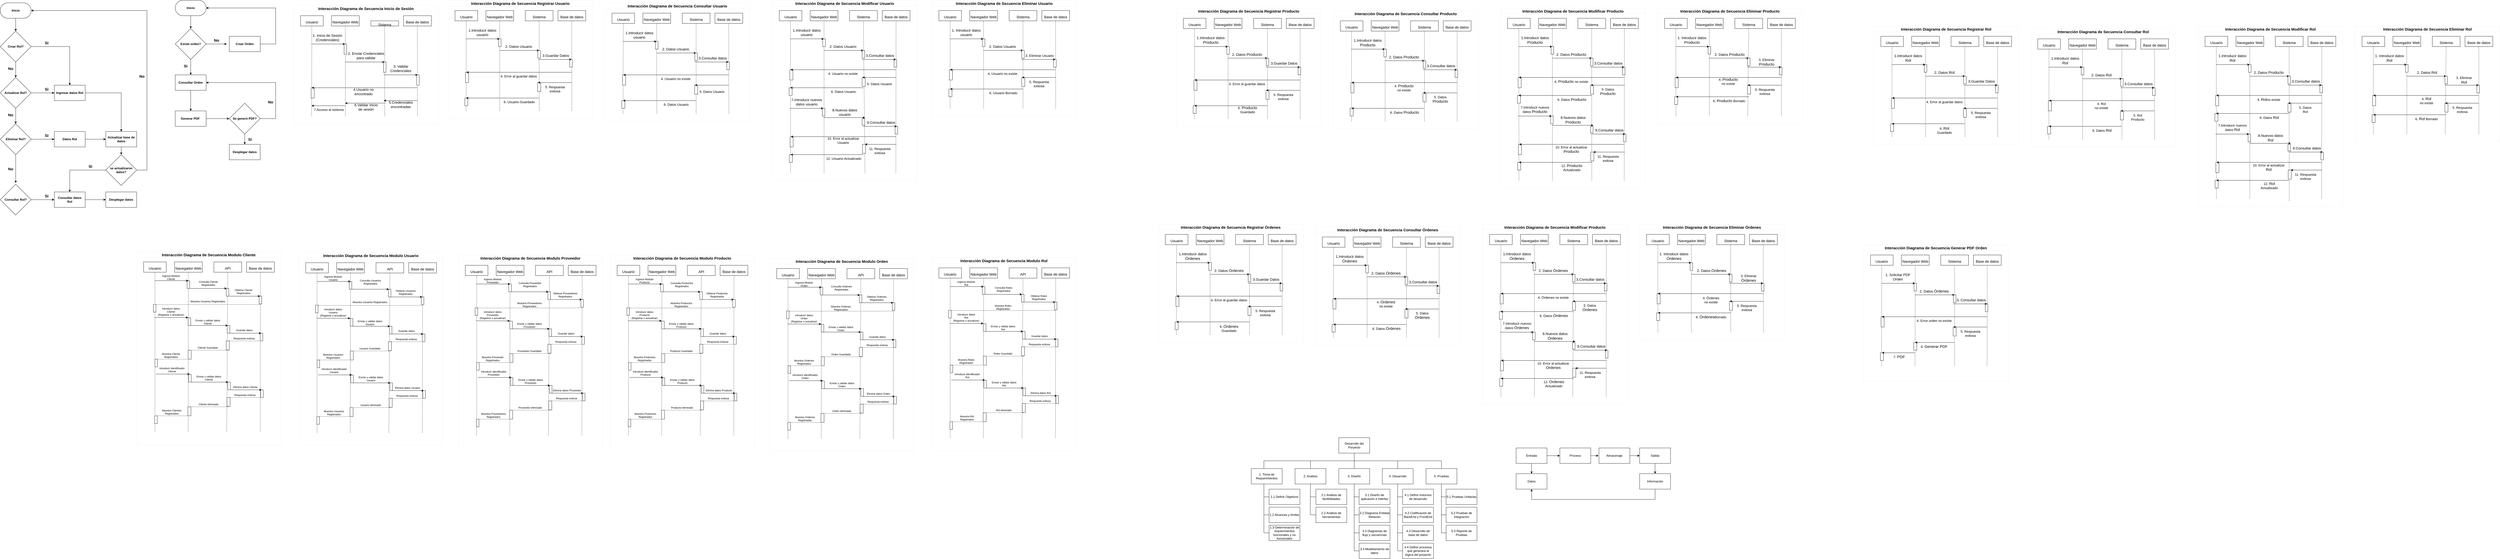 <mxfile version="20.5.1" type="github">
  <diagram id="joqbCZmskn7jGLNy2Fwb" name="Página-1">
    <mxGraphModel dx="1381" dy="1933" grid="1" gridSize="10" guides="1" tooltips="1" connect="1" arrows="1" fold="1" page="1" pageScale="1" pageWidth="827" pageHeight="1169" math="0" shadow="0">
      <root>
        <mxCell id="0" />
        <mxCell id="1" parent="0" />
        <mxCell id="ZXjlYHLIUfhEoB1K2fzu-16" style="edgeStyle=orthogonalEdgeStyle;rounded=0;orthogonalLoop=1;jettySize=auto;html=1;exitX=0.5;exitY=1;exitDx=0;exitDy=0;entryX=0.5;entryY=0;entryDx=0;entryDy=0;fontStyle=1" parent="1" source="ZXjlYHLIUfhEoB1K2fzu-1" target="ZXjlYHLIUfhEoB1K2fzu-2" edge="1">
          <mxGeometry relative="1" as="geometry" />
        </mxCell>
        <mxCell id="ZXjlYHLIUfhEoB1K2fzu-1" value="Inicio" style="rounded=1;whiteSpace=wrap;html=1;arcSize=50;fontStyle=1" parent="1" vertex="1">
          <mxGeometry x="90" y="-1090" width="120" height="60" as="geometry" />
        </mxCell>
        <mxCell id="ZXjlYHLIUfhEoB1K2fzu-17" style="edgeStyle=orthogonalEdgeStyle;rounded=0;orthogonalLoop=1;jettySize=auto;html=1;fontStyle=1" parent="1" source="ZXjlYHLIUfhEoB1K2fzu-2" target="ZXjlYHLIUfhEoB1K2fzu-12" edge="1">
          <mxGeometry relative="1" as="geometry" />
        </mxCell>
        <mxCell id="ZXjlYHLIUfhEoB1K2fzu-25" style="edgeStyle=orthogonalEdgeStyle;rounded=0;orthogonalLoop=1;jettySize=auto;html=1;fontStyle=1" parent="1" source="ZXjlYHLIUfhEoB1K2fzu-2" target="ZXjlYHLIUfhEoB1K2fzu-7" edge="1">
          <mxGeometry relative="1" as="geometry" />
        </mxCell>
        <mxCell id="ZXjlYHLIUfhEoB1K2fzu-2" value="Crear Rol?" style="rhombus;whiteSpace=wrap;html=1;fontStyle=1" parent="1" vertex="1">
          <mxGeometry x="90" y="-980" width="120" height="120" as="geometry" />
        </mxCell>
        <mxCell id="ZXjlYHLIUfhEoB1K2fzu-26" style="edgeStyle=orthogonalEdgeStyle;rounded=0;orthogonalLoop=1;jettySize=auto;html=1;entryX=0.5;entryY=0;entryDx=0;entryDy=0;fontStyle=1" parent="1" source="ZXjlYHLIUfhEoB1K2fzu-7" target="ZXjlYHLIUfhEoB1K2fzu-9" edge="1">
          <mxGeometry relative="1" as="geometry" />
        </mxCell>
        <mxCell id="ZXjlYHLIUfhEoB1K2fzu-7" value="Ingresar datos Rol" style="rounded=0;whiteSpace=wrap;html=1;fontStyle=1" parent="1" vertex="1">
          <mxGeometry x="300" y="-770" width="120" height="60" as="geometry" />
        </mxCell>
        <mxCell id="ZXjlYHLIUfhEoB1K2fzu-21" style="edgeStyle=orthogonalEdgeStyle;rounded=0;orthogonalLoop=1;jettySize=auto;html=1;entryX=0;entryY=0.5;entryDx=0;entryDy=0;fontStyle=1" parent="1" source="ZXjlYHLIUfhEoB1K2fzu-8" target="ZXjlYHLIUfhEoB1K2fzu-9" edge="1">
          <mxGeometry relative="1" as="geometry" />
        </mxCell>
        <mxCell id="ZXjlYHLIUfhEoB1K2fzu-8" value="Datos Rol" style="rounded=0;whiteSpace=wrap;html=1;fontStyle=1" parent="1" vertex="1">
          <mxGeometry x="300" y="-590" width="120" height="60" as="geometry" />
        </mxCell>
        <mxCell id="ZXjlYHLIUfhEoB1K2fzu-28" style="edgeStyle=orthogonalEdgeStyle;rounded=0;orthogonalLoop=1;jettySize=auto;html=1;fontStyle=1" parent="1" source="ZXjlYHLIUfhEoB1K2fzu-9" target="ZXjlYHLIUfhEoB1K2fzu-14" edge="1">
          <mxGeometry relative="1" as="geometry" />
        </mxCell>
        <mxCell id="ZXjlYHLIUfhEoB1K2fzu-9" value="Actualizar base de datos" style="rounded=0;whiteSpace=wrap;html=1;fontStyle=1" parent="1" vertex="1">
          <mxGeometry x="500" y="-590" width="120" height="60" as="geometry" />
        </mxCell>
        <mxCell id="ZXjlYHLIUfhEoB1K2fzu-10" value="Desplegar datos" style="rounded=0;whiteSpace=wrap;html=1;fontStyle=1" parent="1" vertex="1">
          <mxGeometry x="500" y="-355" width="120" height="60" as="geometry" />
        </mxCell>
        <mxCell id="ZXjlYHLIUfhEoB1K2fzu-23" style="edgeStyle=orthogonalEdgeStyle;rounded=0;orthogonalLoop=1;jettySize=auto;html=1;entryX=0;entryY=0.5;entryDx=0;entryDy=0;fontStyle=1" parent="1" source="ZXjlYHLIUfhEoB1K2fzu-11" target="ZXjlYHLIUfhEoB1K2fzu-10" edge="1">
          <mxGeometry relative="1" as="geometry" />
        </mxCell>
        <mxCell id="ZXjlYHLIUfhEoB1K2fzu-11" value="Consultar datos&lt;br&gt;Rol" style="rounded=0;whiteSpace=wrap;html=1;fontStyle=1" parent="1" vertex="1">
          <mxGeometry x="300" y="-355" width="120" height="60" as="geometry" />
        </mxCell>
        <mxCell id="ZXjlYHLIUfhEoB1K2fzu-18" style="edgeStyle=orthogonalEdgeStyle;rounded=0;orthogonalLoop=1;jettySize=auto;html=1;entryX=0.5;entryY=0;entryDx=0;entryDy=0;fontStyle=1" parent="1" source="ZXjlYHLIUfhEoB1K2fzu-12" target="ZXjlYHLIUfhEoB1K2fzu-13" edge="1">
          <mxGeometry relative="1" as="geometry" />
        </mxCell>
        <mxCell id="ZXjlYHLIUfhEoB1K2fzu-24" style="edgeStyle=orthogonalEdgeStyle;rounded=0;orthogonalLoop=1;jettySize=auto;html=1;entryX=0;entryY=0.5;entryDx=0;entryDy=0;fontStyle=1" parent="1" source="ZXjlYHLIUfhEoB1K2fzu-12" target="ZXjlYHLIUfhEoB1K2fzu-7" edge="1">
          <mxGeometry relative="1" as="geometry" />
        </mxCell>
        <mxCell id="ZXjlYHLIUfhEoB1K2fzu-12" value="Actualizar Rol?" style="rhombus;whiteSpace=wrap;html=1;fontStyle=1" parent="1" vertex="1">
          <mxGeometry x="90" y="-800" width="120" height="120" as="geometry" />
        </mxCell>
        <mxCell id="ZXjlYHLIUfhEoB1K2fzu-19" style="edgeStyle=orthogonalEdgeStyle;rounded=0;orthogonalLoop=1;jettySize=auto;html=1;fontStyle=1" parent="1" source="ZXjlYHLIUfhEoB1K2fzu-13" edge="1">
          <mxGeometry relative="1" as="geometry">
            <mxPoint x="150" y="-390" as="targetPoint" />
          </mxGeometry>
        </mxCell>
        <mxCell id="ZXjlYHLIUfhEoB1K2fzu-20" style="edgeStyle=orthogonalEdgeStyle;rounded=0;orthogonalLoop=1;jettySize=auto;html=1;entryX=0;entryY=0.5;entryDx=0;entryDy=0;fontStyle=1" parent="1" source="ZXjlYHLIUfhEoB1K2fzu-13" target="ZXjlYHLIUfhEoB1K2fzu-8" edge="1">
          <mxGeometry relative="1" as="geometry" />
        </mxCell>
        <mxCell id="ZXjlYHLIUfhEoB1K2fzu-13" value="Eliminar Rol?" style="rhombus;whiteSpace=wrap;html=1;fontStyle=1" parent="1" vertex="1">
          <mxGeometry x="90" y="-620" width="120" height="120" as="geometry" />
        </mxCell>
        <mxCell id="ZXjlYHLIUfhEoB1K2fzu-27" style="edgeStyle=orthogonalEdgeStyle;rounded=0;orthogonalLoop=1;jettySize=auto;html=1;fontStyle=1" parent="1" source="ZXjlYHLIUfhEoB1K2fzu-14" target="ZXjlYHLIUfhEoB1K2fzu-11" edge="1">
          <mxGeometry relative="1" as="geometry" />
        </mxCell>
        <mxCell id="ZXjlYHLIUfhEoB1K2fzu-29" style="edgeStyle=orthogonalEdgeStyle;rounded=0;orthogonalLoop=1;jettySize=auto;html=1;entryX=1;entryY=0.5;entryDx=0;entryDy=0;fontStyle=1" parent="1" source="ZXjlYHLIUfhEoB1K2fzu-14" target="ZXjlYHLIUfhEoB1K2fzu-1" edge="1">
          <mxGeometry relative="1" as="geometry">
            <Array as="points">
              <mxPoint x="660" y="-440" />
              <mxPoint x="660" y="-1060" />
            </Array>
          </mxGeometry>
        </mxCell>
        <mxCell id="ZXjlYHLIUfhEoB1K2fzu-14" value="se actualizaron datos?" style="rhombus;whiteSpace=wrap;html=1;fontStyle=1" parent="1" vertex="1">
          <mxGeometry x="500" y="-500" width="120" height="120" as="geometry" />
        </mxCell>
        <mxCell id="ZXjlYHLIUfhEoB1K2fzu-22" style="edgeStyle=orthogonalEdgeStyle;rounded=0;orthogonalLoop=1;jettySize=auto;html=1;entryX=0;entryY=0.5;entryDx=0;entryDy=0;fontStyle=1" parent="1" source="ZXjlYHLIUfhEoB1K2fzu-15" target="ZXjlYHLIUfhEoB1K2fzu-11" edge="1">
          <mxGeometry relative="1" as="geometry" />
        </mxCell>
        <mxCell id="ZXjlYHLIUfhEoB1K2fzu-15" value="Consultar Rol?" style="rhombus;whiteSpace=wrap;html=1;fontStyle=1" parent="1" vertex="1">
          <mxGeometry x="90" y="-385" width="120" height="120" as="geometry" />
        </mxCell>
        <mxCell id="ZXjlYHLIUfhEoB1K2fzu-30" value="No" style="text;html=1;align=center;verticalAlign=middle;resizable=0;points=[];autosize=1;strokeColor=none;fillColor=none;strokeWidth=0;fontSize=15;fontStyle=1" parent="1" vertex="1">
          <mxGeometry x="110" y="-850" width="40" height="30" as="geometry" />
        </mxCell>
        <mxCell id="ZXjlYHLIUfhEoB1K2fzu-31" value="No" style="text;html=1;align=center;verticalAlign=middle;resizable=0;points=[];autosize=1;strokeColor=none;fillColor=none;strokeWidth=0;fontSize=15;fontStyle=1" parent="1" vertex="1">
          <mxGeometry x="110" y="-670" width="40" height="30" as="geometry" />
        </mxCell>
        <mxCell id="ZXjlYHLIUfhEoB1K2fzu-32" value="No" style="text;html=1;align=center;verticalAlign=middle;resizable=0;points=[];autosize=1;strokeColor=none;fillColor=none;strokeWidth=0;fontSize=15;fontStyle=1" parent="1" vertex="1">
          <mxGeometry x="110" y="-460" width="40" height="30" as="geometry" />
        </mxCell>
        <mxCell id="ZXjlYHLIUfhEoB1K2fzu-33" value="No" style="text;html=1;align=center;verticalAlign=middle;resizable=0;points=[];autosize=1;strokeColor=none;fillColor=none;strokeWidth=0;fontSize=15;fontStyle=1" parent="1" vertex="1">
          <mxGeometry x="620" y="-820" width="40" height="30" as="geometry" />
        </mxCell>
        <mxCell id="ZXjlYHLIUfhEoB1K2fzu-34" value="Si" style="text;html=1;align=center;verticalAlign=middle;resizable=0;points=[];autosize=1;strokeColor=none;fillColor=none;strokeWidth=0;fontSize=15;fontStyle=1" parent="1" vertex="1">
          <mxGeometry x="250" y="-950" width="40" height="30" as="geometry" />
        </mxCell>
        <mxCell id="ZXjlYHLIUfhEoB1K2fzu-35" value="Si" style="text;html=1;align=center;verticalAlign=middle;resizable=0;points=[];autosize=1;strokeColor=none;fillColor=none;strokeWidth=0;fontSize=15;fontStyle=1" parent="1" vertex="1">
          <mxGeometry x="250" y="-770" width="40" height="30" as="geometry" />
        </mxCell>
        <mxCell id="ZXjlYHLIUfhEoB1K2fzu-36" value="Si" style="text;html=1;align=center;verticalAlign=middle;resizable=0;points=[];autosize=1;strokeColor=none;fillColor=none;strokeWidth=0;fontSize=15;fontStyle=1" parent="1" vertex="1">
          <mxGeometry x="250" y="-590" width="40" height="30" as="geometry" />
        </mxCell>
        <mxCell id="ZXjlYHLIUfhEoB1K2fzu-37" value="Si" style="text;html=1;align=center;verticalAlign=middle;resizable=0;points=[];autosize=1;strokeColor=none;fillColor=none;strokeWidth=0;fontSize=15;fontStyle=1" parent="1" vertex="1">
          <mxGeometry x="250" y="-355" width="40" height="30" as="geometry" />
        </mxCell>
        <mxCell id="ZXjlYHLIUfhEoB1K2fzu-38" value="Si" style="text;html=1;align=center;verticalAlign=middle;resizable=0;points=[];autosize=1;strokeColor=none;fillColor=none;strokeWidth=0;fontSize=15;fontStyle=1" parent="1" vertex="1">
          <mxGeometry x="420" y="-470" width="40" height="30" as="geometry" />
        </mxCell>
        <mxCell id="ZXjlYHLIUfhEoB1K2fzu-39" style="edgeStyle=orthogonalEdgeStyle;rounded=0;orthogonalLoop=1;jettySize=auto;html=1;exitX=0.5;exitY=1;exitDx=0;exitDy=0;entryX=0.5;entryY=0;entryDx=0;entryDy=0;fontStyle=1" parent="1" source="ZXjlYHLIUfhEoB1K2fzu-40" target="ZXjlYHLIUfhEoB1K2fzu-43" edge="1">
          <mxGeometry relative="1" as="geometry" />
        </mxCell>
        <mxCell id="ZXjlYHLIUfhEoB1K2fzu-40" value="Inicio" style="rounded=1;whiteSpace=wrap;html=1;arcSize=50;fontStyle=1" parent="1" vertex="1">
          <mxGeometry x="770" y="-1100" width="120" height="60" as="geometry" />
        </mxCell>
        <mxCell id="ZXjlYHLIUfhEoB1K2fzu-41" style="edgeStyle=orthogonalEdgeStyle;rounded=0;orthogonalLoop=1;jettySize=auto;html=1;fontStyle=1" parent="1" source="ZXjlYHLIUfhEoB1K2fzu-43" edge="1">
          <mxGeometry relative="1" as="geometry">
            <mxPoint x="830" y="-810" as="targetPoint" />
          </mxGeometry>
        </mxCell>
        <mxCell id="ZXjlYHLIUfhEoB1K2fzu-77" style="edgeStyle=orthogonalEdgeStyle;rounded=0;orthogonalLoop=1;jettySize=auto;html=1;fontSize=15;" parent="1" source="ZXjlYHLIUfhEoB1K2fzu-43" edge="1">
          <mxGeometry relative="1" as="geometry">
            <mxPoint x="970" y="-930" as="targetPoint" />
          </mxGeometry>
        </mxCell>
        <mxCell id="ZXjlYHLIUfhEoB1K2fzu-43" value="Existe orden?" style="rhombus;whiteSpace=wrap;html=1;fontStyle=1" parent="1" vertex="1">
          <mxGeometry x="770" y="-990" width="120" height="120" as="geometry" />
        </mxCell>
        <mxCell id="ZXjlYHLIUfhEoB1K2fzu-73" style="edgeStyle=orthogonalEdgeStyle;rounded=0;orthogonalLoop=1;jettySize=auto;html=1;entryX=1;entryY=0.5;entryDx=0;entryDy=0;fontSize=15;" parent="1" source="ZXjlYHLIUfhEoB1K2fzu-45" target="ZXjlYHLIUfhEoB1K2fzu-40" edge="1">
          <mxGeometry relative="1" as="geometry">
            <Array as="points">
              <mxPoint x="1160" y="-930" />
              <mxPoint x="1160" y="-1070" />
            </Array>
          </mxGeometry>
        </mxCell>
        <mxCell id="ZXjlYHLIUfhEoB1K2fzu-45" value="Crear Orden" style="rounded=0;whiteSpace=wrap;html=1;fontStyle=1" parent="1" vertex="1">
          <mxGeometry x="980" y="-960" width="120" height="60" as="geometry" />
        </mxCell>
        <mxCell id="ZXjlYHLIUfhEoB1K2fzu-64" value="No" style="text;html=1;align=center;verticalAlign=middle;resizable=0;points=[];autosize=1;strokeColor=none;fillColor=none;strokeWidth=0;fontSize=15;fontStyle=1" parent="1" vertex="1">
          <mxGeometry x="910" y="-960" width="40" height="30" as="geometry" />
        </mxCell>
        <mxCell id="ZXjlYHLIUfhEoB1K2fzu-68" value="Si" style="text;html=1;align=center;verticalAlign=middle;resizable=0;points=[];autosize=1;strokeColor=none;fillColor=none;strokeWidth=0;fontSize=15;fontStyle=1" parent="1" vertex="1">
          <mxGeometry x="790" y="-860" width="40" height="30" as="geometry" />
        </mxCell>
        <mxCell id="ZXjlYHLIUfhEoB1K2fzu-69" value="Si" style="text;html=1;align=center;verticalAlign=middle;resizable=0;points=[];autosize=1;strokeColor=none;fillColor=none;strokeWidth=0;fontSize=15;fontStyle=1" parent="1" vertex="1">
          <mxGeometry x="1040" y="-575" width="40" height="30" as="geometry" />
        </mxCell>
        <mxCell id="ZXjlYHLIUfhEoB1K2fzu-78" style="edgeStyle=orthogonalEdgeStyle;rounded=0;orthogonalLoop=1;jettySize=auto;html=1;entryX=0.5;entryY=0;entryDx=0;entryDy=0;fontSize=15;" parent="1" source="ZXjlYHLIUfhEoB1K2fzu-74" target="ZXjlYHLIUfhEoB1K2fzu-75" edge="1">
          <mxGeometry relative="1" as="geometry" />
        </mxCell>
        <mxCell id="ZXjlYHLIUfhEoB1K2fzu-74" value="Consultar Orden" style="rounded=0;whiteSpace=wrap;html=1;fontStyle=1" parent="1" vertex="1">
          <mxGeometry x="770" y="-810" width="120" height="60" as="geometry" />
        </mxCell>
        <mxCell id="ZXjlYHLIUfhEoB1K2fzu-79" style="edgeStyle=orthogonalEdgeStyle;rounded=0;orthogonalLoop=1;jettySize=auto;html=1;entryX=0;entryY=0.5;entryDx=0;entryDy=0;fontSize=15;" parent="1" source="ZXjlYHLIUfhEoB1K2fzu-75" target="ZXjlYHLIUfhEoB1K2fzu-76" edge="1">
          <mxGeometry relative="1" as="geometry" />
        </mxCell>
        <mxCell id="ZXjlYHLIUfhEoB1K2fzu-75" value="Generar PDF&amp;nbsp;" style="rounded=0;whiteSpace=wrap;html=1;fontStyle=1" parent="1" vertex="1">
          <mxGeometry x="770" y="-670" width="120" height="60" as="geometry" />
        </mxCell>
        <mxCell id="ZXjlYHLIUfhEoB1K2fzu-80" style="edgeStyle=orthogonalEdgeStyle;rounded=0;orthogonalLoop=1;jettySize=auto;html=1;entryX=1;entryY=0.5;entryDx=0;entryDy=0;fontSize=15;" parent="1" source="ZXjlYHLIUfhEoB1K2fzu-76" target="ZXjlYHLIUfhEoB1K2fzu-74" edge="1">
          <mxGeometry relative="1" as="geometry">
            <Array as="points">
              <mxPoint x="1160" y="-640" />
              <mxPoint x="1160" y="-780" />
            </Array>
          </mxGeometry>
        </mxCell>
        <mxCell id="ZXjlYHLIUfhEoB1K2fzu-84" style="edgeStyle=orthogonalEdgeStyle;rounded=0;orthogonalLoop=1;jettySize=auto;html=1;entryX=0.5;entryY=0;entryDx=0;entryDy=0;fontSize=15;" parent="1" source="ZXjlYHLIUfhEoB1K2fzu-76" target="ZXjlYHLIUfhEoB1K2fzu-82" edge="1">
          <mxGeometry relative="1" as="geometry" />
        </mxCell>
        <mxCell id="ZXjlYHLIUfhEoB1K2fzu-76" value="Se generó PDF?" style="rhombus;whiteSpace=wrap;html=1;fontStyle=1" parent="1" vertex="1">
          <mxGeometry x="980" y="-700" width="120" height="120" as="geometry" />
        </mxCell>
        <mxCell id="ZXjlYHLIUfhEoB1K2fzu-81" value="No" style="text;html=1;align=center;verticalAlign=middle;resizable=0;points=[];autosize=1;strokeColor=none;fillColor=none;strokeWidth=0;fontSize=15;fontStyle=1" parent="1" vertex="1">
          <mxGeometry x="1120" y="-720" width="40" height="30" as="geometry" />
        </mxCell>
        <mxCell id="ZXjlYHLIUfhEoB1K2fzu-82" value="Desplegar datos" style="rounded=0;whiteSpace=wrap;html=1;fontStyle=1" parent="1" vertex="1">
          <mxGeometry x="980" y="-540" width="120" height="60" as="geometry" />
        </mxCell>
        <mxCell id="ZXjlYHLIUfhEoB1K2fzu-86" value="Interacción Diagrama de Secuencia Inicio de Sesión" style="swimlane;strokeWidth=0;fontSize=15;" parent="1" vertex="1">
          <mxGeometry x="1230" y="-1080" width="562" height="460" as="geometry" />
        </mxCell>
        <mxCell id="ZXjlYHLIUfhEoB1K2fzu-91" value="&lt;font style=&quot;font-size: 14px;&quot;&gt;Usuario&lt;/font&gt;" style="rounded=0;whiteSpace=wrap;html=1;strokeWidth=1;fontSize=29;" parent="ZXjlYHLIUfhEoB1K2fzu-86" vertex="1">
          <mxGeometry x="27" y="40" width="88" height="40" as="geometry" />
        </mxCell>
        <mxCell id="ZXjlYHLIUfhEoB1K2fzu-92" value="&lt;font style=&quot;font-size: 14px; line-height: 1.2;&quot;&gt;Navegador Web&lt;/font&gt;" style="rounded=0;whiteSpace=wrap;html=1;strokeWidth=1;fontSize=29;" parent="ZXjlYHLIUfhEoB1K2fzu-86" vertex="1">
          <mxGeometry x="147" y="40" width="108" height="40" as="geometry" />
        </mxCell>
        <mxCell id="ZXjlYHLIUfhEoB1K2fzu-93" value="&lt;font style=&quot;font-size: 14px; line-height: 1.2;&quot;&gt;Sistema&lt;/font&gt;" style="rounded=0;whiteSpace=wrap;html=1;strokeWidth=1;fontSize=29;" parent="ZXjlYHLIUfhEoB1K2fzu-86" vertex="1">
          <mxGeometry x="300" y="60" width="108" height="20" as="geometry" />
        </mxCell>
        <mxCell id="ZXjlYHLIUfhEoB1K2fzu-94" value="&lt;font style=&quot;font-size: 14px; line-height: 1.2;&quot;&gt;Base de datos&lt;/font&gt;" style="rounded=0;whiteSpace=wrap;html=1;strokeWidth=1;fontSize=29;" parent="ZXjlYHLIUfhEoB1K2fzu-86" vertex="1">
          <mxGeometry x="427" y="40" width="108" height="40" as="geometry" />
        </mxCell>
        <mxCell id="ZXjlYHLIUfhEoB1K2fzu-96" value="" style="endArrow=none;dashed=1;html=1;rounded=0;fontSize=14;" parent="ZXjlYHLIUfhEoB1K2fzu-86" edge="1">
          <mxGeometry width="50" height="50" relative="1" as="geometry">
            <mxPoint x="201" y="430" as="sourcePoint" />
            <mxPoint x="200.79" y="80" as="targetPoint" />
          </mxGeometry>
        </mxCell>
        <mxCell id="ZXjlYHLIUfhEoB1K2fzu-97" value="" style="endArrow=none;dashed=1;html=1;rounded=0;fontSize=14;" parent="ZXjlYHLIUfhEoB1K2fzu-86" edge="1">
          <mxGeometry width="50" height="50" relative="1" as="geometry">
            <mxPoint x="354" y="430" as="sourcePoint" />
            <mxPoint x="353.75" y="80" as="targetPoint" />
          </mxGeometry>
        </mxCell>
        <mxCell id="ZXjlYHLIUfhEoB1K2fzu-98" value="" style="endArrow=none;dashed=1;html=1;rounded=0;fontSize=14;" parent="ZXjlYHLIUfhEoB1K2fzu-86" edge="1">
          <mxGeometry width="50" height="50" relative="1" as="geometry">
            <mxPoint x="481" y="430" as="sourcePoint" />
            <mxPoint x="480.66" y="80" as="targetPoint" />
          </mxGeometry>
        </mxCell>
        <mxCell id="ZXjlYHLIUfhEoB1K2fzu-99" value="1. Inicio de Sesión&lt;br&gt;(Credenciales)" style="text;html=1;align=center;verticalAlign=middle;resizable=0;points=[];autosize=1;strokeColor=none;fillColor=none;fontSize=14;" parent="ZXjlYHLIUfhEoB1K2fzu-86" vertex="1">
          <mxGeometry x="61" y="100" width="140" height="50" as="geometry" />
        </mxCell>
        <mxCell id="ZXjlYHLIUfhEoB1K2fzu-101" value="" style="rounded=0;whiteSpace=wrap;html=1;strokeWidth=1;fontSize=14;" parent="ZXjlYHLIUfhEoB1K2fzu-86" vertex="1">
          <mxGeometry x="196" y="150" width="10" height="40" as="geometry" />
        </mxCell>
        <mxCell id="ZXjlYHLIUfhEoB1K2fzu-102" value="2. Enviar Credenciales&lt;br&gt;para validar" style="text;html=1;align=center;verticalAlign=middle;resizable=0;points=[];autosize=1;strokeColor=none;fillColor=none;fontSize=14;" parent="ZXjlYHLIUfhEoB1K2fzu-86" vertex="1">
          <mxGeometry x="201" y="170" width="160" height="50" as="geometry" />
        </mxCell>
        <mxCell id="ZXjlYHLIUfhEoB1K2fzu-103" value="" style="endArrow=classic;html=1;rounded=0;fontSize=14;entryX=0.5;entryY=0;entryDx=0;entryDy=0;" parent="ZXjlYHLIUfhEoB1K2fzu-86" target="ZXjlYHLIUfhEoB1K2fzu-104" edge="1">
          <mxGeometry width="50" height="50" relative="1" as="geometry">
            <mxPoint x="200" y="220.0" as="sourcePoint" />
            <mxPoint x="340" y="220" as="targetPoint" />
          </mxGeometry>
        </mxCell>
        <mxCell id="ZXjlYHLIUfhEoB1K2fzu-104" value="" style="rounded=0;whiteSpace=wrap;html=1;strokeWidth=1;fontSize=14;" parent="ZXjlYHLIUfhEoB1K2fzu-86" vertex="1">
          <mxGeometry x="349" y="220" width="10" height="40" as="geometry" />
        </mxCell>
        <mxCell id="ZXjlYHLIUfhEoB1K2fzu-108" value="3. Validar&lt;br&gt;Credenciales" style="text;html=1;align=center;verticalAlign=middle;resizable=0;points=[];autosize=1;strokeColor=none;fillColor=none;fontSize=14;" parent="ZXjlYHLIUfhEoB1K2fzu-86" vertex="1">
          <mxGeometry x="361" y="220" width="110" height="50" as="geometry" />
        </mxCell>
        <mxCell id="ZXjlYHLIUfhEoB1K2fzu-109" value="" style="endArrow=classic;html=1;rounded=0;fontSize=14;" parent="ZXjlYHLIUfhEoB1K2fzu-86" edge="1">
          <mxGeometry width="50" height="50" relative="1" as="geometry">
            <mxPoint x="350" y="270" as="sourcePoint" />
            <mxPoint x="482" y="270" as="targetPoint" />
          </mxGeometry>
        </mxCell>
        <mxCell id="ZXjlYHLIUfhEoB1K2fzu-110" value="" style="rounded=0;whiteSpace=wrap;html=1;strokeWidth=1;fontSize=14;" parent="ZXjlYHLIUfhEoB1K2fzu-86" vertex="1">
          <mxGeometry x="478" y="270" width="10" height="40" as="geometry" />
        </mxCell>
        <mxCell id="ZXjlYHLIUfhEoB1K2fzu-116" style="edgeStyle=orthogonalEdgeStyle;rounded=0;orthogonalLoop=1;jettySize=auto;html=1;exitX=0.5;exitY=1;exitDx=0;exitDy=0;fontSize=14;" parent="ZXjlYHLIUfhEoB1K2fzu-86" source="ZXjlYHLIUfhEoB1K2fzu-115" target="ZXjlYHLIUfhEoB1K2fzu-115" edge="1">
          <mxGeometry relative="1" as="geometry" />
        </mxCell>
        <mxCell id="ZXjlYHLIUfhEoB1K2fzu-119" value="4.Usuario no&lt;br&gt;encontrado" style="text;html=1;align=center;verticalAlign=middle;resizable=0;points=[];autosize=1;strokeColor=none;fillColor=none;fontSize=14;" parent="ZXjlYHLIUfhEoB1K2fzu-86" vertex="1">
          <mxGeometry x="221" y="310" width="100" height="50" as="geometry" />
        </mxCell>
        <mxCell id="ZXjlYHLIUfhEoB1K2fzu-95" value="" style="endArrow=none;dashed=1;html=1;rounded=0;fontSize=14;" parent="ZXjlYHLIUfhEoB1K2fzu-86" edge="1">
          <mxGeometry width="50" height="50" relative="1" as="geometry">
            <mxPoint x="70" y="430" as="sourcePoint" />
            <mxPoint x="70.71" y="80" as="targetPoint" />
          </mxGeometry>
        </mxCell>
        <mxCell id="ZXjlYHLIUfhEoB1K2fzu-100" value="" style="endArrow=classic;html=1;rounded=0;fontSize=14;" parent="ZXjlYHLIUfhEoB1K2fzu-86" edge="1">
          <mxGeometry width="50" height="50" relative="1" as="geometry">
            <mxPoint x="70" y="150" as="sourcePoint" />
            <mxPoint x="200" y="150" as="targetPoint" />
          </mxGeometry>
        </mxCell>
        <mxCell id="ZXjlYHLIUfhEoB1K2fzu-115" value="" style="rounded=0;whiteSpace=wrap;html=1;strokeWidth=1;fontSize=14;" parent="ZXjlYHLIUfhEoB1K2fzu-86" vertex="1">
          <mxGeometry x="68" y="320" width="12" height="40" as="geometry" />
        </mxCell>
        <mxCell id="ZXjlYHLIUfhEoB1K2fzu-111" value="" style="endArrow=classic;html=1;rounded=0;fontSize=14;" parent="ZXjlYHLIUfhEoB1K2fzu-86" edge="1">
          <mxGeometry width="50" height="50" relative="1" as="geometry">
            <mxPoint x="480" y="320" as="sourcePoint" />
            <mxPoint x="70" y="320" as="targetPoint" />
          </mxGeometry>
        </mxCell>
        <mxCell id="ZXjlYHLIUfhEoB1K2fzu-124" value="" style="endArrow=classic;html=1;rounded=0;fontSize=14;" parent="ZXjlYHLIUfhEoB1K2fzu-86" edge="1">
          <mxGeometry width="50" height="50" relative="1" as="geometry">
            <mxPoint x="480" y="370" as="sourcePoint" />
            <mxPoint x="350" y="370" as="targetPoint" />
          </mxGeometry>
        </mxCell>
        <mxCell id="ZXjlYHLIUfhEoB1K2fzu-125" value="5.Credenciales&lt;br&gt;encontradas" style="text;html=1;align=center;verticalAlign=middle;resizable=0;points=[];autosize=1;strokeColor=none;fillColor=none;fontSize=14;" parent="ZXjlYHLIUfhEoB1K2fzu-86" vertex="1">
          <mxGeometry x="356" y="360" width="120" height="50" as="geometry" />
        </mxCell>
        <mxCell id="ZXjlYHLIUfhEoB1K2fzu-127" value="6.Validar Inicio&lt;br&gt;de sesión" style="text;html=1;align=center;verticalAlign=middle;resizable=0;points=[];autosize=1;strokeColor=none;fillColor=none;fontSize=14;" parent="ZXjlYHLIUfhEoB1K2fzu-86" vertex="1">
          <mxGeometry x="226" y="370" width="110" height="50" as="geometry" />
        </mxCell>
        <mxCell id="ZXjlYHLIUfhEoB1K2fzu-128" value="7.Acceso al sistema" style="text;html=1;align=center;verticalAlign=middle;resizable=0;points=[];autosize=1;strokeColor=none;fillColor=none;fontSize=13;" parent="ZXjlYHLIUfhEoB1K2fzu-86" vertex="1">
          <mxGeometry x="66.0" y="390" width="140" height="30" as="geometry" />
        </mxCell>
        <mxCell id="ZXjlYHLIUfhEoB1K2fzu-129" value="" style="endArrow=classic;html=1;rounded=0;fontSize=14;" parent="ZXjlYHLIUfhEoB1K2fzu-86" edge="1">
          <mxGeometry width="50" height="50" relative="1" as="geometry">
            <mxPoint x="200" y="390" as="sourcePoint" />
            <mxPoint x="69.64" y="390" as="targetPoint" />
          </mxGeometry>
        </mxCell>
        <mxCell id="ZXjlYHLIUfhEoB1K2fzu-126" value="" style="endArrow=classic;html=1;rounded=0;fontSize=14;exitX=0.003;exitY=0.393;exitDx=0;exitDy=0;exitPerimeter=0;" parent="1" source="ZXjlYHLIUfhEoB1K2fzu-125" edge="1">
          <mxGeometry width="50" height="50" relative="1" as="geometry">
            <mxPoint x="1580" y="-700" as="sourcePoint" />
            <mxPoint x="1430" y="-700" as="targetPoint" />
          </mxGeometry>
        </mxCell>
        <mxCell id="ZXjlYHLIUfhEoB1K2fzu-160" value="Interacción Diagrama de Secuencia Registrar Usuario" style="swimlane;strokeWidth=0;fontSize=15;" parent="1" vertex="1">
          <mxGeometry x="1830" y="-1100" width="562" height="460" as="geometry" />
        </mxCell>
        <mxCell id="ZXjlYHLIUfhEoB1K2fzu-161" value="&lt;font style=&quot;font-size: 14px;&quot;&gt;Usuario&lt;/font&gt;" style="rounded=0;whiteSpace=wrap;html=1;strokeWidth=1;fontSize=29;" parent="ZXjlYHLIUfhEoB1K2fzu-160" vertex="1">
          <mxGeometry x="27" y="40" width="88" height="40" as="geometry" />
        </mxCell>
        <mxCell id="ZXjlYHLIUfhEoB1K2fzu-162" value="&lt;font style=&quot;font-size: 14px; line-height: 1.2;&quot;&gt;Navegador Web&lt;/font&gt;" style="rounded=0;whiteSpace=wrap;html=1;strokeWidth=1;fontSize=29;" parent="ZXjlYHLIUfhEoB1K2fzu-160" vertex="1">
          <mxGeometry x="147" y="40" width="108" height="40" as="geometry" />
        </mxCell>
        <mxCell id="ZXjlYHLIUfhEoB1K2fzu-163" value="&lt;font style=&quot;font-size: 14px; line-height: 1.2;&quot;&gt;Sistema&lt;/font&gt;" style="rounded=0;whiteSpace=wrap;html=1;strokeWidth=1;fontSize=29;" parent="ZXjlYHLIUfhEoB1K2fzu-160" vertex="1">
          <mxGeometry x="300" y="40" width="108" height="40" as="geometry" />
        </mxCell>
        <mxCell id="ZXjlYHLIUfhEoB1K2fzu-164" value="&lt;font style=&quot;font-size: 14px; line-height: 1.2;&quot;&gt;Base de datos&lt;/font&gt;" style="rounded=0;whiteSpace=wrap;html=1;strokeWidth=1;fontSize=29;" parent="ZXjlYHLIUfhEoB1K2fzu-160" vertex="1">
          <mxGeometry x="427" y="40" width="108" height="40" as="geometry" />
        </mxCell>
        <mxCell id="ZXjlYHLIUfhEoB1K2fzu-165" value="" style="endArrow=none;dashed=1;html=1;rounded=0;fontSize=14;" parent="ZXjlYHLIUfhEoB1K2fzu-160" edge="1">
          <mxGeometry width="50" height="50" relative="1" as="geometry">
            <mxPoint x="201" y="430" as="sourcePoint" />
            <mxPoint x="200.79" y="80" as="targetPoint" />
          </mxGeometry>
        </mxCell>
        <mxCell id="ZXjlYHLIUfhEoB1K2fzu-166" value="" style="endArrow=none;dashed=1;html=1;rounded=0;fontSize=14;" parent="ZXjlYHLIUfhEoB1K2fzu-160" edge="1">
          <mxGeometry width="50" height="50" relative="1" as="geometry">
            <mxPoint x="354" y="430" as="sourcePoint" />
            <mxPoint x="353.75" y="80" as="targetPoint" />
          </mxGeometry>
        </mxCell>
        <mxCell id="ZXjlYHLIUfhEoB1K2fzu-167" value="" style="endArrow=none;dashed=1;html=1;rounded=0;fontSize=14;" parent="ZXjlYHLIUfhEoB1K2fzu-160" edge="1">
          <mxGeometry width="50" height="50" relative="1" as="geometry">
            <mxPoint x="481" y="430" as="sourcePoint" />
            <mxPoint x="480.66" y="80" as="targetPoint" />
          </mxGeometry>
        </mxCell>
        <mxCell id="ZXjlYHLIUfhEoB1K2fzu-168" value="1.Introducir datos&lt;br&gt;usuario" style="text;html=1;align=center;verticalAlign=middle;resizable=0;points=[];autosize=1;strokeColor=none;fillColor=none;fontSize=14;" parent="ZXjlYHLIUfhEoB1K2fzu-160" vertex="1">
          <mxGeometry x="67.91" y="100" width="130" height="50" as="geometry" />
        </mxCell>
        <mxCell id="ZXjlYHLIUfhEoB1K2fzu-169" value="" style="rounded=0;whiteSpace=wrap;html=1;strokeWidth=1;fontSize=14;" parent="ZXjlYHLIUfhEoB1K2fzu-160" vertex="1">
          <mxGeometry x="196" y="150" width="10" height="30" as="geometry" />
        </mxCell>
        <mxCell id="ZXjlYHLIUfhEoB1K2fzu-170" value="2. Datos Usuario" style="text;html=1;align=center;verticalAlign=middle;resizable=0;points=[];autosize=1;strokeColor=none;fillColor=none;fontSize=14;" parent="ZXjlYHLIUfhEoB1K2fzu-160" vertex="1">
          <mxGeometry x="209" y="165" width="130" height="30" as="geometry" />
        </mxCell>
        <mxCell id="ZXjlYHLIUfhEoB1K2fzu-171" value="" style="endArrow=classic;html=1;rounded=0;fontSize=14;entryX=0.5;entryY=0;entryDx=0;entryDy=0;" parent="ZXjlYHLIUfhEoB1K2fzu-160" target="ZXjlYHLIUfhEoB1K2fzu-172" edge="1">
          <mxGeometry width="50" height="50" relative="1" as="geometry">
            <mxPoint x="200" y="195.0" as="sourcePoint" />
            <mxPoint x="340" y="195" as="targetPoint" />
          </mxGeometry>
        </mxCell>
        <mxCell id="ZXjlYHLIUfhEoB1K2fzu-172" value="" style="rounded=0;whiteSpace=wrap;html=1;strokeWidth=1;fontSize=14;" parent="ZXjlYHLIUfhEoB1K2fzu-160" vertex="1">
          <mxGeometry x="349" y="195" width="10" height="30" as="geometry" />
        </mxCell>
        <mxCell id="ZXjlYHLIUfhEoB1K2fzu-175" value="" style="rounded=0;whiteSpace=wrap;html=1;strokeWidth=1;fontSize=14;" parent="ZXjlYHLIUfhEoB1K2fzu-160" vertex="1">
          <mxGeometry x="473" y="230" width="10" height="30" as="geometry" />
        </mxCell>
        <mxCell id="ZXjlYHLIUfhEoB1K2fzu-176" style="edgeStyle=orthogonalEdgeStyle;rounded=0;orthogonalLoop=1;jettySize=auto;html=1;exitX=0.5;exitY=1;exitDx=0;exitDy=0;fontSize=14;" parent="ZXjlYHLIUfhEoB1K2fzu-160" source="ZXjlYHLIUfhEoB1K2fzu-180" target="ZXjlYHLIUfhEoB1K2fzu-180" edge="1">
          <mxGeometry relative="1" as="geometry" />
        </mxCell>
        <mxCell id="ZXjlYHLIUfhEoB1K2fzu-178" value="" style="endArrow=none;dashed=1;html=1;rounded=0;fontSize=14;" parent="ZXjlYHLIUfhEoB1K2fzu-160" edge="1">
          <mxGeometry width="50" height="50" relative="1" as="geometry">
            <mxPoint x="70" y="430" as="sourcePoint" />
            <mxPoint x="70.71" y="80" as="targetPoint" />
          </mxGeometry>
        </mxCell>
        <mxCell id="ZXjlYHLIUfhEoB1K2fzu-179" value="" style="endArrow=classic;html=1;rounded=0;fontSize=14;" parent="ZXjlYHLIUfhEoB1K2fzu-160" edge="1">
          <mxGeometry width="50" height="50" relative="1" as="geometry">
            <mxPoint x="70" y="150" as="sourcePoint" />
            <mxPoint x="200" y="150" as="targetPoint" />
          </mxGeometry>
        </mxCell>
        <mxCell id="ZXjlYHLIUfhEoB1K2fzu-180" value="" style="rounded=0;whiteSpace=wrap;html=1;strokeWidth=1;fontSize=14;" parent="ZXjlYHLIUfhEoB1K2fzu-160" vertex="1">
          <mxGeometry x="68" y="280" width="12" height="40" as="geometry" />
        </mxCell>
        <mxCell id="ZXjlYHLIUfhEoB1K2fzu-182" value="" style="endArrow=classic;html=1;rounded=0;fontSize=14;entryX=0.5;entryY=0;entryDx=0;entryDy=0;" parent="ZXjlYHLIUfhEoB1K2fzu-160" edge="1">
          <mxGeometry width="50" height="50" relative="1" as="geometry">
            <mxPoint x="349" y="230" as="sourcePoint" />
            <mxPoint x="480" y="230" as="targetPoint" />
          </mxGeometry>
        </mxCell>
        <mxCell id="ZXjlYHLIUfhEoB1K2fzu-183" value="3.Guardar Datos" style="text;html=1;align=center;verticalAlign=middle;resizable=0;points=[];autosize=1;strokeColor=none;fillColor=none;fontSize=14;" parent="ZXjlYHLIUfhEoB1K2fzu-160" vertex="1">
          <mxGeometry x="353" y="200" width="130" height="30" as="geometry" />
        </mxCell>
        <mxCell id="ZXjlYHLIUfhEoB1K2fzu-185" value="4. Error al guardar datos" style="text;html=1;align=center;verticalAlign=middle;resizable=0;points=[];autosize=1;strokeColor=none;fillColor=none;fontSize=13;" parent="ZXjlYHLIUfhEoB1K2fzu-160" vertex="1">
          <mxGeometry x="194.18" y="280" width="160" height="30" as="geometry" />
        </mxCell>
        <mxCell id="ZXjlYHLIUfhEoB1K2fzu-186" value="" style="endArrow=classic;html=1;rounded=0;fontSize=14;" parent="ZXjlYHLIUfhEoB1K2fzu-160" edge="1">
          <mxGeometry width="50" height="50" relative="1" as="geometry">
            <mxPoint x="480.18" y="280" as="sourcePoint" />
            <mxPoint x="70.82" y="280" as="targetPoint" />
          </mxGeometry>
        </mxCell>
        <mxCell id="ZXjlYHLIUfhEoB1K2fzu-190" value="" style="rounded=0;whiteSpace=wrap;html=1;strokeWidth=1;fontSize=14;" parent="ZXjlYHLIUfhEoB1K2fzu-160" vertex="1">
          <mxGeometry x="348" y="320" width="12" height="35" as="geometry" />
        </mxCell>
        <mxCell id="ZXjlYHLIUfhEoB1K2fzu-191" value="" style="endArrow=classic;html=1;rounded=0;fontSize=14;" parent="ZXjlYHLIUfhEoB1K2fzu-160" edge="1">
          <mxGeometry width="50" height="50" relative="1" as="geometry">
            <mxPoint x="480" y="320" as="sourcePoint" />
            <mxPoint x="349" y="320" as="targetPoint" />
          </mxGeometry>
        </mxCell>
        <mxCell id="ZXjlYHLIUfhEoB1K2fzu-192" value="5. Respuesta&lt;br&gt;exitosa" style="text;html=1;align=center;verticalAlign=middle;resizable=0;points=[];autosize=1;strokeColor=none;fillColor=none;fontSize=13;" parent="ZXjlYHLIUfhEoB1K2fzu-160" vertex="1">
          <mxGeometry x="365" y="325" width="100" height="40" as="geometry" />
        </mxCell>
        <mxCell id="ZXjlYHLIUfhEoB1K2fzu-196" value="" style="rounded=0;whiteSpace=wrap;html=1;strokeWidth=1;fontSize=14;" parent="ZXjlYHLIUfhEoB1K2fzu-160" vertex="1">
          <mxGeometry x="65" y="380" width="12" height="30" as="geometry" />
        </mxCell>
        <mxCell id="ZXjlYHLIUfhEoB1K2fzu-195" value="" style="endArrow=classic;html=1;rounded=0;fontSize=14;" parent="ZXjlYHLIUfhEoB1K2fzu-160" edge="1">
          <mxGeometry width="50" height="50" relative="1" as="geometry">
            <mxPoint x="353" y="380" as="sourcePoint" />
            <mxPoint x="70" y="380" as="targetPoint" />
          </mxGeometry>
        </mxCell>
        <mxCell id="ZXjlYHLIUfhEoB1K2fzu-197" value="6. Usuario Guardado" style="text;html=1;align=center;verticalAlign=middle;resizable=0;points=[];autosize=1;strokeColor=none;fillColor=none;fontSize=13;" parent="ZXjlYHLIUfhEoB1K2fzu-160" vertex="1">
          <mxGeometry x="206.0" y="380" width="140" height="30" as="geometry" />
        </mxCell>
        <mxCell id="ZXjlYHLIUfhEoB1K2fzu-199" value="Interacción Diagrama de Secuencia Consultar Usuario" style="swimlane;strokeWidth=0;fontSize=15;" parent="1" vertex="1">
          <mxGeometry x="2440" y="-1090" width="562" height="460" as="geometry" />
        </mxCell>
        <mxCell id="ZXjlYHLIUfhEoB1K2fzu-200" value="&lt;font style=&quot;font-size: 14px;&quot;&gt;Usuario&lt;/font&gt;" style="rounded=0;whiteSpace=wrap;html=1;strokeWidth=1;fontSize=29;" parent="ZXjlYHLIUfhEoB1K2fzu-199" vertex="1">
          <mxGeometry x="27" y="40" width="88" height="40" as="geometry" />
        </mxCell>
        <mxCell id="ZXjlYHLIUfhEoB1K2fzu-201" value="&lt;font style=&quot;font-size: 14px; line-height: 1.2;&quot;&gt;Navegador Web&lt;/font&gt;" style="rounded=0;whiteSpace=wrap;html=1;strokeWidth=1;fontSize=29;" parent="ZXjlYHLIUfhEoB1K2fzu-199" vertex="1">
          <mxGeometry x="147" y="40" width="108" height="40" as="geometry" />
        </mxCell>
        <mxCell id="ZXjlYHLIUfhEoB1K2fzu-202" value="&lt;font style=&quot;font-size: 14px; line-height: 1.2;&quot;&gt;Sistema&lt;/font&gt;" style="rounded=0;whiteSpace=wrap;html=1;strokeWidth=1;fontSize=29;" parent="ZXjlYHLIUfhEoB1K2fzu-199" vertex="1">
          <mxGeometry x="300" y="40" width="108" height="40" as="geometry" />
        </mxCell>
        <mxCell id="ZXjlYHLIUfhEoB1K2fzu-203" value="&lt;font style=&quot;font-size: 14px; line-height: 1.2;&quot;&gt;Base de datos&lt;/font&gt;" style="rounded=0;whiteSpace=wrap;html=1;strokeWidth=1;fontSize=29;" parent="ZXjlYHLIUfhEoB1K2fzu-199" vertex="1">
          <mxGeometry x="427" y="40" width="108" height="40" as="geometry" />
        </mxCell>
        <mxCell id="ZXjlYHLIUfhEoB1K2fzu-204" value="" style="endArrow=none;dashed=1;html=1;rounded=0;fontSize=14;" parent="ZXjlYHLIUfhEoB1K2fzu-199" edge="1">
          <mxGeometry width="50" height="50" relative="1" as="geometry">
            <mxPoint x="201" y="430" as="sourcePoint" />
            <mxPoint x="200.79" y="80" as="targetPoint" />
          </mxGeometry>
        </mxCell>
        <mxCell id="ZXjlYHLIUfhEoB1K2fzu-205" value="" style="endArrow=none;dashed=1;html=1;rounded=0;fontSize=14;" parent="ZXjlYHLIUfhEoB1K2fzu-199" edge="1">
          <mxGeometry width="50" height="50" relative="1" as="geometry">
            <mxPoint x="354" y="430" as="sourcePoint" />
            <mxPoint x="353.75" y="80" as="targetPoint" />
          </mxGeometry>
        </mxCell>
        <mxCell id="ZXjlYHLIUfhEoB1K2fzu-206" value="" style="endArrow=none;dashed=1;html=1;rounded=0;fontSize=14;" parent="ZXjlYHLIUfhEoB1K2fzu-199" edge="1">
          <mxGeometry width="50" height="50" relative="1" as="geometry">
            <mxPoint x="481" y="430" as="sourcePoint" />
            <mxPoint x="480.66" y="80" as="targetPoint" />
          </mxGeometry>
        </mxCell>
        <mxCell id="ZXjlYHLIUfhEoB1K2fzu-207" value="1.Introducir datos&lt;br&gt;usuario" style="text;html=1;align=center;verticalAlign=middle;resizable=0;points=[];autosize=1;strokeColor=none;fillColor=none;fontSize=14;" parent="ZXjlYHLIUfhEoB1K2fzu-199" vertex="1">
          <mxGeometry x="67.91" y="100" width="130" height="50" as="geometry" />
        </mxCell>
        <mxCell id="ZXjlYHLIUfhEoB1K2fzu-208" value="" style="rounded=0;whiteSpace=wrap;html=1;strokeWidth=1;fontSize=14;" parent="ZXjlYHLIUfhEoB1K2fzu-199" vertex="1">
          <mxGeometry x="196" y="150" width="10" height="30" as="geometry" />
        </mxCell>
        <mxCell id="ZXjlYHLIUfhEoB1K2fzu-209" value="2. Datos Usuario" style="text;html=1;align=center;verticalAlign=middle;resizable=0;points=[];autosize=1;strokeColor=none;fillColor=none;fontSize=14;" parent="ZXjlYHLIUfhEoB1K2fzu-199" vertex="1">
          <mxGeometry x="209" y="165" width="130" height="30" as="geometry" />
        </mxCell>
        <mxCell id="ZXjlYHLIUfhEoB1K2fzu-210" value="" style="endArrow=classic;html=1;rounded=0;fontSize=14;entryX=0.5;entryY=0;entryDx=0;entryDy=0;" parent="ZXjlYHLIUfhEoB1K2fzu-199" target="ZXjlYHLIUfhEoB1K2fzu-211" edge="1">
          <mxGeometry width="50" height="50" relative="1" as="geometry">
            <mxPoint x="200" y="195.0" as="sourcePoint" />
            <mxPoint x="340" y="195" as="targetPoint" />
          </mxGeometry>
        </mxCell>
        <mxCell id="ZXjlYHLIUfhEoB1K2fzu-211" value="" style="rounded=0;whiteSpace=wrap;html=1;strokeWidth=1;fontSize=14;" parent="ZXjlYHLIUfhEoB1K2fzu-199" vertex="1">
          <mxGeometry x="349" y="195" width="10" height="30" as="geometry" />
        </mxCell>
        <mxCell id="ZXjlYHLIUfhEoB1K2fzu-212" value="" style="rounded=0;whiteSpace=wrap;html=1;strokeWidth=1;fontSize=14;" parent="ZXjlYHLIUfhEoB1K2fzu-199" vertex="1">
          <mxGeometry x="473" y="230" width="10" height="30" as="geometry" />
        </mxCell>
        <mxCell id="ZXjlYHLIUfhEoB1K2fzu-213" style="edgeStyle=orthogonalEdgeStyle;rounded=0;orthogonalLoop=1;jettySize=auto;html=1;exitX=0.5;exitY=1;exitDx=0;exitDy=0;fontSize=14;" parent="ZXjlYHLIUfhEoB1K2fzu-199" source="ZXjlYHLIUfhEoB1K2fzu-216" target="ZXjlYHLIUfhEoB1K2fzu-216" edge="1">
          <mxGeometry relative="1" as="geometry" />
        </mxCell>
        <mxCell id="ZXjlYHLIUfhEoB1K2fzu-214" value="" style="endArrow=none;dashed=1;html=1;rounded=0;fontSize=14;" parent="ZXjlYHLIUfhEoB1K2fzu-199" edge="1">
          <mxGeometry width="50" height="50" relative="1" as="geometry">
            <mxPoint x="70" y="430" as="sourcePoint" />
            <mxPoint x="70.71" y="80" as="targetPoint" />
          </mxGeometry>
        </mxCell>
        <mxCell id="ZXjlYHLIUfhEoB1K2fzu-215" value="" style="endArrow=classic;html=1;rounded=0;fontSize=14;" parent="ZXjlYHLIUfhEoB1K2fzu-199" edge="1">
          <mxGeometry width="50" height="50" relative="1" as="geometry">
            <mxPoint x="70" y="150" as="sourcePoint" />
            <mxPoint x="200" y="150" as="targetPoint" />
          </mxGeometry>
        </mxCell>
        <mxCell id="ZXjlYHLIUfhEoB1K2fzu-216" value="" style="rounded=0;whiteSpace=wrap;html=1;strokeWidth=1;fontSize=14;" parent="ZXjlYHLIUfhEoB1K2fzu-199" vertex="1">
          <mxGeometry x="68" y="280" width="12" height="40" as="geometry" />
        </mxCell>
        <mxCell id="ZXjlYHLIUfhEoB1K2fzu-217" value="" style="endArrow=classic;html=1;rounded=0;fontSize=14;entryX=0.5;entryY=0;entryDx=0;entryDy=0;" parent="ZXjlYHLIUfhEoB1K2fzu-199" edge="1">
          <mxGeometry width="50" height="50" relative="1" as="geometry">
            <mxPoint x="349" y="230" as="sourcePoint" />
            <mxPoint x="480" y="230" as="targetPoint" />
          </mxGeometry>
        </mxCell>
        <mxCell id="ZXjlYHLIUfhEoB1K2fzu-218" value="3.Consultar datos" style="text;html=1;align=center;verticalAlign=middle;resizable=0;points=[];autosize=1;strokeColor=none;fillColor=none;fontSize=14;" parent="ZXjlYHLIUfhEoB1K2fzu-199" vertex="1">
          <mxGeometry x="353" y="200" width="130" height="30" as="geometry" />
        </mxCell>
        <mxCell id="ZXjlYHLIUfhEoB1K2fzu-219" value="4. Usuario no existe" style="text;html=1;align=center;verticalAlign=middle;resizable=0;points=[];autosize=1;strokeColor=none;fillColor=none;fontSize=13;" parent="ZXjlYHLIUfhEoB1K2fzu-199" vertex="1">
          <mxGeometry x="204.18" y="280" width="140" height="30" as="geometry" />
        </mxCell>
        <mxCell id="ZXjlYHLIUfhEoB1K2fzu-220" value="" style="endArrow=classic;html=1;rounded=0;fontSize=14;" parent="ZXjlYHLIUfhEoB1K2fzu-199" edge="1">
          <mxGeometry width="50" height="50" relative="1" as="geometry">
            <mxPoint x="480.18" y="280" as="sourcePoint" />
            <mxPoint x="70.82" y="280" as="targetPoint" />
          </mxGeometry>
        </mxCell>
        <mxCell id="ZXjlYHLIUfhEoB1K2fzu-221" value="" style="rounded=0;whiteSpace=wrap;html=1;strokeWidth=1;fontSize=14;" parent="ZXjlYHLIUfhEoB1K2fzu-199" vertex="1">
          <mxGeometry x="348" y="320" width="12" height="35" as="geometry" />
        </mxCell>
        <mxCell id="ZXjlYHLIUfhEoB1K2fzu-222" value="" style="endArrow=classic;html=1;rounded=0;fontSize=14;" parent="ZXjlYHLIUfhEoB1K2fzu-199" edge="1">
          <mxGeometry width="50" height="50" relative="1" as="geometry">
            <mxPoint x="480" y="320" as="sourcePoint" />
            <mxPoint x="349" y="320" as="targetPoint" />
          </mxGeometry>
        </mxCell>
        <mxCell id="ZXjlYHLIUfhEoB1K2fzu-223" value="5. Datos Usuario" style="text;html=1;align=center;verticalAlign=middle;resizable=0;points=[];autosize=1;strokeColor=none;fillColor=none;fontSize=13;" parent="ZXjlYHLIUfhEoB1K2fzu-199" vertex="1">
          <mxGeometry x="355" y="330" width="120" height="30" as="geometry" />
        </mxCell>
        <mxCell id="ZXjlYHLIUfhEoB1K2fzu-224" value="" style="rounded=0;whiteSpace=wrap;html=1;strokeWidth=1;fontSize=14;" parent="ZXjlYHLIUfhEoB1K2fzu-199" vertex="1">
          <mxGeometry x="65" y="380" width="12" height="30" as="geometry" />
        </mxCell>
        <mxCell id="ZXjlYHLIUfhEoB1K2fzu-225" value="" style="endArrow=classic;html=1;rounded=0;fontSize=14;" parent="ZXjlYHLIUfhEoB1K2fzu-199" edge="1">
          <mxGeometry width="50" height="50" relative="1" as="geometry">
            <mxPoint x="353" y="380" as="sourcePoint" />
            <mxPoint x="70" y="380" as="targetPoint" />
          </mxGeometry>
        </mxCell>
        <mxCell id="ZXjlYHLIUfhEoB1K2fzu-226" value="6. Datos Usuario" style="text;html=1;align=center;verticalAlign=middle;resizable=0;points=[];autosize=1;strokeColor=none;fillColor=none;fontSize=13;" parent="ZXjlYHLIUfhEoB1K2fzu-199" vertex="1">
          <mxGeometry x="216.0" y="380" width="120" height="30" as="geometry" />
        </mxCell>
        <mxCell id="ZXjlYHLIUfhEoB1K2fzu-227" value="Interacción Diagrama de Secuencia Modificar Usuario" style="swimlane;strokeWidth=0;fontSize=15;" parent="1" vertex="1">
          <mxGeometry x="3090" y="-1100" width="562" height="700" as="geometry" />
        </mxCell>
        <mxCell id="ZXjlYHLIUfhEoB1K2fzu-228" value="&lt;font style=&quot;font-size: 14px;&quot;&gt;Usuario&lt;/font&gt;" style="rounded=0;whiteSpace=wrap;html=1;strokeWidth=1;fontSize=29;" parent="ZXjlYHLIUfhEoB1K2fzu-227" vertex="1">
          <mxGeometry x="27" y="40" width="88" height="40" as="geometry" />
        </mxCell>
        <mxCell id="ZXjlYHLIUfhEoB1K2fzu-229" value="&lt;font style=&quot;font-size: 14px; line-height: 1.2;&quot;&gt;Navegador Web&lt;/font&gt;" style="rounded=0;whiteSpace=wrap;html=1;strokeWidth=1;fontSize=29;" parent="ZXjlYHLIUfhEoB1K2fzu-227" vertex="1">
          <mxGeometry x="147" y="40" width="108" height="40" as="geometry" />
        </mxCell>
        <mxCell id="ZXjlYHLIUfhEoB1K2fzu-230" value="&lt;font style=&quot;font-size: 14px; line-height: 1.2;&quot;&gt;Sistema&lt;/font&gt;" style="rounded=0;whiteSpace=wrap;html=1;strokeWidth=1;fontSize=29;" parent="ZXjlYHLIUfhEoB1K2fzu-227" vertex="1">
          <mxGeometry x="300" y="40" width="108" height="40" as="geometry" />
        </mxCell>
        <mxCell id="ZXjlYHLIUfhEoB1K2fzu-231" value="&lt;font style=&quot;font-size: 14px; line-height: 1.2;&quot;&gt;Base de datos&lt;/font&gt;" style="rounded=0;whiteSpace=wrap;html=1;strokeWidth=1;fontSize=29;" parent="ZXjlYHLIUfhEoB1K2fzu-227" vertex="1">
          <mxGeometry x="427" y="40" width="108" height="40" as="geometry" />
        </mxCell>
        <mxCell id="ZXjlYHLIUfhEoB1K2fzu-232" value="" style="endArrow=none;dashed=1;html=1;rounded=0;fontSize=14;" parent="ZXjlYHLIUfhEoB1K2fzu-227" edge="1">
          <mxGeometry width="50" height="50" relative="1" as="geometry">
            <mxPoint x="201" y="670" as="sourcePoint" />
            <mxPoint x="200.79" y="80" as="targetPoint" />
          </mxGeometry>
        </mxCell>
        <mxCell id="ZXjlYHLIUfhEoB1K2fzu-233" value="" style="endArrow=none;dashed=1;html=1;rounded=0;fontSize=14;" parent="ZXjlYHLIUfhEoB1K2fzu-227" edge="1">
          <mxGeometry width="50" height="50" relative="1" as="geometry">
            <mxPoint x="360" y="670" as="sourcePoint" />
            <mxPoint x="353.75" y="80" as="targetPoint" />
          </mxGeometry>
        </mxCell>
        <mxCell id="ZXjlYHLIUfhEoB1K2fzu-234" value="" style="endArrow=none;dashed=1;html=1;rounded=0;fontSize=14;" parent="ZXjlYHLIUfhEoB1K2fzu-227" edge="1">
          <mxGeometry width="50" height="50" relative="1" as="geometry">
            <mxPoint x="480" y="670" as="sourcePoint" />
            <mxPoint x="480.66" y="80" as="targetPoint" />
          </mxGeometry>
        </mxCell>
        <mxCell id="ZXjlYHLIUfhEoB1K2fzu-235" value="1.Introducir datos&lt;br&gt;usuario" style="text;html=1;align=center;verticalAlign=middle;resizable=0;points=[];autosize=1;strokeColor=none;fillColor=none;fontSize=14;" parent="ZXjlYHLIUfhEoB1K2fzu-227" vertex="1">
          <mxGeometry x="67.91" y="100" width="130" height="50" as="geometry" />
        </mxCell>
        <mxCell id="ZXjlYHLIUfhEoB1K2fzu-236" value="" style="rounded=0;whiteSpace=wrap;html=1;strokeWidth=1;fontSize=14;" parent="ZXjlYHLIUfhEoB1K2fzu-227" vertex="1">
          <mxGeometry x="196" y="150" width="10" height="30" as="geometry" />
        </mxCell>
        <mxCell id="ZXjlYHLIUfhEoB1K2fzu-237" value="2. Datos Usuario" style="text;html=1;align=center;verticalAlign=middle;resizable=0;points=[];autosize=1;strokeColor=none;fillColor=none;fontSize=14;" parent="ZXjlYHLIUfhEoB1K2fzu-227" vertex="1">
          <mxGeometry x="209" y="165" width="130" height="30" as="geometry" />
        </mxCell>
        <mxCell id="ZXjlYHLIUfhEoB1K2fzu-238" value="" style="endArrow=classic;html=1;rounded=0;fontSize=14;entryX=0.5;entryY=0;entryDx=0;entryDy=0;" parent="ZXjlYHLIUfhEoB1K2fzu-227" target="ZXjlYHLIUfhEoB1K2fzu-239" edge="1">
          <mxGeometry width="50" height="50" relative="1" as="geometry">
            <mxPoint x="200" y="195.0" as="sourcePoint" />
            <mxPoint x="340" y="195" as="targetPoint" />
          </mxGeometry>
        </mxCell>
        <mxCell id="ZXjlYHLIUfhEoB1K2fzu-239" value="" style="rounded=0;whiteSpace=wrap;html=1;strokeWidth=1;fontSize=14;" parent="ZXjlYHLIUfhEoB1K2fzu-227" vertex="1">
          <mxGeometry x="349" y="195" width="10" height="30" as="geometry" />
        </mxCell>
        <mxCell id="ZXjlYHLIUfhEoB1K2fzu-240" value="" style="rounded=0;whiteSpace=wrap;html=1;strokeWidth=1;fontSize=14;" parent="ZXjlYHLIUfhEoB1K2fzu-227" vertex="1">
          <mxGeometry x="473" y="230" width="10" height="30" as="geometry" />
        </mxCell>
        <mxCell id="ZXjlYHLIUfhEoB1K2fzu-241" style="edgeStyle=orthogonalEdgeStyle;rounded=0;orthogonalLoop=1;jettySize=auto;html=1;exitX=0.5;exitY=1;exitDx=0;exitDy=0;fontSize=14;" parent="ZXjlYHLIUfhEoB1K2fzu-227" source="ZXjlYHLIUfhEoB1K2fzu-244" target="ZXjlYHLIUfhEoB1K2fzu-244" edge="1">
          <mxGeometry relative="1" as="geometry" />
        </mxCell>
        <mxCell id="ZXjlYHLIUfhEoB1K2fzu-242" value="" style="endArrow=none;dashed=1;html=1;rounded=0;fontSize=14;" parent="ZXjlYHLIUfhEoB1K2fzu-227" edge="1">
          <mxGeometry width="50" height="50" relative="1" as="geometry">
            <mxPoint x="71" y="670" as="sourcePoint" />
            <mxPoint x="70.71" y="80" as="targetPoint" />
          </mxGeometry>
        </mxCell>
        <mxCell id="ZXjlYHLIUfhEoB1K2fzu-243" value="" style="endArrow=classic;html=1;rounded=0;fontSize=14;" parent="ZXjlYHLIUfhEoB1K2fzu-227" edge="1">
          <mxGeometry width="50" height="50" relative="1" as="geometry">
            <mxPoint x="70" y="150" as="sourcePoint" />
            <mxPoint x="200" y="150" as="targetPoint" />
          </mxGeometry>
        </mxCell>
        <mxCell id="ZXjlYHLIUfhEoB1K2fzu-244" value="" style="rounded=0;whiteSpace=wrap;html=1;strokeWidth=1;fontSize=14;" parent="ZXjlYHLIUfhEoB1K2fzu-227" vertex="1">
          <mxGeometry x="67.91" y="270" width="12" height="40" as="geometry" />
        </mxCell>
        <mxCell id="ZXjlYHLIUfhEoB1K2fzu-245" value="" style="endArrow=classic;html=1;rounded=0;fontSize=14;entryX=0.5;entryY=0;entryDx=0;entryDy=0;" parent="ZXjlYHLIUfhEoB1K2fzu-227" edge="1">
          <mxGeometry width="50" height="50" relative="1" as="geometry">
            <mxPoint x="349" y="230" as="sourcePoint" />
            <mxPoint x="480" y="230" as="targetPoint" />
          </mxGeometry>
        </mxCell>
        <mxCell id="ZXjlYHLIUfhEoB1K2fzu-246" value="3.Consultar datos" style="text;html=1;align=center;verticalAlign=middle;resizable=0;points=[];autosize=1;strokeColor=none;fillColor=none;fontSize=14;" parent="ZXjlYHLIUfhEoB1K2fzu-227" vertex="1">
          <mxGeometry x="353" y="200" width="130" height="30" as="geometry" />
        </mxCell>
        <mxCell id="ZXjlYHLIUfhEoB1K2fzu-247" value="4. Usuario no existe" style="text;html=1;align=center;verticalAlign=middle;resizable=0;points=[];autosize=1;strokeColor=none;fillColor=none;fontSize=13;" parent="ZXjlYHLIUfhEoB1K2fzu-227" vertex="1">
          <mxGeometry x="204.09" y="270" width="140" height="30" as="geometry" />
        </mxCell>
        <mxCell id="ZXjlYHLIUfhEoB1K2fzu-248" value="" style="endArrow=classic;html=1;rounded=0;fontSize=14;" parent="ZXjlYHLIUfhEoB1K2fzu-227" edge="1">
          <mxGeometry width="50" height="50" relative="1" as="geometry">
            <mxPoint x="480.09" y="270" as="sourcePoint" />
            <mxPoint x="70.73" y="270" as="targetPoint" />
          </mxGeometry>
        </mxCell>
        <mxCell id="ZXjlYHLIUfhEoB1K2fzu-249" value="" style="rounded=0;whiteSpace=wrap;html=1;strokeWidth=1;fontSize=14;" parent="ZXjlYHLIUfhEoB1K2fzu-227" vertex="1">
          <mxGeometry x="349" y="300" width="12" height="35" as="geometry" />
        </mxCell>
        <mxCell id="ZXjlYHLIUfhEoB1K2fzu-250" value="" style="endArrow=classic;html=1;rounded=0;fontSize=14;" parent="ZXjlYHLIUfhEoB1K2fzu-227" edge="1">
          <mxGeometry width="50" height="50" relative="1" as="geometry">
            <mxPoint x="481" y="300" as="sourcePoint" />
            <mxPoint x="350" y="300" as="targetPoint" />
          </mxGeometry>
        </mxCell>
        <mxCell id="ZXjlYHLIUfhEoB1K2fzu-251" value="5. Datos Usuario" style="text;html=1;align=center;verticalAlign=middle;resizable=0;points=[];autosize=1;strokeColor=none;fillColor=none;fontSize=13;" parent="ZXjlYHLIUfhEoB1K2fzu-227" vertex="1">
          <mxGeometry x="356" y="310" width="120" height="30" as="geometry" />
        </mxCell>
        <mxCell id="ZXjlYHLIUfhEoB1K2fzu-252" value="" style="rounded=0;whiteSpace=wrap;html=1;strokeWidth=1;fontSize=14;" parent="ZXjlYHLIUfhEoB1K2fzu-227" vertex="1">
          <mxGeometry x="65" y="340" width="12" height="30" as="geometry" />
        </mxCell>
        <mxCell id="ZXjlYHLIUfhEoB1K2fzu-253" value="" style="endArrow=classic;html=1;rounded=0;fontSize=14;" parent="ZXjlYHLIUfhEoB1K2fzu-227" edge="1">
          <mxGeometry width="50" height="50" relative="1" as="geometry">
            <mxPoint x="353" y="340" as="sourcePoint" />
            <mxPoint x="70" y="340" as="targetPoint" />
          </mxGeometry>
        </mxCell>
        <mxCell id="ZXjlYHLIUfhEoB1K2fzu-254" value="6. Datos Usuario" style="text;html=1;align=center;verticalAlign=middle;resizable=0;points=[];autosize=1;strokeColor=none;fillColor=none;fontSize=13;" parent="ZXjlYHLIUfhEoB1K2fzu-227" vertex="1">
          <mxGeometry x="216.0" y="340" width="120" height="30" as="geometry" />
        </mxCell>
        <mxCell id="ZXjlYHLIUfhEoB1K2fzu-255" value="7.Introducir nuevos&lt;br&gt;datos usuario" style="text;html=1;align=center;verticalAlign=middle;resizable=0;points=[];autosize=1;strokeColor=none;fillColor=none;fontSize=14;" parent="ZXjlYHLIUfhEoB1K2fzu-227" vertex="1">
          <mxGeometry x="62.91" y="370" width="140" height="50" as="geometry" />
        </mxCell>
        <mxCell id="ZXjlYHLIUfhEoB1K2fzu-256" value="" style="rounded=0;whiteSpace=wrap;html=1;strokeWidth=1;fontSize=14;" parent="ZXjlYHLIUfhEoB1K2fzu-227" vertex="1">
          <mxGeometry x="194.09" y="420" width="10" height="30" as="geometry" />
        </mxCell>
        <mxCell id="ZXjlYHLIUfhEoB1K2fzu-257" value="" style="endArrow=classic;html=1;rounded=0;fontSize=14;" parent="ZXjlYHLIUfhEoB1K2fzu-227" edge="1">
          <mxGeometry width="50" height="50" relative="1" as="geometry">
            <mxPoint x="68.09" y="420" as="sourcePoint" />
            <mxPoint x="198.09" y="420" as="targetPoint" />
          </mxGeometry>
        </mxCell>
        <mxCell id="ZXjlYHLIUfhEoB1K2fzu-258" value="8.Nuevos datos&lt;br&gt;usuario" style="text;html=1;align=center;verticalAlign=middle;resizable=0;points=[];autosize=1;strokeColor=none;fillColor=none;fontSize=14;" parent="ZXjlYHLIUfhEoB1K2fzu-227" vertex="1">
          <mxGeometry x="221.0" y="410" width="120" height="50" as="geometry" />
        </mxCell>
        <mxCell id="ZXjlYHLIUfhEoB1K2fzu-259" value="" style="rounded=0;whiteSpace=wrap;html=1;strokeWidth=1;fontSize=14;" parent="ZXjlYHLIUfhEoB1K2fzu-227" vertex="1">
          <mxGeometry x="349" y="460" width="10" height="26" as="geometry" />
        </mxCell>
        <mxCell id="ZXjlYHLIUfhEoB1K2fzu-260" value="" style="endArrow=classic;html=1;rounded=0;fontSize=14;" parent="ZXjlYHLIUfhEoB1K2fzu-227" edge="1">
          <mxGeometry width="50" height="50" relative="1" as="geometry">
            <mxPoint x="200" y="456" as="sourcePoint" />
            <mxPoint x="360" y="456" as="targetPoint" />
          </mxGeometry>
        </mxCell>
        <mxCell id="ZXjlYHLIUfhEoB1K2fzu-262" value="" style="rounded=0;whiteSpace=wrap;html=1;strokeWidth=1;fontSize=14;" parent="ZXjlYHLIUfhEoB1K2fzu-227" vertex="1">
          <mxGeometry x="477" y="490" width="10" height="30" as="geometry" />
        </mxCell>
        <mxCell id="ZXjlYHLIUfhEoB1K2fzu-263" value="" style="endArrow=classic;html=1;rounded=0;fontSize=14;entryX=0.5;entryY=0;entryDx=0;entryDy=0;" parent="ZXjlYHLIUfhEoB1K2fzu-227" edge="1">
          <mxGeometry width="50" height="50" relative="1" as="geometry">
            <mxPoint x="353" y="490" as="sourcePoint" />
            <mxPoint x="484" y="490" as="targetPoint" />
          </mxGeometry>
        </mxCell>
        <mxCell id="ZXjlYHLIUfhEoB1K2fzu-264" value="9.Consultar datos" style="text;html=1;align=center;verticalAlign=middle;resizable=0;points=[];autosize=1;strokeColor=none;fillColor=none;fontSize=14;" parent="ZXjlYHLIUfhEoB1K2fzu-227" vertex="1">
          <mxGeometry x="357" y="460" width="130" height="30" as="geometry" />
        </mxCell>
        <mxCell id="ZXjlYHLIUfhEoB1K2fzu-265" value="" style="rounded=0;whiteSpace=wrap;html=1;strokeWidth=1;fontSize=14;" parent="ZXjlYHLIUfhEoB1K2fzu-227" vertex="1">
          <mxGeometry x="68.91" y="530" width="12" height="40" as="geometry" />
        </mxCell>
        <mxCell id="ZXjlYHLIUfhEoB1K2fzu-266" value="10. Error al actualizar&lt;br&gt;Usuario" style="text;html=1;align=center;verticalAlign=middle;resizable=0;points=[];autosize=1;strokeColor=none;fillColor=none;fontSize=13;" parent="ZXjlYHLIUfhEoB1K2fzu-227" vertex="1">
          <mxGeometry x="200.09" y="525" width="150" height="40" as="geometry" />
        </mxCell>
        <mxCell id="ZXjlYHLIUfhEoB1K2fzu-267" value="" style="endArrow=classic;html=1;rounded=0;fontSize=14;" parent="ZXjlYHLIUfhEoB1K2fzu-227" edge="1">
          <mxGeometry width="50" height="50" relative="1" as="geometry">
            <mxPoint x="481.09" y="530" as="sourcePoint" />
            <mxPoint x="71.73" y="530" as="targetPoint" />
          </mxGeometry>
        </mxCell>
        <mxCell id="ZXjlYHLIUfhEoB1K2fzu-268" value="" style="rounded=0;whiteSpace=wrap;html=1;strokeWidth=1;fontSize=14;" parent="ZXjlYHLIUfhEoB1K2fzu-227" vertex="1">
          <mxGeometry x="350" y="560" width="12" height="35" as="geometry" />
        </mxCell>
        <mxCell id="ZXjlYHLIUfhEoB1K2fzu-269" value="" style="endArrow=classic;html=1;rounded=0;fontSize=14;" parent="ZXjlYHLIUfhEoB1K2fzu-227" edge="1">
          <mxGeometry width="50" height="50" relative="1" as="geometry">
            <mxPoint x="482" y="560" as="sourcePoint" />
            <mxPoint x="360" y="560" as="targetPoint" />
          </mxGeometry>
        </mxCell>
        <mxCell id="ZXjlYHLIUfhEoB1K2fzu-270" value="11. Respuesta&lt;br&gt;exitosa" style="text;html=1;align=center;verticalAlign=middle;resizable=0;points=[];autosize=1;strokeColor=none;fillColor=none;fontSize=13;" parent="ZXjlYHLIUfhEoB1K2fzu-227" vertex="1">
          <mxGeometry x="362" y="565" width="110" height="40" as="geometry" />
        </mxCell>
        <mxCell id="ZXjlYHLIUfhEoB1K2fzu-271" value="" style="rounded=0;whiteSpace=wrap;html=1;strokeWidth=1;fontSize=14;" parent="ZXjlYHLIUfhEoB1K2fzu-227" vertex="1">
          <mxGeometry x="66" y="600" width="12" height="30" as="geometry" />
        </mxCell>
        <mxCell id="ZXjlYHLIUfhEoB1K2fzu-272" value="" style="endArrow=classic;html=1;rounded=0;fontSize=14;" parent="ZXjlYHLIUfhEoB1K2fzu-227" edge="1">
          <mxGeometry width="50" height="50" relative="1" as="geometry">
            <mxPoint x="354" y="600" as="sourcePoint" />
            <mxPoint x="71" y="600" as="targetPoint" />
          </mxGeometry>
        </mxCell>
        <mxCell id="ZXjlYHLIUfhEoB1K2fzu-273" value="12. Usuario Actualizado" style="text;html=1;align=center;verticalAlign=middle;resizable=0;points=[];autosize=1;strokeColor=none;fillColor=none;fontSize=13;" parent="ZXjlYHLIUfhEoB1K2fzu-227" vertex="1">
          <mxGeometry x="197" y="600" width="160" height="30" as="geometry" />
        </mxCell>
        <mxCell id="ZXjlYHLIUfhEoB1K2fzu-274" value="Interacción Diagrama de Secuencia Eliminar Usuario" style="swimlane;strokeWidth=0;fontSize=15;spacing=1;" parent="1" vertex="1">
          <mxGeometry x="3710" y="-1100" width="562" height="450" as="geometry" />
        </mxCell>
        <mxCell id="ZXjlYHLIUfhEoB1K2fzu-275" value="&lt;font style=&quot;font-size: 14px;&quot;&gt;Usuario&lt;/font&gt;" style="rounded=0;whiteSpace=wrap;html=1;strokeWidth=1;fontSize=29;" parent="ZXjlYHLIUfhEoB1K2fzu-274" vertex="1">
          <mxGeometry x="27" y="40" width="88" height="40" as="geometry" />
        </mxCell>
        <mxCell id="ZXjlYHLIUfhEoB1K2fzu-276" value="&lt;font style=&quot;font-size: 14px; line-height: 1.2;&quot;&gt;Navegador Web&lt;/font&gt;" style="rounded=0;whiteSpace=wrap;html=1;strokeWidth=1;fontSize=29;" parent="ZXjlYHLIUfhEoB1K2fzu-274" vertex="1">
          <mxGeometry x="147" y="40" width="108" height="40" as="geometry" />
        </mxCell>
        <mxCell id="ZXjlYHLIUfhEoB1K2fzu-277" value="&lt;font style=&quot;font-size: 14px; line-height: 1.2;&quot;&gt;Sistema&lt;/font&gt;" style="rounded=0;whiteSpace=wrap;html=1;strokeWidth=1;fontSize=29;" parent="ZXjlYHLIUfhEoB1K2fzu-274" vertex="1">
          <mxGeometry x="300" y="40" width="108" height="40" as="geometry" />
        </mxCell>
        <mxCell id="ZXjlYHLIUfhEoB1K2fzu-278" value="&lt;font style=&quot;font-size: 14px; line-height: 1.2;&quot;&gt;Base de datos&lt;/font&gt;" style="rounded=0;whiteSpace=wrap;html=1;strokeWidth=1;fontSize=29;" parent="ZXjlYHLIUfhEoB1K2fzu-274" vertex="1">
          <mxGeometry x="427" y="40" width="108" height="40" as="geometry" />
        </mxCell>
        <mxCell id="ZXjlYHLIUfhEoB1K2fzu-279" value="" style="endArrow=none;dashed=1;html=1;rounded=0;fontSize=14;" parent="ZXjlYHLIUfhEoB1K2fzu-274" edge="1">
          <mxGeometry width="50" height="50" relative="1" as="geometry">
            <mxPoint x="201" y="420" as="sourcePoint" />
            <mxPoint x="200.79" y="80" as="targetPoint" />
          </mxGeometry>
        </mxCell>
        <mxCell id="ZXjlYHLIUfhEoB1K2fzu-280" value="" style="endArrow=none;dashed=1;html=1;rounded=0;fontSize=14;" parent="ZXjlYHLIUfhEoB1K2fzu-274" edge="1">
          <mxGeometry width="50" height="50" relative="1" as="geometry">
            <mxPoint x="354" y="420" as="sourcePoint" />
            <mxPoint x="353.75" y="80" as="targetPoint" />
          </mxGeometry>
        </mxCell>
        <mxCell id="ZXjlYHLIUfhEoB1K2fzu-281" value="" style="endArrow=none;dashed=1;html=1;rounded=0;fontSize=14;" parent="ZXjlYHLIUfhEoB1K2fzu-274" edge="1">
          <mxGeometry width="50" height="50" relative="1" as="geometry">
            <mxPoint x="481" y="420" as="sourcePoint" />
            <mxPoint x="480.66" y="80" as="targetPoint" />
          </mxGeometry>
        </mxCell>
        <mxCell id="ZXjlYHLIUfhEoB1K2fzu-282" value="1. Introducir datos&lt;br&gt;usuario" style="text;html=1;align=center;verticalAlign=middle;resizable=0;points=[];autosize=1;strokeColor=none;fillColor=none;fontSize=14;" parent="ZXjlYHLIUfhEoB1K2fzu-274" vertex="1">
          <mxGeometry x="62.91" y="100" width="140" height="50" as="geometry" />
        </mxCell>
        <mxCell id="ZXjlYHLIUfhEoB1K2fzu-283" value="" style="rounded=0;whiteSpace=wrap;html=1;strokeWidth=1;fontSize=14;" parent="ZXjlYHLIUfhEoB1K2fzu-274" vertex="1">
          <mxGeometry x="196" y="150" width="10" height="30" as="geometry" />
        </mxCell>
        <mxCell id="ZXjlYHLIUfhEoB1K2fzu-284" value="2. Datos Usuario" style="text;html=1;align=center;verticalAlign=middle;resizable=0;points=[];autosize=1;strokeColor=none;fillColor=none;fontSize=14;" parent="ZXjlYHLIUfhEoB1K2fzu-274" vertex="1">
          <mxGeometry x="209" y="165" width="130" height="30" as="geometry" />
        </mxCell>
        <mxCell id="ZXjlYHLIUfhEoB1K2fzu-285" value="" style="endArrow=classic;html=1;rounded=0;fontSize=14;entryX=0.5;entryY=0;entryDx=0;entryDy=0;" parent="ZXjlYHLIUfhEoB1K2fzu-274" target="ZXjlYHLIUfhEoB1K2fzu-286" edge="1">
          <mxGeometry width="50" height="50" relative="1" as="geometry">
            <mxPoint x="200" y="195.0" as="sourcePoint" />
            <mxPoint x="340" y="195" as="targetPoint" />
          </mxGeometry>
        </mxCell>
        <mxCell id="ZXjlYHLIUfhEoB1K2fzu-286" value="" style="rounded=0;whiteSpace=wrap;html=1;strokeWidth=1;fontSize=14;" parent="ZXjlYHLIUfhEoB1K2fzu-274" vertex="1">
          <mxGeometry x="349" y="195" width="10" height="30" as="geometry" />
        </mxCell>
        <mxCell id="ZXjlYHLIUfhEoB1K2fzu-287" value="" style="rounded=0;whiteSpace=wrap;html=1;strokeWidth=1;fontSize=14;" parent="ZXjlYHLIUfhEoB1K2fzu-274" vertex="1">
          <mxGeometry x="473" y="230" width="10" height="30" as="geometry" />
        </mxCell>
        <mxCell id="ZXjlYHLIUfhEoB1K2fzu-288" style="edgeStyle=orthogonalEdgeStyle;rounded=0;orthogonalLoop=1;jettySize=auto;html=1;exitX=0.5;exitY=1;exitDx=0;exitDy=0;fontSize=14;" parent="ZXjlYHLIUfhEoB1K2fzu-274" source="ZXjlYHLIUfhEoB1K2fzu-291" target="ZXjlYHLIUfhEoB1K2fzu-291" edge="1">
          <mxGeometry relative="1" as="geometry" />
        </mxCell>
        <mxCell id="ZXjlYHLIUfhEoB1K2fzu-289" value="" style="endArrow=none;dashed=1;html=1;rounded=0;fontSize=14;" parent="ZXjlYHLIUfhEoB1K2fzu-274" edge="1">
          <mxGeometry width="50" height="50" relative="1" as="geometry">
            <mxPoint x="71" y="420" as="sourcePoint" />
            <mxPoint x="70.71" y="80" as="targetPoint" />
          </mxGeometry>
        </mxCell>
        <mxCell id="ZXjlYHLIUfhEoB1K2fzu-290" value="" style="endArrow=classic;html=1;rounded=0;fontSize=14;" parent="ZXjlYHLIUfhEoB1K2fzu-274" edge="1">
          <mxGeometry width="50" height="50" relative="1" as="geometry">
            <mxPoint x="70" y="150" as="sourcePoint" />
            <mxPoint x="200" y="150" as="targetPoint" />
          </mxGeometry>
        </mxCell>
        <mxCell id="ZXjlYHLIUfhEoB1K2fzu-291" value="" style="rounded=0;whiteSpace=wrap;html=1;strokeWidth=1;fontSize=14;" parent="ZXjlYHLIUfhEoB1K2fzu-274" vertex="1">
          <mxGeometry x="67.91" y="270" width="12" height="40" as="geometry" />
        </mxCell>
        <mxCell id="ZXjlYHLIUfhEoB1K2fzu-292" value="" style="endArrow=classic;html=1;rounded=0;fontSize=14;entryX=0.5;entryY=0;entryDx=0;entryDy=0;" parent="ZXjlYHLIUfhEoB1K2fzu-274" edge="1">
          <mxGeometry width="50" height="50" relative="1" as="geometry">
            <mxPoint x="349" y="230" as="sourcePoint" />
            <mxPoint x="480" y="230" as="targetPoint" />
          </mxGeometry>
        </mxCell>
        <mxCell id="ZXjlYHLIUfhEoB1K2fzu-293" value="&lt;font style=&quot;font-size: 13px;&quot;&gt;3. Eliminar Usuario&lt;/font&gt;" style="text;html=1;align=center;verticalAlign=middle;resizable=0;points=[];autosize=1;strokeColor=none;fillColor=none;fontSize=14;spacing=0;" parent="ZXjlYHLIUfhEoB1K2fzu-274" vertex="1">
          <mxGeometry x="353" y="200" width="130" height="30" as="geometry" />
        </mxCell>
        <mxCell id="ZXjlYHLIUfhEoB1K2fzu-294" value="4. Usuario no existe" style="text;html=1;align=center;verticalAlign=middle;resizable=0;points=[];autosize=1;strokeColor=none;fillColor=none;fontSize=13;" parent="ZXjlYHLIUfhEoB1K2fzu-274" vertex="1">
          <mxGeometry x="204.09" y="270" width="140" height="30" as="geometry" />
        </mxCell>
        <mxCell id="ZXjlYHLIUfhEoB1K2fzu-295" value="" style="endArrow=classic;html=1;rounded=0;fontSize=14;" parent="ZXjlYHLIUfhEoB1K2fzu-274" edge="1">
          <mxGeometry width="50" height="50" relative="1" as="geometry">
            <mxPoint x="480.09" y="270" as="sourcePoint" />
            <mxPoint x="70.73" y="270" as="targetPoint" />
          </mxGeometry>
        </mxCell>
        <mxCell id="ZXjlYHLIUfhEoB1K2fzu-296" value="" style="rounded=0;whiteSpace=wrap;html=1;strokeWidth=1;fontSize=14;" parent="ZXjlYHLIUfhEoB1K2fzu-274" vertex="1">
          <mxGeometry x="349" y="300" width="12" height="35" as="geometry" />
        </mxCell>
        <mxCell id="ZXjlYHLIUfhEoB1K2fzu-297" value="" style="endArrow=classic;html=1;rounded=0;fontSize=14;" parent="ZXjlYHLIUfhEoB1K2fzu-274" edge="1">
          <mxGeometry width="50" height="50" relative="1" as="geometry">
            <mxPoint x="481" y="300" as="sourcePoint" />
            <mxPoint x="350" y="300" as="targetPoint" />
          </mxGeometry>
        </mxCell>
        <mxCell id="ZXjlYHLIUfhEoB1K2fzu-298" value="5. Respuesta&lt;br&gt;exitosa" style="text;html=1;align=center;verticalAlign=middle;resizable=0;points=[];autosize=1;strokeColor=none;fillColor=none;fontSize=13;" parent="ZXjlYHLIUfhEoB1K2fzu-274" vertex="1">
          <mxGeometry x="366" y="305" width="100" height="40" as="geometry" />
        </mxCell>
        <mxCell id="ZXjlYHLIUfhEoB1K2fzu-317" value="" style="rounded=0;whiteSpace=wrap;html=1;strokeWidth=1;fontSize=14;" parent="ZXjlYHLIUfhEoB1K2fzu-274" vertex="1">
          <mxGeometry x="66" y="345" width="12" height="30" as="geometry" />
        </mxCell>
        <mxCell id="ZXjlYHLIUfhEoB1K2fzu-318" value="" style="endArrow=classic;html=1;rounded=0;fontSize=14;" parent="ZXjlYHLIUfhEoB1K2fzu-274" edge="1">
          <mxGeometry width="50" height="50" relative="1" as="geometry">
            <mxPoint x="354" y="345" as="sourcePoint" />
            <mxPoint x="71" y="345" as="targetPoint" />
          </mxGeometry>
        </mxCell>
        <mxCell id="ZXjlYHLIUfhEoB1K2fzu-319" value="6. Usuario Borrado" style="text;html=1;align=center;verticalAlign=middle;resizable=0;points=[];autosize=1;strokeColor=none;fillColor=none;fontSize=13;" parent="ZXjlYHLIUfhEoB1K2fzu-274" vertex="1">
          <mxGeometry x="212" y="345" width="130" height="30" as="geometry" />
        </mxCell>
        <mxCell id="ZXjlYHLIUfhEoB1K2fzu-320" value="Interacción Diagrama de Secuencia Modulo Usuario" style="swimlane;strokeWidth=0;fontSize=15;" parent="1" vertex="1">
          <mxGeometry x="1250" y="-120" width="560" height="750" as="geometry" />
        </mxCell>
        <mxCell id="ZXjlYHLIUfhEoB1K2fzu-321" value="&lt;font style=&quot;font-size: 14px;&quot;&gt;Usuario&lt;/font&gt;" style="rounded=0;whiteSpace=wrap;html=1;strokeWidth=1;fontSize=29;" parent="ZXjlYHLIUfhEoB1K2fzu-320" vertex="1">
          <mxGeometry x="27" y="40" width="88" height="40" as="geometry" />
        </mxCell>
        <mxCell id="ZXjlYHLIUfhEoB1K2fzu-322" value="&lt;font style=&quot;font-size: 14px; line-height: 1.2;&quot;&gt;Navegador Web&lt;/font&gt;" style="rounded=0;whiteSpace=wrap;html=1;strokeWidth=1;fontSize=29;" parent="ZXjlYHLIUfhEoB1K2fzu-320" vertex="1">
          <mxGeometry x="147" y="40" width="108" height="40" as="geometry" />
        </mxCell>
        <mxCell id="ZXjlYHLIUfhEoB1K2fzu-323" value="&lt;font style=&quot;font-size: 14px; line-height: 1.2;&quot;&gt;API&lt;/font&gt;" style="rounded=0;whiteSpace=wrap;html=1;strokeWidth=1;fontSize=29;" parent="ZXjlYHLIUfhEoB1K2fzu-320" vertex="1">
          <mxGeometry x="300" y="40" width="108" height="40" as="geometry" />
        </mxCell>
        <mxCell id="ZXjlYHLIUfhEoB1K2fzu-324" value="&lt;font style=&quot;font-size: 14px; line-height: 1.2;&quot;&gt;Base de datos&lt;/font&gt;" style="rounded=0;whiteSpace=wrap;html=1;strokeWidth=1;fontSize=29;" parent="ZXjlYHLIUfhEoB1K2fzu-320" vertex="1">
          <mxGeometry x="427" y="40" width="108" height="40" as="geometry" />
        </mxCell>
        <mxCell id="ZXjlYHLIUfhEoB1K2fzu-325" value="" style="endArrow=none;dashed=1;html=1;rounded=0;fontSize=14;entryX=0.5;entryY=1;entryDx=0;entryDy=0;" parent="ZXjlYHLIUfhEoB1K2fzu-320" target="ZXjlYHLIUfhEoB1K2fzu-322" edge="1">
          <mxGeometry width="50" height="50" relative="1" as="geometry">
            <mxPoint x="200" y="700" as="sourcePoint" />
            <mxPoint x="200.79" y="120" as="targetPoint" />
          </mxGeometry>
        </mxCell>
        <mxCell id="ZXjlYHLIUfhEoB1K2fzu-326" value="" style="endArrow=none;dashed=1;html=1;rounded=0;fontSize=14;entryX=0.5;entryY=1;entryDx=0;entryDy=0;" parent="ZXjlYHLIUfhEoB1K2fzu-320" target="ZXjlYHLIUfhEoB1K2fzu-323" edge="1">
          <mxGeometry width="50" height="50" relative="1" as="geometry">
            <mxPoint x="350" y="700" as="sourcePoint" />
            <mxPoint x="353.75" y="120" as="targetPoint" />
          </mxGeometry>
        </mxCell>
        <mxCell id="ZXjlYHLIUfhEoB1K2fzu-327" value="" style="endArrow=none;dashed=1;html=1;rounded=0;fontSize=14;entryX=0.5;entryY=1;entryDx=0;entryDy=0;" parent="ZXjlYHLIUfhEoB1K2fzu-320" target="ZXjlYHLIUfhEoB1K2fzu-324" edge="1">
          <mxGeometry width="50" height="50" relative="1" as="geometry">
            <mxPoint x="480" y="700" as="sourcePoint" />
            <mxPoint x="480.66" y="120" as="targetPoint" />
          </mxGeometry>
        </mxCell>
        <mxCell id="ZXjlYHLIUfhEoB1K2fzu-328" value="&lt;font style=&quot;font-size: 10px;&quot;&gt;Introducir datos&lt;br style=&quot;font-size: 10px;&quot;&gt;Usuario&lt;br style=&quot;font-size: 10px;&quot;&gt;(Registrar o actualizar)&lt;br style=&quot;font-size: 10px;&quot;&gt;&lt;/font&gt;" style="text;html=1;align=center;verticalAlign=top;resizable=0;points=[];autosize=1;strokeColor=none;fillColor=none;fontSize=10;" parent="ZXjlYHLIUfhEoB1K2fzu-320" vertex="1">
          <mxGeometry x="72.91" y="209" width="120" height="50" as="geometry" />
        </mxCell>
        <mxCell id="ZXjlYHLIUfhEoB1K2fzu-329" value="" style="rounded=0;whiteSpace=wrap;html=1;strokeWidth=1;fontSize=14;" parent="ZXjlYHLIUfhEoB1K2fzu-320" vertex="1">
          <mxGeometry x="196" y="113" width="10" height="30" as="geometry" />
        </mxCell>
        <mxCell id="ZXjlYHLIUfhEoB1K2fzu-331" value="" style="endArrow=classic;html=1;rounded=0;fontSize=14;" parent="ZXjlYHLIUfhEoB1K2fzu-320" edge="1">
          <mxGeometry width="50" height="50" relative="1" as="geometry">
            <mxPoint x="69" y="255.7" as="sourcePoint" />
            <mxPoint x="200" y="256" as="targetPoint" />
          </mxGeometry>
        </mxCell>
        <mxCell id="ZXjlYHLIUfhEoB1K2fzu-334" style="edgeStyle=orthogonalEdgeStyle;rounded=0;orthogonalLoop=1;jettySize=auto;html=1;exitX=0.5;exitY=1;exitDx=0;exitDy=0;fontSize=14;" parent="ZXjlYHLIUfhEoB1K2fzu-320" edge="1">
          <mxGeometry relative="1" as="geometry">
            <mxPoint x="74" y="360" as="sourcePoint" />
            <mxPoint x="74" y="360" as="targetPoint" />
          </mxGeometry>
        </mxCell>
        <mxCell id="ZXjlYHLIUfhEoB1K2fzu-335" value="" style="endArrow=none;dashed=1;html=1;rounded=0;fontSize=14;entryX=0.5;entryY=1;entryDx=0;entryDy=0;" parent="ZXjlYHLIUfhEoB1K2fzu-320" target="ZXjlYHLIUfhEoB1K2fzu-321" edge="1">
          <mxGeometry width="50" height="50" relative="1" as="geometry">
            <mxPoint x="71" y="700" as="sourcePoint" />
            <mxPoint x="70.71" y="120" as="targetPoint" />
          </mxGeometry>
        </mxCell>
        <mxCell id="ZXjlYHLIUfhEoB1K2fzu-336" value="" style="endArrow=classic;html=1;rounded=0;fontSize=14;" parent="ZXjlYHLIUfhEoB1K2fzu-320" edge="1">
          <mxGeometry width="50" height="50" relative="1" as="geometry">
            <mxPoint x="71" y="112.77" as="sourcePoint" />
            <mxPoint x="201" y="112.77" as="targetPoint" />
          </mxGeometry>
        </mxCell>
        <mxCell id="ZXjlYHLIUfhEoB1K2fzu-342" value="" style="rounded=0;whiteSpace=wrap;html=1;strokeWidth=1;fontSize=14;" parent="ZXjlYHLIUfhEoB1K2fzu-320" vertex="1">
          <mxGeometry x="348" y="347" width="12" height="35" as="geometry" />
        </mxCell>
        <mxCell id="ZXjlYHLIUfhEoB1K2fzu-344" value="Respuesta exitosa" style="text;html=1;align=center;verticalAlign=middle;resizable=0;points=[];autosize=1;strokeColor=none;fillColor=none;fontSize=10;" parent="ZXjlYHLIUfhEoB1K2fzu-320" vertex="1">
          <mxGeometry x="362" y="322" width="110" height="30" as="geometry" />
        </mxCell>
        <mxCell id="eEA0P4mL6dwKxoDsz_2c-2" value="Ingresa Modulo&lt;br style=&quot;font-size: 10px;&quot;&gt;Usuario" style="text;html=1;align=center;verticalAlign=middle;resizable=0;points=[];autosize=1;strokeColor=none;fillColor=none;fontSize=10;" parent="ZXjlYHLIUfhEoB1K2fzu-320" vertex="1">
          <mxGeometry x="87.91" y="80" width="90" height="40" as="geometry" />
        </mxCell>
        <mxCell id="eEA0P4mL6dwKxoDsz_2c-3" value="Consulta Usuarios&lt;br style=&quot;font-size: 10px;&quot;&gt;Registrados" style="text;html=1;align=center;verticalAlign=middle;resizable=0;points=[];autosize=1;strokeColor=none;fillColor=none;fontSize=10;" parent="ZXjlYHLIUfhEoB1K2fzu-320" vertex="1">
          <mxGeometry x="223" y="95" width="110" height="40" as="geometry" />
        </mxCell>
        <mxCell id="eEA0P4mL6dwKxoDsz_2c-4" value="Obtiene Usuarios&lt;br style=&quot;font-size: 10px;&quot;&gt;Registrados" style="text;html=1;align=center;verticalAlign=middle;resizable=0;points=[];autosize=1;strokeColor=none;fillColor=none;fontSize=10;" parent="ZXjlYHLIUfhEoB1K2fzu-320" vertex="1">
          <mxGeometry x="365" y="135" width="100" height="40" as="geometry" />
        </mxCell>
        <mxCell id="eEA0P4mL6dwKxoDsz_2c-6" value="" style="endArrow=classic;html=1;rounded=0;fontSize=14;" parent="ZXjlYHLIUfhEoB1K2fzu-320" edge="1">
          <mxGeometry width="50" height="50" relative="1" as="geometry">
            <mxPoint x="201" y="143.0" as="sourcePoint" />
            <mxPoint x="350" y="143" as="targetPoint" />
          </mxGeometry>
        </mxCell>
        <mxCell id="eEA0P4mL6dwKxoDsz_2c-8" value="" style="rounded=0;whiteSpace=wrap;html=1;strokeWidth=1;fontSize=14;" parent="ZXjlYHLIUfhEoB1K2fzu-320" vertex="1">
          <mxGeometry x="348" y="143" width="10" height="30" as="geometry" />
        </mxCell>
        <mxCell id="eEA0P4mL6dwKxoDsz_2c-10" value="" style="endArrow=classic;html=1;rounded=0;fontSize=14;" parent="ZXjlYHLIUfhEoB1K2fzu-320" edge="1">
          <mxGeometry width="50" height="50" relative="1" as="geometry">
            <mxPoint x="354.18" y="173" as="sourcePoint" />
            <mxPoint x="480" y="173" as="targetPoint" />
          </mxGeometry>
        </mxCell>
        <mxCell id="eEA0P4mL6dwKxoDsz_2c-11" value="" style="rounded=0;whiteSpace=wrap;html=1;strokeWidth=1;fontSize=14;" parent="ZXjlYHLIUfhEoB1K2fzu-320" vertex="1">
          <mxGeometry x="476" y="173" width="10" height="30" as="geometry" />
        </mxCell>
        <mxCell id="eEA0P4mL6dwKxoDsz_2c-26" value="" style="endArrow=none;dashed=1;html=1;rounded=0;fontSize=10;entryX=0.48;entryY=1.093;entryDx=0;entryDy=0;entryPerimeter=0;" parent="ZXjlYHLIUfhEoB1K2fzu-320" target="eEA0P4mL6dwKxoDsz_2c-11" edge="1">
          <mxGeometry width="50" height="50" relative="1" as="geometry">
            <mxPoint x="70" y="206" as="sourcePoint" />
            <mxPoint x="430" y="210" as="targetPoint" />
          </mxGeometry>
        </mxCell>
        <mxCell id="eEA0P4mL6dwKxoDsz_2c-27" value="" style="rounded=0;whiteSpace=wrap;html=1;strokeWidth=1;fontSize=14;" parent="ZXjlYHLIUfhEoB1K2fzu-320" vertex="1">
          <mxGeometry x="65" y="205" width="10" height="30" as="geometry" />
        </mxCell>
        <mxCell id="eEA0P4mL6dwKxoDsz_2c-30" value="Muestra Usuarios Registrados" style="text;html=1;align=center;verticalAlign=middle;resizable=0;points=[];autosize=1;strokeColor=none;fillColor=none;fontSize=10;" parent="ZXjlYHLIUfhEoB1K2fzu-320" vertex="1">
          <mxGeometry x="196" y="178" width="160" height="30" as="geometry" />
        </mxCell>
        <mxCell id="eEA0P4mL6dwKxoDsz_2c-35" value="&lt;font style=&quot;font-size: 10px;&quot;&gt;Enviar y validar datos&lt;br&gt;Usuario&lt;br style=&quot;font-size: 10px;&quot;&gt;&lt;/font&gt;" style="text;html=1;align=center;verticalAlign=top;resizable=0;points=[];autosize=1;strokeColor=none;fillColor=none;fontSize=10;" parent="ZXjlYHLIUfhEoB1K2fzu-320" vertex="1">
          <mxGeometry x="216" y="255" width="120" height="40" as="geometry" />
        </mxCell>
        <mxCell id="eEA0P4mL6dwKxoDsz_2c-38" value="&lt;font style=&quot;font-size: 10px;&quot;&gt;Guardar datos&lt;br style=&quot;font-size: 10px;&quot;&gt;&lt;/font&gt;" style="text;html=1;align=center;verticalAlign=top;resizable=0;points=[];autosize=1;strokeColor=none;fillColor=none;fontSize=10;" parent="ZXjlYHLIUfhEoB1K2fzu-320" vertex="1">
          <mxGeometry x="373" y="293" width="90" height="30" as="geometry" />
        </mxCell>
        <mxCell id="eEA0P4mL6dwKxoDsz_2c-40" value="" style="endArrow=none;dashed=1;html=1;rounded=0;fontSize=10;entryX=0.48;entryY=1.093;entryDx=0;entryDy=0;entryPerimeter=0;exitX=0.5;exitY=0;exitDx=0;exitDy=0;" parent="ZXjlYHLIUfhEoB1K2fzu-320" source="ZXjlYHLIUfhEoB1K2fzu-342" edge="1">
          <mxGeometry width="50" height="50" relative="1" as="geometry">
            <mxPoint x="72.6" y="347.21" as="sourcePoint" />
            <mxPoint x="483.4" y="347.0" as="targetPoint" />
          </mxGeometry>
        </mxCell>
        <mxCell id="eEA0P4mL6dwKxoDsz_2c-41" value="Usuario Guardado" style="text;html=1;align=center;verticalAlign=middle;resizable=0;points=[];autosize=1;strokeColor=none;fillColor=none;fontSize=10;" parent="ZXjlYHLIUfhEoB1K2fzu-320" vertex="1">
          <mxGeometry x="221.0" y="358" width="110" height="30" as="geometry" />
        </mxCell>
        <mxCell id="eEA0P4mL6dwKxoDsz_2c-45" value="Muestra Usuarios&lt;br&gt;Registrados" style="text;html=1;align=center;verticalAlign=middle;resizable=0;points=[];autosize=1;strokeColor=none;fillColor=none;fontSize=10;" parent="ZXjlYHLIUfhEoB1K2fzu-320" vertex="1">
          <mxGeometry x="82.91" y="383" width="100" height="40" as="geometry" />
        </mxCell>
        <mxCell id="ZXjlYHLIUfhEoB1K2fzu-716" value="Interacción Diagrama de Secuencia Registrar Producto" style="swimlane;strokeWidth=0;fontSize=15;" parent="1" vertex="1">
          <mxGeometry x="4660" y="-1070" width="562" height="460" as="geometry" />
        </mxCell>
        <mxCell id="ZXjlYHLIUfhEoB1K2fzu-717" value="&lt;font style=&quot;font-size: 14px;&quot;&gt;Usuario&lt;/font&gt;" style="rounded=0;whiteSpace=wrap;html=1;strokeWidth=1;fontSize=29;" parent="ZXjlYHLIUfhEoB1K2fzu-716" vertex="1">
          <mxGeometry x="27" y="40" width="88" height="40" as="geometry" />
        </mxCell>
        <mxCell id="ZXjlYHLIUfhEoB1K2fzu-718" value="&lt;font style=&quot;font-size: 14px; line-height: 1.2;&quot;&gt;Navegador Web&lt;/font&gt;" style="rounded=0;whiteSpace=wrap;html=1;strokeWidth=1;fontSize=29;" parent="ZXjlYHLIUfhEoB1K2fzu-716" vertex="1">
          <mxGeometry x="147" y="40" width="108" height="40" as="geometry" />
        </mxCell>
        <mxCell id="ZXjlYHLIUfhEoB1K2fzu-719" value="&lt;font style=&quot;font-size: 14px; line-height: 1.2;&quot;&gt;Sistema&lt;/font&gt;" style="rounded=0;whiteSpace=wrap;html=1;strokeWidth=1;fontSize=29;" parent="ZXjlYHLIUfhEoB1K2fzu-716" vertex="1">
          <mxGeometry x="300" y="40" width="108" height="40" as="geometry" />
        </mxCell>
        <mxCell id="ZXjlYHLIUfhEoB1K2fzu-720" value="&lt;font style=&quot;font-size: 14px; line-height: 1.2;&quot;&gt;Base de datos&lt;/font&gt;" style="rounded=0;whiteSpace=wrap;html=1;strokeWidth=1;fontSize=29;" parent="ZXjlYHLIUfhEoB1K2fzu-716" vertex="1">
          <mxGeometry x="427" y="40" width="108" height="40" as="geometry" />
        </mxCell>
        <mxCell id="ZXjlYHLIUfhEoB1K2fzu-721" value="" style="endArrow=none;dashed=1;html=1;rounded=0;fontSize=14;" parent="ZXjlYHLIUfhEoB1K2fzu-716" edge="1">
          <mxGeometry width="50" height="50" relative="1" as="geometry">
            <mxPoint x="201" y="430" as="sourcePoint" />
            <mxPoint x="200.79" y="80" as="targetPoint" />
          </mxGeometry>
        </mxCell>
        <mxCell id="ZXjlYHLIUfhEoB1K2fzu-722" value="" style="endArrow=none;dashed=1;html=1;rounded=0;fontSize=14;" parent="ZXjlYHLIUfhEoB1K2fzu-716" edge="1">
          <mxGeometry width="50" height="50" relative="1" as="geometry">
            <mxPoint x="354" y="430" as="sourcePoint" />
            <mxPoint x="353.75" y="80" as="targetPoint" />
          </mxGeometry>
        </mxCell>
        <mxCell id="ZXjlYHLIUfhEoB1K2fzu-723" value="" style="endArrow=none;dashed=1;html=1;rounded=0;fontSize=14;" parent="ZXjlYHLIUfhEoB1K2fzu-716" edge="1">
          <mxGeometry width="50" height="50" relative="1" as="geometry">
            <mxPoint x="481" y="430" as="sourcePoint" />
            <mxPoint x="480.66" y="80" as="targetPoint" />
          </mxGeometry>
        </mxCell>
        <mxCell id="ZXjlYHLIUfhEoB1K2fzu-724" value="1.Introducir datos&lt;br&gt;&lt;span style=&quot;font-size: 15px;&quot;&gt;Producto&lt;/span&gt;" style="text;html=1;align=center;verticalAlign=middle;resizable=0;points=[];autosize=1;strokeColor=none;fillColor=none;fontSize=14;" parent="ZXjlYHLIUfhEoB1K2fzu-716" vertex="1">
          <mxGeometry x="67.91" y="100" width="130" height="50" as="geometry" />
        </mxCell>
        <mxCell id="ZXjlYHLIUfhEoB1K2fzu-725" value="" style="rounded=0;whiteSpace=wrap;html=1;strokeWidth=1;fontSize=14;" parent="ZXjlYHLIUfhEoB1K2fzu-716" vertex="1">
          <mxGeometry x="196" y="150" width="10" height="30" as="geometry" />
        </mxCell>
        <mxCell id="ZXjlYHLIUfhEoB1K2fzu-726" value="2. Datos&amp;nbsp;&lt;span style=&quot;font-size: 15px;&quot;&gt;Producto&lt;/span&gt;" style="text;html=1;align=center;verticalAlign=middle;resizable=0;points=[];autosize=1;strokeColor=none;fillColor=none;fontSize=14;" parent="ZXjlYHLIUfhEoB1K2fzu-716" vertex="1">
          <mxGeometry x="204" y="165" width="140" height="30" as="geometry" />
        </mxCell>
        <mxCell id="ZXjlYHLIUfhEoB1K2fzu-727" value="" style="endArrow=classic;html=1;rounded=0;fontSize=14;entryX=0.5;entryY=0;entryDx=0;entryDy=0;" parent="ZXjlYHLIUfhEoB1K2fzu-716" target="ZXjlYHLIUfhEoB1K2fzu-728" edge="1">
          <mxGeometry width="50" height="50" relative="1" as="geometry">
            <mxPoint x="200" y="195.0" as="sourcePoint" />
            <mxPoint x="340" y="195" as="targetPoint" />
          </mxGeometry>
        </mxCell>
        <mxCell id="ZXjlYHLIUfhEoB1K2fzu-728" value="" style="rounded=0;whiteSpace=wrap;html=1;strokeWidth=1;fontSize=14;" parent="ZXjlYHLIUfhEoB1K2fzu-716" vertex="1">
          <mxGeometry x="349" y="195" width="10" height="30" as="geometry" />
        </mxCell>
        <mxCell id="ZXjlYHLIUfhEoB1K2fzu-729" value="" style="rounded=0;whiteSpace=wrap;html=1;strokeWidth=1;fontSize=14;" parent="ZXjlYHLIUfhEoB1K2fzu-716" vertex="1">
          <mxGeometry x="473" y="230" width="10" height="30" as="geometry" />
        </mxCell>
        <mxCell id="ZXjlYHLIUfhEoB1K2fzu-730" style="edgeStyle=orthogonalEdgeStyle;rounded=0;orthogonalLoop=1;jettySize=auto;html=1;exitX=0.5;exitY=1;exitDx=0;exitDy=0;fontSize=14;" parent="ZXjlYHLIUfhEoB1K2fzu-716" source="ZXjlYHLIUfhEoB1K2fzu-733" target="ZXjlYHLIUfhEoB1K2fzu-733" edge="1">
          <mxGeometry relative="1" as="geometry" />
        </mxCell>
        <mxCell id="ZXjlYHLIUfhEoB1K2fzu-731" value="" style="endArrow=none;dashed=1;html=1;rounded=0;fontSize=14;" parent="ZXjlYHLIUfhEoB1K2fzu-716" edge="1">
          <mxGeometry width="50" height="50" relative="1" as="geometry">
            <mxPoint x="70" y="430" as="sourcePoint" />
            <mxPoint x="70.71" y="80" as="targetPoint" />
          </mxGeometry>
        </mxCell>
        <mxCell id="ZXjlYHLIUfhEoB1K2fzu-732" value="" style="endArrow=classic;html=1;rounded=0;fontSize=14;" parent="ZXjlYHLIUfhEoB1K2fzu-716" edge="1">
          <mxGeometry width="50" height="50" relative="1" as="geometry">
            <mxPoint x="70" y="150" as="sourcePoint" />
            <mxPoint x="200" y="150" as="targetPoint" />
          </mxGeometry>
        </mxCell>
        <mxCell id="ZXjlYHLIUfhEoB1K2fzu-733" value="" style="rounded=0;whiteSpace=wrap;html=1;strokeWidth=1;fontSize=14;" parent="ZXjlYHLIUfhEoB1K2fzu-716" vertex="1">
          <mxGeometry x="68" y="280" width="12" height="40" as="geometry" />
        </mxCell>
        <mxCell id="ZXjlYHLIUfhEoB1K2fzu-734" value="" style="endArrow=classic;html=1;rounded=0;fontSize=14;entryX=0.5;entryY=0;entryDx=0;entryDy=0;" parent="ZXjlYHLIUfhEoB1K2fzu-716" edge="1">
          <mxGeometry width="50" height="50" relative="1" as="geometry">
            <mxPoint x="349" y="230" as="sourcePoint" />
            <mxPoint x="480" y="230" as="targetPoint" />
          </mxGeometry>
        </mxCell>
        <mxCell id="ZXjlYHLIUfhEoB1K2fzu-735" value="3.Guardar Datos" style="text;html=1;align=center;verticalAlign=middle;resizable=0;points=[];autosize=1;strokeColor=none;fillColor=none;fontSize=14;" parent="ZXjlYHLIUfhEoB1K2fzu-716" vertex="1">
          <mxGeometry x="353" y="200" width="130" height="30" as="geometry" />
        </mxCell>
        <mxCell id="ZXjlYHLIUfhEoB1K2fzu-736" value="4. Error al guardar datos" style="text;html=1;align=center;verticalAlign=middle;resizable=0;points=[];autosize=1;strokeColor=none;fillColor=none;fontSize=13;" parent="ZXjlYHLIUfhEoB1K2fzu-716" vertex="1">
          <mxGeometry x="194.18" y="280" width="160" height="30" as="geometry" />
        </mxCell>
        <mxCell id="ZXjlYHLIUfhEoB1K2fzu-737" value="" style="endArrow=classic;html=1;rounded=0;fontSize=14;" parent="ZXjlYHLIUfhEoB1K2fzu-716" edge="1">
          <mxGeometry width="50" height="50" relative="1" as="geometry">
            <mxPoint x="480.18" y="280" as="sourcePoint" />
            <mxPoint x="70.82" y="280" as="targetPoint" />
          </mxGeometry>
        </mxCell>
        <mxCell id="ZXjlYHLIUfhEoB1K2fzu-738" value="" style="rounded=0;whiteSpace=wrap;html=1;strokeWidth=1;fontSize=14;" parent="ZXjlYHLIUfhEoB1K2fzu-716" vertex="1">
          <mxGeometry x="348" y="320" width="12" height="35" as="geometry" />
        </mxCell>
        <mxCell id="ZXjlYHLIUfhEoB1K2fzu-739" value="" style="endArrow=classic;html=1;rounded=0;fontSize=14;" parent="ZXjlYHLIUfhEoB1K2fzu-716" edge="1">
          <mxGeometry width="50" height="50" relative="1" as="geometry">
            <mxPoint x="480" y="320" as="sourcePoint" />
            <mxPoint x="349" y="320" as="targetPoint" />
          </mxGeometry>
        </mxCell>
        <mxCell id="ZXjlYHLIUfhEoB1K2fzu-740" value="5. Respuesta&lt;br&gt;exitosa" style="text;html=1;align=center;verticalAlign=middle;resizable=0;points=[];autosize=1;strokeColor=none;fillColor=none;fontSize=13;" parent="ZXjlYHLIUfhEoB1K2fzu-716" vertex="1">
          <mxGeometry x="365" y="325" width="100" height="40" as="geometry" />
        </mxCell>
        <mxCell id="ZXjlYHLIUfhEoB1K2fzu-741" value="" style="rounded=0;whiteSpace=wrap;html=1;strokeWidth=1;fontSize=14;" parent="ZXjlYHLIUfhEoB1K2fzu-716" vertex="1">
          <mxGeometry x="65" y="380" width="12" height="30" as="geometry" />
        </mxCell>
        <mxCell id="ZXjlYHLIUfhEoB1K2fzu-742" value="" style="endArrow=classic;html=1;rounded=0;fontSize=14;" parent="ZXjlYHLIUfhEoB1K2fzu-716" edge="1">
          <mxGeometry width="50" height="50" relative="1" as="geometry">
            <mxPoint x="353" y="380" as="sourcePoint" />
            <mxPoint x="70" y="380" as="targetPoint" />
          </mxGeometry>
        </mxCell>
        <mxCell id="ZXjlYHLIUfhEoB1K2fzu-743" value="6.&amp;nbsp;&lt;span style=&quot;font-size: 15px;&quot;&gt;Producto&lt;/span&gt;&lt;span style=&quot;font-size: 15px;&quot;&gt;&lt;br&gt;&lt;/span&gt;Guardado" style="text;html=1;align=center;verticalAlign=middle;resizable=0;points=[];autosize=1;strokeColor=none;fillColor=none;fontSize=13;" parent="ZXjlYHLIUfhEoB1K2fzu-716" vertex="1">
          <mxGeometry x="226.0" y="370" width="100" height="50" as="geometry" />
        </mxCell>
        <mxCell id="ZXjlYHLIUfhEoB1K2fzu-744" value="Interacción Diagrama de Secuencia Consultar Producto" style="swimlane;strokeWidth=0;fontSize=15;fontStyle=1" parent="1" vertex="1">
          <mxGeometry x="5270" y="-1060" width="562" height="460" as="geometry" />
        </mxCell>
        <mxCell id="ZXjlYHLIUfhEoB1K2fzu-745" value="&lt;font style=&quot;font-size: 14px;&quot;&gt;Usuario&lt;/font&gt;" style="rounded=0;whiteSpace=wrap;html=1;strokeWidth=1;fontSize=29;" parent="ZXjlYHLIUfhEoB1K2fzu-744" vertex="1">
          <mxGeometry x="27" y="40" width="88" height="40" as="geometry" />
        </mxCell>
        <mxCell id="ZXjlYHLIUfhEoB1K2fzu-746" value="&lt;font style=&quot;font-size: 14px; line-height: 1.2;&quot;&gt;Navegador Web&lt;/font&gt;" style="rounded=0;whiteSpace=wrap;html=1;strokeWidth=1;fontSize=29;" parent="ZXjlYHLIUfhEoB1K2fzu-744" vertex="1">
          <mxGeometry x="147" y="40" width="108" height="40" as="geometry" />
        </mxCell>
        <mxCell id="ZXjlYHLIUfhEoB1K2fzu-747" value="&lt;font style=&quot;font-size: 14px; line-height: 1.2;&quot;&gt;Sistema&lt;/font&gt;" style="rounded=0;whiteSpace=wrap;html=1;strokeWidth=1;fontSize=29;" parent="ZXjlYHLIUfhEoB1K2fzu-744" vertex="1">
          <mxGeometry x="300" y="40" width="108" height="40" as="geometry" />
        </mxCell>
        <mxCell id="ZXjlYHLIUfhEoB1K2fzu-748" value="&lt;font style=&quot;font-size: 14px; line-height: 1.2;&quot;&gt;Base de datos&lt;/font&gt;" style="rounded=0;whiteSpace=wrap;html=1;strokeWidth=1;fontSize=29;" parent="ZXjlYHLIUfhEoB1K2fzu-744" vertex="1">
          <mxGeometry x="427" y="40" width="108" height="40" as="geometry" />
        </mxCell>
        <mxCell id="ZXjlYHLIUfhEoB1K2fzu-749" value="" style="endArrow=none;dashed=1;html=1;rounded=0;fontSize=14;" parent="ZXjlYHLIUfhEoB1K2fzu-744" edge="1">
          <mxGeometry width="50" height="50" relative="1" as="geometry">
            <mxPoint x="201" y="430" as="sourcePoint" />
            <mxPoint x="200.79" y="80" as="targetPoint" />
          </mxGeometry>
        </mxCell>
        <mxCell id="ZXjlYHLIUfhEoB1K2fzu-750" value="" style="endArrow=none;dashed=1;html=1;rounded=0;fontSize=14;" parent="ZXjlYHLIUfhEoB1K2fzu-744" edge="1">
          <mxGeometry width="50" height="50" relative="1" as="geometry">
            <mxPoint x="354" y="430" as="sourcePoint" />
            <mxPoint x="353.75" y="80" as="targetPoint" />
          </mxGeometry>
        </mxCell>
        <mxCell id="ZXjlYHLIUfhEoB1K2fzu-751" value="" style="endArrow=none;dashed=1;html=1;rounded=0;fontSize=14;" parent="ZXjlYHLIUfhEoB1K2fzu-744" edge="1">
          <mxGeometry width="50" height="50" relative="1" as="geometry">
            <mxPoint x="481" y="430" as="sourcePoint" />
            <mxPoint x="480.66" y="80" as="targetPoint" />
          </mxGeometry>
        </mxCell>
        <mxCell id="ZXjlYHLIUfhEoB1K2fzu-752" value="1.Introducir datos&lt;br&gt;&lt;span style=&quot;font-size: 15px;&quot;&gt;Producto&lt;/span&gt;" style="text;html=1;align=center;verticalAlign=middle;resizable=0;points=[];autosize=1;strokeColor=none;fillColor=none;fontSize=14;" parent="ZXjlYHLIUfhEoB1K2fzu-744" vertex="1">
          <mxGeometry x="67.91" y="100" width="130" height="50" as="geometry" />
        </mxCell>
        <mxCell id="ZXjlYHLIUfhEoB1K2fzu-753" value="" style="rounded=0;whiteSpace=wrap;html=1;strokeWidth=1;fontSize=14;" parent="ZXjlYHLIUfhEoB1K2fzu-744" vertex="1">
          <mxGeometry x="196" y="150" width="10" height="30" as="geometry" />
        </mxCell>
        <mxCell id="ZXjlYHLIUfhEoB1K2fzu-754" value="2. Datos&amp;nbsp;&lt;span style=&quot;font-size: 15px;&quot;&gt;Producto&lt;/span&gt;" style="text;html=1;align=center;verticalAlign=middle;resizable=0;points=[];autosize=1;strokeColor=none;fillColor=none;fontSize=14;" parent="ZXjlYHLIUfhEoB1K2fzu-744" vertex="1">
          <mxGeometry x="204" y="165" width="140" height="30" as="geometry" />
        </mxCell>
        <mxCell id="ZXjlYHLIUfhEoB1K2fzu-755" value="" style="endArrow=classic;html=1;rounded=0;fontSize=14;entryX=0.5;entryY=0;entryDx=0;entryDy=0;" parent="ZXjlYHLIUfhEoB1K2fzu-744" target="ZXjlYHLIUfhEoB1K2fzu-756" edge="1">
          <mxGeometry width="50" height="50" relative="1" as="geometry">
            <mxPoint x="200" y="195.0" as="sourcePoint" />
            <mxPoint x="340" y="195" as="targetPoint" />
          </mxGeometry>
        </mxCell>
        <mxCell id="ZXjlYHLIUfhEoB1K2fzu-756" value="" style="rounded=0;whiteSpace=wrap;html=1;strokeWidth=1;fontSize=14;" parent="ZXjlYHLIUfhEoB1K2fzu-744" vertex="1">
          <mxGeometry x="349" y="195" width="10" height="30" as="geometry" />
        </mxCell>
        <mxCell id="ZXjlYHLIUfhEoB1K2fzu-757" value="" style="rounded=0;whiteSpace=wrap;html=1;strokeWidth=1;fontSize=14;" parent="ZXjlYHLIUfhEoB1K2fzu-744" vertex="1">
          <mxGeometry x="473" y="230" width="10" height="30" as="geometry" />
        </mxCell>
        <mxCell id="ZXjlYHLIUfhEoB1K2fzu-758" style="edgeStyle=orthogonalEdgeStyle;rounded=0;orthogonalLoop=1;jettySize=auto;html=1;exitX=0.5;exitY=1;exitDx=0;exitDy=0;fontSize=14;" parent="ZXjlYHLIUfhEoB1K2fzu-744" source="ZXjlYHLIUfhEoB1K2fzu-761" target="ZXjlYHLIUfhEoB1K2fzu-761" edge="1">
          <mxGeometry relative="1" as="geometry" />
        </mxCell>
        <mxCell id="ZXjlYHLIUfhEoB1K2fzu-759" value="" style="endArrow=none;dashed=1;html=1;rounded=0;fontSize=14;" parent="ZXjlYHLIUfhEoB1K2fzu-744" edge="1">
          <mxGeometry width="50" height="50" relative="1" as="geometry">
            <mxPoint x="70" y="430" as="sourcePoint" />
            <mxPoint x="70.71" y="80" as="targetPoint" />
          </mxGeometry>
        </mxCell>
        <mxCell id="ZXjlYHLIUfhEoB1K2fzu-760" value="" style="endArrow=classic;html=1;rounded=0;fontSize=14;" parent="ZXjlYHLIUfhEoB1K2fzu-744" edge="1">
          <mxGeometry width="50" height="50" relative="1" as="geometry">
            <mxPoint x="70" y="150" as="sourcePoint" />
            <mxPoint x="200" y="150" as="targetPoint" />
          </mxGeometry>
        </mxCell>
        <mxCell id="ZXjlYHLIUfhEoB1K2fzu-761" value="" style="rounded=0;whiteSpace=wrap;html=1;strokeWidth=1;fontSize=14;" parent="ZXjlYHLIUfhEoB1K2fzu-744" vertex="1">
          <mxGeometry x="68" y="280" width="12" height="40" as="geometry" />
        </mxCell>
        <mxCell id="ZXjlYHLIUfhEoB1K2fzu-762" value="" style="endArrow=classic;html=1;rounded=0;fontSize=14;entryX=0.5;entryY=0;entryDx=0;entryDy=0;" parent="ZXjlYHLIUfhEoB1K2fzu-744" edge="1">
          <mxGeometry width="50" height="50" relative="1" as="geometry">
            <mxPoint x="349" y="230" as="sourcePoint" />
            <mxPoint x="480" y="230" as="targetPoint" />
          </mxGeometry>
        </mxCell>
        <mxCell id="ZXjlYHLIUfhEoB1K2fzu-763" value="3.Consultar datos" style="text;html=1;align=center;verticalAlign=middle;resizable=0;points=[];autosize=1;strokeColor=none;fillColor=none;fontSize=14;" parent="ZXjlYHLIUfhEoB1K2fzu-744" vertex="1">
          <mxGeometry x="353" y="200" width="130" height="30" as="geometry" />
        </mxCell>
        <mxCell id="ZXjlYHLIUfhEoB1K2fzu-764" value="&lt;font style=&quot;font-size: 13px;&quot;&gt;4.&amp;nbsp;&lt;span style=&quot;font-size: 15px;&quot;&gt;Producto&lt;/span&gt;&lt;br&gt;no existe&lt;/font&gt;" style="text;html=1;align=center;verticalAlign=middle;resizable=0;points=[];autosize=1;strokeColor=none;fillColor=none;fontSize=13;" parent="ZXjlYHLIUfhEoB1K2fzu-744" vertex="1">
          <mxGeometry x="224.0" y="275" width="100" height="50" as="geometry" />
        </mxCell>
        <mxCell id="ZXjlYHLIUfhEoB1K2fzu-765" value="" style="endArrow=classic;html=1;rounded=0;fontSize=14;" parent="ZXjlYHLIUfhEoB1K2fzu-744" edge="1">
          <mxGeometry width="50" height="50" relative="1" as="geometry">
            <mxPoint x="480.18" y="280" as="sourcePoint" />
            <mxPoint x="70.82" y="280" as="targetPoint" />
          </mxGeometry>
        </mxCell>
        <mxCell id="ZXjlYHLIUfhEoB1K2fzu-766" value="" style="rounded=0;whiteSpace=wrap;html=1;strokeWidth=1;fontSize=14;" parent="ZXjlYHLIUfhEoB1K2fzu-744" vertex="1">
          <mxGeometry x="348" y="320" width="12" height="35" as="geometry" />
        </mxCell>
        <mxCell id="ZXjlYHLIUfhEoB1K2fzu-767" value="" style="endArrow=classic;html=1;rounded=0;fontSize=14;" parent="ZXjlYHLIUfhEoB1K2fzu-744" edge="1">
          <mxGeometry width="50" height="50" relative="1" as="geometry">
            <mxPoint x="480" y="320" as="sourcePoint" />
            <mxPoint x="349" y="320" as="targetPoint" />
          </mxGeometry>
        </mxCell>
        <mxCell id="ZXjlYHLIUfhEoB1K2fzu-768" value="5. Datos&lt;br&gt;&lt;span style=&quot;font-size: 15px;&quot;&gt;Producto&lt;/span&gt;" style="text;html=1;align=center;verticalAlign=middle;resizable=0;points=[];autosize=1;strokeColor=none;fillColor=none;fontSize=13;" parent="ZXjlYHLIUfhEoB1K2fzu-744" vertex="1">
          <mxGeometry x="375" y="320" width="80" height="50" as="geometry" />
        </mxCell>
        <mxCell id="ZXjlYHLIUfhEoB1K2fzu-769" value="" style="rounded=0;whiteSpace=wrap;html=1;strokeWidth=1;fontSize=14;" parent="ZXjlYHLIUfhEoB1K2fzu-744" vertex="1">
          <mxGeometry x="65" y="380" width="12" height="30" as="geometry" />
        </mxCell>
        <mxCell id="ZXjlYHLIUfhEoB1K2fzu-770" value="" style="endArrow=classic;html=1;rounded=0;fontSize=14;" parent="ZXjlYHLIUfhEoB1K2fzu-744" edge="1">
          <mxGeometry width="50" height="50" relative="1" as="geometry">
            <mxPoint x="353" y="380" as="sourcePoint" />
            <mxPoint x="70" y="380" as="targetPoint" />
          </mxGeometry>
        </mxCell>
        <mxCell id="ZXjlYHLIUfhEoB1K2fzu-771" value="6. Datos&amp;nbsp;&lt;span style=&quot;font-size: 15px;&quot;&gt;Producto&lt;/span&gt;" style="text;html=1;align=center;verticalAlign=middle;resizable=0;points=[];autosize=1;strokeColor=none;fillColor=none;fontSize=13;" parent="ZXjlYHLIUfhEoB1K2fzu-744" vertex="1">
          <mxGeometry x="206.0" y="380" width="140" height="30" as="geometry" />
        </mxCell>
        <mxCell id="ZXjlYHLIUfhEoB1K2fzu-772" value="Interacción Diagrama de Secuencia Modificar Producto" style="swimlane;strokeWidth=0;fontSize=15;" parent="1" vertex="1">
          <mxGeometry x="5920" y="-1070" width="562" height="700" as="geometry" />
        </mxCell>
        <mxCell id="ZXjlYHLIUfhEoB1K2fzu-773" value="&lt;font style=&quot;font-size: 14px;&quot;&gt;Usuario&lt;/font&gt;" style="rounded=0;whiteSpace=wrap;html=1;strokeWidth=1;fontSize=29;" parent="ZXjlYHLIUfhEoB1K2fzu-772" vertex="1">
          <mxGeometry x="27" y="40" width="88" height="40" as="geometry" />
        </mxCell>
        <mxCell id="ZXjlYHLIUfhEoB1K2fzu-774" value="&lt;font style=&quot;font-size: 14px; line-height: 1.2;&quot;&gt;Navegador Web&lt;/font&gt;" style="rounded=0;whiteSpace=wrap;html=1;strokeWidth=1;fontSize=29;" parent="ZXjlYHLIUfhEoB1K2fzu-772" vertex="1">
          <mxGeometry x="147" y="40" width="108" height="40" as="geometry" />
        </mxCell>
        <mxCell id="ZXjlYHLIUfhEoB1K2fzu-775" value="&lt;font style=&quot;font-size: 14px; line-height: 1.2;&quot;&gt;Sistema&lt;/font&gt;" style="rounded=0;whiteSpace=wrap;html=1;strokeWidth=1;fontSize=29;" parent="ZXjlYHLIUfhEoB1K2fzu-772" vertex="1">
          <mxGeometry x="300" y="40" width="108" height="40" as="geometry" />
        </mxCell>
        <mxCell id="ZXjlYHLIUfhEoB1K2fzu-776" value="&lt;font style=&quot;font-size: 14px; line-height: 1.2;&quot;&gt;Base de datos&lt;/font&gt;" style="rounded=0;whiteSpace=wrap;html=1;strokeWidth=1;fontSize=29;" parent="ZXjlYHLIUfhEoB1K2fzu-772" vertex="1">
          <mxGeometry x="427" y="40" width="108" height="40" as="geometry" />
        </mxCell>
        <mxCell id="ZXjlYHLIUfhEoB1K2fzu-777" value="" style="endArrow=none;dashed=1;html=1;rounded=0;fontSize=14;" parent="ZXjlYHLIUfhEoB1K2fzu-772" edge="1">
          <mxGeometry width="50" height="50" relative="1" as="geometry">
            <mxPoint x="201" y="670" as="sourcePoint" />
            <mxPoint x="200.79" y="80" as="targetPoint" />
          </mxGeometry>
        </mxCell>
        <mxCell id="ZXjlYHLIUfhEoB1K2fzu-778" value="" style="endArrow=none;dashed=1;html=1;rounded=0;fontSize=14;" parent="ZXjlYHLIUfhEoB1K2fzu-772" edge="1">
          <mxGeometry width="50" height="50" relative="1" as="geometry">
            <mxPoint x="354" y="670" as="sourcePoint" />
            <mxPoint x="353.75" y="80" as="targetPoint" />
          </mxGeometry>
        </mxCell>
        <mxCell id="ZXjlYHLIUfhEoB1K2fzu-779" value="" style="endArrow=none;dashed=1;html=1;rounded=0;fontSize=14;" parent="ZXjlYHLIUfhEoB1K2fzu-772" edge="1">
          <mxGeometry width="50" height="50" relative="1" as="geometry">
            <mxPoint x="480" y="670" as="sourcePoint" />
            <mxPoint x="480.66" y="80" as="targetPoint" />
          </mxGeometry>
        </mxCell>
        <mxCell id="ZXjlYHLIUfhEoB1K2fzu-780" value="1.Introducir datos&lt;br&gt;&lt;span style=&quot;font-size: 15px;&quot;&gt;Producto&lt;/span&gt;" style="text;html=1;align=center;verticalAlign=middle;resizable=0;points=[];autosize=1;strokeColor=none;fillColor=none;fontSize=14;" parent="ZXjlYHLIUfhEoB1K2fzu-772" vertex="1">
          <mxGeometry x="67.91" y="100" width="130" height="50" as="geometry" />
        </mxCell>
        <mxCell id="ZXjlYHLIUfhEoB1K2fzu-781" value="" style="rounded=0;whiteSpace=wrap;html=1;strokeWidth=1;fontSize=14;" parent="ZXjlYHLIUfhEoB1K2fzu-772" vertex="1">
          <mxGeometry x="196" y="150" width="10" height="30" as="geometry" />
        </mxCell>
        <mxCell id="ZXjlYHLIUfhEoB1K2fzu-782" value="2. Datos&amp;nbsp;&lt;span style=&quot;font-size: 15px;&quot;&gt;Producto&lt;/span&gt;" style="text;html=1;align=center;verticalAlign=middle;resizable=0;points=[];autosize=1;strokeColor=none;fillColor=none;fontSize=14;" parent="ZXjlYHLIUfhEoB1K2fzu-772" vertex="1">
          <mxGeometry x="204" y="165" width="140" height="30" as="geometry" />
        </mxCell>
        <mxCell id="ZXjlYHLIUfhEoB1K2fzu-783" value="" style="endArrow=classic;html=1;rounded=0;fontSize=14;entryX=0.5;entryY=0;entryDx=0;entryDy=0;" parent="ZXjlYHLIUfhEoB1K2fzu-772" target="ZXjlYHLIUfhEoB1K2fzu-784" edge="1">
          <mxGeometry width="50" height="50" relative="1" as="geometry">
            <mxPoint x="200" y="195.0" as="sourcePoint" />
            <mxPoint x="340" y="195" as="targetPoint" />
          </mxGeometry>
        </mxCell>
        <mxCell id="ZXjlYHLIUfhEoB1K2fzu-784" value="" style="rounded=0;whiteSpace=wrap;html=1;strokeWidth=1;fontSize=14;" parent="ZXjlYHLIUfhEoB1K2fzu-772" vertex="1">
          <mxGeometry x="349" y="195" width="10" height="30" as="geometry" />
        </mxCell>
        <mxCell id="ZXjlYHLIUfhEoB1K2fzu-785" value="" style="rounded=0;whiteSpace=wrap;html=1;strokeWidth=1;fontSize=14;" parent="ZXjlYHLIUfhEoB1K2fzu-772" vertex="1">
          <mxGeometry x="473" y="230" width="10" height="30" as="geometry" />
        </mxCell>
        <mxCell id="ZXjlYHLIUfhEoB1K2fzu-786" style="edgeStyle=orthogonalEdgeStyle;rounded=0;orthogonalLoop=1;jettySize=auto;html=1;exitX=0.5;exitY=1;exitDx=0;exitDy=0;fontSize=14;" parent="ZXjlYHLIUfhEoB1K2fzu-772" source="ZXjlYHLIUfhEoB1K2fzu-789" target="ZXjlYHLIUfhEoB1K2fzu-789" edge="1">
          <mxGeometry relative="1" as="geometry" />
        </mxCell>
        <mxCell id="ZXjlYHLIUfhEoB1K2fzu-787" value="" style="endArrow=none;dashed=1;html=1;rounded=0;fontSize=14;" parent="ZXjlYHLIUfhEoB1K2fzu-772" edge="1">
          <mxGeometry width="50" height="50" relative="1" as="geometry">
            <mxPoint x="71" y="670" as="sourcePoint" />
            <mxPoint x="70.71" y="80" as="targetPoint" />
          </mxGeometry>
        </mxCell>
        <mxCell id="ZXjlYHLIUfhEoB1K2fzu-788" value="" style="endArrow=classic;html=1;rounded=0;fontSize=14;" parent="ZXjlYHLIUfhEoB1K2fzu-772" edge="1">
          <mxGeometry width="50" height="50" relative="1" as="geometry">
            <mxPoint x="70" y="150" as="sourcePoint" />
            <mxPoint x="200" y="150" as="targetPoint" />
          </mxGeometry>
        </mxCell>
        <mxCell id="ZXjlYHLIUfhEoB1K2fzu-789" value="" style="rounded=0;whiteSpace=wrap;html=1;strokeWidth=1;fontSize=14;" parent="ZXjlYHLIUfhEoB1K2fzu-772" vertex="1">
          <mxGeometry x="67.91" y="270" width="12" height="40" as="geometry" />
        </mxCell>
        <mxCell id="ZXjlYHLIUfhEoB1K2fzu-790" value="" style="endArrow=classic;html=1;rounded=0;fontSize=14;entryX=0.5;entryY=0;entryDx=0;entryDy=0;" parent="ZXjlYHLIUfhEoB1K2fzu-772" edge="1">
          <mxGeometry width="50" height="50" relative="1" as="geometry">
            <mxPoint x="349" y="230" as="sourcePoint" />
            <mxPoint x="480" y="230" as="targetPoint" />
          </mxGeometry>
        </mxCell>
        <mxCell id="ZXjlYHLIUfhEoB1K2fzu-791" value="3.Consultar datos" style="text;html=1;align=center;verticalAlign=middle;resizable=0;points=[];autosize=1;strokeColor=none;fillColor=none;fontSize=14;" parent="ZXjlYHLIUfhEoB1K2fzu-772" vertex="1">
          <mxGeometry x="353" y="200" width="130" height="30" as="geometry" />
        </mxCell>
        <mxCell id="ZXjlYHLIUfhEoB1K2fzu-792" value="4.&amp;nbsp;&lt;span style=&quot;font-size: 15px;&quot;&gt;Producto&amp;nbsp;&lt;/span&gt;no existe" style="text;html=1;align=center;verticalAlign=middle;resizable=0;points=[];autosize=1;strokeColor=none;fillColor=none;fontSize=13;" parent="ZXjlYHLIUfhEoB1K2fzu-772" vertex="1">
          <mxGeometry x="199.09" y="270" width="150" height="30" as="geometry" />
        </mxCell>
        <mxCell id="ZXjlYHLIUfhEoB1K2fzu-793" value="" style="endArrow=classic;html=1;rounded=0;fontSize=14;" parent="ZXjlYHLIUfhEoB1K2fzu-772" edge="1">
          <mxGeometry width="50" height="50" relative="1" as="geometry">
            <mxPoint x="480.09" y="270" as="sourcePoint" />
            <mxPoint x="70.73" y="270" as="targetPoint" />
          </mxGeometry>
        </mxCell>
        <mxCell id="ZXjlYHLIUfhEoB1K2fzu-794" value="" style="rounded=0;whiteSpace=wrap;html=1;strokeWidth=1;fontSize=14;" parent="ZXjlYHLIUfhEoB1K2fzu-772" vertex="1">
          <mxGeometry x="349" y="300" width="12" height="35" as="geometry" />
        </mxCell>
        <mxCell id="ZXjlYHLIUfhEoB1K2fzu-795" value="" style="endArrow=classic;html=1;rounded=0;fontSize=14;" parent="ZXjlYHLIUfhEoB1K2fzu-772" edge="1">
          <mxGeometry width="50" height="50" relative="1" as="geometry">
            <mxPoint x="481" y="300" as="sourcePoint" />
            <mxPoint x="350" y="300" as="targetPoint" />
          </mxGeometry>
        </mxCell>
        <mxCell id="ZXjlYHLIUfhEoB1K2fzu-796" value="5. Datos&lt;br&gt;&lt;span style=&quot;font-size: 15px;&quot;&gt;Producto&lt;/span&gt;" style="text;html=1;align=center;verticalAlign=middle;resizable=0;points=[];autosize=1;strokeColor=none;fillColor=none;fontSize=13;" parent="ZXjlYHLIUfhEoB1K2fzu-772" vertex="1">
          <mxGeometry x="376" y="300" width="80" height="50" as="geometry" />
        </mxCell>
        <mxCell id="ZXjlYHLIUfhEoB1K2fzu-797" value="" style="rounded=0;whiteSpace=wrap;html=1;strokeWidth=1;fontSize=14;" parent="ZXjlYHLIUfhEoB1K2fzu-772" vertex="1">
          <mxGeometry x="65" y="340" width="12" height="30" as="geometry" />
        </mxCell>
        <mxCell id="ZXjlYHLIUfhEoB1K2fzu-798" value="" style="endArrow=classic;html=1;rounded=0;fontSize=14;" parent="ZXjlYHLIUfhEoB1K2fzu-772" edge="1">
          <mxGeometry width="50" height="50" relative="1" as="geometry">
            <mxPoint x="353" y="340" as="sourcePoint" />
            <mxPoint x="70" y="340" as="targetPoint" />
          </mxGeometry>
        </mxCell>
        <mxCell id="ZXjlYHLIUfhEoB1K2fzu-799" value="6. Datos&amp;nbsp;&lt;span style=&quot;font-size: 15px;&quot;&gt;Producto&lt;/span&gt;" style="text;html=1;align=center;verticalAlign=middle;resizable=0;points=[];autosize=1;strokeColor=none;fillColor=none;fontSize=13;" parent="ZXjlYHLIUfhEoB1K2fzu-772" vertex="1">
          <mxGeometry x="206.0" y="340" width="140" height="30" as="geometry" />
        </mxCell>
        <mxCell id="ZXjlYHLIUfhEoB1K2fzu-800" value="7.Introducir nuevos&lt;br style=&quot;font-size: 13px;&quot;&gt;datos&amp;nbsp;&lt;span style=&quot;font-size: 15px;&quot;&gt;Producto&lt;/span&gt;" style="text;html=1;align=center;verticalAlign=middle;resizable=0;points=[];autosize=1;strokeColor=none;fillColor=none;fontSize=13;" parent="ZXjlYHLIUfhEoB1K2fzu-772" vertex="1">
          <mxGeometry x="67.91" y="370" width="130" height="50" as="geometry" />
        </mxCell>
        <mxCell id="ZXjlYHLIUfhEoB1K2fzu-801" value="" style="rounded=0;whiteSpace=wrap;html=1;strokeWidth=1;fontSize=14;" parent="ZXjlYHLIUfhEoB1K2fzu-772" vertex="1">
          <mxGeometry x="194.09" y="420" width="10" height="30" as="geometry" />
        </mxCell>
        <mxCell id="ZXjlYHLIUfhEoB1K2fzu-802" value="" style="endArrow=classic;html=1;rounded=0;fontSize=14;" parent="ZXjlYHLIUfhEoB1K2fzu-772" edge="1">
          <mxGeometry width="50" height="50" relative="1" as="geometry">
            <mxPoint x="68.09" y="420" as="sourcePoint" />
            <mxPoint x="198.09" y="420" as="targetPoint" />
          </mxGeometry>
        </mxCell>
        <mxCell id="ZXjlYHLIUfhEoB1K2fzu-803" value="8.Nuevos datos&lt;br&gt;&lt;span style=&quot;font-size: 15px;&quot;&gt;Producto&lt;/span&gt;" style="text;html=1;align=center;verticalAlign=middle;resizable=0;points=[];autosize=1;strokeColor=none;fillColor=none;fontSize=14;" parent="ZXjlYHLIUfhEoB1K2fzu-772" vertex="1">
          <mxGeometry x="221.0" y="410" width="120" height="50" as="geometry" />
        </mxCell>
        <mxCell id="ZXjlYHLIUfhEoB1K2fzu-804" value="" style="rounded=0;whiteSpace=wrap;html=1;strokeWidth=1;fontSize=14;" parent="ZXjlYHLIUfhEoB1K2fzu-772" vertex="1">
          <mxGeometry x="349" y="460" width="10" height="26" as="geometry" />
        </mxCell>
        <mxCell id="ZXjlYHLIUfhEoB1K2fzu-805" value="" style="endArrow=classic;html=1;rounded=0;fontSize=14;" parent="ZXjlYHLIUfhEoB1K2fzu-772" edge="1">
          <mxGeometry width="50" height="50" relative="1" as="geometry">
            <mxPoint x="200" y="456" as="sourcePoint" />
            <mxPoint x="360" y="456" as="targetPoint" />
          </mxGeometry>
        </mxCell>
        <mxCell id="ZXjlYHLIUfhEoB1K2fzu-806" value="" style="rounded=0;whiteSpace=wrap;html=1;strokeWidth=1;fontSize=14;" parent="ZXjlYHLIUfhEoB1K2fzu-772" vertex="1">
          <mxGeometry x="477" y="490" width="10" height="30" as="geometry" />
        </mxCell>
        <mxCell id="ZXjlYHLIUfhEoB1K2fzu-807" value="" style="endArrow=classic;html=1;rounded=0;fontSize=14;entryX=0.5;entryY=0;entryDx=0;entryDy=0;" parent="ZXjlYHLIUfhEoB1K2fzu-772" edge="1">
          <mxGeometry width="50" height="50" relative="1" as="geometry">
            <mxPoint x="353" y="490" as="sourcePoint" />
            <mxPoint x="484" y="490" as="targetPoint" />
          </mxGeometry>
        </mxCell>
        <mxCell id="ZXjlYHLIUfhEoB1K2fzu-808" value="9.Consultar datos" style="text;html=1;align=center;verticalAlign=middle;resizable=0;points=[];autosize=1;strokeColor=none;fillColor=none;fontSize=14;" parent="ZXjlYHLIUfhEoB1K2fzu-772" vertex="1">
          <mxGeometry x="357" y="460" width="130" height="30" as="geometry" />
        </mxCell>
        <mxCell id="ZXjlYHLIUfhEoB1K2fzu-809" value="" style="rounded=0;whiteSpace=wrap;html=1;strokeWidth=1;fontSize=14;" parent="ZXjlYHLIUfhEoB1K2fzu-772" vertex="1">
          <mxGeometry x="68.91" y="530" width="12" height="40" as="geometry" />
        </mxCell>
        <mxCell id="ZXjlYHLIUfhEoB1K2fzu-810" value="10. Error al actualizar&lt;br&gt;&lt;span style=&quot;font-size: 15px;&quot;&gt;Producto&lt;/span&gt;" style="text;html=1;align=center;verticalAlign=middle;resizable=0;points=[];autosize=1;strokeColor=none;fillColor=none;fontSize=13;" parent="ZXjlYHLIUfhEoB1K2fzu-772" vertex="1">
          <mxGeometry x="199.09" y="525" width="150" height="50" as="geometry" />
        </mxCell>
        <mxCell id="ZXjlYHLIUfhEoB1K2fzu-811" value="" style="endArrow=classic;html=1;rounded=0;fontSize=14;" parent="ZXjlYHLIUfhEoB1K2fzu-772" edge="1">
          <mxGeometry width="50" height="50" relative="1" as="geometry">
            <mxPoint x="481.09" y="530" as="sourcePoint" />
            <mxPoint x="71.73" y="530" as="targetPoint" />
          </mxGeometry>
        </mxCell>
        <mxCell id="ZXjlYHLIUfhEoB1K2fzu-812" value="" style="rounded=0;whiteSpace=wrap;html=1;strokeWidth=1;fontSize=14;" parent="ZXjlYHLIUfhEoB1K2fzu-772" vertex="1">
          <mxGeometry x="350" y="560" width="12" height="35" as="geometry" />
        </mxCell>
        <mxCell id="ZXjlYHLIUfhEoB1K2fzu-813" value="" style="endArrow=classic;html=1;rounded=0;fontSize=14;" parent="ZXjlYHLIUfhEoB1K2fzu-772" edge="1">
          <mxGeometry width="50" height="50" relative="1" as="geometry">
            <mxPoint x="482" y="560" as="sourcePoint" />
            <mxPoint x="360" y="560" as="targetPoint" />
          </mxGeometry>
        </mxCell>
        <mxCell id="ZXjlYHLIUfhEoB1K2fzu-814" value="11. Respuesta&lt;br&gt;exitosa" style="text;html=1;align=center;verticalAlign=middle;resizable=0;points=[];autosize=1;strokeColor=none;fillColor=none;fontSize=13;" parent="ZXjlYHLIUfhEoB1K2fzu-772" vertex="1">
          <mxGeometry x="362" y="565" width="110" height="40" as="geometry" />
        </mxCell>
        <mxCell id="ZXjlYHLIUfhEoB1K2fzu-815" value="" style="rounded=0;whiteSpace=wrap;html=1;strokeWidth=1;fontSize=14;" parent="ZXjlYHLIUfhEoB1K2fzu-772" vertex="1">
          <mxGeometry x="66" y="600" width="12" height="30" as="geometry" />
        </mxCell>
        <mxCell id="ZXjlYHLIUfhEoB1K2fzu-816" value="" style="endArrow=classic;html=1;rounded=0;fontSize=14;" parent="ZXjlYHLIUfhEoB1K2fzu-772" edge="1">
          <mxGeometry width="50" height="50" relative="1" as="geometry">
            <mxPoint x="354" y="600" as="sourcePoint" />
            <mxPoint x="71" y="600" as="targetPoint" />
          </mxGeometry>
        </mxCell>
        <mxCell id="ZXjlYHLIUfhEoB1K2fzu-817" value="12.&amp;nbsp;&lt;span style=&quot;font-size: 15px;&quot;&gt;Producto&lt;/span&gt;&lt;span style=&quot;font-size: 13px;&quot;&gt;&lt;br&gt;&lt;/span&gt;Actualizado" style="text;html=1;align=center;verticalAlign=middle;resizable=0;points=[];autosize=1;strokeColor=none;fillColor=none;fontSize=13;" parent="ZXjlYHLIUfhEoB1K2fzu-772" vertex="1">
          <mxGeometry x="221" y="595" width="110" height="50" as="geometry" />
        </mxCell>
        <mxCell id="ZXjlYHLIUfhEoB1K2fzu-818" value="Interacción Diagrama de Secuencia Eliminar Producto" style="swimlane;strokeWidth=0;fontSize=15;spacing=1;fontStyle=1" parent="1" vertex="1">
          <mxGeometry x="6530" y="-1070" width="562" height="450" as="geometry" />
        </mxCell>
        <mxCell id="ZXjlYHLIUfhEoB1K2fzu-819" value="&lt;font style=&quot;font-size: 14px;&quot;&gt;Usuario&lt;/font&gt;" style="rounded=0;whiteSpace=wrap;html=1;strokeWidth=1;fontSize=29;" parent="ZXjlYHLIUfhEoB1K2fzu-818" vertex="1">
          <mxGeometry x="27" y="40" width="88" height="40" as="geometry" />
        </mxCell>
        <mxCell id="ZXjlYHLIUfhEoB1K2fzu-820" value="&lt;font style=&quot;font-size: 14px; line-height: 1.2;&quot;&gt;Navegador Web&lt;/font&gt;" style="rounded=0;whiteSpace=wrap;html=1;strokeWidth=1;fontSize=29;" parent="ZXjlYHLIUfhEoB1K2fzu-818" vertex="1">
          <mxGeometry x="147" y="40" width="108" height="40" as="geometry" />
        </mxCell>
        <mxCell id="ZXjlYHLIUfhEoB1K2fzu-821" value="&lt;font style=&quot;font-size: 14px; line-height: 1.2;&quot;&gt;Sistema&lt;/font&gt;" style="rounded=0;whiteSpace=wrap;html=1;strokeWidth=1;fontSize=29;" parent="ZXjlYHLIUfhEoB1K2fzu-818" vertex="1">
          <mxGeometry x="300" y="40" width="108" height="40" as="geometry" />
        </mxCell>
        <mxCell id="ZXjlYHLIUfhEoB1K2fzu-822" value="&lt;font style=&quot;font-size: 14px; line-height: 1.2;&quot;&gt;Base de datos&lt;/font&gt;" style="rounded=0;whiteSpace=wrap;html=1;strokeWidth=1;fontSize=29;" parent="ZXjlYHLIUfhEoB1K2fzu-818" vertex="1">
          <mxGeometry x="427" y="40" width="108" height="40" as="geometry" />
        </mxCell>
        <mxCell id="ZXjlYHLIUfhEoB1K2fzu-823" value="" style="endArrow=none;dashed=1;html=1;rounded=0;fontSize=14;" parent="ZXjlYHLIUfhEoB1K2fzu-818" edge="1">
          <mxGeometry width="50" height="50" relative="1" as="geometry">
            <mxPoint x="201" y="420" as="sourcePoint" />
            <mxPoint x="200.79" y="80" as="targetPoint" />
          </mxGeometry>
        </mxCell>
        <mxCell id="ZXjlYHLIUfhEoB1K2fzu-824" value="" style="endArrow=none;dashed=1;html=1;rounded=0;fontSize=14;" parent="ZXjlYHLIUfhEoB1K2fzu-818" edge="1">
          <mxGeometry width="50" height="50" relative="1" as="geometry">
            <mxPoint x="350" y="420" as="sourcePoint" />
            <mxPoint x="353.75" y="80" as="targetPoint" />
          </mxGeometry>
        </mxCell>
        <mxCell id="ZXjlYHLIUfhEoB1K2fzu-825" value="" style="endArrow=none;dashed=1;html=1;rounded=0;fontSize=14;" parent="ZXjlYHLIUfhEoB1K2fzu-818" edge="1">
          <mxGeometry width="50" height="50" relative="1" as="geometry">
            <mxPoint x="481" y="420" as="sourcePoint" />
            <mxPoint x="480.66" y="80" as="targetPoint" />
          </mxGeometry>
        </mxCell>
        <mxCell id="ZXjlYHLIUfhEoB1K2fzu-826" value="1. Introducir datos&lt;br&gt;&lt;span style=&quot;font-size: 15px;&quot;&gt;Producto&lt;/span&gt;" style="text;html=1;align=center;verticalAlign=middle;resizable=0;points=[];autosize=1;strokeColor=none;fillColor=none;fontSize=14;" parent="ZXjlYHLIUfhEoB1K2fzu-818" vertex="1">
          <mxGeometry x="62.91" y="100" width="140" height="50" as="geometry" />
        </mxCell>
        <mxCell id="ZXjlYHLIUfhEoB1K2fzu-827" value="" style="rounded=0;whiteSpace=wrap;html=1;strokeWidth=1;fontSize=14;" parent="ZXjlYHLIUfhEoB1K2fzu-818" vertex="1">
          <mxGeometry x="196" y="150" width="10" height="30" as="geometry" />
        </mxCell>
        <mxCell id="ZXjlYHLIUfhEoB1K2fzu-828" value="2. Datos&amp;nbsp;&lt;span style=&quot;font-size: 15px;&quot;&gt;Producto&lt;/span&gt;" style="text;html=1;align=center;verticalAlign=middle;resizable=0;points=[];autosize=1;strokeColor=none;fillColor=none;fontSize=14;" parent="ZXjlYHLIUfhEoB1K2fzu-818" vertex="1">
          <mxGeometry x="209" y="165" width="140" height="30" as="geometry" />
        </mxCell>
        <mxCell id="ZXjlYHLIUfhEoB1K2fzu-829" value="" style="endArrow=classic;html=1;rounded=0;fontSize=14;entryX=0.5;entryY=0;entryDx=0;entryDy=0;" parent="ZXjlYHLIUfhEoB1K2fzu-818" target="ZXjlYHLIUfhEoB1K2fzu-830" edge="1">
          <mxGeometry width="50" height="50" relative="1" as="geometry">
            <mxPoint x="200" y="195.0" as="sourcePoint" />
            <mxPoint x="340" y="195" as="targetPoint" />
          </mxGeometry>
        </mxCell>
        <mxCell id="ZXjlYHLIUfhEoB1K2fzu-830" value="" style="rounded=0;whiteSpace=wrap;html=1;strokeWidth=1;fontSize=14;" parent="ZXjlYHLIUfhEoB1K2fzu-818" vertex="1">
          <mxGeometry x="349" y="195" width="10" height="30" as="geometry" />
        </mxCell>
        <mxCell id="ZXjlYHLIUfhEoB1K2fzu-831" value="" style="rounded=0;whiteSpace=wrap;html=1;strokeWidth=1;fontSize=14;" parent="ZXjlYHLIUfhEoB1K2fzu-818" vertex="1">
          <mxGeometry x="473" y="230" width="10" height="30" as="geometry" />
        </mxCell>
        <mxCell id="ZXjlYHLIUfhEoB1K2fzu-832" style="edgeStyle=orthogonalEdgeStyle;rounded=0;orthogonalLoop=1;jettySize=auto;html=1;exitX=0.5;exitY=1;exitDx=0;exitDy=0;fontSize=14;" parent="ZXjlYHLIUfhEoB1K2fzu-818" source="ZXjlYHLIUfhEoB1K2fzu-835" target="ZXjlYHLIUfhEoB1K2fzu-835" edge="1">
          <mxGeometry relative="1" as="geometry" />
        </mxCell>
        <mxCell id="ZXjlYHLIUfhEoB1K2fzu-833" value="" style="endArrow=none;dashed=1;html=1;rounded=0;fontSize=14;" parent="ZXjlYHLIUfhEoB1K2fzu-818" edge="1">
          <mxGeometry width="50" height="50" relative="1" as="geometry">
            <mxPoint x="71" y="420" as="sourcePoint" />
            <mxPoint x="70.71" y="80" as="targetPoint" />
          </mxGeometry>
        </mxCell>
        <mxCell id="ZXjlYHLIUfhEoB1K2fzu-834" value="" style="endArrow=classic;html=1;rounded=0;fontSize=14;" parent="ZXjlYHLIUfhEoB1K2fzu-818" edge="1">
          <mxGeometry width="50" height="50" relative="1" as="geometry">
            <mxPoint x="70" y="150" as="sourcePoint" />
            <mxPoint x="200" y="150" as="targetPoint" />
          </mxGeometry>
        </mxCell>
        <mxCell id="ZXjlYHLIUfhEoB1K2fzu-835" value="" style="rounded=0;whiteSpace=wrap;html=1;strokeWidth=1;fontSize=14;" parent="ZXjlYHLIUfhEoB1K2fzu-818" vertex="1">
          <mxGeometry x="67.91" y="270" width="12" height="40" as="geometry" />
        </mxCell>
        <mxCell id="ZXjlYHLIUfhEoB1K2fzu-836" value="" style="endArrow=classic;html=1;rounded=0;fontSize=14;entryX=0.5;entryY=0;entryDx=0;entryDy=0;" parent="ZXjlYHLIUfhEoB1K2fzu-818" edge="1">
          <mxGeometry width="50" height="50" relative="1" as="geometry">
            <mxPoint x="349" y="230" as="sourcePoint" />
            <mxPoint x="480" y="230" as="targetPoint" />
          </mxGeometry>
        </mxCell>
        <mxCell id="ZXjlYHLIUfhEoB1K2fzu-837" value="&lt;font style=&quot;&quot;&gt;&lt;span style=&quot;font-size: 13px;&quot;&gt;3. Eliminar&lt;br&gt;&lt;/span&gt;&lt;/font&gt;&lt;span style=&quot;font-size: 15px;&quot;&gt;Producto&lt;/span&gt;" style="text;html=1;align=center;verticalAlign=middle;resizable=0;points=[];autosize=1;strokeColor=none;fillColor=none;fontSize=14;spacing=0;" parent="ZXjlYHLIUfhEoB1K2fzu-818" vertex="1">
          <mxGeometry x="383" y="190" width="80" height="40" as="geometry" />
        </mxCell>
        <mxCell id="ZXjlYHLIUfhEoB1K2fzu-838" value="4.&amp;nbsp;&lt;span style=&quot;font-size: 15px;&quot;&gt;Producto&lt;/span&gt;&lt;span style=&quot;font-size: 15px;&quot;&gt;&lt;br&gt;&lt;/span&gt;no existe" style="text;html=1;align=center;verticalAlign=middle;resizable=0;points=[];autosize=1;strokeColor=none;fillColor=none;fontSize=13;" parent="ZXjlYHLIUfhEoB1K2fzu-818" vertex="1">
          <mxGeometry x="224.09" y="260" width="100" height="50" as="geometry" />
        </mxCell>
        <mxCell id="ZXjlYHLIUfhEoB1K2fzu-839" value="" style="endArrow=classic;html=1;rounded=0;fontSize=14;" parent="ZXjlYHLIUfhEoB1K2fzu-818" edge="1">
          <mxGeometry width="50" height="50" relative="1" as="geometry">
            <mxPoint x="480.09" y="270" as="sourcePoint" />
            <mxPoint x="70.73" y="270" as="targetPoint" />
          </mxGeometry>
        </mxCell>
        <mxCell id="ZXjlYHLIUfhEoB1K2fzu-840" value="" style="rounded=0;whiteSpace=wrap;html=1;strokeWidth=1;fontSize=14;" parent="ZXjlYHLIUfhEoB1K2fzu-818" vertex="1">
          <mxGeometry x="349" y="300" width="12" height="35" as="geometry" />
        </mxCell>
        <mxCell id="ZXjlYHLIUfhEoB1K2fzu-841" value="" style="endArrow=classic;html=1;rounded=0;fontSize=14;" parent="ZXjlYHLIUfhEoB1K2fzu-818" edge="1">
          <mxGeometry width="50" height="50" relative="1" as="geometry">
            <mxPoint x="481" y="300" as="sourcePoint" />
            <mxPoint x="350" y="300" as="targetPoint" />
          </mxGeometry>
        </mxCell>
        <mxCell id="ZXjlYHLIUfhEoB1K2fzu-842" value="5. Respuesta&lt;br&gt;exitosa" style="text;html=1;align=center;verticalAlign=middle;resizable=0;points=[];autosize=1;strokeColor=none;fillColor=none;fontSize=13;" parent="ZXjlYHLIUfhEoB1K2fzu-818" vertex="1">
          <mxGeometry x="366" y="305" width="100" height="40" as="geometry" />
        </mxCell>
        <mxCell id="ZXjlYHLIUfhEoB1K2fzu-843" value="" style="rounded=0;whiteSpace=wrap;html=1;strokeWidth=1;fontSize=14;" parent="ZXjlYHLIUfhEoB1K2fzu-818" vertex="1">
          <mxGeometry x="66" y="345" width="12" height="30" as="geometry" />
        </mxCell>
        <mxCell id="ZXjlYHLIUfhEoB1K2fzu-844" value="" style="endArrow=classic;html=1;rounded=0;fontSize=14;" parent="ZXjlYHLIUfhEoB1K2fzu-818" edge="1">
          <mxGeometry width="50" height="50" relative="1" as="geometry">
            <mxPoint x="354" y="345" as="sourcePoint" />
            <mxPoint x="71" y="345" as="targetPoint" />
          </mxGeometry>
        </mxCell>
        <mxCell id="ZXjlYHLIUfhEoB1K2fzu-845" value="6.&amp;nbsp;&lt;span style=&quot;font-size: 15px;&quot;&gt;Producto&amp;nbsp;&lt;/span&gt;Borrado" style="text;html=1;align=center;verticalAlign=middle;resizable=0;points=[];autosize=1;strokeColor=none;fillColor=none;fontSize=13;" parent="ZXjlYHLIUfhEoB1K2fzu-818" vertex="1">
          <mxGeometry x="202" y="345" width="150" height="30" as="geometry" />
        </mxCell>
        <mxCell id="ZXjlYHLIUfhEoB1K2fzu-848" value="Interacción Diagrama de Secuencia Registrar Órdenes" style="swimlane;strokeWidth=0;fontSize=15;" parent="1" vertex="1">
          <mxGeometry x="4590" y="-230" width="562" height="460" as="geometry" />
        </mxCell>
        <mxCell id="ZXjlYHLIUfhEoB1K2fzu-849" value="&lt;font style=&quot;font-size: 14px;&quot;&gt;Usuario&lt;/font&gt;" style="rounded=0;whiteSpace=wrap;html=1;strokeWidth=1;fontSize=29;" parent="ZXjlYHLIUfhEoB1K2fzu-848" vertex="1">
          <mxGeometry x="27" y="40" width="88" height="40" as="geometry" />
        </mxCell>
        <mxCell id="ZXjlYHLIUfhEoB1K2fzu-850" value="&lt;font style=&quot;font-size: 14px; line-height: 1.2;&quot;&gt;Navegador Web&lt;/font&gt;" style="rounded=0;whiteSpace=wrap;html=1;strokeWidth=1;fontSize=29;" parent="ZXjlYHLIUfhEoB1K2fzu-848" vertex="1">
          <mxGeometry x="147" y="40" width="108" height="40" as="geometry" />
        </mxCell>
        <mxCell id="ZXjlYHLIUfhEoB1K2fzu-851" value="&lt;font style=&quot;font-size: 14px; line-height: 1.2;&quot;&gt;Sistema&lt;/font&gt;" style="rounded=0;whiteSpace=wrap;html=1;strokeWidth=1;fontSize=29;" parent="ZXjlYHLIUfhEoB1K2fzu-848" vertex="1">
          <mxGeometry x="300" y="40" width="108" height="40" as="geometry" />
        </mxCell>
        <mxCell id="ZXjlYHLIUfhEoB1K2fzu-852" value="&lt;font style=&quot;font-size: 14px; line-height: 1.2;&quot;&gt;Base de datos&lt;/font&gt;" style="rounded=0;whiteSpace=wrap;html=1;strokeWidth=1;fontSize=29;" parent="ZXjlYHLIUfhEoB1K2fzu-848" vertex="1">
          <mxGeometry x="427" y="40" width="108" height="40" as="geometry" />
        </mxCell>
        <mxCell id="ZXjlYHLIUfhEoB1K2fzu-853" value="" style="endArrow=none;dashed=1;html=1;rounded=0;fontSize=14;" parent="ZXjlYHLIUfhEoB1K2fzu-848" edge="1">
          <mxGeometry width="50" height="50" relative="1" as="geometry">
            <mxPoint x="201" y="430" as="sourcePoint" />
            <mxPoint x="200.79" y="80" as="targetPoint" />
          </mxGeometry>
        </mxCell>
        <mxCell id="ZXjlYHLIUfhEoB1K2fzu-854" value="" style="endArrow=none;dashed=1;html=1;rounded=0;fontSize=14;" parent="ZXjlYHLIUfhEoB1K2fzu-848" edge="1">
          <mxGeometry width="50" height="50" relative="1" as="geometry">
            <mxPoint x="354" y="430" as="sourcePoint" />
            <mxPoint x="353.75" y="80" as="targetPoint" />
          </mxGeometry>
        </mxCell>
        <mxCell id="ZXjlYHLIUfhEoB1K2fzu-855" value="" style="endArrow=none;dashed=1;html=1;rounded=0;fontSize=14;" parent="ZXjlYHLIUfhEoB1K2fzu-848" edge="1">
          <mxGeometry width="50" height="50" relative="1" as="geometry">
            <mxPoint x="481" y="430" as="sourcePoint" />
            <mxPoint x="480.66" y="80" as="targetPoint" />
          </mxGeometry>
        </mxCell>
        <mxCell id="ZXjlYHLIUfhEoB1K2fzu-856" value="1.Introducir datos&lt;br&gt;&lt;span style=&quot;font-size: 15px;&quot;&gt;Órdenes&lt;/span&gt;" style="text;html=1;align=center;verticalAlign=middle;resizable=0;points=[];autosize=1;strokeColor=none;fillColor=none;fontSize=14;" parent="ZXjlYHLIUfhEoB1K2fzu-848" vertex="1">
          <mxGeometry x="67.91" y="100" width="130" height="50" as="geometry" />
        </mxCell>
        <mxCell id="ZXjlYHLIUfhEoB1K2fzu-857" value="" style="rounded=0;whiteSpace=wrap;html=1;strokeWidth=1;fontSize=14;" parent="ZXjlYHLIUfhEoB1K2fzu-848" vertex="1">
          <mxGeometry x="196" y="150" width="10" height="30" as="geometry" />
        </mxCell>
        <mxCell id="ZXjlYHLIUfhEoB1K2fzu-858" value="2. Datos&amp;nbsp;&lt;span style=&quot;font-size: 15px;&quot;&gt;Órdenes&lt;/span&gt;" style="text;html=1;align=center;verticalAlign=middle;resizable=0;points=[];autosize=1;strokeColor=none;fillColor=none;fontSize=14;" parent="ZXjlYHLIUfhEoB1K2fzu-848" vertex="1">
          <mxGeometry x="204" y="165" width="140" height="30" as="geometry" />
        </mxCell>
        <mxCell id="ZXjlYHLIUfhEoB1K2fzu-859" value="" style="endArrow=classic;html=1;rounded=0;fontSize=14;entryX=0.5;entryY=0;entryDx=0;entryDy=0;" parent="ZXjlYHLIUfhEoB1K2fzu-848" target="ZXjlYHLIUfhEoB1K2fzu-860" edge="1">
          <mxGeometry width="50" height="50" relative="1" as="geometry">
            <mxPoint x="200" y="195.0" as="sourcePoint" />
            <mxPoint x="340" y="195" as="targetPoint" />
          </mxGeometry>
        </mxCell>
        <mxCell id="ZXjlYHLIUfhEoB1K2fzu-860" value="" style="rounded=0;whiteSpace=wrap;html=1;strokeWidth=1;fontSize=14;" parent="ZXjlYHLIUfhEoB1K2fzu-848" vertex="1">
          <mxGeometry x="349" y="195" width="10" height="30" as="geometry" />
        </mxCell>
        <mxCell id="ZXjlYHLIUfhEoB1K2fzu-861" value="" style="rounded=0;whiteSpace=wrap;html=1;strokeWidth=1;fontSize=14;" parent="ZXjlYHLIUfhEoB1K2fzu-848" vertex="1">
          <mxGeometry x="473" y="230" width="10" height="30" as="geometry" />
        </mxCell>
        <mxCell id="ZXjlYHLIUfhEoB1K2fzu-862" style="edgeStyle=orthogonalEdgeStyle;rounded=0;orthogonalLoop=1;jettySize=auto;html=1;exitX=0.5;exitY=1;exitDx=0;exitDy=0;fontSize=14;" parent="ZXjlYHLIUfhEoB1K2fzu-848" source="ZXjlYHLIUfhEoB1K2fzu-865" target="ZXjlYHLIUfhEoB1K2fzu-865" edge="1">
          <mxGeometry relative="1" as="geometry" />
        </mxCell>
        <mxCell id="ZXjlYHLIUfhEoB1K2fzu-863" value="" style="endArrow=none;dashed=1;html=1;rounded=0;fontSize=14;" parent="ZXjlYHLIUfhEoB1K2fzu-848" edge="1">
          <mxGeometry width="50" height="50" relative="1" as="geometry">
            <mxPoint x="70" y="430" as="sourcePoint" />
            <mxPoint x="70.71" y="80" as="targetPoint" />
          </mxGeometry>
        </mxCell>
        <mxCell id="ZXjlYHLIUfhEoB1K2fzu-864" value="" style="endArrow=classic;html=1;rounded=0;fontSize=14;" parent="ZXjlYHLIUfhEoB1K2fzu-848" edge="1">
          <mxGeometry width="50" height="50" relative="1" as="geometry">
            <mxPoint x="70" y="150" as="sourcePoint" />
            <mxPoint x="200" y="150" as="targetPoint" />
          </mxGeometry>
        </mxCell>
        <mxCell id="ZXjlYHLIUfhEoB1K2fzu-865" value="" style="rounded=0;whiteSpace=wrap;html=1;strokeWidth=1;fontSize=14;" parent="ZXjlYHLIUfhEoB1K2fzu-848" vertex="1">
          <mxGeometry x="68" y="280" width="12" height="40" as="geometry" />
        </mxCell>
        <mxCell id="ZXjlYHLIUfhEoB1K2fzu-866" value="" style="endArrow=classic;html=1;rounded=0;fontSize=14;entryX=0.5;entryY=0;entryDx=0;entryDy=0;" parent="ZXjlYHLIUfhEoB1K2fzu-848" edge="1">
          <mxGeometry width="50" height="50" relative="1" as="geometry">
            <mxPoint x="349" y="230" as="sourcePoint" />
            <mxPoint x="480" y="230" as="targetPoint" />
          </mxGeometry>
        </mxCell>
        <mxCell id="ZXjlYHLIUfhEoB1K2fzu-867" value="3.Guardar Datos" style="text;html=1;align=center;verticalAlign=middle;resizable=0;points=[];autosize=1;strokeColor=none;fillColor=none;fontSize=14;" parent="ZXjlYHLIUfhEoB1K2fzu-848" vertex="1">
          <mxGeometry x="353" y="200" width="130" height="30" as="geometry" />
        </mxCell>
        <mxCell id="ZXjlYHLIUfhEoB1K2fzu-868" value="4. Error al guardar datos" style="text;html=1;align=center;verticalAlign=middle;resizable=0;points=[];autosize=1;strokeColor=none;fillColor=none;fontSize=13;" parent="ZXjlYHLIUfhEoB1K2fzu-848" vertex="1">
          <mxGeometry x="194.18" y="280" width="160" height="30" as="geometry" />
        </mxCell>
        <mxCell id="ZXjlYHLIUfhEoB1K2fzu-869" value="" style="endArrow=classic;html=1;rounded=0;fontSize=14;" parent="ZXjlYHLIUfhEoB1K2fzu-848" edge="1">
          <mxGeometry width="50" height="50" relative="1" as="geometry">
            <mxPoint x="480.18" y="280" as="sourcePoint" />
            <mxPoint x="70.82" y="280" as="targetPoint" />
          </mxGeometry>
        </mxCell>
        <mxCell id="ZXjlYHLIUfhEoB1K2fzu-870" value="" style="rounded=0;whiteSpace=wrap;html=1;strokeWidth=1;fontSize=14;" parent="ZXjlYHLIUfhEoB1K2fzu-848" vertex="1">
          <mxGeometry x="348" y="320" width="12" height="35" as="geometry" />
        </mxCell>
        <mxCell id="ZXjlYHLIUfhEoB1K2fzu-871" value="" style="endArrow=classic;html=1;rounded=0;fontSize=14;" parent="ZXjlYHLIUfhEoB1K2fzu-848" edge="1">
          <mxGeometry width="50" height="50" relative="1" as="geometry">
            <mxPoint x="480" y="320" as="sourcePoint" />
            <mxPoint x="349" y="320" as="targetPoint" />
          </mxGeometry>
        </mxCell>
        <mxCell id="ZXjlYHLIUfhEoB1K2fzu-872" value="5. Respuesta&lt;br&gt;exitosa" style="text;html=1;align=center;verticalAlign=middle;resizable=0;points=[];autosize=1;strokeColor=none;fillColor=none;fontSize=13;" parent="ZXjlYHLIUfhEoB1K2fzu-848" vertex="1">
          <mxGeometry x="365" y="325" width="100" height="40" as="geometry" />
        </mxCell>
        <mxCell id="ZXjlYHLIUfhEoB1K2fzu-873" value="" style="rounded=0;whiteSpace=wrap;html=1;strokeWidth=1;fontSize=14;" parent="ZXjlYHLIUfhEoB1K2fzu-848" vertex="1">
          <mxGeometry x="65" y="380" width="12" height="30" as="geometry" />
        </mxCell>
        <mxCell id="ZXjlYHLIUfhEoB1K2fzu-874" value="" style="endArrow=classic;html=1;rounded=0;fontSize=14;" parent="ZXjlYHLIUfhEoB1K2fzu-848" edge="1">
          <mxGeometry width="50" height="50" relative="1" as="geometry">
            <mxPoint x="353" y="380" as="sourcePoint" />
            <mxPoint x="70" y="380" as="targetPoint" />
          </mxGeometry>
        </mxCell>
        <mxCell id="ZXjlYHLIUfhEoB1K2fzu-875" value="6.&amp;nbsp;&lt;span style=&quot;font-size: 15px;&quot;&gt;Órdenes&lt;/span&gt;&lt;span style=&quot;font-size: 15px;&quot;&gt;&lt;br&gt;&lt;/span&gt;Guardado" style="text;html=1;align=center;verticalAlign=middle;resizable=0;points=[];autosize=1;strokeColor=none;fillColor=none;fontSize=13;" parent="ZXjlYHLIUfhEoB1K2fzu-848" vertex="1">
          <mxGeometry x="224.18" y="380" width="100" height="50" as="geometry" />
        </mxCell>
        <mxCell id="ZXjlYHLIUfhEoB1K2fzu-876" value="Interacción Diagrama de Secuencia Consultar Órdenes" style="swimlane;strokeWidth=0;fontSize=15;fontStyle=1" parent="1" vertex="1">
          <mxGeometry x="5200" y="-220" width="562" height="460" as="geometry" />
        </mxCell>
        <mxCell id="ZXjlYHLIUfhEoB1K2fzu-877" value="&lt;font style=&quot;font-size: 14px;&quot;&gt;Usuario&lt;/font&gt;" style="rounded=0;whiteSpace=wrap;html=1;strokeWidth=1;fontSize=29;" parent="ZXjlYHLIUfhEoB1K2fzu-876" vertex="1">
          <mxGeometry x="27" y="40" width="88" height="40" as="geometry" />
        </mxCell>
        <mxCell id="ZXjlYHLIUfhEoB1K2fzu-878" value="&lt;font style=&quot;font-size: 14px; line-height: 1.2;&quot;&gt;Navegador Web&lt;/font&gt;" style="rounded=0;whiteSpace=wrap;html=1;strokeWidth=1;fontSize=29;" parent="ZXjlYHLIUfhEoB1K2fzu-876" vertex="1">
          <mxGeometry x="147" y="40" width="108" height="40" as="geometry" />
        </mxCell>
        <mxCell id="ZXjlYHLIUfhEoB1K2fzu-879" value="&lt;font style=&quot;font-size: 14px; line-height: 1.2;&quot;&gt;Sistema&lt;/font&gt;" style="rounded=0;whiteSpace=wrap;html=1;strokeWidth=1;fontSize=29;" parent="ZXjlYHLIUfhEoB1K2fzu-876" vertex="1">
          <mxGeometry x="300" y="40" width="108" height="40" as="geometry" />
        </mxCell>
        <mxCell id="ZXjlYHLIUfhEoB1K2fzu-880" value="&lt;font style=&quot;font-size: 14px; line-height: 1.2;&quot;&gt;Base de datos&lt;/font&gt;" style="rounded=0;whiteSpace=wrap;html=1;strokeWidth=1;fontSize=29;" parent="ZXjlYHLIUfhEoB1K2fzu-876" vertex="1">
          <mxGeometry x="427" y="40" width="108" height="40" as="geometry" />
        </mxCell>
        <mxCell id="ZXjlYHLIUfhEoB1K2fzu-881" value="" style="endArrow=none;dashed=1;html=1;rounded=0;fontSize=14;" parent="ZXjlYHLIUfhEoB1K2fzu-876" edge="1">
          <mxGeometry width="50" height="50" relative="1" as="geometry">
            <mxPoint x="201" y="430" as="sourcePoint" />
            <mxPoint x="200.79" y="80" as="targetPoint" />
          </mxGeometry>
        </mxCell>
        <mxCell id="ZXjlYHLIUfhEoB1K2fzu-882" value="" style="endArrow=none;dashed=1;html=1;rounded=0;fontSize=14;" parent="ZXjlYHLIUfhEoB1K2fzu-876" edge="1">
          <mxGeometry width="50" height="50" relative="1" as="geometry">
            <mxPoint x="354" y="430" as="sourcePoint" />
            <mxPoint x="353.75" y="80" as="targetPoint" />
          </mxGeometry>
        </mxCell>
        <mxCell id="ZXjlYHLIUfhEoB1K2fzu-883" value="" style="endArrow=none;dashed=1;html=1;rounded=0;fontSize=14;" parent="ZXjlYHLIUfhEoB1K2fzu-876" edge="1">
          <mxGeometry width="50" height="50" relative="1" as="geometry">
            <mxPoint x="481" y="430" as="sourcePoint" />
            <mxPoint x="480.66" y="80" as="targetPoint" />
          </mxGeometry>
        </mxCell>
        <mxCell id="ZXjlYHLIUfhEoB1K2fzu-884" value="1.Introducir datos&lt;br&gt;&lt;span style=&quot;font-size: 15px;&quot;&gt;Órdenes&lt;/span&gt;" style="text;html=1;align=center;verticalAlign=middle;resizable=0;points=[];autosize=1;strokeColor=none;fillColor=none;fontSize=14;" parent="ZXjlYHLIUfhEoB1K2fzu-876" vertex="1">
          <mxGeometry x="67.91" y="100" width="130" height="50" as="geometry" />
        </mxCell>
        <mxCell id="ZXjlYHLIUfhEoB1K2fzu-885" value="" style="rounded=0;whiteSpace=wrap;html=1;strokeWidth=1;fontSize=14;" parent="ZXjlYHLIUfhEoB1K2fzu-876" vertex="1">
          <mxGeometry x="196" y="150" width="10" height="30" as="geometry" />
        </mxCell>
        <mxCell id="ZXjlYHLIUfhEoB1K2fzu-886" value="2. Datos&amp;nbsp;&lt;span style=&quot;font-size: 15px;&quot;&gt;Órdenes&lt;/span&gt;" style="text;html=1;align=center;verticalAlign=middle;resizable=0;points=[];autosize=1;strokeColor=none;fillColor=none;fontSize=14;" parent="ZXjlYHLIUfhEoB1K2fzu-876" vertex="1">
          <mxGeometry x="204" y="165" width="140" height="30" as="geometry" />
        </mxCell>
        <mxCell id="ZXjlYHLIUfhEoB1K2fzu-887" value="" style="endArrow=classic;html=1;rounded=0;fontSize=14;entryX=0.5;entryY=0;entryDx=0;entryDy=0;" parent="ZXjlYHLIUfhEoB1K2fzu-876" target="ZXjlYHLIUfhEoB1K2fzu-888" edge="1">
          <mxGeometry width="50" height="50" relative="1" as="geometry">
            <mxPoint x="200" y="195.0" as="sourcePoint" />
            <mxPoint x="340" y="195" as="targetPoint" />
          </mxGeometry>
        </mxCell>
        <mxCell id="ZXjlYHLIUfhEoB1K2fzu-888" value="" style="rounded=0;whiteSpace=wrap;html=1;strokeWidth=1;fontSize=14;" parent="ZXjlYHLIUfhEoB1K2fzu-876" vertex="1">
          <mxGeometry x="349" y="195" width="10" height="30" as="geometry" />
        </mxCell>
        <mxCell id="ZXjlYHLIUfhEoB1K2fzu-889" value="" style="rounded=0;whiteSpace=wrap;html=1;strokeWidth=1;fontSize=14;" parent="ZXjlYHLIUfhEoB1K2fzu-876" vertex="1">
          <mxGeometry x="473" y="230" width="10" height="30" as="geometry" />
        </mxCell>
        <mxCell id="ZXjlYHLIUfhEoB1K2fzu-890" style="edgeStyle=orthogonalEdgeStyle;rounded=0;orthogonalLoop=1;jettySize=auto;html=1;exitX=0.5;exitY=1;exitDx=0;exitDy=0;fontSize=14;" parent="ZXjlYHLIUfhEoB1K2fzu-876" source="ZXjlYHLIUfhEoB1K2fzu-893" target="ZXjlYHLIUfhEoB1K2fzu-893" edge="1">
          <mxGeometry relative="1" as="geometry" />
        </mxCell>
        <mxCell id="ZXjlYHLIUfhEoB1K2fzu-891" value="" style="endArrow=none;dashed=1;html=1;rounded=0;fontSize=14;" parent="ZXjlYHLIUfhEoB1K2fzu-876" edge="1">
          <mxGeometry width="50" height="50" relative="1" as="geometry">
            <mxPoint x="70" y="430" as="sourcePoint" />
            <mxPoint x="70.71" y="80" as="targetPoint" />
          </mxGeometry>
        </mxCell>
        <mxCell id="ZXjlYHLIUfhEoB1K2fzu-892" value="" style="endArrow=classic;html=1;rounded=0;fontSize=14;" parent="ZXjlYHLIUfhEoB1K2fzu-876" edge="1">
          <mxGeometry width="50" height="50" relative="1" as="geometry">
            <mxPoint x="70" y="150" as="sourcePoint" />
            <mxPoint x="200" y="150" as="targetPoint" />
          </mxGeometry>
        </mxCell>
        <mxCell id="ZXjlYHLIUfhEoB1K2fzu-893" value="" style="rounded=0;whiteSpace=wrap;html=1;strokeWidth=1;fontSize=14;" parent="ZXjlYHLIUfhEoB1K2fzu-876" vertex="1">
          <mxGeometry x="68" y="280" width="12" height="40" as="geometry" />
        </mxCell>
        <mxCell id="ZXjlYHLIUfhEoB1K2fzu-894" value="" style="endArrow=classic;html=1;rounded=0;fontSize=14;entryX=0.5;entryY=0;entryDx=0;entryDy=0;" parent="ZXjlYHLIUfhEoB1K2fzu-876" edge="1">
          <mxGeometry width="50" height="50" relative="1" as="geometry">
            <mxPoint x="349" y="230" as="sourcePoint" />
            <mxPoint x="480" y="230" as="targetPoint" />
          </mxGeometry>
        </mxCell>
        <mxCell id="ZXjlYHLIUfhEoB1K2fzu-895" value="3.Consultar datos" style="text;html=1;align=center;verticalAlign=middle;resizable=0;points=[];autosize=1;strokeColor=none;fillColor=none;fontSize=14;" parent="ZXjlYHLIUfhEoB1K2fzu-876" vertex="1">
          <mxGeometry x="353" y="200" width="130" height="30" as="geometry" />
        </mxCell>
        <mxCell id="ZXjlYHLIUfhEoB1K2fzu-896" value="&lt;font style=&quot;font-size: 13px;&quot;&gt;4.&amp;nbsp;&lt;span style=&quot;font-size: 15px;&quot;&gt;Órdenes&lt;/span&gt;&lt;br&gt;no existe&lt;/font&gt;" style="text;html=1;align=center;verticalAlign=middle;resizable=0;points=[];autosize=1;strokeColor=none;fillColor=none;fontSize=13;" parent="ZXjlYHLIUfhEoB1K2fzu-876" vertex="1">
          <mxGeometry x="224.0" y="275" width="100" height="50" as="geometry" />
        </mxCell>
        <mxCell id="ZXjlYHLIUfhEoB1K2fzu-897" value="" style="endArrow=classic;html=1;rounded=0;fontSize=14;" parent="ZXjlYHLIUfhEoB1K2fzu-876" edge="1">
          <mxGeometry width="50" height="50" relative="1" as="geometry">
            <mxPoint x="480.18" y="280" as="sourcePoint" />
            <mxPoint x="70.82" y="280" as="targetPoint" />
          </mxGeometry>
        </mxCell>
        <mxCell id="ZXjlYHLIUfhEoB1K2fzu-898" value="" style="rounded=0;whiteSpace=wrap;html=1;strokeWidth=1;fontSize=14;" parent="ZXjlYHLIUfhEoB1K2fzu-876" vertex="1">
          <mxGeometry x="348" y="320" width="12" height="35" as="geometry" />
        </mxCell>
        <mxCell id="ZXjlYHLIUfhEoB1K2fzu-899" value="" style="endArrow=classic;html=1;rounded=0;fontSize=14;" parent="ZXjlYHLIUfhEoB1K2fzu-876" edge="1">
          <mxGeometry width="50" height="50" relative="1" as="geometry">
            <mxPoint x="480" y="320" as="sourcePoint" />
            <mxPoint x="349" y="320" as="targetPoint" />
          </mxGeometry>
        </mxCell>
        <mxCell id="ZXjlYHLIUfhEoB1K2fzu-900" value="5. Datos&lt;br&gt;&lt;span style=&quot;font-size: 15px;&quot;&gt;Órdenes&lt;/span&gt;" style="text;html=1;align=center;verticalAlign=middle;resizable=0;points=[];autosize=1;strokeColor=none;fillColor=none;fontSize=13;" parent="ZXjlYHLIUfhEoB1K2fzu-876" vertex="1">
          <mxGeometry x="375" y="320" width="80" height="50" as="geometry" />
        </mxCell>
        <mxCell id="ZXjlYHLIUfhEoB1K2fzu-901" value="" style="rounded=0;whiteSpace=wrap;html=1;strokeWidth=1;fontSize=14;" parent="ZXjlYHLIUfhEoB1K2fzu-876" vertex="1">
          <mxGeometry x="65" y="380" width="12" height="30" as="geometry" />
        </mxCell>
        <mxCell id="ZXjlYHLIUfhEoB1K2fzu-902" value="" style="endArrow=classic;html=1;rounded=0;fontSize=14;" parent="ZXjlYHLIUfhEoB1K2fzu-876" edge="1">
          <mxGeometry width="50" height="50" relative="1" as="geometry">
            <mxPoint x="353" y="380" as="sourcePoint" />
            <mxPoint x="70" y="380" as="targetPoint" />
          </mxGeometry>
        </mxCell>
        <mxCell id="ZXjlYHLIUfhEoB1K2fzu-903" value="6. Datos&amp;nbsp;&lt;span style=&quot;font-size: 15px;&quot;&gt;Órdenes&lt;/span&gt;" style="text;html=1;align=center;verticalAlign=middle;resizable=0;points=[];autosize=1;strokeColor=none;fillColor=none;fontSize=13;" parent="ZXjlYHLIUfhEoB1K2fzu-876" vertex="1">
          <mxGeometry x="211.0" y="380" width="130" height="30" as="geometry" />
        </mxCell>
        <mxCell id="ZXjlYHLIUfhEoB1K2fzu-904" value="Interacción Diagrama de Secuencia Modificar Producto" style="swimlane;strokeWidth=0;fontSize=15;" parent="1" vertex="1">
          <mxGeometry x="5850" y="-230" width="562" height="700" as="geometry" />
        </mxCell>
        <mxCell id="ZXjlYHLIUfhEoB1K2fzu-905" value="&lt;font style=&quot;font-size: 14px;&quot;&gt;Usuario&lt;/font&gt;" style="rounded=0;whiteSpace=wrap;html=1;strokeWidth=1;fontSize=29;" parent="ZXjlYHLIUfhEoB1K2fzu-904" vertex="1">
          <mxGeometry x="27" y="40" width="88" height="40" as="geometry" />
        </mxCell>
        <mxCell id="ZXjlYHLIUfhEoB1K2fzu-906" value="&lt;font style=&quot;font-size: 14px; line-height: 1.2;&quot;&gt;Navegador Web&lt;/font&gt;" style="rounded=0;whiteSpace=wrap;html=1;strokeWidth=1;fontSize=29;" parent="ZXjlYHLIUfhEoB1K2fzu-904" vertex="1">
          <mxGeometry x="147" y="40" width="108" height="40" as="geometry" />
        </mxCell>
        <mxCell id="ZXjlYHLIUfhEoB1K2fzu-907" value="&lt;font style=&quot;font-size: 14px; line-height: 1.2;&quot;&gt;Sistema&lt;/font&gt;" style="rounded=0;whiteSpace=wrap;html=1;strokeWidth=1;fontSize=29;" parent="ZXjlYHLIUfhEoB1K2fzu-904" vertex="1">
          <mxGeometry x="300" y="40" width="108" height="40" as="geometry" />
        </mxCell>
        <mxCell id="ZXjlYHLIUfhEoB1K2fzu-908" value="&lt;font style=&quot;font-size: 14px; line-height: 1.2;&quot;&gt;Base de datos&lt;/font&gt;" style="rounded=0;whiteSpace=wrap;html=1;strokeWidth=1;fontSize=29;" parent="ZXjlYHLIUfhEoB1K2fzu-904" vertex="1">
          <mxGeometry x="427" y="40" width="108" height="40" as="geometry" />
        </mxCell>
        <mxCell id="ZXjlYHLIUfhEoB1K2fzu-909" value="" style="endArrow=none;dashed=1;html=1;rounded=0;fontSize=14;" parent="ZXjlYHLIUfhEoB1K2fzu-904" edge="1">
          <mxGeometry width="50" height="50" relative="1" as="geometry">
            <mxPoint x="201" y="670" as="sourcePoint" />
            <mxPoint x="200.79" y="80" as="targetPoint" />
          </mxGeometry>
        </mxCell>
        <mxCell id="ZXjlYHLIUfhEoB1K2fzu-910" value="" style="endArrow=none;dashed=1;html=1;rounded=0;fontSize=14;" parent="ZXjlYHLIUfhEoB1K2fzu-904" edge="1">
          <mxGeometry width="50" height="50" relative="1" as="geometry">
            <mxPoint x="350" y="670" as="sourcePoint" />
            <mxPoint x="353.75" y="80" as="targetPoint" />
          </mxGeometry>
        </mxCell>
        <mxCell id="ZXjlYHLIUfhEoB1K2fzu-911" value="" style="endArrow=none;dashed=1;html=1;rounded=0;fontSize=14;" parent="ZXjlYHLIUfhEoB1K2fzu-904" edge="1">
          <mxGeometry width="50" height="50" relative="1" as="geometry">
            <mxPoint x="480" y="670" as="sourcePoint" />
            <mxPoint x="480.66" y="80" as="targetPoint" />
          </mxGeometry>
        </mxCell>
        <mxCell id="ZXjlYHLIUfhEoB1K2fzu-912" value="1.Introducir datos&lt;br&gt;&lt;span style=&quot;font-size: 15px;&quot;&gt;Órdenes&lt;/span&gt;" style="text;html=1;align=center;verticalAlign=middle;resizable=0;points=[];autosize=1;strokeColor=none;fillColor=none;fontSize=14;" parent="ZXjlYHLIUfhEoB1K2fzu-904" vertex="1">
          <mxGeometry x="67.91" y="100" width="130" height="50" as="geometry" />
        </mxCell>
        <mxCell id="ZXjlYHLIUfhEoB1K2fzu-913" value="" style="rounded=0;whiteSpace=wrap;html=1;strokeWidth=1;fontSize=14;" parent="ZXjlYHLIUfhEoB1K2fzu-904" vertex="1">
          <mxGeometry x="196" y="150" width="10" height="30" as="geometry" />
        </mxCell>
        <mxCell id="ZXjlYHLIUfhEoB1K2fzu-914" value="2. Datos&amp;nbsp;&lt;span style=&quot;font-size: 15px;&quot;&gt;Órdenes&lt;/span&gt;" style="text;html=1;align=center;verticalAlign=middle;resizable=0;points=[];autosize=1;strokeColor=none;fillColor=none;fontSize=14;" parent="ZXjlYHLIUfhEoB1K2fzu-904" vertex="1">
          <mxGeometry x="204" y="165" width="140" height="30" as="geometry" />
        </mxCell>
        <mxCell id="ZXjlYHLIUfhEoB1K2fzu-915" value="" style="endArrow=classic;html=1;rounded=0;fontSize=14;entryX=0.5;entryY=0;entryDx=0;entryDy=0;" parent="ZXjlYHLIUfhEoB1K2fzu-904" target="ZXjlYHLIUfhEoB1K2fzu-916" edge="1">
          <mxGeometry width="50" height="50" relative="1" as="geometry">
            <mxPoint x="200" y="195.0" as="sourcePoint" />
            <mxPoint x="340" y="195" as="targetPoint" />
          </mxGeometry>
        </mxCell>
        <mxCell id="ZXjlYHLIUfhEoB1K2fzu-916" value="" style="rounded=0;whiteSpace=wrap;html=1;strokeWidth=1;fontSize=14;" parent="ZXjlYHLIUfhEoB1K2fzu-904" vertex="1">
          <mxGeometry x="349" y="195" width="10" height="30" as="geometry" />
        </mxCell>
        <mxCell id="ZXjlYHLIUfhEoB1K2fzu-917" value="" style="rounded=0;whiteSpace=wrap;html=1;strokeWidth=1;fontSize=14;" parent="ZXjlYHLIUfhEoB1K2fzu-904" vertex="1">
          <mxGeometry x="473" y="230" width="10" height="30" as="geometry" />
        </mxCell>
        <mxCell id="ZXjlYHLIUfhEoB1K2fzu-918" style="edgeStyle=orthogonalEdgeStyle;rounded=0;orthogonalLoop=1;jettySize=auto;html=1;exitX=0.5;exitY=1;exitDx=0;exitDy=0;fontSize=14;" parent="ZXjlYHLIUfhEoB1K2fzu-904" source="ZXjlYHLIUfhEoB1K2fzu-921" target="ZXjlYHLIUfhEoB1K2fzu-921" edge="1">
          <mxGeometry relative="1" as="geometry" />
        </mxCell>
        <mxCell id="ZXjlYHLIUfhEoB1K2fzu-919" value="" style="endArrow=none;dashed=1;html=1;rounded=0;fontSize=14;" parent="ZXjlYHLIUfhEoB1K2fzu-904" edge="1">
          <mxGeometry width="50" height="50" relative="1" as="geometry">
            <mxPoint x="71" y="670" as="sourcePoint" />
            <mxPoint x="70.71" y="80" as="targetPoint" />
          </mxGeometry>
        </mxCell>
        <mxCell id="ZXjlYHLIUfhEoB1K2fzu-920" value="" style="endArrow=classic;html=1;rounded=0;fontSize=14;" parent="ZXjlYHLIUfhEoB1K2fzu-904" edge="1">
          <mxGeometry width="50" height="50" relative="1" as="geometry">
            <mxPoint x="70" y="150" as="sourcePoint" />
            <mxPoint x="200" y="150" as="targetPoint" />
          </mxGeometry>
        </mxCell>
        <mxCell id="ZXjlYHLIUfhEoB1K2fzu-921" value="" style="rounded=0;whiteSpace=wrap;html=1;strokeWidth=1;fontSize=14;" parent="ZXjlYHLIUfhEoB1K2fzu-904" vertex="1">
          <mxGeometry x="67.91" y="270" width="12" height="40" as="geometry" />
        </mxCell>
        <mxCell id="ZXjlYHLIUfhEoB1K2fzu-922" value="" style="endArrow=classic;html=1;rounded=0;fontSize=14;entryX=0.5;entryY=0;entryDx=0;entryDy=0;" parent="ZXjlYHLIUfhEoB1K2fzu-904" edge="1">
          <mxGeometry width="50" height="50" relative="1" as="geometry">
            <mxPoint x="349" y="230" as="sourcePoint" />
            <mxPoint x="480" y="230" as="targetPoint" />
          </mxGeometry>
        </mxCell>
        <mxCell id="ZXjlYHLIUfhEoB1K2fzu-923" value="3.Consultar datos" style="text;html=1;align=center;verticalAlign=middle;resizable=0;points=[];autosize=1;strokeColor=none;fillColor=none;fontSize=14;" parent="ZXjlYHLIUfhEoB1K2fzu-904" vertex="1">
          <mxGeometry x="353" y="200" width="130" height="30" as="geometry" />
        </mxCell>
        <mxCell id="ZXjlYHLIUfhEoB1K2fzu-924" value="4.&amp;nbsp;&lt;span style=&quot;font-size: 13px;&quot;&gt;Órdenes&amp;nbsp;&lt;/span&gt;no existe" style="text;html=1;align=center;verticalAlign=middle;resizable=0;points=[];autosize=1;strokeColor=none;fillColor=none;fontSize=13;" parent="ZXjlYHLIUfhEoB1K2fzu-904" vertex="1">
          <mxGeometry x="204.09" y="270" width="140" height="30" as="geometry" />
        </mxCell>
        <mxCell id="ZXjlYHLIUfhEoB1K2fzu-925" value="" style="endArrow=classic;html=1;rounded=0;fontSize=14;" parent="ZXjlYHLIUfhEoB1K2fzu-904" edge="1">
          <mxGeometry width="50" height="50" relative="1" as="geometry">
            <mxPoint x="480.09" y="270" as="sourcePoint" />
            <mxPoint x="70.73" y="270" as="targetPoint" />
          </mxGeometry>
        </mxCell>
        <mxCell id="ZXjlYHLIUfhEoB1K2fzu-926" value="" style="rounded=0;whiteSpace=wrap;html=1;strokeWidth=1;fontSize=14;" parent="ZXjlYHLIUfhEoB1K2fzu-904" vertex="1">
          <mxGeometry x="349" y="300" width="12" height="35" as="geometry" />
        </mxCell>
        <mxCell id="ZXjlYHLIUfhEoB1K2fzu-927" value="" style="endArrow=classic;html=1;rounded=0;fontSize=14;" parent="ZXjlYHLIUfhEoB1K2fzu-904" edge="1">
          <mxGeometry width="50" height="50" relative="1" as="geometry">
            <mxPoint x="481" y="300" as="sourcePoint" />
            <mxPoint x="350" y="300" as="targetPoint" />
          </mxGeometry>
        </mxCell>
        <mxCell id="ZXjlYHLIUfhEoB1K2fzu-928" value="5. Datos&lt;br&gt;&lt;span style=&quot;font-size: 15px;&quot;&gt;Órdenes&lt;/span&gt;" style="text;html=1;align=center;verticalAlign=middle;resizable=0;points=[];autosize=1;strokeColor=none;fillColor=none;fontSize=13;" parent="ZXjlYHLIUfhEoB1K2fzu-904" vertex="1">
          <mxGeometry x="376" y="300" width="80" height="50" as="geometry" />
        </mxCell>
        <mxCell id="ZXjlYHLIUfhEoB1K2fzu-929" value="" style="rounded=0;whiteSpace=wrap;html=1;strokeWidth=1;fontSize=14;" parent="ZXjlYHLIUfhEoB1K2fzu-904" vertex="1">
          <mxGeometry x="65" y="340" width="12" height="30" as="geometry" />
        </mxCell>
        <mxCell id="ZXjlYHLIUfhEoB1K2fzu-930" value="" style="endArrow=classic;html=1;rounded=0;fontSize=14;" parent="ZXjlYHLIUfhEoB1K2fzu-904" edge="1">
          <mxGeometry width="50" height="50" relative="1" as="geometry">
            <mxPoint x="353" y="340" as="sourcePoint" />
            <mxPoint x="70" y="340" as="targetPoint" />
          </mxGeometry>
        </mxCell>
        <mxCell id="ZXjlYHLIUfhEoB1K2fzu-931" value="6. Datos&amp;nbsp;&lt;span style=&quot;font-size: 15px;&quot;&gt;Órdenes&lt;/span&gt;" style="text;html=1;align=center;verticalAlign=middle;resizable=0;points=[];autosize=1;strokeColor=none;fillColor=none;fontSize=13;" parent="ZXjlYHLIUfhEoB1K2fzu-904" vertex="1">
          <mxGeometry x="211.0" y="340" width="130" height="30" as="geometry" />
        </mxCell>
        <mxCell id="ZXjlYHLIUfhEoB1K2fzu-932" value="7.Introducir nuevos&lt;br style=&quot;font-size: 13px;&quot;&gt;datos&amp;nbsp;&lt;span style=&quot;font-size: 15px;&quot;&gt;Órdenes&lt;/span&gt;" style="text;html=1;align=center;verticalAlign=middle;resizable=0;points=[];autosize=1;strokeColor=none;fillColor=none;fontSize=13;" parent="ZXjlYHLIUfhEoB1K2fzu-904" vertex="1">
          <mxGeometry x="67.91" y="370" width="130" height="50" as="geometry" />
        </mxCell>
        <mxCell id="ZXjlYHLIUfhEoB1K2fzu-933" value="" style="rounded=0;whiteSpace=wrap;html=1;strokeWidth=1;fontSize=14;" parent="ZXjlYHLIUfhEoB1K2fzu-904" vertex="1">
          <mxGeometry x="194.09" y="420" width="10" height="30" as="geometry" />
        </mxCell>
        <mxCell id="ZXjlYHLIUfhEoB1K2fzu-934" value="" style="endArrow=classic;html=1;rounded=0;fontSize=14;" parent="ZXjlYHLIUfhEoB1K2fzu-904" edge="1">
          <mxGeometry width="50" height="50" relative="1" as="geometry">
            <mxPoint x="68.09" y="420" as="sourcePoint" />
            <mxPoint x="198.09" y="420" as="targetPoint" />
          </mxGeometry>
        </mxCell>
        <mxCell id="ZXjlYHLIUfhEoB1K2fzu-935" value="8.Nuevos datos&lt;br&gt;&lt;span style=&quot;font-size: 15px;&quot;&gt;Órdenes&lt;/span&gt;" style="text;html=1;align=center;verticalAlign=middle;resizable=0;points=[];autosize=1;strokeColor=none;fillColor=none;fontSize=14;" parent="ZXjlYHLIUfhEoB1K2fzu-904" vertex="1">
          <mxGeometry x="221.0" y="410" width="120" height="50" as="geometry" />
        </mxCell>
        <mxCell id="ZXjlYHLIUfhEoB1K2fzu-936" value="" style="rounded=0;whiteSpace=wrap;html=1;strokeWidth=1;fontSize=14;" parent="ZXjlYHLIUfhEoB1K2fzu-904" vertex="1">
          <mxGeometry x="349" y="460" width="10" height="26" as="geometry" />
        </mxCell>
        <mxCell id="ZXjlYHLIUfhEoB1K2fzu-937" value="" style="endArrow=classic;html=1;rounded=0;fontSize=14;" parent="ZXjlYHLIUfhEoB1K2fzu-904" edge="1">
          <mxGeometry width="50" height="50" relative="1" as="geometry">
            <mxPoint x="200" y="456" as="sourcePoint" />
            <mxPoint x="360" y="456" as="targetPoint" />
          </mxGeometry>
        </mxCell>
        <mxCell id="ZXjlYHLIUfhEoB1K2fzu-938" value="" style="rounded=0;whiteSpace=wrap;html=1;strokeWidth=1;fontSize=14;" parent="ZXjlYHLIUfhEoB1K2fzu-904" vertex="1">
          <mxGeometry x="477" y="490" width="10" height="30" as="geometry" />
        </mxCell>
        <mxCell id="ZXjlYHLIUfhEoB1K2fzu-939" value="" style="endArrow=classic;html=1;rounded=0;fontSize=14;entryX=0.5;entryY=0;entryDx=0;entryDy=0;" parent="ZXjlYHLIUfhEoB1K2fzu-904" edge="1">
          <mxGeometry width="50" height="50" relative="1" as="geometry">
            <mxPoint x="353" y="490" as="sourcePoint" />
            <mxPoint x="484" y="490" as="targetPoint" />
          </mxGeometry>
        </mxCell>
        <mxCell id="ZXjlYHLIUfhEoB1K2fzu-940" value="9.Consultar datos" style="text;html=1;align=center;verticalAlign=middle;resizable=0;points=[];autosize=1;strokeColor=none;fillColor=none;fontSize=14;" parent="ZXjlYHLIUfhEoB1K2fzu-904" vertex="1">
          <mxGeometry x="357" y="460" width="130" height="30" as="geometry" />
        </mxCell>
        <mxCell id="ZXjlYHLIUfhEoB1K2fzu-941" value="" style="rounded=0;whiteSpace=wrap;html=1;strokeWidth=1;fontSize=14;" parent="ZXjlYHLIUfhEoB1K2fzu-904" vertex="1">
          <mxGeometry x="68.91" y="530" width="12" height="40" as="geometry" />
        </mxCell>
        <mxCell id="ZXjlYHLIUfhEoB1K2fzu-942" value="10. Error al actualizar&lt;br&gt;&lt;span style=&quot;font-size: 15px;&quot;&gt;Órdenes&lt;/span&gt;" style="text;html=1;align=center;verticalAlign=middle;resizable=0;points=[];autosize=1;strokeColor=none;fillColor=none;fontSize=13;" parent="ZXjlYHLIUfhEoB1K2fzu-904" vertex="1">
          <mxGeometry x="199.09" y="525" width="150" height="50" as="geometry" />
        </mxCell>
        <mxCell id="ZXjlYHLIUfhEoB1K2fzu-943" value="" style="endArrow=classic;html=1;rounded=0;fontSize=14;" parent="ZXjlYHLIUfhEoB1K2fzu-904" edge="1">
          <mxGeometry width="50" height="50" relative="1" as="geometry">
            <mxPoint x="481.09" y="530" as="sourcePoint" />
            <mxPoint x="71.73" y="530" as="targetPoint" />
          </mxGeometry>
        </mxCell>
        <mxCell id="ZXjlYHLIUfhEoB1K2fzu-944" value="" style="rounded=0;whiteSpace=wrap;html=1;strokeWidth=1;fontSize=14;" parent="ZXjlYHLIUfhEoB1K2fzu-904" vertex="1">
          <mxGeometry x="350" y="560" width="12" height="35" as="geometry" />
        </mxCell>
        <mxCell id="ZXjlYHLIUfhEoB1K2fzu-945" value="" style="endArrow=classic;html=1;rounded=0;fontSize=14;" parent="ZXjlYHLIUfhEoB1K2fzu-904" edge="1">
          <mxGeometry width="50" height="50" relative="1" as="geometry">
            <mxPoint x="482" y="560" as="sourcePoint" />
            <mxPoint x="360" y="560" as="targetPoint" />
          </mxGeometry>
        </mxCell>
        <mxCell id="ZXjlYHLIUfhEoB1K2fzu-946" value="11. Respuesta&lt;br&gt;exitosa" style="text;html=1;align=center;verticalAlign=middle;resizable=0;points=[];autosize=1;strokeColor=none;fillColor=none;fontSize=13;" parent="ZXjlYHLIUfhEoB1K2fzu-904" vertex="1">
          <mxGeometry x="362" y="565" width="110" height="40" as="geometry" />
        </mxCell>
        <mxCell id="ZXjlYHLIUfhEoB1K2fzu-947" value="" style="rounded=0;whiteSpace=wrap;html=1;strokeWidth=1;fontSize=14;" parent="ZXjlYHLIUfhEoB1K2fzu-904" vertex="1">
          <mxGeometry x="66" y="600" width="12" height="30" as="geometry" />
        </mxCell>
        <mxCell id="ZXjlYHLIUfhEoB1K2fzu-948" value="" style="endArrow=classic;html=1;rounded=0;fontSize=14;" parent="ZXjlYHLIUfhEoB1K2fzu-904" edge="1">
          <mxGeometry width="50" height="50" relative="1" as="geometry">
            <mxPoint x="354" y="600" as="sourcePoint" />
            <mxPoint x="71" y="600" as="targetPoint" />
          </mxGeometry>
        </mxCell>
        <mxCell id="ZXjlYHLIUfhEoB1K2fzu-949" value="12.&amp;nbsp;&lt;span style=&quot;font-size: 15px;&quot;&gt;Órdenes&lt;/span&gt;&lt;span style=&quot;font-size: 13px;&quot;&gt;&lt;br&gt;&lt;/span&gt;Actualizado" style="text;html=1;align=center;verticalAlign=middle;resizable=0;points=[];autosize=1;strokeColor=none;fillColor=none;fontSize=13;" parent="ZXjlYHLIUfhEoB1K2fzu-904" vertex="1">
          <mxGeometry x="226" y="595" width="100" height="50" as="geometry" />
        </mxCell>
        <mxCell id="ZXjlYHLIUfhEoB1K2fzu-950" value="Interacción Diagrama de Secuencia Eliminar Órdenes" style="swimlane;strokeWidth=0;fontSize=15;spacing=1;fontStyle=1" parent="1" vertex="1">
          <mxGeometry x="6460" y="-230" width="562" height="450" as="geometry" />
        </mxCell>
        <mxCell id="ZXjlYHLIUfhEoB1K2fzu-951" value="&lt;font style=&quot;font-size: 14px;&quot;&gt;Usuario&lt;/font&gt;" style="rounded=0;whiteSpace=wrap;html=1;strokeWidth=1;fontSize=29;" parent="ZXjlYHLIUfhEoB1K2fzu-950" vertex="1">
          <mxGeometry x="27" y="40" width="88" height="40" as="geometry" />
        </mxCell>
        <mxCell id="ZXjlYHLIUfhEoB1K2fzu-952" value="&lt;font style=&quot;font-size: 14px; line-height: 1.2;&quot;&gt;Navegador Web&lt;/font&gt;" style="rounded=0;whiteSpace=wrap;html=1;strokeWidth=1;fontSize=29;" parent="ZXjlYHLIUfhEoB1K2fzu-950" vertex="1">
          <mxGeometry x="147" y="40" width="108" height="40" as="geometry" />
        </mxCell>
        <mxCell id="ZXjlYHLIUfhEoB1K2fzu-953" value="&lt;font style=&quot;font-size: 14px; line-height: 1.2;&quot;&gt;Sistema&lt;/font&gt;" style="rounded=0;whiteSpace=wrap;html=1;strokeWidth=1;fontSize=29;" parent="ZXjlYHLIUfhEoB1K2fzu-950" vertex="1">
          <mxGeometry x="300" y="40" width="108" height="40" as="geometry" />
        </mxCell>
        <mxCell id="ZXjlYHLIUfhEoB1K2fzu-954" value="&lt;font style=&quot;font-size: 14px; line-height: 1.2;&quot;&gt;Base de datos&lt;/font&gt;" style="rounded=0;whiteSpace=wrap;html=1;strokeWidth=1;fontSize=29;" parent="ZXjlYHLIUfhEoB1K2fzu-950" vertex="1">
          <mxGeometry x="427" y="40" width="108" height="40" as="geometry" />
        </mxCell>
        <mxCell id="ZXjlYHLIUfhEoB1K2fzu-955" value="" style="endArrow=none;dashed=1;html=1;rounded=0;fontSize=14;" parent="ZXjlYHLIUfhEoB1K2fzu-950" edge="1">
          <mxGeometry width="50" height="50" relative="1" as="geometry">
            <mxPoint x="201" y="420" as="sourcePoint" />
            <mxPoint x="200.79" y="80" as="targetPoint" />
          </mxGeometry>
        </mxCell>
        <mxCell id="ZXjlYHLIUfhEoB1K2fzu-956" value="" style="endArrow=none;dashed=1;html=1;rounded=0;fontSize=14;" parent="ZXjlYHLIUfhEoB1K2fzu-950" edge="1">
          <mxGeometry width="50" height="50" relative="1" as="geometry">
            <mxPoint x="354" y="420" as="sourcePoint" />
            <mxPoint x="353.75" y="80" as="targetPoint" />
          </mxGeometry>
        </mxCell>
        <mxCell id="ZXjlYHLIUfhEoB1K2fzu-957" value="" style="endArrow=none;dashed=1;html=1;rounded=0;fontSize=14;" parent="ZXjlYHLIUfhEoB1K2fzu-950" edge="1">
          <mxGeometry width="50" height="50" relative="1" as="geometry">
            <mxPoint x="481" y="420" as="sourcePoint" />
            <mxPoint x="480.66" y="80" as="targetPoint" />
          </mxGeometry>
        </mxCell>
        <mxCell id="ZXjlYHLIUfhEoB1K2fzu-958" value="1. Introducir datos&lt;br&gt;&lt;span style=&quot;font-size: 15px;&quot;&gt;Órdenes&lt;/span&gt;" style="text;html=1;align=center;verticalAlign=middle;resizable=0;points=[];autosize=1;strokeColor=none;fillColor=none;fontSize=14;" parent="ZXjlYHLIUfhEoB1K2fzu-950" vertex="1">
          <mxGeometry x="62.91" y="100" width="140" height="50" as="geometry" />
        </mxCell>
        <mxCell id="ZXjlYHLIUfhEoB1K2fzu-959" value="" style="rounded=0;whiteSpace=wrap;html=1;strokeWidth=1;fontSize=14;" parent="ZXjlYHLIUfhEoB1K2fzu-950" vertex="1">
          <mxGeometry x="196" y="150" width="10" height="30" as="geometry" />
        </mxCell>
        <mxCell id="ZXjlYHLIUfhEoB1K2fzu-960" value="2. Datos&amp;nbsp;&lt;span style=&quot;font-size: 15px;&quot;&gt;Órdenes&lt;/span&gt;" style="text;html=1;align=center;verticalAlign=middle;resizable=0;points=[];autosize=1;strokeColor=none;fillColor=none;fontSize=14;" parent="ZXjlYHLIUfhEoB1K2fzu-950" vertex="1">
          <mxGeometry x="209" y="165" width="140" height="30" as="geometry" />
        </mxCell>
        <mxCell id="ZXjlYHLIUfhEoB1K2fzu-961" value="" style="endArrow=classic;html=1;rounded=0;fontSize=14;entryX=0.5;entryY=0;entryDx=0;entryDy=0;" parent="ZXjlYHLIUfhEoB1K2fzu-950" target="ZXjlYHLIUfhEoB1K2fzu-962" edge="1">
          <mxGeometry width="50" height="50" relative="1" as="geometry">
            <mxPoint x="200" y="195.0" as="sourcePoint" />
            <mxPoint x="340" y="195" as="targetPoint" />
          </mxGeometry>
        </mxCell>
        <mxCell id="ZXjlYHLIUfhEoB1K2fzu-962" value="" style="rounded=0;whiteSpace=wrap;html=1;strokeWidth=1;fontSize=14;" parent="ZXjlYHLIUfhEoB1K2fzu-950" vertex="1">
          <mxGeometry x="349" y="195" width="10" height="30" as="geometry" />
        </mxCell>
        <mxCell id="ZXjlYHLIUfhEoB1K2fzu-963" value="" style="rounded=0;whiteSpace=wrap;html=1;strokeWidth=1;fontSize=14;" parent="ZXjlYHLIUfhEoB1K2fzu-950" vertex="1">
          <mxGeometry x="473" y="230" width="10" height="30" as="geometry" />
        </mxCell>
        <mxCell id="ZXjlYHLIUfhEoB1K2fzu-964" style="edgeStyle=orthogonalEdgeStyle;rounded=0;orthogonalLoop=1;jettySize=auto;html=1;exitX=0.5;exitY=1;exitDx=0;exitDy=0;fontSize=14;" parent="ZXjlYHLIUfhEoB1K2fzu-950" source="ZXjlYHLIUfhEoB1K2fzu-967" target="ZXjlYHLIUfhEoB1K2fzu-967" edge="1">
          <mxGeometry relative="1" as="geometry" />
        </mxCell>
        <mxCell id="ZXjlYHLIUfhEoB1K2fzu-965" value="" style="endArrow=none;dashed=1;html=1;rounded=0;fontSize=14;" parent="ZXjlYHLIUfhEoB1K2fzu-950" edge="1">
          <mxGeometry width="50" height="50" relative="1" as="geometry">
            <mxPoint x="71" y="420" as="sourcePoint" />
            <mxPoint x="70.71" y="80" as="targetPoint" />
          </mxGeometry>
        </mxCell>
        <mxCell id="ZXjlYHLIUfhEoB1K2fzu-966" value="" style="endArrow=classic;html=1;rounded=0;fontSize=14;" parent="ZXjlYHLIUfhEoB1K2fzu-950" edge="1">
          <mxGeometry width="50" height="50" relative="1" as="geometry">
            <mxPoint x="70" y="150" as="sourcePoint" />
            <mxPoint x="200" y="150" as="targetPoint" />
          </mxGeometry>
        </mxCell>
        <mxCell id="ZXjlYHLIUfhEoB1K2fzu-967" value="" style="rounded=0;whiteSpace=wrap;html=1;strokeWidth=1;fontSize=14;" parent="ZXjlYHLIUfhEoB1K2fzu-950" vertex="1">
          <mxGeometry x="67.91" y="270" width="12" height="40" as="geometry" />
        </mxCell>
        <mxCell id="ZXjlYHLIUfhEoB1K2fzu-968" value="" style="endArrow=classic;html=1;rounded=0;fontSize=14;entryX=0.5;entryY=0;entryDx=0;entryDy=0;" parent="ZXjlYHLIUfhEoB1K2fzu-950" edge="1">
          <mxGeometry width="50" height="50" relative="1" as="geometry">
            <mxPoint x="349" y="230" as="sourcePoint" />
            <mxPoint x="480" y="230" as="targetPoint" />
          </mxGeometry>
        </mxCell>
        <mxCell id="ZXjlYHLIUfhEoB1K2fzu-969" value="&lt;font style=&quot;&quot;&gt;&lt;span style=&quot;font-size: 13px;&quot;&gt;3. Eliminar&lt;br&gt;&lt;/span&gt;&lt;/font&gt;&lt;span style=&quot;font-size: 15px;&quot;&gt;Órdenes&lt;/span&gt;" style="text;html=1;align=center;verticalAlign=middle;resizable=0;points=[];autosize=1;strokeColor=none;fillColor=none;fontSize=14;spacing=0;" parent="ZXjlYHLIUfhEoB1K2fzu-950" vertex="1">
          <mxGeometry x="383" y="190" width="80" height="40" as="geometry" />
        </mxCell>
        <mxCell id="ZXjlYHLIUfhEoB1K2fzu-970" value="4.&amp;nbsp;&lt;span style=&quot;font-size: 13px;&quot;&gt;Órdenes&lt;/span&gt;&lt;span style=&quot;font-size: 13px;&quot;&gt;&lt;br style=&quot;font-size: 13px;&quot;&gt;&lt;/span&gt;no existe" style="text;html=1;align=center;verticalAlign=middle;resizable=0;points=[];autosize=1;strokeColor=none;fillColor=none;fontSize=13;" parent="ZXjlYHLIUfhEoB1K2fzu-950" vertex="1">
          <mxGeometry x="232.0" y="275" width="90" height="40" as="geometry" />
        </mxCell>
        <mxCell id="ZXjlYHLIUfhEoB1K2fzu-971" value="" style="endArrow=classic;html=1;rounded=0;fontSize=14;" parent="ZXjlYHLIUfhEoB1K2fzu-950" edge="1">
          <mxGeometry width="50" height="50" relative="1" as="geometry">
            <mxPoint x="480.09" y="270" as="sourcePoint" />
            <mxPoint x="70.73" y="270" as="targetPoint" />
          </mxGeometry>
        </mxCell>
        <mxCell id="ZXjlYHLIUfhEoB1K2fzu-972" value="" style="rounded=0;whiteSpace=wrap;html=1;strokeWidth=1;fontSize=14;" parent="ZXjlYHLIUfhEoB1K2fzu-950" vertex="1">
          <mxGeometry x="349" y="300" width="12" height="35" as="geometry" />
        </mxCell>
        <mxCell id="ZXjlYHLIUfhEoB1K2fzu-973" value="" style="endArrow=classic;html=1;rounded=0;fontSize=14;" parent="ZXjlYHLIUfhEoB1K2fzu-950" edge="1">
          <mxGeometry width="50" height="50" relative="1" as="geometry">
            <mxPoint x="481" y="300" as="sourcePoint" />
            <mxPoint x="350" y="300" as="targetPoint" />
          </mxGeometry>
        </mxCell>
        <mxCell id="ZXjlYHLIUfhEoB1K2fzu-974" value="5. Respuesta&lt;br&gt;exitosa" style="text;html=1;align=center;verticalAlign=middle;resizable=0;points=[];autosize=1;strokeColor=none;fillColor=none;fontSize=13;" parent="ZXjlYHLIUfhEoB1K2fzu-950" vertex="1">
          <mxGeometry x="366" y="305" width="100" height="40" as="geometry" />
        </mxCell>
        <mxCell id="ZXjlYHLIUfhEoB1K2fzu-975" value="" style="rounded=0;whiteSpace=wrap;html=1;strokeWidth=1;fontSize=14;" parent="ZXjlYHLIUfhEoB1K2fzu-950" vertex="1">
          <mxGeometry x="66" y="345" width="12" height="30" as="geometry" />
        </mxCell>
        <mxCell id="ZXjlYHLIUfhEoB1K2fzu-976" value="" style="endArrow=classic;html=1;rounded=0;fontSize=14;" parent="ZXjlYHLIUfhEoB1K2fzu-950" edge="1">
          <mxGeometry width="50" height="50" relative="1" as="geometry">
            <mxPoint x="354" y="345" as="sourcePoint" />
            <mxPoint x="71" y="345" as="targetPoint" />
          </mxGeometry>
        </mxCell>
        <mxCell id="ZXjlYHLIUfhEoB1K2fzu-977" value="6.&amp;nbsp;&lt;span style=&quot;font-size: 15px;&quot;&gt;Órdenes&lt;/span&gt;Borrado" style="text;html=1;align=center;verticalAlign=middle;resizable=0;points=[];autosize=1;strokeColor=none;fillColor=none;fontSize=13;" parent="ZXjlYHLIUfhEoB1K2fzu-950" vertex="1">
          <mxGeometry x="207" y="345" width="140" height="30" as="geometry" />
        </mxCell>
        <mxCell id="ZXjlYHLIUfhEoB1K2fzu-978" value="Interacción Diagrama de Secuencia Registrar Rol" style="swimlane;strokeWidth=0;fontSize=15;" parent="1" vertex="1">
          <mxGeometry x="7370" y="-1000" width="562" height="460" as="geometry" />
        </mxCell>
        <mxCell id="ZXjlYHLIUfhEoB1K2fzu-979" value="&lt;font style=&quot;font-size: 14px;&quot;&gt;Usuario&lt;/font&gt;" style="rounded=0;whiteSpace=wrap;html=1;strokeWidth=1;fontSize=29;" parent="ZXjlYHLIUfhEoB1K2fzu-978" vertex="1">
          <mxGeometry x="27" y="40" width="88" height="40" as="geometry" />
        </mxCell>
        <mxCell id="ZXjlYHLIUfhEoB1K2fzu-980" value="&lt;font style=&quot;font-size: 14px; line-height: 1.2;&quot;&gt;Navegador Web&lt;/font&gt;" style="rounded=0;whiteSpace=wrap;html=1;strokeWidth=1;fontSize=29;" parent="ZXjlYHLIUfhEoB1K2fzu-978" vertex="1">
          <mxGeometry x="147" y="40" width="108" height="40" as="geometry" />
        </mxCell>
        <mxCell id="ZXjlYHLIUfhEoB1K2fzu-981" value="&lt;font style=&quot;font-size: 14px; line-height: 1.2;&quot;&gt;Sistema&lt;/font&gt;" style="rounded=0;whiteSpace=wrap;html=1;strokeWidth=1;fontSize=29;" parent="ZXjlYHLIUfhEoB1K2fzu-978" vertex="1">
          <mxGeometry x="300" y="40" width="108" height="40" as="geometry" />
        </mxCell>
        <mxCell id="ZXjlYHLIUfhEoB1K2fzu-982" value="&lt;font style=&quot;font-size: 14px; line-height: 1.2;&quot;&gt;Base de datos&lt;/font&gt;" style="rounded=0;whiteSpace=wrap;html=1;strokeWidth=1;fontSize=29;" parent="ZXjlYHLIUfhEoB1K2fzu-978" vertex="1">
          <mxGeometry x="427" y="40" width="108" height="40" as="geometry" />
        </mxCell>
        <mxCell id="ZXjlYHLIUfhEoB1K2fzu-983" value="" style="endArrow=none;dashed=1;html=1;rounded=0;fontSize=14;" parent="ZXjlYHLIUfhEoB1K2fzu-978" edge="1">
          <mxGeometry width="50" height="50" relative="1" as="geometry">
            <mxPoint x="201" y="430" as="sourcePoint" />
            <mxPoint x="200.79" y="80" as="targetPoint" />
          </mxGeometry>
        </mxCell>
        <mxCell id="ZXjlYHLIUfhEoB1K2fzu-984" value="" style="endArrow=none;dashed=1;html=1;rounded=0;fontSize=14;" parent="ZXjlYHLIUfhEoB1K2fzu-978" edge="1">
          <mxGeometry width="50" height="50" relative="1" as="geometry">
            <mxPoint x="354" y="430" as="sourcePoint" />
            <mxPoint x="353.75" y="80" as="targetPoint" />
          </mxGeometry>
        </mxCell>
        <mxCell id="ZXjlYHLIUfhEoB1K2fzu-985" value="" style="endArrow=none;dashed=1;html=1;rounded=0;fontSize=14;" parent="ZXjlYHLIUfhEoB1K2fzu-978" edge="1">
          <mxGeometry width="50" height="50" relative="1" as="geometry">
            <mxPoint x="481" y="430" as="sourcePoint" />
            <mxPoint x="480.66" y="80" as="targetPoint" />
          </mxGeometry>
        </mxCell>
        <mxCell id="ZXjlYHLIUfhEoB1K2fzu-986" value="1.Introducir datos&lt;br&gt;&lt;span style=&quot;font-size: 15px;&quot;&gt;Rol&lt;/span&gt;" style="text;html=1;align=center;verticalAlign=middle;resizable=0;points=[];autosize=1;strokeColor=none;fillColor=none;fontSize=14;" parent="ZXjlYHLIUfhEoB1K2fzu-978" vertex="1">
          <mxGeometry x="67.91" y="100" width="130" height="50" as="geometry" />
        </mxCell>
        <mxCell id="ZXjlYHLIUfhEoB1K2fzu-987" value="" style="rounded=0;whiteSpace=wrap;html=1;strokeWidth=1;fontSize=14;" parent="ZXjlYHLIUfhEoB1K2fzu-978" vertex="1">
          <mxGeometry x="196" y="150" width="10" height="30" as="geometry" />
        </mxCell>
        <mxCell id="ZXjlYHLIUfhEoB1K2fzu-988" value="2. Datos&amp;nbsp;&lt;span style=&quot;font-size: 15px;&quot;&gt;Rol&lt;/span&gt;" style="text;html=1;align=center;verticalAlign=middle;resizable=0;points=[];autosize=1;strokeColor=none;fillColor=none;fontSize=14;" parent="ZXjlYHLIUfhEoB1K2fzu-978" vertex="1">
          <mxGeometry x="224" y="165" width="100" height="30" as="geometry" />
        </mxCell>
        <mxCell id="ZXjlYHLIUfhEoB1K2fzu-989" value="" style="endArrow=classic;html=1;rounded=0;fontSize=14;entryX=0.5;entryY=0;entryDx=0;entryDy=0;" parent="ZXjlYHLIUfhEoB1K2fzu-978" target="ZXjlYHLIUfhEoB1K2fzu-990" edge="1">
          <mxGeometry width="50" height="50" relative="1" as="geometry">
            <mxPoint x="200" y="195.0" as="sourcePoint" />
            <mxPoint x="340" y="195" as="targetPoint" />
          </mxGeometry>
        </mxCell>
        <mxCell id="ZXjlYHLIUfhEoB1K2fzu-990" value="" style="rounded=0;whiteSpace=wrap;html=1;strokeWidth=1;fontSize=14;" parent="ZXjlYHLIUfhEoB1K2fzu-978" vertex="1">
          <mxGeometry x="349" y="195" width="10" height="30" as="geometry" />
        </mxCell>
        <mxCell id="ZXjlYHLIUfhEoB1K2fzu-991" value="" style="rounded=0;whiteSpace=wrap;html=1;strokeWidth=1;fontSize=14;" parent="ZXjlYHLIUfhEoB1K2fzu-978" vertex="1">
          <mxGeometry x="473" y="230" width="10" height="30" as="geometry" />
        </mxCell>
        <mxCell id="ZXjlYHLIUfhEoB1K2fzu-992" style="edgeStyle=orthogonalEdgeStyle;rounded=0;orthogonalLoop=1;jettySize=auto;html=1;exitX=0.5;exitY=1;exitDx=0;exitDy=0;fontSize=14;" parent="ZXjlYHLIUfhEoB1K2fzu-978" source="ZXjlYHLIUfhEoB1K2fzu-995" target="ZXjlYHLIUfhEoB1K2fzu-995" edge="1">
          <mxGeometry relative="1" as="geometry" />
        </mxCell>
        <mxCell id="ZXjlYHLIUfhEoB1K2fzu-993" value="" style="endArrow=none;dashed=1;html=1;rounded=0;fontSize=14;" parent="ZXjlYHLIUfhEoB1K2fzu-978" edge="1">
          <mxGeometry width="50" height="50" relative="1" as="geometry">
            <mxPoint x="70" y="430" as="sourcePoint" />
            <mxPoint x="70.71" y="80" as="targetPoint" />
          </mxGeometry>
        </mxCell>
        <mxCell id="ZXjlYHLIUfhEoB1K2fzu-994" value="" style="endArrow=classic;html=1;rounded=0;fontSize=14;" parent="ZXjlYHLIUfhEoB1K2fzu-978" edge="1">
          <mxGeometry width="50" height="50" relative="1" as="geometry">
            <mxPoint x="70" y="150" as="sourcePoint" />
            <mxPoint x="200" y="150" as="targetPoint" />
          </mxGeometry>
        </mxCell>
        <mxCell id="ZXjlYHLIUfhEoB1K2fzu-995" value="" style="rounded=0;whiteSpace=wrap;html=1;strokeWidth=1;fontSize=14;" parent="ZXjlYHLIUfhEoB1K2fzu-978" vertex="1">
          <mxGeometry x="68" y="280" width="12" height="40" as="geometry" />
        </mxCell>
        <mxCell id="ZXjlYHLIUfhEoB1K2fzu-996" value="" style="endArrow=classic;html=1;rounded=0;fontSize=14;entryX=0.5;entryY=0;entryDx=0;entryDy=0;" parent="ZXjlYHLIUfhEoB1K2fzu-978" edge="1">
          <mxGeometry width="50" height="50" relative="1" as="geometry">
            <mxPoint x="349" y="230" as="sourcePoint" />
            <mxPoint x="480" y="230" as="targetPoint" />
          </mxGeometry>
        </mxCell>
        <mxCell id="ZXjlYHLIUfhEoB1K2fzu-997" value="3.Guardar Datos" style="text;html=1;align=center;verticalAlign=middle;resizable=0;points=[];autosize=1;strokeColor=none;fillColor=none;fontSize=14;" parent="ZXjlYHLIUfhEoB1K2fzu-978" vertex="1">
          <mxGeometry x="353" y="200" width="130" height="30" as="geometry" />
        </mxCell>
        <mxCell id="ZXjlYHLIUfhEoB1K2fzu-998" value="4. Error al guardar datos" style="text;html=1;align=center;verticalAlign=middle;resizable=0;points=[];autosize=1;strokeColor=none;fillColor=none;fontSize=13;" parent="ZXjlYHLIUfhEoB1K2fzu-978" vertex="1">
          <mxGeometry x="194.18" y="280" width="160" height="30" as="geometry" />
        </mxCell>
        <mxCell id="ZXjlYHLIUfhEoB1K2fzu-999" value="" style="endArrow=classic;html=1;rounded=0;fontSize=14;" parent="ZXjlYHLIUfhEoB1K2fzu-978" edge="1">
          <mxGeometry width="50" height="50" relative="1" as="geometry">
            <mxPoint x="480.18" y="280" as="sourcePoint" />
            <mxPoint x="70.82" y="280" as="targetPoint" />
          </mxGeometry>
        </mxCell>
        <mxCell id="ZXjlYHLIUfhEoB1K2fzu-1000" value="" style="rounded=0;whiteSpace=wrap;html=1;strokeWidth=1;fontSize=14;" parent="ZXjlYHLIUfhEoB1K2fzu-978" vertex="1">
          <mxGeometry x="348" y="320" width="12" height="35" as="geometry" />
        </mxCell>
        <mxCell id="ZXjlYHLIUfhEoB1K2fzu-1001" value="" style="endArrow=classic;html=1;rounded=0;fontSize=14;" parent="ZXjlYHLIUfhEoB1K2fzu-978" edge="1">
          <mxGeometry width="50" height="50" relative="1" as="geometry">
            <mxPoint x="480" y="320" as="sourcePoint" />
            <mxPoint x="349" y="320" as="targetPoint" />
          </mxGeometry>
        </mxCell>
        <mxCell id="ZXjlYHLIUfhEoB1K2fzu-1002" value="5. Respuesta&lt;br&gt;exitosa" style="text;html=1;align=center;verticalAlign=middle;resizable=0;points=[];autosize=1;strokeColor=none;fillColor=none;fontSize=13;" parent="ZXjlYHLIUfhEoB1K2fzu-978" vertex="1">
          <mxGeometry x="365" y="325" width="100" height="40" as="geometry" />
        </mxCell>
        <mxCell id="ZXjlYHLIUfhEoB1K2fzu-1003" value="" style="rounded=0;whiteSpace=wrap;html=1;strokeWidth=1;fontSize=14;" parent="ZXjlYHLIUfhEoB1K2fzu-978" vertex="1">
          <mxGeometry x="65" y="380" width="12" height="30" as="geometry" />
        </mxCell>
        <mxCell id="ZXjlYHLIUfhEoB1K2fzu-1004" value="" style="endArrow=classic;html=1;rounded=0;fontSize=14;" parent="ZXjlYHLIUfhEoB1K2fzu-978" edge="1">
          <mxGeometry width="50" height="50" relative="1" as="geometry">
            <mxPoint x="353" y="380" as="sourcePoint" />
            <mxPoint x="70" y="380" as="targetPoint" />
          </mxGeometry>
        </mxCell>
        <mxCell id="ZXjlYHLIUfhEoB1K2fzu-1005" value="6.&amp;nbsp;&lt;span style=&quot;font-size: 15px;&quot;&gt;Rol&lt;/span&gt;&lt;span style=&quot;font-size: 15px;&quot;&gt;&lt;br&gt;&lt;/span&gt;Guardado" style="text;html=1;align=center;verticalAlign=middle;resizable=0;points=[];autosize=1;strokeColor=none;fillColor=none;fontSize=13;" parent="ZXjlYHLIUfhEoB1K2fzu-978" vertex="1">
          <mxGeometry x="234.18" y="380" width="80" height="50" as="geometry" />
        </mxCell>
        <mxCell id="ZXjlYHLIUfhEoB1K2fzu-1006" value="Interacción Diagrama de Secuencia Consultar Rol" style="swimlane;strokeWidth=0;fontSize=15;fontStyle=1" parent="1" vertex="1">
          <mxGeometry x="7980" y="-990" width="562" height="460" as="geometry" />
        </mxCell>
        <mxCell id="ZXjlYHLIUfhEoB1K2fzu-1007" value="&lt;font style=&quot;font-size: 14px;&quot;&gt;Usuario&lt;/font&gt;" style="rounded=0;whiteSpace=wrap;html=1;strokeWidth=1;fontSize=29;" parent="ZXjlYHLIUfhEoB1K2fzu-1006" vertex="1">
          <mxGeometry x="27" y="40" width="88" height="40" as="geometry" />
        </mxCell>
        <mxCell id="ZXjlYHLIUfhEoB1K2fzu-1008" value="&lt;font style=&quot;font-size: 14px; line-height: 1.2;&quot;&gt;Navegador Web&lt;/font&gt;" style="rounded=0;whiteSpace=wrap;html=1;strokeWidth=1;fontSize=29;" parent="ZXjlYHLIUfhEoB1K2fzu-1006" vertex="1">
          <mxGeometry x="147" y="40" width="108" height="40" as="geometry" />
        </mxCell>
        <mxCell id="ZXjlYHLIUfhEoB1K2fzu-1009" value="&lt;font style=&quot;font-size: 14px; line-height: 1.2;&quot;&gt;Sistema&lt;/font&gt;" style="rounded=0;whiteSpace=wrap;html=1;strokeWidth=1;fontSize=29;" parent="ZXjlYHLIUfhEoB1K2fzu-1006" vertex="1">
          <mxGeometry x="300" y="40" width="108" height="40" as="geometry" />
        </mxCell>
        <mxCell id="ZXjlYHLIUfhEoB1K2fzu-1010" value="&lt;font style=&quot;font-size: 14px; line-height: 1.2;&quot;&gt;Base de datos&lt;/font&gt;" style="rounded=0;whiteSpace=wrap;html=1;strokeWidth=1;fontSize=29;" parent="ZXjlYHLIUfhEoB1K2fzu-1006" vertex="1">
          <mxGeometry x="427" y="40" width="108" height="40" as="geometry" />
        </mxCell>
        <mxCell id="ZXjlYHLIUfhEoB1K2fzu-1011" value="" style="endArrow=none;dashed=1;html=1;rounded=0;fontSize=14;" parent="ZXjlYHLIUfhEoB1K2fzu-1006" edge="1">
          <mxGeometry width="50" height="50" relative="1" as="geometry">
            <mxPoint x="201" y="430" as="sourcePoint" />
            <mxPoint x="200.79" y="80" as="targetPoint" />
          </mxGeometry>
        </mxCell>
        <mxCell id="ZXjlYHLIUfhEoB1K2fzu-1012" value="" style="endArrow=none;dashed=1;html=1;rounded=0;fontSize=14;" parent="ZXjlYHLIUfhEoB1K2fzu-1006" edge="1">
          <mxGeometry width="50" height="50" relative="1" as="geometry">
            <mxPoint x="354" y="430" as="sourcePoint" />
            <mxPoint x="353.75" y="80" as="targetPoint" />
          </mxGeometry>
        </mxCell>
        <mxCell id="ZXjlYHLIUfhEoB1K2fzu-1013" value="" style="endArrow=none;dashed=1;html=1;rounded=0;fontSize=14;" parent="ZXjlYHLIUfhEoB1K2fzu-1006" edge="1">
          <mxGeometry width="50" height="50" relative="1" as="geometry">
            <mxPoint x="481" y="430" as="sourcePoint" />
            <mxPoint x="480.66" y="80" as="targetPoint" />
          </mxGeometry>
        </mxCell>
        <mxCell id="ZXjlYHLIUfhEoB1K2fzu-1014" value="1.Introducir datos&lt;br&gt;&lt;span style=&quot;font-size: 15px;&quot;&gt;Rol&lt;/span&gt;" style="text;html=1;align=center;verticalAlign=middle;resizable=0;points=[];autosize=1;strokeColor=none;fillColor=none;fontSize=14;" parent="ZXjlYHLIUfhEoB1K2fzu-1006" vertex="1">
          <mxGeometry x="67.91" y="100" width="130" height="50" as="geometry" />
        </mxCell>
        <mxCell id="ZXjlYHLIUfhEoB1K2fzu-1015" value="" style="rounded=0;whiteSpace=wrap;html=1;strokeWidth=1;fontSize=14;" parent="ZXjlYHLIUfhEoB1K2fzu-1006" vertex="1">
          <mxGeometry x="196" y="150" width="10" height="30" as="geometry" />
        </mxCell>
        <mxCell id="ZXjlYHLIUfhEoB1K2fzu-1016" value="2. Datos&amp;nbsp;&lt;span style=&quot;font-size: 15px;&quot;&gt;Rol&lt;/span&gt;" style="text;html=1;align=center;verticalAlign=middle;resizable=0;points=[];autosize=1;strokeColor=none;fillColor=none;fontSize=14;" parent="ZXjlYHLIUfhEoB1K2fzu-1006" vertex="1">
          <mxGeometry x="224" y="165" width="100" height="30" as="geometry" />
        </mxCell>
        <mxCell id="ZXjlYHLIUfhEoB1K2fzu-1017" value="" style="endArrow=classic;html=1;rounded=0;fontSize=14;entryX=0.5;entryY=0;entryDx=0;entryDy=0;" parent="ZXjlYHLIUfhEoB1K2fzu-1006" target="ZXjlYHLIUfhEoB1K2fzu-1018" edge="1">
          <mxGeometry width="50" height="50" relative="1" as="geometry">
            <mxPoint x="200" y="195.0" as="sourcePoint" />
            <mxPoint x="340" y="195" as="targetPoint" />
          </mxGeometry>
        </mxCell>
        <mxCell id="ZXjlYHLIUfhEoB1K2fzu-1018" value="" style="rounded=0;whiteSpace=wrap;html=1;strokeWidth=1;fontSize=14;" parent="ZXjlYHLIUfhEoB1K2fzu-1006" vertex="1">
          <mxGeometry x="349" y="195" width="10" height="30" as="geometry" />
        </mxCell>
        <mxCell id="ZXjlYHLIUfhEoB1K2fzu-1019" value="" style="rounded=0;whiteSpace=wrap;html=1;strokeWidth=1;fontSize=14;" parent="ZXjlYHLIUfhEoB1K2fzu-1006" vertex="1">
          <mxGeometry x="473" y="230" width="10" height="30" as="geometry" />
        </mxCell>
        <mxCell id="ZXjlYHLIUfhEoB1K2fzu-1020" style="edgeStyle=orthogonalEdgeStyle;rounded=0;orthogonalLoop=1;jettySize=auto;html=1;exitX=0.5;exitY=1;exitDx=0;exitDy=0;fontSize=14;" parent="ZXjlYHLIUfhEoB1K2fzu-1006" source="ZXjlYHLIUfhEoB1K2fzu-1023" target="ZXjlYHLIUfhEoB1K2fzu-1023" edge="1">
          <mxGeometry relative="1" as="geometry" />
        </mxCell>
        <mxCell id="ZXjlYHLIUfhEoB1K2fzu-1021" value="" style="endArrow=none;dashed=1;html=1;rounded=0;fontSize=14;" parent="ZXjlYHLIUfhEoB1K2fzu-1006" edge="1">
          <mxGeometry width="50" height="50" relative="1" as="geometry">
            <mxPoint x="70" y="430" as="sourcePoint" />
            <mxPoint x="70.71" y="80" as="targetPoint" />
          </mxGeometry>
        </mxCell>
        <mxCell id="ZXjlYHLIUfhEoB1K2fzu-1022" value="" style="endArrow=classic;html=1;rounded=0;fontSize=14;" parent="ZXjlYHLIUfhEoB1K2fzu-1006" edge="1">
          <mxGeometry width="50" height="50" relative="1" as="geometry">
            <mxPoint x="70" y="150" as="sourcePoint" />
            <mxPoint x="200" y="150" as="targetPoint" />
          </mxGeometry>
        </mxCell>
        <mxCell id="ZXjlYHLIUfhEoB1K2fzu-1023" value="" style="rounded=0;whiteSpace=wrap;html=1;strokeWidth=1;fontSize=14;" parent="ZXjlYHLIUfhEoB1K2fzu-1006" vertex="1">
          <mxGeometry x="68" y="280" width="12" height="40" as="geometry" />
        </mxCell>
        <mxCell id="ZXjlYHLIUfhEoB1K2fzu-1024" value="" style="endArrow=classic;html=1;rounded=0;fontSize=14;entryX=0.5;entryY=0;entryDx=0;entryDy=0;" parent="ZXjlYHLIUfhEoB1K2fzu-1006" edge="1">
          <mxGeometry width="50" height="50" relative="1" as="geometry">
            <mxPoint x="349" y="230" as="sourcePoint" />
            <mxPoint x="480" y="230" as="targetPoint" />
          </mxGeometry>
        </mxCell>
        <mxCell id="ZXjlYHLIUfhEoB1K2fzu-1025" value="3.Consultar datos" style="text;html=1;align=center;verticalAlign=middle;resizable=0;points=[];autosize=1;strokeColor=none;fillColor=none;fontSize=14;" parent="ZXjlYHLIUfhEoB1K2fzu-1006" vertex="1">
          <mxGeometry x="353" y="200" width="130" height="30" as="geometry" />
        </mxCell>
        <mxCell id="ZXjlYHLIUfhEoB1K2fzu-1026" value="&lt;font style=&quot;font-size: 13px;&quot;&gt;4.&amp;nbsp;&lt;span style=&quot;font-size: 13px;&quot;&gt;Rol&lt;/span&gt;&lt;br style=&quot;font-size: 13px;&quot;&gt;no existe&lt;/font&gt;" style="text;html=1;align=center;verticalAlign=middle;resizable=0;points=[];autosize=1;strokeColor=none;fillColor=none;fontSize=13;" parent="ZXjlYHLIUfhEoB1K2fzu-1006" vertex="1">
          <mxGeometry x="234.0" y="280" width="80" height="40" as="geometry" />
        </mxCell>
        <mxCell id="ZXjlYHLIUfhEoB1K2fzu-1027" value="" style="endArrow=classic;html=1;rounded=0;fontSize=14;" parent="ZXjlYHLIUfhEoB1K2fzu-1006" edge="1">
          <mxGeometry width="50" height="50" relative="1" as="geometry">
            <mxPoint x="480.18" y="280" as="sourcePoint" />
            <mxPoint x="70.82" y="280" as="targetPoint" />
          </mxGeometry>
        </mxCell>
        <mxCell id="ZXjlYHLIUfhEoB1K2fzu-1028" value="" style="rounded=0;whiteSpace=wrap;html=1;strokeWidth=1;fontSize=14;" parent="ZXjlYHLIUfhEoB1K2fzu-1006" vertex="1">
          <mxGeometry x="348" y="320" width="12" height="35" as="geometry" />
        </mxCell>
        <mxCell id="ZXjlYHLIUfhEoB1K2fzu-1029" value="" style="endArrow=classic;html=1;rounded=0;fontSize=14;" parent="ZXjlYHLIUfhEoB1K2fzu-1006" edge="1">
          <mxGeometry width="50" height="50" relative="1" as="geometry">
            <mxPoint x="480" y="320" as="sourcePoint" />
            <mxPoint x="349" y="320" as="targetPoint" />
          </mxGeometry>
        </mxCell>
        <mxCell id="ZXjlYHLIUfhEoB1K2fzu-1030" value="5.&amp;nbsp;&lt;span style=&quot;font-size: 13px;&quot;&gt;Rol&lt;/span&gt;&lt;br style=&quot;font-size: 13px;&quot;&gt;&lt;span style=&quot;font-size: 13px;&quot;&gt;Producto&lt;/span&gt;" style="text;html=1;align=center;verticalAlign=middle;resizable=0;points=[];autosize=1;strokeColor=none;fillColor=none;fontSize=13;" parent="ZXjlYHLIUfhEoB1K2fzu-1006" vertex="1">
          <mxGeometry x="375" y="325" width="80" height="40" as="geometry" />
        </mxCell>
        <mxCell id="ZXjlYHLIUfhEoB1K2fzu-1031" value="" style="rounded=0;whiteSpace=wrap;html=1;strokeWidth=1;fontSize=14;" parent="ZXjlYHLIUfhEoB1K2fzu-1006" vertex="1">
          <mxGeometry x="65" y="380" width="12" height="30" as="geometry" />
        </mxCell>
        <mxCell id="ZXjlYHLIUfhEoB1K2fzu-1032" value="" style="endArrow=classic;html=1;rounded=0;fontSize=14;" parent="ZXjlYHLIUfhEoB1K2fzu-1006" edge="1">
          <mxGeometry width="50" height="50" relative="1" as="geometry">
            <mxPoint x="353" y="380" as="sourcePoint" />
            <mxPoint x="70" y="380" as="targetPoint" />
          </mxGeometry>
        </mxCell>
        <mxCell id="ZXjlYHLIUfhEoB1K2fzu-1033" value="6. Datos&amp;nbsp;&lt;span style=&quot;font-size: 15px;&quot;&gt;Rol&lt;/span&gt;" style="text;html=1;align=center;verticalAlign=middle;resizable=0;points=[];autosize=1;strokeColor=none;fillColor=none;fontSize=13;" parent="ZXjlYHLIUfhEoB1K2fzu-1006" vertex="1">
          <mxGeometry x="226.0" y="380" width="100" height="30" as="geometry" />
        </mxCell>
        <mxCell id="ZXjlYHLIUfhEoB1K2fzu-1034" value="Interacción Diagrama de Secuencia Modificar Rol" style="swimlane;strokeWidth=0;fontSize=15;" parent="1" vertex="1">
          <mxGeometry x="8630" y="-1000" width="562" height="700" as="geometry" />
        </mxCell>
        <mxCell id="ZXjlYHLIUfhEoB1K2fzu-1035" value="&lt;font style=&quot;font-size: 14px;&quot;&gt;Usuario&lt;/font&gt;" style="rounded=0;whiteSpace=wrap;html=1;strokeWidth=1;fontSize=29;" parent="ZXjlYHLIUfhEoB1K2fzu-1034" vertex="1">
          <mxGeometry x="27" y="40" width="88" height="40" as="geometry" />
        </mxCell>
        <mxCell id="ZXjlYHLIUfhEoB1K2fzu-1036" value="&lt;font style=&quot;font-size: 14px; line-height: 1.2;&quot;&gt;Navegador Web&lt;/font&gt;" style="rounded=0;whiteSpace=wrap;html=1;strokeWidth=1;fontSize=29;" parent="ZXjlYHLIUfhEoB1K2fzu-1034" vertex="1">
          <mxGeometry x="147" y="40" width="108" height="40" as="geometry" />
        </mxCell>
        <mxCell id="ZXjlYHLIUfhEoB1K2fzu-1037" value="&lt;font style=&quot;font-size: 14px; line-height: 1.2;&quot;&gt;Sistema&lt;/font&gt;" style="rounded=0;whiteSpace=wrap;html=1;strokeWidth=1;fontSize=29;" parent="ZXjlYHLIUfhEoB1K2fzu-1034" vertex="1">
          <mxGeometry x="300" y="40" width="108" height="40" as="geometry" />
        </mxCell>
        <mxCell id="ZXjlYHLIUfhEoB1K2fzu-1038" value="&lt;font style=&quot;font-size: 14px; line-height: 1.2;&quot;&gt;Base de datos&lt;/font&gt;" style="rounded=0;whiteSpace=wrap;html=1;strokeWidth=1;fontSize=29;" parent="ZXjlYHLIUfhEoB1K2fzu-1034" vertex="1">
          <mxGeometry x="427" y="40" width="108" height="40" as="geometry" />
        </mxCell>
        <mxCell id="ZXjlYHLIUfhEoB1K2fzu-1039" value="" style="endArrow=none;dashed=1;html=1;rounded=0;fontSize=14;" parent="ZXjlYHLIUfhEoB1K2fzu-1034" edge="1">
          <mxGeometry width="50" height="50" relative="1" as="geometry">
            <mxPoint x="201" y="670" as="sourcePoint" />
            <mxPoint x="200.79" y="80" as="targetPoint" />
          </mxGeometry>
        </mxCell>
        <mxCell id="ZXjlYHLIUfhEoB1K2fzu-1040" value="" style="endArrow=none;dashed=1;html=1;rounded=0;fontSize=14;" parent="ZXjlYHLIUfhEoB1K2fzu-1034" edge="1">
          <mxGeometry width="50" height="50" relative="1" as="geometry">
            <mxPoint x="354" y="680" as="sourcePoint" />
            <mxPoint x="353.75" y="80" as="targetPoint" />
          </mxGeometry>
        </mxCell>
        <mxCell id="ZXjlYHLIUfhEoB1K2fzu-1041" value="" style="endArrow=none;dashed=1;html=1;rounded=0;fontSize=14;" parent="ZXjlYHLIUfhEoB1K2fzu-1034" edge="1">
          <mxGeometry width="50" height="50" relative="1" as="geometry">
            <mxPoint x="480" y="670" as="sourcePoint" />
            <mxPoint x="480.66" y="80" as="targetPoint" />
          </mxGeometry>
        </mxCell>
        <mxCell id="ZXjlYHLIUfhEoB1K2fzu-1042" value="1.Introducir datos&lt;br&gt;&lt;span style=&quot;font-size: 15px;&quot;&gt;Rol&lt;/span&gt;" style="text;html=1;align=center;verticalAlign=middle;resizable=0;points=[];autosize=1;strokeColor=none;fillColor=none;fontSize=14;" parent="ZXjlYHLIUfhEoB1K2fzu-1034" vertex="1">
          <mxGeometry x="67.91" y="100" width="130" height="50" as="geometry" />
        </mxCell>
        <mxCell id="ZXjlYHLIUfhEoB1K2fzu-1043" value="" style="rounded=0;whiteSpace=wrap;html=1;strokeWidth=1;fontSize=14;" parent="ZXjlYHLIUfhEoB1K2fzu-1034" vertex="1">
          <mxGeometry x="196" y="150" width="10" height="30" as="geometry" />
        </mxCell>
        <mxCell id="ZXjlYHLIUfhEoB1K2fzu-1044" value="2. Datos&amp;nbsp;&lt;span style=&quot;font-size: 15px;&quot;&gt;Producto&lt;/span&gt;" style="text;html=1;align=center;verticalAlign=middle;resizable=0;points=[];autosize=1;strokeColor=none;fillColor=none;fontSize=14;" parent="ZXjlYHLIUfhEoB1K2fzu-1034" vertex="1">
          <mxGeometry x="204" y="165" width="140" height="30" as="geometry" />
        </mxCell>
        <mxCell id="ZXjlYHLIUfhEoB1K2fzu-1045" value="" style="endArrow=classic;html=1;rounded=0;fontSize=14;entryX=0.5;entryY=0;entryDx=0;entryDy=0;" parent="ZXjlYHLIUfhEoB1K2fzu-1034" target="ZXjlYHLIUfhEoB1K2fzu-1046" edge="1">
          <mxGeometry width="50" height="50" relative="1" as="geometry">
            <mxPoint x="200" y="195.0" as="sourcePoint" />
            <mxPoint x="340" y="195" as="targetPoint" />
          </mxGeometry>
        </mxCell>
        <mxCell id="ZXjlYHLIUfhEoB1K2fzu-1046" value="" style="rounded=0;whiteSpace=wrap;html=1;strokeWidth=1;fontSize=14;" parent="ZXjlYHLIUfhEoB1K2fzu-1034" vertex="1">
          <mxGeometry x="349" y="195" width="10" height="30" as="geometry" />
        </mxCell>
        <mxCell id="ZXjlYHLIUfhEoB1K2fzu-1047" value="" style="rounded=0;whiteSpace=wrap;html=1;strokeWidth=1;fontSize=14;" parent="ZXjlYHLIUfhEoB1K2fzu-1034" vertex="1">
          <mxGeometry x="473" y="230" width="10" height="30" as="geometry" />
        </mxCell>
        <mxCell id="ZXjlYHLIUfhEoB1K2fzu-1048" style="edgeStyle=orthogonalEdgeStyle;rounded=0;orthogonalLoop=1;jettySize=auto;html=1;exitX=0.5;exitY=1;exitDx=0;exitDy=0;fontSize=14;" parent="ZXjlYHLIUfhEoB1K2fzu-1034" source="ZXjlYHLIUfhEoB1K2fzu-1051" target="ZXjlYHLIUfhEoB1K2fzu-1051" edge="1">
          <mxGeometry relative="1" as="geometry" />
        </mxCell>
        <mxCell id="ZXjlYHLIUfhEoB1K2fzu-1049" value="" style="endArrow=none;dashed=1;html=1;rounded=0;fontSize=14;" parent="ZXjlYHLIUfhEoB1K2fzu-1034" edge="1">
          <mxGeometry width="50" height="50" relative="1" as="geometry">
            <mxPoint x="71" y="670" as="sourcePoint" />
            <mxPoint x="70.71" y="80" as="targetPoint" />
          </mxGeometry>
        </mxCell>
        <mxCell id="ZXjlYHLIUfhEoB1K2fzu-1050" value="" style="endArrow=classic;html=1;rounded=0;fontSize=14;" parent="ZXjlYHLIUfhEoB1K2fzu-1034" edge="1">
          <mxGeometry width="50" height="50" relative="1" as="geometry">
            <mxPoint x="70" y="150" as="sourcePoint" />
            <mxPoint x="200" y="150" as="targetPoint" />
          </mxGeometry>
        </mxCell>
        <mxCell id="ZXjlYHLIUfhEoB1K2fzu-1051" value="" style="rounded=0;whiteSpace=wrap;html=1;strokeWidth=1;fontSize=14;" parent="ZXjlYHLIUfhEoB1K2fzu-1034" vertex="1">
          <mxGeometry x="67.91" y="270" width="12" height="40" as="geometry" />
        </mxCell>
        <mxCell id="ZXjlYHLIUfhEoB1K2fzu-1052" value="" style="endArrow=classic;html=1;rounded=0;fontSize=14;entryX=0.5;entryY=0;entryDx=0;entryDy=0;" parent="ZXjlYHLIUfhEoB1K2fzu-1034" edge="1">
          <mxGeometry width="50" height="50" relative="1" as="geometry">
            <mxPoint x="349" y="230" as="sourcePoint" />
            <mxPoint x="480" y="230" as="targetPoint" />
          </mxGeometry>
        </mxCell>
        <mxCell id="ZXjlYHLIUfhEoB1K2fzu-1053" value="3.Consultar datos" style="text;html=1;align=center;verticalAlign=middle;resizable=0;points=[];autosize=1;strokeColor=none;fillColor=none;fontSize=14;" parent="ZXjlYHLIUfhEoB1K2fzu-1034" vertex="1">
          <mxGeometry x="353" y="200" width="130" height="30" as="geometry" />
        </mxCell>
        <mxCell id="ZXjlYHLIUfhEoB1K2fzu-1054" value="4.&amp;nbsp;&lt;span style=&quot;font-size: 15px;&quot;&gt;Rol&lt;/span&gt;no existe" style="text;html=1;align=center;verticalAlign=middle;resizable=0;points=[];autosize=1;strokeColor=none;fillColor=none;fontSize=13;" parent="ZXjlYHLIUfhEoB1K2fzu-1034" vertex="1">
          <mxGeometry x="219.09" y="270" width="110" height="30" as="geometry" />
        </mxCell>
        <mxCell id="ZXjlYHLIUfhEoB1K2fzu-1055" value="" style="endArrow=classic;html=1;rounded=0;fontSize=14;" parent="ZXjlYHLIUfhEoB1K2fzu-1034" edge="1">
          <mxGeometry width="50" height="50" relative="1" as="geometry">
            <mxPoint x="480.09" y="270" as="sourcePoint" />
            <mxPoint x="70.73" y="270" as="targetPoint" />
          </mxGeometry>
        </mxCell>
        <mxCell id="ZXjlYHLIUfhEoB1K2fzu-1056" value="" style="rounded=0;whiteSpace=wrap;html=1;strokeWidth=1;fontSize=14;" parent="ZXjlYHLIUfhEoB1K2fzu-1034" vertex="1">
          <mxGeometry x="349" y="300" width="12" height="35" as="geometry" />
        </mxCell>
        <mxCell id="ZXjlYHLIUfhEoB1K2fzu-1057" value="" style="endArrow=classic;html=1;rounded=0;fontSize=14;" parent="ZXjlYHLIUfhEoB1K2fzu-1034" edge="1">
          <mxGeometry width="50" height="50" relative="1" as="geometry">
            <mxPoint x="481" y="300" as="sourcePoint" />
            <mxPoint x="350" y="300" as="targetPoint" />
          </mxGeometry>
        </mxCell>
        <mxCell id="ZXjlYHLIUfhEoB1K2fzu-1058" value="5. Datos&lt;br style=&quot;font-size: 13px;&quot;&gt;&lt;span style=&quot;font-size: 13px;&quot;&gt;Rol&lt;/span&gt;" style="text;html=1;align=center;verticalAlign=middle;resizable=0;points=[];autosize=1;strokeColor=none;fillColor=none;fontSize=13;" parent="ZXjlYHLIUfhEoB1K2fzu-1034" vertex="1">
          <mxGeometry x="381" y="305" width="70" height="40" as="geometry" />
        </mxCell>
        <mxCell id="ZXjlYHLIUfhEoB1K2fzu-1059" value="" style="rounded=0;whiteSpace=wrap;html=1;strokeWidth=1;fontSize=14;" parent="ZXjlYHLIUfhEoB1K2fzu-1034" vertex="1">
          <mxGeometry x="65" y="340" width="12" height="30" as="geometry" />
        </mxCell>
        <mxCell id="ZXjlYHLIUfhEoB1K2fzu-1060" value="" style="endArrow=classic;html=1;rounded=0;fontSize=14;" parent="ZXjlYHLIUfhEoB1K2fzu-1034" edge="1">
          <mxGeometry width="50" height="50" relative="1" as="geometry">
            <mxPoint x="353" y="340" as="sourcePoint" />
            <mxPoint x="70" y="340" as="targetPoint" />
          </mxGeometry>
        </mxCell>
        <mxCell id="ZXjlYHLIUfhEoB1K2fzu-1061" value="6. Datos&amp;nbsp;&lt;span style=&quot;font-size: 15px;&quot;&gt;Rol&lt;/span&gt;" style="text;html=1;align=center;verticalAlign=middle;resizable=0;points=[];autosize=1;strokeColor=none;fillColor=none;fontSize=13;" parent="ZXjlYHLIUfhEoB1K2fzu-1034" vertex="1">
          <mxGeometry x="226.0" y="340" width="100" height="30" as="geometry" />
        </mxCell>
        <mxCell id="ZXjlYHLIUfhEoB1K2fzu-1062" value="7.Introducir nuevos&lt;br style=&quot;font-size: 13px;&quot;&gt;datos&amp;nbsp;&lt;span style=&quot;font-size: 15px;&quot;&gt;Rol&lt;/span&gt;" style="text;html=1;align=center;verticalAlign=middle;resizable=0;points=[];autosize=1;strokeColor=none;fillColor=none;fontSize=13;" parent="ZXjlYHLIUfhEoB1K2fzu-1034" vertex="1">
          <mxGeometry x="67.91" y="370" width="130" height="50" as="geometry" />
        </mxCell>
        <mxCell id="ZXjlYHLIUfhEoB1K2fzu-1063" value="" style="rounded=0;whiteSpace=wrap;html=1;strokeWidth=1;fontSize=14;" parent="ZXjlYHLIUfhEoB1K2fzu-1034" vertex="1">
          <mxGeometry x="194.09" y="420" width="10" height="30" as="geometry" />
        </mxCell>
        <mxCell id="ZXjlYHLIUfhEoB1K2fzu-1064" value="" style="endArrow=classic;html=1;rounded=0;fontSize=14;" parent="ZXjlYHLIUfhEoB1K2fzu-1034" edge="1">
          <mxGeometry width="50" height="50" relative="1" as="geometry">
            <mxPoint x="68.09" y="420" as="sourcePoint" />
            <mxPoint x="198.09" y="420" as="targetPoint" />
          </mxGeometry>
        </mxCell>
        <mxCell id="ZXjlYHLIUfhEoB1K2fzu-1065" value="8.Nuevos datos&lt;br&gt;&lt;span style=&quot;font-size: 15px;&quot;&gt;Rol&lt;/span&gt;" style="text;html=1;align=center;verticalAlign=middle;resizable=0;points=[];autosize=1;strokeColor=none;fillColor=none;fontSize=14;" parent="ZXjlYHLIUfhEoB1K2fzu-1034" vertex="1">
          <mxGeometry x="221.0" y="410" width="120" height="50" as="geometry" />
        </mxCell>
        <mxCell id="ZXjlYHLIUfhEoB1K2fzu-1066" value="" style="rounded=0;whiteSpace=wrap;html=1;strokeWidth=1;fontSize=14;" parent="ZXjlYHLIUfhEoB1K2fzu-1034" vertex="1">
          <mxGeometry x="349" y="460" width="10" height="26" as="geometry" />
        </mxCell>
        <mxCell id="ZXjlYHLIUfhEoB1K2fzu-1067" value="" style="endArrow=classic;html=1;rounded=0;fontSize=14;" parent="ZXjlYHLIUfhEoB1K2fzu-1034" edge="1">
          <mxGeometry width="50" height="50" relative="1" as="geometry">
            <mxPoint x="200" y="456" as="sourcePoint" />
            <mxPoint x="360" y="456" as="targetPoint" />
          </mxGeometry>
        </mxCell>
        <mxCell id="ZXjlYHLIUfhEoB1K2fzu-1068" value="" style="rounded=0;whiteSpace=wrap;html=1;strokeWidth=1;fontSize=14;" parent="ZXjlYHLIUfhEoB1K2fzu-1034" vertex="1">
          <mxGeometry x="477" y="490" width="10" height="30" as="geometry" />
        </mxCell>
        <mxCell id="ZXjlYHLIUfhEoB1K2fzu-1069" value="" style="endArrow=classic;html=1;rounded=0;fontSize=14;entryX=0.5;entryY=0;entryDx=0;entryDy=0;" parent="ZXjlYHLIUfhEoB1K2fzu-1034" edge="1">
          <mxGeometry width="50" height="50" relative="1" as="geometry">
            <mxPoint x="353" y="490" as="sourcePoint" />
            <mxPoint x="484" y="490" as="targetPoint" />
          </mxGeometry>
        </mxCell>
        <mxCell id="ZXjlYHLIUfhEoB1K2fzu-1070" value="9.Consultar datos" style="text;html=1;align=center;verticalAlign=middle;resizable=0;points=[];autosize=1;strokeColor=none;fillColor=none;fontSize=14;" parent="ZXjlYHLIUfhEoB1K2fzu-1034" vertex="1">
          <mxGeometry x="357" y="460" width="130" height="30" as="geometry" />
        </mxCell>
        <mxCell id="ZXjlYHLIUfhEoB1K2fzu-1071" value="" style="rounded=0;whiteSpace=wrap;html=1;strokeWidth=1;fontSize=14;" parent="ZXjlYHLIUfhEoB1K2fzu-1034" vertex="1">
          <mxGeometry x="68.91" y="530" width="12" height="40" as="geometry" />
        </mxCell>
        <mxCell id="ZXjlYHLIUfhEoB1K2fzu-1072" value="10. Error al actualizar&lt;br&gt;&lt;span style=&quot;font-size: 15px;&quot;&gt;Rol&lt;/span&gt;" style="text;html=1;align=center;verticalAlign=middle;resizable=0;points=[];autosize=1;strokeColor=none;fillColor=none;fontSize=13;" parent="ZXjlYHLIUfhEoB1K2fzu-1034" vertex="1">
          <mxGeometry x="199.09" y="525" width="150" height="50" as="geometry" />
        </mxCell>
        <mxCell id="ZXjlYHLIUfhEoB1K2fzu-1073" value="" style="endArrow=classic;html=1;rounded=0;fontSize=14;" parent="ZXjlYHLIUfhEoB1K2fzu-1034" edge="1">
          <mxGeometry width="50" height="50" relative="1" as="geometry">
            <mxPoint x="481.09" y="530" as="sourcePoint" />
            <mxPoint x="71.73" y="530" as="targetPoint" />
          </mxGeometry>
        </mxCell>
        <mxCell id="ZXjlYHLIUfhEoB1K2fzu-1074" value="" style="rounded=0;whiteSpace=wrap;html=1;strokeWidth=1;fontSize=14;" parent="ZXjlYHLIUfhEoB1K2fzu-1034" vertex="1">
          <mxGeometry x="350" y="560" width="12" height="35" as="geometry" />
        </mxCell>
        <mxCell id="ZXjlYHLIUfhEoB1K2fzu-1075" value="" style="endArrow=classic;html=1;rounded=0;fontSize=14;" parent="ZXjlYHLIUfhEoB1K2fzu-1034" edge="1">
          <mxGeometry width="50" height="50" relative="1" as="geometry">
            <mxPoint x="482" y="560" as="sourcePoint" />
            <mxPoint x="360" y="560" as="targetPoint" />
          </mxGeometry>
        </mxCell>
        <mxCell id="ZXjlYHLIUfhEoB1K2fzu-1076" value="11. Respuesta&lt;br&gt;exitosa" style="text;html=1;align=center;verticalAlign=middle;resizable=0;points=[];autosize=1;strokeColor=none;fillColor=none;fontSize=13;" parent="ZXjlYHLIUfhEoB1K2fzu-1034" vertex="1">
          <mxGeometry x="362" y="565" width="110" height="40" as="geometry" />
        </mxCell>
        <mxCell id="ZXjlYHLIUfhEoB1K2fzu-1077" value="" style="rounded=0;whiteSpace=wrap;html=1;strokeWidth=1;fontSize=14;" parent="ZXjlYHLIUfhEoB1K2fzu-1034" vertex="1">
          <mxGeometry x="66" y="600" width="12" height="30" as="geometry" />
        </mxCell>
        <mxCell id="ZXjlYHLIUfhEoB1K2fzu-1078" value="" style="endArrow=classic;html=1;rounded=0;fontSize=14;" parent="ZXjlYHLIUfhEoB1K2fzu-1034" edge="1">
          <mxGeometry width="50" height="50" relative="1" as="geometry">
            <mxPoint x="354" y="600" as="sourcePoint" />
            <mxPoint x="71" y="600" as="targetPoint" />
          </mxGeometry>
        </mxCell>
        <mxCell id="ZXjlYHLIUfhEoB1K2fzu-1079" value="12.&amp;nbsp;&lt;span style=&quot;font-size: 15px;&quot;&gt;Rol&lt;/span&gt;&lt;span style=&quot;font-size: 13px;&quot;&gt;&lt;br&gt;&lt;/span&gt;Actualizado" style="text;html=1;align=center;verticalAlign=middle;resizable=0;points=[];autosize=1;strokeColor=none;fillColor=none;fontSize=13;" parent="ZXjlYHLIUfhEoB1K2fzu-1034" vertex="1">
          <mxGeometry x="231" y="595" width="90" height="50" as="geometry" />
        </mxCell>
        <mxCell id="ZXjlYHLIUfhEoB1K2fzu-1080" value="Interacción Diagrama de Secuencia Eliminar Rol" style="swimlane;strokeWidth=0;fontSize=15;spacing=1;fontStyle=1" parent="1" vertex="1">
          <mxGeometry x="9240" y="-1000" width="562" height="450" as="geometry" />
        </mxCell>
        <mxCell id="ZXjlYHLIUfhEoB1K2fzu-1081" value="&lt;font style=&quot;font-size: 14px;&quot;&gt;Usuario&lt;/font&gt;" style="rounded=0;whiteSpace=wrap;html=1;strokeWidth=1;fontSize=29;" parent="ZXjlYHLIUfhEoB1K2fzu-1080" vertex="1">
          <mxGeometry x="27" y="40" width="88" height="40" as="geometry" />
        </mxCell>
        <mxCell id="ZXjlYHLIUfhEoB1K2fzu-1082" value="&lt;font style=&quot;font-size: 14px; line-height: 1.2;&quot;&gt;Navegador Web&lt;/font&gt;" style="rounded=0;whiteSpace=wrap;html=1;strokeWidth=1;fontSize=29;" parent="ZXjlYHLIUfhEoB1K2fzu-1080" vertex="1">
          <mxGeometry x="147" y="40" width="108" height="40" as="geometry" />
        </mxCell>
        <mxCell id="ZXjlYHLIUfhEoB1K2fzu-1083" value="&lt;font style=&quot;font-size: 14px; line-height: 1.2;&quot;&gt;Sistema&lt;/font&gt;" style="rounded=0;whiteSpace=wrap;html=1;strokeWidth=1;fontSize=29;" parent="ZXjlYHLIUfhEoB1K2fzu-1080" vertex="1">
          <mxGeometry x="300" y="40" width="108" height="40" as="geometry" />
        </mxCell>
        <mxCell id="ZXjlYHLIUfhEoB1K2fzu-1084" value="&lt;font style=&quot;font-size: 14px; line-height: 1.2;&quot;&gt;Base de datos&lt;/font&gt;" style="rounded=0;whiteSpace=wrap;html=1;strokeWidth=1;fontSize=29;" parent="ZXjlYHLIUfhEoB1K2fzu-1080" vertex="1">
          <mxGeometry x="427" y="40" width="108" height="40" as="geometry" />
        </mxCell>
        <mxCell id="ZXjlYHLIUfhEoB1K2fzu-1085" value="" style="endArrow=none;dashed=1;html=1;rounded=0;fontSize=14;" parent="ZXjlYHLIUfhEoB1K2fzu-1080" edge="1">
          <mxGeometry width="50" height="50" relative="1" as="geometry">
            <mxPoint x="201" y="420" as="sourcePoint" />
            <mxPoint x="200.79" y="80" as="targetPoint" />
          </mxGeometry>
        </mxCell>
        <mxCell id="ZXjlYHLIUfhEoB1K2fzu-1086" value="" style="endArrow=none;dashed=1;html=1;rounded=0;fontSize=14;" parent="ZXjlYHLIUfhEoB1K2fzu-1080" edge="1">
          <mxGeometry width="50" height="50" relative="1" as="geometry">
            <mxPoint x="350" y="420" as="sourcePoint" />
            <mxPoint x="353.75" y="80" as="targetPoint" />
          </mxGeometry>
        </mxCell>
        <mxCell id="ZXjlYHLIUfhEoB1K2fzu-1087" value="" style="endArrow=none;dashed=1;html=1;rounded=0;fontSize=14;" parent="ZXjlYHLIUfhEoB1K2fzu-1080" edge="1">
          <mxGeometry width="50" height="50" relative="1" as="geometry">
            <mxPoint x="481" y="420" as="sourcePoint" />
            <mxPoint x="480.66" y="80" as="targetPoint" />
          </mxGeometry>
        </mxCell>
        <mxCell id="ZXjlYHLIUfhEoB1K2fzu-1088" value="1. Introducir datos&lt;br&gt;&lt;span style=&quot;font-size: 15px;&quot;&gt;Rol&lt;/span&gt;" style="text;html=1;align=center;verticalAlign=middle;resizable=0;points=[];autosize=1;strokeColor=none;fillColor=none;fontSize=14;" parent="ZXjlYHLIUfhEoB1K2fzu-1080" vertex="1">
          <mxGeometry x="62.91" y="100" width="140" height="50" as="geometry" />
        </mxCell>
        <mxCell id="ZXjlYHLIUfhEoB1K2fzu-1089" value="" style="rounded=0;whiteSpace=wrap;html=1;strokeWidth=1;fontSize=14;" parent="ZXjlYHLIUfhEoB1K2fzu-1080" vertex="1">
          <mxGeometry x="196" y="150" width="10" height="30" as="geometry" />
        </mxCell>
        <mxCell id="ZXjlYHLIUfhEoB1K2fzu-1090" value="2. Datos&amp;nbsp;&lt;span style=&quot;font-size: 15px;&quot;&gt;Rol&lt;/span&gt;" style="text;html=1;align=center;verticalAlign=middle;resizable=0;points=[];autosize=1;strokeColor=none;fillColor=none;fontSize=14;" parent="ZXjlYHLIUfhEoB1K2fzu-1080" vertex="1">
          <mxGeometry x="229" y="165" width="100" height="30" as="geometry" />
        </mxCell>
        <mxCell id="ZXjlYHLIUfhEoB1K2fzu-1091" value="" style="endArrow=classic;html=1;rounded=0;fontSize=14;entryX=0.5;entryY=0;entryDx=0;entryDy=0;" parent="ZXjlYHLIUfhEoB1K2fzu-1080" target="ZXjlYHLIUfhEoB1K2fzu-1092" edge="1">
          <mxGeometry width="50" height="50" relative="1" as="geometry">
            <mxPoint x="200" y="195.0" as="sourcePoint" />
            <mxPoint x="340" y="195" as="targetPoint" />
          </mxGeometry>
        </mxCell>
        <mxCell id="ZXjlYHLIUfhEoB1K2fzu-1092" value="" style="rounded=0;whiteSpace=wrap;html=1;strokeWidth=1;fontSize=14;" parent="ZXjlYHLIUfhEoB1K2fzu-1080" vertex="1">
          <mxGeometry x="349" y="195" width="10" height="30" as="geometry" />
        </mxCell>
        <mxCell id="ZXjlYHLIUfhEoB1K2fzu-1093" value="" style="rounded=0;whiteSpace=wrap;html=1;strokeWidth=1;fontSize=14;" parent="ZXjlYHLIUfhEoB1K2fzu-1080" vertex="1">
          <mxGeometry x="473" y="230" width="10" height="30" as="geometry" />
        </mxCell>
        <mxCell id="ZXjlYHLIUfhEoB1K2fzu-1094" style="edgeStyle=orthogonalEdgeStyle;rounded=0;orthogonalLoop=1;jettySize=auto;html=1;exitX=0.5;exitY=1;exitDx=0;exitDy=0;fontSize=14;" parent="ZXjlYHLIUfhEoB1K2fzu-1080" source="ZXjlYHLIUfhEoB1K2fzu-1097" target="ZXjlYHLIUfhEoB1K2fzu-1097" edge="1">
          <mxGeometry relative="1" as="geometry" />
        </mxCell>
        <mxCell id="ZXjlYHLIUfhEoB1K2fzu-1095" value="" style="endArrow=none;dashed=1;html=1;rounded=0;fontSize=14;" parent="ZXjlYHLIUfhEoB1K2fzu-1080" edge="1">
          <mxGeometry width="50" height="50" relative="1" as="geometry">
            <mxPoint x="71" y="420" as="sourcePoint" />
            <mxPoint x="70.71" y="80" as="targetPoint" />
          </mxGeometry>
        </mxCell>
        <mxCell id="ZXjlYHLIUfhEoB1K2fzu-1096" value="" style="endArrow=classic;html=1;rounded=0;fontSize=14;" parent="ZXjlYHLIUfhEoB1K2fzu-1080" edge="1">
          <mxGeometry width="50" height="50" relative="1" as="geometry">
            <mxPoint x="70" y="150" as="sourcePoint" />
            <mxPoint x="200" y="150" as="targetPoint" />
          </mxGeometry>
        </mxCell>
        <mxCell id="ZXjlYHLIUfhEoB1K2fzu-1097" value="" style="rounded=0;whiteSpace=wrap;html=1;strokeWidth=1;fontSize=14;" parent="ZXjlYHLIUfhEoB1K2fzu-1080" vertex="1">
          <mxGeometry x="67.91" y="270" width="12" height="40" as="geometry" />
        </mxCell>
        <mxCell id="ZXjlYHLIUfhEoB1K2fzu-1098" value="" style="endArrow=classic;html=1;rounded=0;fontSize=14;entryX=0.5;entryY=0;entryDx=0;entryDy=0;" parent="ZXjlYHLIUfhEoB1K2fzu-1080" edge="1">
          <mxGeometry width="50" height="50" relative="1" as="geometry">
            <mxPoint x="349" y="230" as="sourcePoint" />
            <mxPoint x="480" y="230" as="targetPoint" />
          </mxGeometry>
        </mxCell>
        <mxCell id="ZXjlYHLIUfhEoB1K2fzu-1099" value="&lt;font style=&quot;&quot;&gt;&lt;span style=&quot;font-size: 13px;&quot;&gt;3. Eliminar&lt;br&gt;&lt;/span&gt;&lt;/font&gt;&lt;span style=&quot;font-size: 15px;&quot;&gt;Rol&lt;/span&gt;" style="text;html=1;align=center;verticalAlign=middle;resizable=0;points=[];autosize=1;strokeColor=none;fillColor=none;fontSize=14;spacing=0;" parent="ZXjlYHLIUfhEoB1K2fzu-1080" vertex="1">
          <mxGeometry x="383" y="190" width="80" height="40" as="geometry" />
        </mxCell>
        <mxCell id="ZXjlYHLIUfhEoB1K2fzu-1100" value="4.&amp;nbsp;&lt;span style=&quot;font-size: 15px;&quot;&gt;Rol&lt;/span&gt;&lt;span style=&quot;font-size: 15px;&quot;&gt;&lt;br&gt;&lt;/span&gt;no existe" style="text;html=1;align=center;verticalAlign=middle;resizable=0;points=[];autosize=1;strokeColor=none;fillColor=none;fontSize=13;" parent="ZXjlYHLIUfhEoB1K2fzu-1080" vertex="1">
          <mxGeometry x="237.0" y="265" width="80" height="50" as="geometry" />
        </mxCell>
        <mxCell id="ZXjlYHLIUfhEoB1K2fzu-1101" value="" style="endArrow=classic;html=1;rounded=0;fontSize=14;" parent="ZXjlYHLIUfhEoB1K2fzu-1080" edge="1">
          <mxGeometry width="50" height="50" relative="1" as="geometry">
            <mxPoint x="480.09" y="270" as="sourcePoint" />
            <mxPoint x="70.73" y="270" as="targetPoint" />
          </mxGeometry>
        </mxCell>
        <mxCell id="ZXjlYHLIUfhEoB1K2fzu-1102" value="" style="rounded=0;whiteSpace=wrap;html=1;strokeWidth=1;fontSize=14;" parent="ZXjlYHLIUfhEoB1K2fzu-1080" vertex="1">
          <mxGeometry x="349" y="300" width="12" height="35" as="geometry" />
        </mxCell>
        <mxCell id="ZXjlYHLIUfhEoB1K2fzu-1103" value="" style="endArrow=classic;html=1;rounded=0;fontSize=14;" parent="ZXjlYHLIUfhEoB1K2fzu-1080" edge="1">
          <mxGeometry width="50" height="50" relative="1" as="geometry">
            <mxPoint x="481" y="300" as="sourcePoint" />
            <mxPoint x="350" y="300" as="targetPoint" />
          </mxGeometry>
        </mxCell>
        <mxCell id="ZXjlYHLIUfhEoB1K2fzu-1104" value="5. Respuesta&lt;br&gt;exitosa" style="text;html=1;align=center;verticalAlign=middle;resizable=0;points=[];autosize=1;strokeColor=none;fillColor=none;fontSize=13;" parent="ZXjlYHLIUfhEoB1K2fzu-1080" vertex="1">
          <mxGeometry x="366" y="305" width="100" height="40" as="geometry" />
        </mxCell>
        <mxCell id="ZXjlYHLIUfhEoB1K2fzu-1105" value="" style="rounded=0;whiteSpace=wrap;html=1;strokeWidth=1;fontSize=14;" parent="ZXjlYHLIUfhEoB1K2fzu-1080" vertex="1">
          <mxGeometry x="66" y="345" width="12" height="30" as="geometry" />
        </mxCell>
        <mxCell id="ZXjlYHLIUfhEoB1K2fzu-1106" value="" style="endArrow=classic;html=1;rounded=0;fontSize=14;" parent="ZXjlYHLIUfhEoB1K2fzu-1080" edge="1">
          <mxGeometry width="50" height="50" relative="1" as="geometry">
            <mxPoint x="354" y="345" as="sourcePoint" />
            <mxPoint x="71" y="345" as="targetPoint" />
          </mxGeometry>
        </mxCell>
        <mxCell id="ZXjlYHLIUfhEoB1K2fzu-1107" value="6.&amp;nbsp;&lt;span style=&quot;font-size: 15px;&quot;&gt;Rol&amp;nbsp;&lt;/span&gt;Borrado" style="text;html=1;align=center;verticalAlign=middle;resizable=0;points=[];autosize=1;strokeColor=none;fillColor=none;fontSize=13;" parent="ZXjlYHLIUfhEoB1K2fzu-1080" vertex="1">
          <mxGeometry x="222" y="345" width="110" height="30" as="geometry" />
        </mxCell>
        <mxCell id="ZXjlYHLIUfhEoB1K2fzu-1108" value="Interacción Diagrama de Secuencia Generar PDF Orden" style="swimlane;strokeWidth=0;fontSize=15;" parent="1" vertex="1">
          <mxGeometry x="7330" y="-150" width="562" height="530" as="geometry" />
        </mxCell>
        <mxCell id="ZXjlYHLIUfhEoB1K2fzu-1109" value="&lt;font style=&quot;font-size: 14px;&quot;&gt;Usuario&lt;/font&gt;" style="rounded=0;whiteSpace=wrap;html=1;strokeWidth=1;fontSize=29;" parent="ZXjlYHLIUfhEoB1K2fzu-1108" vertex="1">
          <mxGeometry x="27" y="40" width="88" height="40" as="geometry" />
        </mxCell>
        <mxCell id="ZXjlYHLIUfhEoB1K2fzu-1110" value="&lt;font style=&quot;font-size: 14px; line-height: 1.2;&quot;&gt;Navegador Web&lt;/font&gt;" style="rounded=0;whiteSpace=wrap;html=1;strokeWidth=1;fontSize=29;" parent="ZXjlYHLIUfhEoB1K2fzu-1108" vertex="1">
          <mxGeometry x="147" y="40" width="108" height="40" as="geometry" />
        </mxCell>
        <mxCell id="ZXjlYHLIUfhEoB1K2fzu-1111" value="&lt;font style=&quot;font-size: 14px; line-height: 1.2;&quot;&gt;Sistema&lt;/font&gt;" style="rounded=0;whiteSpace=wrap;html=1;strokeWidth=1;fontSize=29;" parent="ZXjlYHLIUfhEoB1K2fzu-1108" vertex="1">
          <mxGeometry x="300" y="40" width="108" height="40" as="geometry" />
        </mxCell>
        <mxCell id="ZXjlYHLIUfhEoB1K2fzu-1112" value="&lt;font style=&quot;font-size: 14px; line-height: 1.2;&quot;&gt;Base de datos&lt;/font&gt;" style="rounded=0;whiteSpace=wrap;html=1;strokeWidth=1;fontSize=29;" parent="ZXjlYHLIUfhEoB1K2fzu-1108" vertex="1">
          <mxGeometry x="427" y="40" width="108" height="40" as="geometry" />
        </mxCell>
        <mxCell id="ZXjlYHLIUfhEoB1K2fzu-1113" value="" style="endArrow=none;dashed=1;html=1;rounded=0;fontSize=14;" parent="ZXjlYHLIUfhEoB1K2fzu-1108" edge="1">
          <mxGeometry width="50" height="50" relative="1" as="geometry">
            <mxPoint x="200" y="470" as="sourcePoint" />
            <mxPoint x="200.79" y="80" as="targetPoint" />
          </mxGeometry>
        </mxCell>
        <mxCell id="ZXjlYHLIUfhEoB1K2fzu-1114" value="" style="endArrow=none;dashed=1;html=1;rounded=0;fontSize=14;" parent="ZXjlYHLIUfhEoB1K2fzu-1108" edge="1">
          <mxGeometry width="50" height="50" relative="1" as="geometry">
            <mxPoint x="354" y="470" as="sourcePoint" />
            <mxPoint x="353.75" y="80" as="targetPoint" />
          </mxGeometry>
        </mxCell>
        <mxCell id="ZXjlYHLIUfhEoB1K2fzu-1115" value="" style="endArrow=none;dashed=1;html=1;rounded=0;fontSize=14;" parent="ZXjlYHLIUfhEoB1K2fzu-1108" edge="1">
          <mxGeometry width="50" height="50" relative="1" as="geometry">
            <mxPoint x="480" y="470" as="sourcePoint" />
            <mxPoint x="480.66" y="80" as="targetPoint" />
          </mxGeometry>
        </mxCell>
        <mxCell id="ZXjlYHLIUfhEoB1K2fzu-1116" value="1. Solicitar PDF&lt;br&gt;Orden" style="text;html=1;align=center;verticalAlign=middle;resizable=0;points=[];autosize=1;strokeColor=none;fillColor=none;fontSize=14;" parent="ZXjlYHLIUfhEoB1K2fzu-1108" vertex="1">
          <mxGeometry x="72.91" y="100" width="120" height="50" as="geometry" />
        </mxCell>
        <mxCell id="ZXjlYHLIUfhEoB1K2fzu-1117" value="" style="rounded=0;whiteSpace=wrap;html=1;strokeWidth=1;fontSize=14;" parent="ZXjlYHLIUfhEoB1K2fzu-1108" vertex="1">
          <mxGeometry x="196" y="150" width="10" height="30" as="geometry" />
        </mxCell>
        <mxCell id="ZXjlYHLIUfhEoB1K2fzu-1118" value="2. Datos&amp;nbsp;&lt;span style=&quot;font-size: 15px;&quot;&gt;Órdenes&lt;/span&gt;" style="text;html=1;align=center;verticalAlign=middle;resizable=0;points=[];autosize=1;strokeColor=none;fillColor=none;fontSize=14;" parent="ZXjlYHLIUfhEoB1K2fzu-1108" vertex="1">
          <mxGeometry x="204" y="165" width="140" height="30" as="geometry" />
        </mxCell>
        <mxCell id="ZXjlYHLIUfhEoB1K2fzu-1119" value="" style="endArrow=classic;html=1;rounded=0;fontSize=14;entryX=0.5;entryY=0;entryDx=0;entryDy=0;" parent="ZXjlYHLIUfhEoB1K2fzu-1108" target="ZXjlYHLIUfhEoB1K2fzu-1120" edge="1">
          <mxGeometry width="50" height="50" relative="1" as="geometry">
            <mxPoint x="200" y="195.0" as="sourcePoint" />
            <mxPoint x="340" y="195" as="targetPoint" />
          </mxGeometry>
        </mxCell>
        <mxCell id="ZXjlYHLIUfhEoB1K2fzu-1120" value="" style="rounded=0;whiteSpace=wrap;html=1;strokeWidth=1;fontSize=14;" parent="ZXjlYHLIUfhEoB1K2fzu-1108" vertex="1">
          <mxGeometry x="349" y="195" width="10" height="30" as="geometry" />
        </mxCell>
        <mxCell id="ZXjlYHLIUfhEoB1K2fzu-1121" value="" style="rounded=0;whiteSpace=wrap;html=1;strokeWidth=1;fontSize=14;" parent="ZXjlYHLIUfhEoB1K2fzu-1108" vertex="1">
          <mxGeometry x="473" y="230" width="10" height="30" as="geometry" />
        </mxCell>
        <mxCell id="ZXjlYHLIUfhEoB1K2fzu-1122" style="edgeStyle=orthogonalEdgeStyle;rounded=0;orthogonalLoop=1;jettySize=auto;html=1;exitX=0.5;exitY=1;exitDx=0;exitDy=0;fontSize=14;" parent="ZXjlYHLIUfhEoB1K2fzu-1108" source="ZXjlYHLIUfhEoB1K2fzu-1125" target="ZXjlYHLIUfhEoB1K2fzu-1125" edge="1">
          <mxGeometry relative="1" as="geometry" />
        </mxCell>
        <mxCell id="ZXjlYHLIUfhEoB1K2fzu-1123" value="" style="endArrow=none;dashed=1;html=1;rounded=0;fontSize=14;" parent="ZXjlYHLIUfhEoB1K2fzu-1108" edge="1">
          <mxGeometry width="50" height="50" relative="1" as="geometry">
            <mxPoint x="70" y="470" as="sourcePoint" />
            <mxPoint x="70.71" y="80" as="targetPoint" />
          </mxGeometry>
        </mxCell>
        <mxCell id="ZXjlYHLIUfhEoB1K2fzu-1124" value="" style="endArrow=classic;html=1;rounded=0;fontSize=14;" parent="ZXjlYHLIUfhEoB1K2fzu-1108" edge="1">
          <mxGeometry width="50" height="50" relative="1" as="geometry">
            <mxPoint x="70" y="150" as="sourcePoint" />
            <mxPoint x="200" y="150" as="targetPoint" />
          </mxGeometry>
        </mxCell>
        <mxCell id="ZXjlYHLIUfhEoB1K2fzu-1125" value="" style="rounded=0;whiteSpace=wrap;html=1;strokeWidth=1;fontSize=14;" parent="ZXjlYHLIUfhEoB1K2fzu-1108" vertex="1">
          <mxGeometry x="68" y="280" width="12" height="40" as="geometry" />
        </mxCell>
        <mxCell id="ZXjlYHLIUfhEoB1K2fzu-1126" value="" style="endArrow=classic;html=1;rounded=0;fontSize=14;entryX=0.5;entryY=0;entryDx=0;entryDy=0;" parent="ZXjlYHLIUfhEoB1K2fzu-1108" edge="1">
          <mxGeometry width="50" height="50" relative="1" as="geometry">
            <mxPoint x="349" y="230" as="sourcePoint" />
            <mxPoint x="480" y="230" as="targetPoint" />
          </mxGeometry>
        </mxCell>
        <mxCell id="ZXjlYHLIUfhEoB1K2fzu-1127" value="3. Consultar datos" style="text;html=1;align=center;verticalAlign=middle;resizable=0;points=[];autosize=1;strokeColor=none;fillColor=none;fontSize=14;" parent="ZXjlYHLIUfhEoB1K2fzu-1108" vertex="1">
          <mxGeometry x="348" y="200" width="140" height="30" as="geometry" />
        </mxCell>
        <mxCell id="ZXjlYHLIUfhEoB1K2fzu-1128" value="4. Error orden no existe" style="text;html=1;align=center;verticalAlign=middle;resizable=0;points=[];autosize=1;strokeColor=none;fillColor=none;fontSize=13;" parent="ZXjlYHLIUfhEoB1K2fzu-1108" vertex="1">
          <mxGeometry x="194.18" y="280" width="160" height="30" as="geometry" />
        </mxCell>
        <mxCell id="ZXjlYHLIUfhEoB1K2fzu-1129" value="" style="endArrow=classic;html=1;rounded=0;fontSize=14;" parent="ZXjlYHLIUfhEoB1K2fzu-1108" edge="1">
          <mxGeometry width="50" height="50" relative="1" as="geometry">
            <mxPoint x="480.18" y="280" as="sourcePoint" />
            <mxPoint x="70.82" y="280" as="targetPoint" />
          </mxGeometry>
        </mxCell>
        <mxCell id="ZXjlYHLIUfhEoB1K2fzu-1130" value="" style="rounded=0;whiteSpace=wrap;html=1;strokeWidth=1;fontSize=14;" parent="ZXjlYHLIUfhEoB1K2fzu-1108" vertex="1">
          <mxGeometry x="348" y="320" width="12" height="35" as="geometry" />
        </mxCell>
        <mxCell id="ZXjlYHLIUfhEoB1K2fzu-1131" value="" style="endArrow=classic;html=1;rounded=0;fontSize=14;" parent="ZXjlYHLIUfhEoB1K2fzu-1108" edge="1">
          <mxGeometry width="50" height="50" relative="1" as="geometry">
            <mxPoint x="480" y="320" as="sourcePoint" />
            <mxPoint x="349" y="320" as="targetPoint" />
          </mxGeometry>
        </mxCell>
        <mxCell id="ZXjlYHLIUfhEoB1K2fzu-1132" value="5. Respuesta&lt;br&gt;exitosa" style="text;html=1;align=center;verticalAlign=middle;resizable=0;points=[];autosize=1;strokeColor=none;fillColor=none;fontSize=13;" parent="ZXjlYHLIUfhEoB1K2fzu-1108" vertex="1">
          <mxGeometry x="365" y="325" width="100" height="40" as="geometry" />
        </mxCell>
        <mxCell id="ZXjlYHLIUfhEoB1K2fzu-1133" value="" style="rounded=0;whiteSpace=wrap;html=1;strokeWidth=1;fontSize=14;" parent="ZXjlYHLIUfhEoB1K2fzu-1108" vertex="1">
          <mxGeometry x="195" y="380" width="12" height="30" as="geometry" />
        </mxCell>
        <mxCell id="ZXjlYHLIUfhEoB1K2fzu-1134" value="" style="endArrow=classic;html=1;rounded=0;fontSize=14;" parent="ZXjlYHLIUfhEoB1K2fzu-1108" edge="1">
          <mxGeometry width="50" height="50" relative="1" as="geometry">
            <mxPoint x="353" y="380" as="sourcePoint" />
            <mxPoint x="200" y="380" as="targetPoint" />
          </mxGeometry>
        </mxCell>
        <mxCell id="ZXjlYHLIUfhEoB1K2fzu-1135" value="6. &lt;span style=&quot;font-size: 15px;&quot;&gt;Generar PDF&lt;/span&gt;" style="text;html=1;align=center;verticalAlign=middle;resizable=0;points=[];autosize=1;strokeColor=none;fillColor=none;fontSize=13;" parent="ZXjlYHLIUfhEoB1K2fzu-1108" vertex="1">
          <mxGeometry x="209.18" y="380" width="130" height="30" as="geometry" />
        </mxCell>
        <mxCell id="ZXjlYHLIUfhEoB1K2fzu-1241" value="" style="rounded=0;whiteSpace=wrap;html=1;strokeWidth=1;fontSize=14;" parent="ZXjlYHLIUfhEoB1K2fzu-1108" vertex="1">
          <mxGeometry x="65.41" y="420" width="12" height="30" as="geometry" />
        </mxCell>
        <mxCell id="ZXjlYHLIUfhEoB1K2fzu-1244" value="7. &lt;span style=&quot;font-size: 15px;&quot;&gt;PDF&lt;/span&gt;" style="text;html=1;align=center;verticalAlign=middle;resizable=0;points=[];autosize=1;strokeColor=none;fillColor=none;fontSize=13;" parent="ZXjlYHLIUfhEoB1K2fzu-1108" vertex="1">
          <mxGeometry x="102.91" y="420" width="70" height="30" as="geometry" />
        </mxCell>
        <mxCell id="ZXjlYHLIUfhEoB1K2fzu-1243" value="" style="endArrow=classic;html=1;rounded=0;fontSize=14;entryX=0.5;entryY=0;entryDx=0;entryDy=0;" parent="1" target="ZXjlYHLIUfhEoB1K2fzu-1241" edge="1">
          <mxGeometry width="50" height="50" relative="1" as="geometry">
            <mxPoint x="7530.41" y="270" as="sourcePoint" />
            <mxPoint x="7540.41" y="220" as="targetPoint" />
          </mxGeometry>
        </mxCell>
        <mxCell id="5WgnhNO6HiBZEWMZ6cQl-1" value="Desarrollo del Poryecto" style="rounded=0;whiteSpace=wrap;html=1;" parent="1" vertex="1">
          <mxGeometry x="5291" y="600" width="120" height="60" as="geometry" />
        </mxCell>
        <mxCell id="5WgnhNO6HiBZEWMZ6cQl-2" value="3. Diseño" style="rounded=0;whiteSpace=wrap;html=1;flipH=0;" parent="1" vertex="1">
          <mxGeometry x="5291" y="720" width="120" height="60" as="geometry" />
        </mxCell>
        <mxCell id="5WgnhNO6HiBZEWMZ6cQl-3" value="2. Análisis" style="rounded=0;whiteSpace=wrap;html=1;flipH=0;" parent="1" vertex="1">
          <mxGeometry x="5121" y="720" width="120" height="60" as="geometry" />
        </mxCell>
        <mxCell id="5WgnhNO6HiBZEWMZ6cQl-4" value="1. Toma de Requerimientos" style="rounded=0;whiteSpace=wrap;html=1;flipH=0;" parent="1" vertex="1">
          <mxGeometry x="4951" y="720" width="120" height="60" as="geometry" />
        </mxCell>
        <mxCell id="5WgnhNO6HiBZEWMZ6cQl-5" value="4. Desarrollo" style="rounded=0;whiteSpace=wrap;html=1;flipH=0;" parent="1" vertex="1">
          <mxGeometry x="5460" y="720" width="120" height="60" as="geometry" />
        </mxCell>
        <mxCell id="5WgnhNO6HiBZEWMZ6cQl-6" value="5. Pruebas" style="rounded=0;whiteSpace=wrap;html=1;flipH=0;" parent="1" vertex="1">
          <mxGeometry x="5630" y="720" width="120" height="60" as="geometry" />
        </mxCell>
        <mxCell id="5WgnhNO6HiBZEWMZ6cQl-7" value="1.1 Definir Objetivos" style="rounded=0;whiteSpace=wrap;html=1;flipV=1;" parent="1" vertex="1">
          <mxGeometry x="5020" y="800" width="120" height="60" as="geometry" />
        </mxCell>
        <mxCell id="5WgnhNO6HiBZEWMZ6cQl-8" value="1.2 Alcances y limites" style="rounded=0;whiteSpace=wrap;html=1;flipV=1;" parent="1" vertex="1">
          <mxGeometry x="5020" y="870" width="120" height="60" as="geometry" />
        </mxCell>
        <mxCell id="5WgnhNO6HiBZEWMZ6cQl-9" value="1.3 Determinación de requerimientos funcionales y no funcionales" style="rounded=0;whiteSpace=wrap;html=1;flipV=1;" parent="1" vertex="1">
          <mxGeometry x="5020" y="940" width="120" height="60" as="geometry" />
        </mxCell>
        <mxCell id="5WgnhNO6HiBZEWMZ6cQl-11" value="2.1 Análisis de factibilidades" style="rounded=0;whiteSpace=wrap;html=1;flipV=1;" parent="1" vertex="1">
          <mxGeometry x="5202" y="800" width="120" height="60" as="geometry" />
        </mxCell>
        <mxCell id="5WgnhNO6HiBZEWMZ6cQl-12" value="2.2 Análisis de herramientas" style="rounded=0;whiteSpace=wrap;html=1;flipV=1;" parent="1" vertex="1">
          <mxGeometry x="5202" y="870" width="120" height="60" as="geometry" />
        </mxCell>
        <mxCell id="5WgnhNO6HiBZEWMZ6cQl-15" value="3.1 Diseño de aplicación e interfaz" style="rounded=0;whiteSpace=wrap;html=1;flipV=1;" parent="1" vertex="1">
          <mxGeometry x="5370" y="800" width="120" height="60" as="geometry" />
        </mxCell>
        <mxCell id="5WgnhNO6HiBZEWMZ6cQl-16" value="3.2 Diagrama Entidad Relación" style="rounded=0;whiteSpace=wrap;html=1;flipV=1;" parent="1" vertex="1">
          <mxGeometry x="5370" y="870" width="120" height="60" as="geometry" />
        </mxCell>
        <mxCell id="5WgnhNO6HiBZEWMZ6cQl-17" value="3.3 Diagramas de flujo y secuencias" style="rounded=0;whiteSpace=wrap;html=1;flipV=1;" parent="1" vertex="1">
          <mxGeometry x="5370" y="940" width="120" height="60" as="geometry" />
        </mxCell>
        <mxCell id="5WgnhNO6HiBZEWMZ6cQl-18" value="3.4 Modelamiento de datos" style="rounded=0;whiteSpace=wrap;html=1;flipV=1;" parent="1" vertex="1">
          <mxGeometry x="5370" y="1010" width="120" height="60" as="geometry" />
        </mxCell>
        <mxCell id="5WgnhNO6HiBZEWMZ6cQl-19" value="4.1 Definir entornos de desarrollo" style="rounded=0;whiteSpace=wrap;html=1;flipV=1;" parent="1" vertex="1">
          <mxGeometry x="5539" y="800" width="120" height="60" as="geometry" />
        </mxCell>
        <mxCell id="5WgnhNO6HiBZEWMZ6cQl-20" value="4.2 Codificación de BackEnd y FrontEnd" style="rounded=0;whiteSpace=wrap;html=1;flipV=1;" parent="1" vertex="1">
          <mxGeometry x="5539" y="870" width="120" height="60" as="geometry" />
        </mxCell>
        <mxCell id="5WgnhNO6HiBZEWMZ6cQl-21" value="4.3 Desarrollo de base de datos" style="rounded=0;whiteSpace=wrap;html=1;flipV=1;" parent="1" vertex="1">
          <mxGeometry x="5539" y="940" width="120" height="60" as="geometry" />
        </mxCell>
        <mxCell id="5WgnhNO6HiBZEWMZ6cQl-22" value="4.4 Definir procesos que generara la lógica del proyecto" style="rounded=0;whiteSpace=wrap;html=1;flipV=1;" parent="1" vertex="1">
          <mxGeometry x="5539" y="1010" width="120" height="60" as="geometry" />
        </mxCell>
        <mxCell id="5WgnhNO6HiBZEWMZ6cQl-23" value="5.1 Pruebas Unitarias" style="rounded=0;whiteSpace=wrap;html=1;flipV=1;" parent="1" vertex="1">
          <mxGeometry x="5708" y="800" width="120" height="60" as="geometry" />
        </mxCell>
        <mxCell id="5WgnhNO6HiBZEWMZ6cQl-24" value="5.2 Pruebas de Integración" style="rounded=0;whiteSpace=wrap;html=1;flipV=1;" parent="1" vertex="1">
          <mxGeometry x="5708" y="870" width="120" height="60" as="geometry" />
        </mxCell>
        <mxCell id="5WgnhNO6HiBZEWMZ6cQl-25" value="5.3 Reporte de Pruebas" style="rounded=0;whiteSpace=wrap;html=1;flipV=1;" parent="1" vertex="1">
          <mxGeometry x="5708" y="940" width="120" height="60" as="geometry" />
        </mxCell>
        <mxCell id="5WgnhNO6HiBZEWMZ6cQl-31" value="" style="endArrow=none;html=1;rounded=0;" parent="1" edge="1">
          <mxGeometry width="50" height="50" relative="1" as="geometry">
            <mxPoint x="5000" y="690" as="sourcePoint" />
            <mxPoint x="5690" y="690" as="targetPoint" />
          </mxGeometry>
        </mxCell>
        <mxCell id="5WgnhNO6HiBZEWMZ6cQl-32" value="" style="endArrow=none;html=1;rounded=0;entryX=0.5;entryY=1;entryDx=0;entryDy=0;" parent="1" source="5WgnhNO6HiBZEWMZ6cQl-2" target="5WgnhNO6HiBZEWMZ6cQl-1" edge="1">
          <mxGeometry width="50" height="50" relative="1" as="geometry">
            <mxPoint x="5170" y="670" as="sourcePoint" />
            <mxPoint x="5220" y="620" as="targetPoint" />
          </mxGeometry>
        </mxCell>
        <mxCell id="5WgnhNO6HiBZEWMZ6cQl-33" value="" style="endArrow=none;html=1;rounded=0;exitX=0.5;exitY=0;exitDx=0;exitDy=0;" parent="1" source="5WgnhNO6HiBZEWMZ6cQl-3" edge="1">
          <mxGeometry width="50" height="50" relative="1" as="geometry">
            <mxPoint x="5180" y="670" as="sourcePoint" />
            <mxPoint x="5181" y="690" as="targetPoint" />
          </mxGeometry>
        </mxCell>
        <mxCell id="5WgnhNO6HiBZEWMZ6cQl-34" value="" style="endArrow=none;html=1;rounded=0;exitX=0.5;exitY=0;exitDx=0;exitDy=0;" parent="1" edge="1">
          <mxGeometry width="50" height="50" relative="1" as="geometry">
            <mxPoint x="5000" y="720" as="sourcePoint" />
            <mxPoint x="5000" y="690" as="targetPoint" />
          </mxGeometry>
        </mxCell>
        <mxCell id="5WgnhNO6HiBZEWMZ6cQl-35" value="" style="endArrow=none;html=1;rounded=0;" parent="1" edge="1">
          <mxGeometry width="50" height="50" relative="1" as="geometry">
            <mxPoint x="5000" y="970" as="sourcePoint" />
            <mxPoint x="5000" y="780" as="targetPoint" />
          </mxGeometry>
        </mxCell>
        <mxCell id="5WgnhNO6HiBZEWMZ6cQl-36" value="" style="endArrow=none;html=1;rounded=0;exitX=0.5;exitY=0;exitDx=0;exitDy=0;" parent="1" edge="1">
          <mxGeometry width="50" height="50" relative="1" as="geometry">
            <mxPoint x="5689.78" y="720" as="sourcePoint" />
            <mxPoint x="5689.78" y="690" as="targetPoint" />
          </mxGeometry>
        </mxCell>
        <mxCell id="5WgnhNO6HiBZEWMZ6cQl-37" value="" style="endArrow=none;html=1;rounded=0;exitX=0.5;exitY=0;exitDx=0;exitDy=0;" parent="1" edge="1">
          <mxGeometry width="50" height="50" relative="1" as="geometry">
            <mxPoint x="5519.78" y="720" as="sourcePoint" />
            <mxPoint x="5519.78" y="690" as="targetPoint" />
          </mxGeometry>
        </mxCell>
        <mxCell id="5WgnhNO6HiBZEWMZ6cQl-38" value="" style="endArrow=none;html=1;rounded=0;exitX=0;exitY=0.5;exitDx=0;exitDy=0;" parent="1" source="5WgnhNO6HiBZEWMZ6cQl-7" edge="1">
          <mxGeometry width="50" height="50" relative="1" as="geometry">
            <mxPoint x="5280" y="940" as="sourcePoint" />
            <mxPoint x="5000" y="830" as="targetPoint" />
          </mxGeometry>
        </mxCell>
        <mxCell id="5WgnhNO6HiBZEWMZ6cQl-39" value="" style="endArrow=none;html=1;rounded=0;exitX=0;exitY=0.5;exitDx=0;exitDy=0;" parent="1" edge="1">
          <mxGeometry width="50" height="50" relative="1" as="geometry">
            <mxPoint x="5020" y="899.91" as="sourcePoint" />
            <mxPoint x="5000" y="899.91" as="targetPoint" />
          </mxGeometry>
        </mxCell>
        <mxCell id="5WgnhNO6HiBZEWMZ6cQl-40" value="" style="endArrow=none;html=1;rounded=0;exitX=0;exitY=0.5;exitDx=0;exitDy=0;" parent="1" edge="1">
          <mxGeometry width="50" height="50" relative="1" as="geometry">
            <mxPoint x="5021" y="969.91" as="sourcePoint" />
            <mxPoint x="5001" y="969.91" as="targetPoint" />
          </mxGeometry>
        </mxCell>
        <mxCell id="5WgnhNO6HiBZEWMZ6cQl-42" value="" style="endArrow=none;html=1;rounded=0;exitX=0;exitY=0.5;exitDx=0;exitDy=0;" parent="1" edge="1">
          <mxGeometry width="50" height="50" relative="1" as="geometry">
            <mxPoint x="5201" y="830" as="sourcePoint" />
            <mxPoint x="5181" y="830" as="targetPoint" />
          </mxGeometry>
        </mxCell>
        <mxCell id="5WgnhNO6HiBZEWMZ6cQl-43" value="" style="endArrow=none;html=1;rounded=0;exitX=0;exitY=0.5;exitDx=0;exitDy=0;" parent="1" edge="1">
          <mxGeometry width="50" height="50" relative="1" as="geometry">
            <mxPoint x="5201" y="899.91" as="sourcePoint" />
            <mxPoint x="5181" y="899.91" as="targetPoint" />
          </mxGeometry>
        </mxCell>
        <mxCell id="5WgnhNO6HiBZEWMZ6cQl-46" value="" style="endArrow=none;html=1;rounded=0;exitX=0;exitY=0.5;exitDx=0;exitDy=0;" parent="1" edge="1">
          <mxGeometry width="50" height="50" relative="1" as="geometry">
            <mxPoint x="5370" y="830" as="sourcePoint" />
            <mxPoint x="5350" y="830" as="targetPoint" />
          </mxGeometry>
        </mxCell>
        <mxCell id="5WgnhNO6HiBZEWMZ6cQl-47" value="" style="endArrow=none;html=1;rounded=0;exitX=0;exitY=0.5;exitDx=0;exitDy=0;" parent="1" edge="1">
          <mxGeometry width="50" height="50" relative="1" as="geometry">
            <mxPoint x="5370" y="899.91" as="sourcePoint" />
            <mxPoint x="5350" y="899.91" as="targetPoint" />
          </mxGeometry>
        </mxCell>
        <mxCell id="5WgnhNO6HiBZEWMZ6cQl-48" value="" style="endArrow=none;html=1;rounded=0;exitX=0;exitY=0.5;exitDx=0;exitDy=0;" parent="1" edge="1">
          <mxGeometry width="50" height="50" relative="1" as="geometry">
            <mxPoint x="5371" y="969.91" as="sourcePoint" />
            <mxPoint x="5351" y="969.91" as="targetPoint" />
          </mxGeometry>
        </mxCell>
        <mxCell id="5WgnhNO6HiBZEWMZ6cQl-49" value="" style="endArrow=none;html=1;rounded=0;exitX=0;exitY=0.5;exitDx=0;exitDy=0;" parent="1" edge="1">
          <mxGeometry width="50" height="50" relative="1" as="geometry">
            <mxPoint x="5371" y="1039.91" as="sourcePoint" />
            <mxPoint x="5351" y="1039.91" as="targetPoint" />
          </mxGeometry>
        </mxCell>
        <mxCell id="5WgnhNO6HiBZEWMZ6cQl-50" value="" style="endArrow=none;html=1;rounded=0;exitX=0;exitY=0.5;exitDx=0;exitDy=0;" parent="1" edge="1">
          <mxGeometry width="50" height="50" relative="1" as="geometry">
            <mxPoint x="5539" y="830" as="sourcePoint" />
            <mxPoint x="5519" y="830" as="targetPoint" />
          </mxGeometry>
        </mxCell>
        <mxCell id="5WgnhNO6HiBZEWMZ6cQl-51" value="" style="endArrow=none;html=1;rounded=0;exitX=0;exitY=0.5;exitDx=0;exitDy=0;" parent="1" edge="1">
          <mxGeometry width="50" height="50" relative="1" as="geometry">
            <mxPoint x="5539" y="899.91" as="sourcePoint" />
            <mxPoint x="5519" y="899.91" as="targetPoint" />
          </mxGeometry>
        </mxCell>
        <mxCell id="5WgnhNO6HiBZEWMZ6cQl-52" value="" style="endArrow=none;html=1;rounded=0;exitX=0;exitY=0.5;exitDx=0;exitDy=0;" parent="1" edge="1">
          <mxGeometry width="50" height="50" relative="1" as="geometry">
            <mxPoint x="5540" y="969.91" as="sourcePoint" />
            <mxPoint x="5520" y="969.91" as="targetPoint" />
          </mxGeometry>
        </mxCell>
        <mxCell id="5WgnhNO6HiBZEWMZ6cQl-53" value="" style="endArrow=none;html=1;rounded=0;exitX=0;exitY=0.5;exitDx=0;exitDy=0;" parent="1" edge="1">
          <mxGeometry width="50" height="50" relative="1" as="geometry">
            <mxPoint x="5540" y="1039.91" as="sourcePoint" />
            <mxPoint x="5520" y="1039.91" as="targetPoint" />
          </mxGeometry>
        </mxCell>
        <mxCell id="5WgnhNO6HiBZEWMZ6cQl-54" value="" style="endArrow=none;html=1;rounded=0;exitX=0;exitY=0.5;exitDx=0;exitDy=0;" parent="1" edge="1">
          <mxGeometry width="50" height="50" relative="1" as="geometry">
            <mxPoint x="5708" y="830" as="sourcePoint" />
            <mxPoint x="5688" y="830" as="targetPoint" />
          </mxGeometry>
        </mxCell>
        <mxCell id="5WgnhNO6HiBZEWMZ6cQl-55" value="" style="endArrow=none;html=1;rounded=0;exitX=0;exitY=0.5;exitDx=0;exitDy=0;" parent="1" edge="1">
          <mxGeometry width="50" height="50" relative="1" as="geometry">
            <mxPoint x="5708" y="899.91" as="sourcePoint" />
            <mxPoint x="5688" y="899.91" as="targetPoint" />
          </mxGeometry>
        </mxCell>
        <mxCell id="5WgnhNO6HiBZEWMZ6cQl-56" value="" style="endArrow=none;html=1;rounded=0;exitX=0;exitY=0.5;exitDx=0;exitDy=0;" parent="1" edge="1">
          <mxGeometry width="50" height="50" relative="1" as="geometry">
            <mxPoint x="5709" y="969.91" as="sourcePoint" />
            <mxPoint x="5689" y="969.91" as="targetPoint" />
          </mxGeometry>
        </mxCell>
        <mxCell id="5WgnhNO6HiBZEWMZ6cQl-58" value="" style="endArrow=none;html=1;rounded=0;" parent="1" edge="1">
          <mxGeometry width="50" height="50" relative="1" as="geometry">
            <mxPoint x="5180" y="900" as="sourcePoint" />
            <mxPoint x="5180.85" y="780" as="targetPoint" />
          </mxGeometry>
        </mxCell>
        <mxCell id="5WgnhNO6HiBZEWMZ6cQl-59" value="" style="endArrow=none;html=1;rounded=0;" parent="1" edge="1">
          <mxGeometry width="50" height="50" relative="1" as="geometry">
            <mxPoint x="5350.87" y="1040" as="sourcePoint" />
            <mxPoint x="5350.87" y="780" as="targetPoint" />
          </mxGeometry>
        </mxCell>
        <mxCell id="5WgnhNO6HiBZEWMZ6cQl-60" value="" style="endArrow=none;html=1;rounded=0;" parent="1" edge="1">
          <mxGeometry width="50" height="50" relative="1" as="geometry">
            <mxPoint x="5519.63" y="1040" as="sourcePoint" />
            <mxPoint x="5519.63" y="780" as="targetPoint" />
          </mxGeometry>
        </mxCell>
        <mxCell id="5WgnhNO6HiBZEWMZ6cQl-61" value="" style="endArrow=none;html=1;rounded=0;" parent="1" edge="1">
          <mxGeometry width="50" height="50" relative="1" as="geometry">
            <mxPoint x="5690" y="970" as="sourcePoint" />
            <mxPoint x="5689.63" y="780" as="targetPoint" />
          </mxGeometry>
        </mxCell>
        <mxCell id="eEA0P4mL6dwKxoDsz_2c-31" value="" style="rounded=0;whiteSpace=wrap;html=1;strokeWidth=1;fontSize=14;" parent="1" vertex="1">
          <mxGeometry x="1450" y="137" width="10" height="30" as="geometry" />
        </mxCell>
        <mxCell id="eEA0P4mL6dwKxoDsz_2c-33" value="" style="endArrow=classic;html=1;rounded=0;fontSize=14;" parent="1" edge="1">
          <mxGeometry width="50" height="50" relative="1" as="geometry">
            <mxPoint x="1455" y="167" as="sourcePoint" />
            <mxPoint x="1604" y="167" as="targetPoint" />
          </mxGeometry>
        </mxCell>
        <mxCell id="eEA0P4mL6dwKxoDsz_2c-34" value="" style="rounded=0;whiteSpace=wrap;html=1;strokeWidth=1;fontSize=14;" parent="1" vertex="1">
          <mxGeometry x="1602" y="167" width="10" height="30" as="geometry" />
        </mxCell>
        <mxCell id="eEA0P4mL6dwKxoDsz_2c-36" value="" style="endArrow=classic;html=1;rounded=0;fontSize=14;" parent="1" edge="1">
          <mxGeometry width="50" height="50" relative="1" as="geometry">
            <mxPoint x="1608.18" y="197" as="sourcePoint" />
            <mxPoint x="1734" y="197" as="targetPoint" />
          </mxGeometry>
        </mxCell>
        <mxCell id="eEA0P4mL6dwKxoDsz_2c-37" value="" style="rounded=0;whiteSpace=wrap;html=1;strokeWidth=1;fontSize=14;" parent="1" vertex="1">
          <mxGeometry x="1730" y="197" width="10" height="30" as="geometry" />
        </mxCell>
        <mxCell id="eEA0P4mL6dwKxoDsz_2c-42" value="" style="endArrow=none;dashed=1;html=1;rounded=0;fontSize=10;entryX=0.48;entryY=1.093;entryDx=0;entryDy=0;entryPerimeter=0;" parent="1" edge="1">
          <mxGeometry width="50" height="50" relative="1" as="geometry">
            <mxPoint x="1454" y="263" as="sourcePoint" />
            <mxPoint x="1607.4" y="263" as="targetPoint" />
          </mxGeometry>
        </mxCell>
        <mxCell id="eEA0P4mL6dwKxoDsz_2c-43" value="" style="rounded=0;whiteSpace=wrap;html=1;strokeWidth=1;fontSize=14;" parent="1" vertex="1">
          <mxGeometry x="1450" y="263" width="12" height="35" as="geometry" />
        </mxCell>
        <mxCell id="eEA0P4mL6dwKxoDsz_2c-44" value="" style="endArrow=none;dashed=1;html=1;rounded=0;fontSize=10;entryX=0.48;entryY=1.093;entryDx=0;entryDy=0;entryPerimeter=0;" parent="1" edge="1">
          <mxGeometry width="50" height="50" relative="1" as="geometry">
            <mxPoint x="1324" y="298" as="sourcePoint" />
            <mxPoint x="1456.4" y="298" as="targetPoint" />
          </mxGeometry>
        </mxCell>
        <mxCell id="eEA0P4mL6dwKxoDsz_2c-46" value="" style="rounded=0;whiteSpace=wrap;html=1;strokeWidth=1;fontSize=14;" parent="1" vertex="1">
          <mxGeometry x="1321" y="298" width="10" height="30" as="geometry" />
        </mxCell>
        <mxCell id="eEA0P4mL6dwKxoDsz_2c-47" value="" style="endArrow=classic;html=1;rounded=0;fontSize=14;" parent="1" edge="1">
          <mxGeometry width="50" height="50" relative="1" as="geometry">
            <mxPoint x="1325" y="355.7" as="sourcePoint" />
            <mxPoint x="1456" y="356" as="targetPoint" />
          </mxGeometry>
        </mxCell>
        <mxCell id="eEA0P4mL6dwKxoDsz_2c-48" value="" style="rounded=0;whiteSpace=wrap;html=1;strokeWidth=1;fontSize=14;" parent="1" vertex="1">
          <mxGeometry x="1452" y="357" width="10" height="30" as="geometry" />
        </mxCell>
        <mxCell id="eEA0P4mL6dwKxoDsz_2c-49" value="" style="endArrow=classic;html=1;rounded=0;fontSize=14;" parent="1" edge="1">
          <mxGeometry width="50" height="50" relative="1" as="geometry">
            <mxPoint x="1457" y="387" as="sourcePoint" />
            <mxPoint x="1606" y="387" as="targetPoint" />
          </mxGeometry>
        </mxCell>
        <mxCell id="eEA0P4mL6dwKxoDsz_2c-50" value="" style="rounded=0;whiteSpace=wrap;html=1;strokeWidth=1;fontSize=14;" parent="1" vertex="1">
          <mxGeometry x="1604" y="387" width="10" height="30" as="geometry" />
        </mxCell>
        <mxCell id="eEA0P4mL6dwKxoDsz_2c-51" value="" style="endArrow=classic;html=1;rounded=0;fontSize=14;" parent="1" edge="1">
          <mxGeometry width="50" height="50" relative="1" as="geometry">
            <mxPoint x="1610.18" y="417" as="sourcePoint" />
            <mxPoint x="1736" y="417" as="targetPoint" />
          </mxGeometry>
        </mxCell>
        <mxCell id="eEA0P4mL6dwKxoDsz_2c-52" value="" style="rounded=0;whiteSpace=wrap;html=1;strokeWidth=1;fontSize=14;" parent="1" vertex="1">
          <mxGeometry x="1732" y="417" width="10" height="30" as="geometry" />
        </mxCell>
        <mxCell id="eEA0P4mL6dwKxoDsz_2c-53" value="&lt;font style=&quot;font-size: 10px;&quot;&gt;Introducir identificador&lt;br&gt;Usuario&lt;br style=&quot;font-size: 10px;&quot;&gt;&lt;/font&gt;" style="text;html=1;align=center;verticalAlign=top;resizable=0;points=[];autosize=1;strokeColor=none;fillColor=none;fontSize=10;" parent="1" vertex="1">
          <mxGeometry x="1326.91" y="321" width="120" height="40" as="geometry" />
        </mxCell>
        <mxCell id="eEA0P4mL6dwKxoDsz_2c-54" value="&lt;font style=&quot;font-size: 10px;&quot;&gt;Enviar y validar datos&lt;br&gt;Usuario&lt;br style=&quot;font-size: 10px;&quot;&gt;&lt;/font&gt;" style="text;html=1;align=center;verticalAlign=top;resizable=0;points=[];autosize=1;strokeColor=none;fillColor=none;fontSize=10;" parent="1" vertex="1">
          <mxGeometry x="1470" y="353" width="120" height="40" as="geometry" />
        </mxCell>
        <mxCell id="eEA0P4mL6dwKxoDsz_2c-55" value="&lt;font style=&quot;font-size: 10px;&quot;&gt;Elimina datos Usuario&lt;br style=&quot;font-size: 10px;&quot;&gt;&lt;/font&gt;" style="text;html=1;align=center;verticalAlign=top;resizable=0;points=[];autosize=1;strokeColor=none;fillColor=none;fontSize=10;" parent="1" vertex="1">
          <mxGeometry x="1612" y="394" width="120" height="30" as="geometry" />
        </mxCell>
        <mxCell id="eEA0P4mL6dwKxoDsz_2c-56" value="" style="rounded=0;whiteSpace=wrap;html=1;strokeWidth=1;fontSize=14;" parent="1" vertex="1">
          <mxGeometry x="1601" y="447" width="12" height="35" as="geometry" />
        </mxCell>
        <mxCell id="eEA0P4mL6dwKxoDsz_2c-57" value="Respuesta exitosa" style="text;html=1;align=center;verticalAlign=middle;resizable=0;points=[];autosize=1;strokeColor=none;fillColor=none;fontSize=10;" parent="1" vertex="1">
          <mxGeometry x="1615" y="422" width="110" height="30" as="geometry" />
        </mxCell>
        <mxCell id="eEA0P4mL6dwKxoDsz_2c-58" value="" style="endArrow=none;dashed=1;html=1;rounded=0;fontSize=10;entryX=0.48;entryY=1.093;entryDx=0;entryDy=0;entryPerimeter=0;exitX=0.5;exitY=0;exitDx=0;exitDy=0;" parent="1" source="eEA0P4mL6dwKxoDsz_2c-56" edge="1">
          <mxGeometry width="50" height="50" relative="1" as="geometry">
            <mxPoint x="35.6" y="747.21" as="sourcePoint" />
            <mxPoint x="1736.4" y="447" as="targetPoint" />
          </mxGeometry>
        </mxCell>
        <mxCell id="eEA0P4mL6dwKxoDsz_2c-59" value="Usuario eliminado" style="text;html=1;align=center;verticalAlign=middle;resizable=0;points=[];autosize=1;strokeColor=none;fillColor=none;fontSize=10;" parent="1" vertex="1">
          <mxGeometry x="1479.0" y="458" width="100" height="30" as="geometry" />
        </mxCell>
        <mxCell id="eEA0P4mL6dwKxoDsz_2c-60" value="Muestra Usuarios&lt;br&gt;Registrados" style="text;html=1;align=center;verticalAlign=middle;resizable=0;points=[];autosize=1;strokeColor=none;fillColor=none;fontSize=10;" parent="1" vertex="1">
          <mxGeometry x="1335.91" y="483" width="100" height="40" as="geometry" />
        </mxCell>
        <mxCell id="eEA0P4mL6dwKxoDsz_2c-61" value="" style="endArrow=none;dashed=1;html=1;rounded=0;fontSize=10;entryX=0.48;entryY=1.093;entryDx=0;entryDy=0;entryPerimeter=0;" parent="1" edge="1">
          <mxGeometry width="50" height="50" relative="1" as="geometry">
            <mxPoint x="1453" y="483" as="sourcePoint" />
            <mxPoint x="1606.4" y="483" as="targetPoint" />
          </mxGeometry>
        </mxCell>
        <mxCell id="eEA0P4mL6dwKxoDsz_2c-62" value="" style="rounded=0;whiteSpace=wrap;html=1;strokeWidth=1;fontSize=14;" parent="1" vertex="1">
          <mxGeometry x="1449" y="483" width="12" height="35" as="geometry" />
        </mxCell>
        <mxCell id="eEA0P4mL6dwKxoDsz_2c-63" value="" style="endArrow=none;dashed=1;html=1;rounded=0;fontSize=10;entryX=0.48;entryY=1.093;entryDx=0;entryDy=0;entryPerimeter=0;" parent="1" edge="1">
          <mxGeometry width="50" height="50" relative="1" as="geometry">
            <mxPoint x="1323" y="518" as="sourcePoint" />
            <mxPoint x="1455.4" y="518" as="targetPoint" />
          </mxGeometry>
        </mxCell>
        <mxCell id="eEA0P4mL6dwKxoDsz_2c-64" value="" style="rounded=0;whiteSpace=wrap;html=1;strokeWidth=1;fontSize=14;" parent="1" vertex="1">
          <mxGeometry x="1320" y="518" width="10" height="30" as="geometry" />
        </mxCell>
        <mxCell id="eEA0P4mL6dwKxoDsz_2c-66" value="Interacción Diagrama de Secuencia Modulo Cliente" style="swimlane;strokeWidth=0;fontSize=15;" parent="1" vertex="1">
          <mxGeometry x="620" y="-123" width="560" height="750" as="geometry" />
        </mxCell>
        <mxCell id="eEA0P4mL6dwKxoDsz_2c-67" value="&lt;font style=&quot;font-size: 14px;&quot;&gt;Usuario&lt;/font&gt;" style="rounded=0;whiteSpace=wrap;html=1;strokeWidth=1;fontSize=29;" parent="eEA0P4mL6dwKxoDsz_2c-66" vertex="1">
          <mxGeometry x="27" y="40" width="88" height="40" as="geometry" />
        </mxCell>
        <mxCell id="eEA0P4mL6dwKxoDsz_2c-68" value="&lt;font style=&quot;font-size: 14px; line-height: 1.2;&quot;&gt;Navegador Web&lt;/font&gt;" style="rounded=0;whiteSpace=wrap;html=1;strokeWidth=1;fontSize=29;" parent="eEA0P4mL6dwKxoDsz_2c-66" vertex="1">
          <mxGeometry x="147" y="40" width="108" height="40" as="geometry" />
        </mxCell>
        <mxCell id="eEA0P4mL6dwKxoDsz_2c-69" value="&lt;font style=&quot;font-size: 14px; line-height: 1.2;&quot;&gt;API&lt;/font&gt;" style="rounded=0;whiteSpace=wrap;html=1;strokeWidth=1;fontSize=29;" parent="eEA0P4mL6dwKxoDsz_2c-66" vertex="1">
          <mxGeometry x="300" y="40" width="108" height="40" as="geometry" />
        </mxCell>
        <mxCell id="eEA0P4mL6dwKxoDsz_2c-70" value="&lt;font style=&quot;font-size: 14px; line-height: 1.2;&quot;&gt;Base de datos&lt;/font&gt;" style="rounded=0;whiteSpace=wrap;html=1;strokeWidth=1;fontSize=29;" parent="eEA0P4mL6dwKxoDsz_2c-66" vertex="1">
          <mxGeometry x="427" y="40" width="108" height="40" as="geometry" />
        </mxCell>
        <mxCell id="eEA0P4mL6dwKxoDsz_2c-71" value="" style="endArrow=none;dashed=1;html=1;rounded=0;fontSize=14;entryX=0.5;entryY=1;entryDx=0;entryDy=0;" parent="eEA0P4mL6dwKxoDsz_2c-66" target="eEA0P4mL6dwKxoDsz_2c-68" edge="1">
          <mxGeometry width="50" height="50" relative="1" as="geometry">
            <mxPoint x="200" y="700" as="sourcePoint" />
            <mxPoint x="200.79" y="120" as="targetPoint" />
          </mxGeometry>
        </mxCell>
        <mxCell id="eEA0P4mL6dwKxoDsz_2c-72" value="" style="endArrow=none;dashed=1;html=1;rounded=0;fontSize=14;entryX=0.5;entryY=1;entryDx=0;entryDy=0;" parent="eEA0P4mL6dwKxoDsz_2c-66" target="eEA0P4mL6dwKxoDsz_2c-69" edge="1">
          <mxGeometry width="50" height="50" relative="1" as="geometry">
            <mxPoint x="350" y="700" as="sourcePoint" />
            <mxPoint x="353.75" y="120" as="targetPoint" />
          </mxGeometry>
        </mxCell>
        <mxCell id="eEA0P4mL6dwKxoDsz_2c-73" value="" style="endArrow=none;dashed=1;html=1;rounded=0;fontSize=14;entryX=0.5;entryY=1;entryDx=0;entryDy=0;" parent="eEA0P4mL6dwKxoDsz_2c-66" target="eEA0P4mL6dwKxoDsz_2c-70" edge="1">
          <mxGeometry width="50" height="50" relative="1" as="geometry">
            <mxPoint x="480" y="700" as="sourcePoint" />
            <mxPoint x="480.66" y="120" as="targetPoint" />
          </mxGeometry>
        </mxCell>
        <mxCell id="eEA0P4mL6dwKxoDsz_2c-74" value="&lt;font style=&quot;font-size: 10px;&quot;&gt;Introducir datos&lt;br style=&quot;font-size: 10px;&quot;&gt;Cliente&lt;br style=&quot;font-size: 10px;&quot;&gt;(Registrar o actualizar)&lt;br style=&quot;font-size: 10px;&quot;&gt;&lt;/font&gt;" style="text;html=1;align=center;verticalAlign=top;resizable=0;points=[];autosize=1;strokeColor=none;fillColor=none;fontSize=10;" parent="eEA0P4mL6dwKxoDsz_2c-66" vertex="1">
          <mxGeometry x="72.91" y="209" width="120" height="50" as="geometry" />
        </mxCell>
        <mxCell id="eEA0P4mL6dwKxoDsz_2c-75" value="" style="rounded=0;whiteSpace=wrap;html=1;strokeWidth=1;fontSize=14;" parent="eEA0P4mL6dwKxoDsz_2c-66" vertex="1">
          <mxGeometry x="196" y="113" width="10" height="30" as="geometry" />
        </mxCell>
        <mxCell id="eEA0P4mL6dwKxoDsz_2c-76" value="" style="endArrow=classic;html=1;rounded=0;fontSize=14;" parent="eEA0P4mL6dwKxoDsz_2c-66" edge="1">
          <mxGeometry width="50" height="50" relative="1" as="geometry">
            <mxPoint x="69" y="255.7" as="sourcePoint" />
            <mxPoint x="200" y="256" as="targetPoint" />
          </mxGeometry>
        </mxCell>
        <mxCell id="eEA0P4mL6dwKxoDsz_2c-77" style="edgeStyle=orthogonalEdgeStyle;rounded=0;orthogonalLoop=1;jettySize=auto;html=1;exitX=0.5;exitY=1;exitDx=0;exitDy=0;fontSize=14;" parent="eEA0P4mL6dwKxoDsz_2c-66" edge="1">
          <mxGeometry relative="1" as="geometry">
            <mxPoint x="74" y="360" as="sourcePoint" />
            <mxPoint x="74" y="360" as="targetPoint" />
          </mxGeometry>
        </mxCell>
        <mxCell id="eEA0P4mL6dwKxoDsz_2c-78" value="" style="endArrow=none;dashed=1;html=1;rounded=0;fontSize=14;entryX=0.5;entryY=1;entryDx=0;entryDy=0;" parent="eEA0P4mL6dwKxoDsz_2c-66" target="eEA0P4mL6dwKxoDsz_2c-67" edge="1">
          <mxGeometry width="50" height="50" relative="1" as="geometry">
            <mxPoint x="71" y="700" as="sourcePoint" />
            <mxPoint x="70.71" y="120" as="targetPoint" />
          </mxGeometry>
        </mxCell>
        <mxCell id="eEA0P4mL6dwKxoDsz_2c-79" value="" style="endArrow=classic;html=1;rounded=0;fontSize=14;" parent="eEA0P4mL6dwKxoDsz_2c-66" edge="1">
          <mxGeometry width="50" height="50" relative="1" as="geometry">
            <mxPoint x="71" y="112.77" as="sourcePoint" />
            <mxPoint x="201" y="112.77" as="targetPoint" />
          </mxGeometry>
        </mxCell>
        <mxCell id="eEA0P4mL6dwKxoDsz_2c-80" value="" style="rounded=0;whiteSpace=wrap;html=1;strokeWidth=1;fontSize=14;" parent="eEA0P4mL6dwKxoDsz_2c-66" vertex="1">
          <mxGeometry x="348" y="347" width="12" height="35" as="geometry" />
        </mxCell>
        <mxCell id="eEA0P4mL6dwKxoDsz_2c-81" value="Respuesta exitosa" style="text;html=1;align=center;verticalAlign=middle;resizable=0;points=[];autosize=1;strokeColor=none;fillColor=none;fontSize=10;" parent="eEA0P4mL6dwKxoDsz_2c-66" vertex="1">
          <mxGeometry x="362" y="322" width="110" height="30" as="geometry" />
        </mxCell>
        <mxCell id="eEA0P4mL6dwKxoDsz_2c-82" value="Ingresa Modulo&lt;br style=&quot;font-size: 10px;&quot;&gt;Cliente" style="text;html=1;align=center;verticalAlign=middle;resizable=0;points=[];autosize=1;strokeColor=none;fillColor=none;fontSize=10;" parent="eEA0P4mL6dwKxoDsz_2c-66" vertex="1">
          <mxGeometry x="87.91" y="80" width="90" height="40" as="geometry" />
        </mxCell>
        <mxCell id="eEA0P4mL6dwKxoDsz_2c-83" value="Consulta Cliente&lt;br style=&quot;font-size: 10px;&quot;&gt;Registrados" style="text;html=1;align=center;verticalAlign=middle;resizable=0;points=[];autosize=1;strokeColor=none;fillColor=none;fontSize=10;" parent="eEA0P4mL6dwKxoDsz_2c-66" vertex="1">
          <mxGeometry x="228" y="103" width="100" height="40" as="geometry" />
        </mxCell>
        <mxCell id="eEA0P4mL6dwKxoDsz_2c-84" value="Obtiene Cliente&lt;br style=&quot;font-size: 10px;&quot;&gt;Registrados" style="text;html=1;align=center;verticalAlign=middle;resizable=0;points=[];autosize=1;strokeColor=none;fillColor=none;fontSize=10;" parent="eEA0P4mL6dwKxoDsz_2c-66" vertex="1">
          <mxGeometry x="370" y="135" width="90" height="40" as="geometry" />
        </mxCell>
        <mxCell id="eEA0P4mL6dwKxoDsz_2c-85" value="" style="endArrow=classic;html=1;rounded=0;fontSize=14;" parent="eEA0P4mL6dwKxoDsz_2c-66" edge="1">
          <mxGeometry width="50" height="50" relative="1" as="geometry">
            <mxPoint x="201" y="143.0" as="sourcePoint" />
            <mxPoint x="350" y="143" as="targetPoint" />
          </mxGeometry>
        </mxCell>
        <mxCell id="eEA0P4mL6dwKxoDsz_2c-86" value="" style="rounded=0;whiteSpace=wrap;html=1;strokeWidth=1;fontSize=14;" parent="eEA0P4mL6dwKxoDsz_2c-66" vertex="1">
          <mxGeometry x="348" y="143" width="10" height="30" as="geometry" />
        </mxCell>
        <mxCell id="eEA0P4mL6dwKxoDsz_2c-87" value="" style="endArrow=classic;html=1;rounded=0;fontSize=14;" parent="eEA0P4mL6dwKxoDsz_2c-66" edge="1">
          <mxGeometry width="50" height="50" relative="1" as="geometry">
            <mxPoint x="354.18" y="173" as="sourcePoint" />
            <mxPoint x="480" y="173" as="targetPoint" />
          </mxGeometry>
        </mxCell>
        <mxCell id="eEA0P4mL6dwKxoDsz_2c-88" value="" style="rounded=0;whiteSpace=wrap;html=1;strokeWidth=1;fontSize=14;" parent="eEA0P4mL6dwKxoDsz_2c-66" vertex="1">
          <mxGeometry x="476" y="173" width="10" height="30" as="geometry" />
        </mxCell>
        <mxCell id="eEA0P4mL6dwKxoDsz_2c-89" value="" style="endArrow=none;dashed=1;html=1;rounded=0;fontSize=10;entryX=0.48;entryY=1.093;entryDx=0;entryDy=0;entryPerimeter=0;" parent="eEA0P4mL6dwKxoDsz_2c-66" target="eEA0P4mL6dwKxoDsz_2c-88" edge="1">
          <mxGeometry width="50" height="50" relative="1" as="geometry">
            <mxPoint x="70" y="206" as="sourcePoint" />
            <mxPoint x="430" y="210" as="targetPoint" />
          </mxGeometry>
        </mxCell>
        <mxCell id="eEA0P4mL6dwKxoDsz_2c-90" value="" style="rounded=0;whiteSpace=wrap;html=1;strokeWidth=1;fontSize=14;" parent="eEA0P4mL6dwKxoDsz_2c-66" vertex="1">
          <mxGeometry x="65" y="205" width="10" height="30" as="geometry" />
        </mxCell>
        <mxCell id="eEA0P4mL6dwKxoDsz_2c-91" value="Muestra Usuarios Registrados" style="text;html=1;align=center;verticalAlign=middle;resizable=0;points=[];autosize=1;strokeColor=none;fillColor=none;fontSize=10;" parent="eEA0P4mL6dwKxoDsz_2c-66" vertex="1">
          <mxGeometry x="196" y="178" width="160" height="30" as="geometry" />
        </mxCell>
        <mxCell id="eEA0P4mL6dwKxoDsz_2c-92" value="&lt;font style=&quot;font-size: 10px;&quot;&gt;Enviar y validar datos&lt;br&gt;Cliente&lt;br style=&quot;font-size: 10px;&quot;&gt;&lt;/font&gt;" style="text;html=1;align=center;verticalAlign=top;resizable=0;points=[];autosize=1;strokeColor=none;fillColor=none;fontSize=10;" parent="eEA0P4mL6dwKxoDsz_2c-66" vertex="1">
          <mxGeometry x="216" y="255" width="120" height="40" as="geometry" />
        </mxCell>
        <mxCell id="eEA0P4mL6dwKxoDsz_2c-93" value="&lt;font style=&quot;font-size: 10px;&quot;&gt;Guardar datos&lt;br style=&quot;font-size: 10px;&quot;&gt;&lt;/font&gt;" style="text;html=1;align=center;verticalAlign=top;resizable=0;points=[];autosize=1;strokeColor=none;fillColor=none;fontSize=10;" parent="eEA0P4mL6dwKxoDsz_2c-66" vertex="1">
          <mxGeometry x="373" y="293" width="90" height="30" as="geometry" />
        </mxCell>
        <mxCell id="eEA0P4mL6dwKxoDsz_2c-94" value="" style="endArrow=none;dashed=1;html=1;rounded=0;fontSize=10;entryX=0.48;entryY=1.093;entryDx=0;entryDy=0;entryPerimeter=0;exitX=0.5;exitY=0;exitDx=0;exitDy=0;" parent="eEA0P4mL6dwKxoDsz_2c-66" source="eEA0P4mL6dwKxoDsz_2c-80" edge="1">
          <mxGeometry width="50" height="50" relative="1" as="geometry">
            <mxPoint x="72.6" y="347.21" as="sourcePoint" />
            <mxPoint x="483.4" y="347.0" as="targetPoint" />
          </mxGeometry>
        </mxCell>
        <mxCell id="eEA0P4mL6dwKxoDsz_2c-95" value="Cliente Guardado" style="text;html=1;align=center;verticalAlign=middle;resizable=0;points=[];autosize=1;strokeColor=none;fillColor=none;fontSize=10;" parent="eEA0P4mL6dwKxoDsz_2c-66" vertex="1">
          <mxGeometry x="226.0" y="358" width="100" height="30" as="geometry" />
        </mxCell>
        <mxCell id="eEA0P4mL6dwKxoDsz_2c-96" value="Muestra Cliente&lt;br&gt;Registrados" style="text;html=1;align=center;verticalAlign=middle;resizable=0;points=[];autosize=1;strokeColor=none;fillColor=none;fontSize=10;" parent="eEA0P4mL6dwKxoDsz_2c-66" vertex="1">
          <mxGeometry x="87.91" y="383" width="90" height="40" as="geometry" />
        </mxCell>
        <mxCell id="eEA0P4mL6dwKxoDsz_2c-97" value="" style="rounded=0;whiteSpace=wrap;html=1;strokeWidth=1;fontSize=14;" parent="1" vertex="1">
          <mxGeometry x="820" y="134" width="10" height="30" as="geometry" />
        </mxCell>
        <mxCell id="eEA0P4mL6dwKxoDsz_2c-98" value="" style="endArrow=classic;html=1;rounded=0;fontSize=14;" parent="1" edge="1">
          <mxGeometry width="50" height="50" relative="1" as="geometry">
            <mxPoint x="825" y="164.0" as="sourcePoint" />
            <mxPoint x="974" y="164.0" as="targetPoint" />
          </mxGeometry>
        </mxCell>
        <mxCell id="eEA0P4mL6dwKxoDsz_2c-99" value="" style="rounded=0;whiteSpace=wrap;html=1;strokeWidth=1;fontSize=14;" parent="1" vertex="1">
          <mxGeometry x="972" y="164" width="10" height="30" as="geometry" />
        </mxCell>
        <mxCell id="eEA0P4mL6dwKxoDsz_2c-100" value="" style="endArrow=classic;html=1;rounded=0;fontSize=14;" parent="1" edge="1">
          <mxGeometry width="50" height="50" relative="1" as="geometry">
            <mxPoint x="978.18" y="194.0" as="sourcePoint" />
            <mxPoint x="1104" y="194.0" as="targetPoint" />
          </mxGeometry>
        </mxCell>
        <mxCell id="eEA0P4mL6dwKxoDsz_2c-101" value="" style="rounded=0;whiteSpace=wrap;html=1;strokeWidth=1;fontSize=14;" parent="1" vertex="1">
          <mxGeometry x="1100" y="194" width="10" height="30" as="geometry" />
        </mxCell>
        <mxCell id="eEA0P4mL6dwKxoDsz_2c-102" value="" style="endArrow=none;dashed=1;html=1;rounded=0;fontSize=10;entryX=0.48;entryY=1.093;entryDx=0;entryDy=0;entryPerimeter=0;" parent="1" edge="1">
          <mxGeometry width="50" height="50" relative="1" as="geometry">
            <mxPoint x="824" y="260.0" as="sourcePoint" />
            <mxPoint x="977.4" y="260.0" as="targetPoint" />
          </mxGeometry>
        </mxCell>
        <mxCell id="eEA0P4mL6dwKxoDsz_2c-103" value="" style="rounded=0;whiteSpace=wrap;html=1;strokeWidth=1;fontSize=14;" parent="1" vertex="1">
          <mxGeometry x="820" y="260" width="12" height="35" as="geometry" />
        </mxCell>
        <mxCell id="eEA0P4mL6dwKxoDsz_2c-104" value="" style="endArrow=none;dashed=1;html=1;rounded=0;fontSize=10;entryX=0.48;entryY=1.093;entryDx=0;entryDy=0;entryPerimeter=0;" parent="1" edge="1">
          <mxGeometry width="50" height="50" relative="1" as="geometry">
            <mxPoint x="694" y="295.0" as="sourcePoint" />
            <mxPoint x="826.4" y="295.0" as="targetPoint" />
          </mxGeometry>
        </mxCell>
        <mxCell id="eEA0P4mL6dwKxoDsz_2c-105" value="" style="rounded=0;whiteSpace=wrap;html=1;strokeWidth=1;fontSize=14;" parent="1" vertex="1">
          <mxGeometry x="691" y="295" width="10" height="30" as="geometry" />
        </mxCell>
        <mxCell id="eEA0P4mL6dwKxoDsz_2c-106" value="" style="endArrow=classic;html=1;rounded=0;fontSize=14;" parent="1" edge="1">
          <mxGeometry width="50" height="50" relative="1" as="geometry">
            <mxPoint x="695" y="352.7" as="sourcePoint" />
            <mxPoint x="826" y="353" as="targetPoint" />
          </mxGeometry>
        </mxCell>
        <mxCell id="eEA0P4mL6dwKxoDsz_2c-107" value="" style="rounded=0;whiteSpace=wrap;html=1;strokeWidth=1;fontSize=14;" parent="1" vertex="1">
          <mxGeometry x="822" y="354" width="10" height="30" as="geometry" />
        </mxCell>
        <mxCell id="eEA0P4mL6dwKxoDsz_2c-108" value="" style="endArrow=classic;html=1;rounded=0;fontSize=14;" parent="1" edge="1">
          <mxGeometry width="50" height="50" relative="1" as="geometry">
            <mxPoint x="827" y="384.0" as="sourcePoint" />
            <mxPoint x="976" y="384.0" as="targetPoint" />
          </mxGeometry>
        </mxCell>
        <mxCell id="eEA0P4mL6dwKxoDsz_2c-109" value="" style="rounded=0;whiteSpace=wrap;html=1;strokeWidth=1;fontSize=14;" parent="1" vertex="1">
          <mxGeometry x="974" y="384" width="10" height="30" as="geometry" />
        </mxCell>
        <mxCell id="eEA0P4mL6dwKxoDsz_2c-110" value="" style="endArrow=classic;html=1;rounded=0;fontSize=14;" parent="1" edge="1">
          <mxGeometry width="50" height="50" relative="1" as="geometry">
            <mxPoint x="980.18" y="414.0" as="sourcePoint" />
            <mxPoint x="1106" y="414.0" as="targetPoint" />
          </mxGeometry>
        </mxCell>
        <mxCell id="eEA0P4mL6dwKxoDsz_2c-111" value="" style="rounded=0;whiteSpace=wrap;html=1;strokeWidth=1;fontSize=14;" parent="1" vertex="1">
          <mxGeometry x="1102" y="414" width="10" height="30" as="geometry" />
        </mxCell>
        <mxCell id="eEA0P4mL6dwKxoDsz_2c-112" value="&lt;font style=&quot;font-size: 10px;&quot;&gt;Introducir identificador&lt;br&gt;Cliente&lt;br style=&quot;font-size: 10px;&quot;&gt;&lt;/font&gt;" style="text;html=1;align=center;verticalAlign=top;resizable=0;points=[];autosize=1;strokeColor=none;fillColor=none;fontSize=10;" parent="1" vertex="1">
          <mxGeometry x="696.91" y="318" width="120" height="40" as="geometry" />
        </mxCell>
        <mxCell id="eEA0P4mL6dwKxoDsz_2c-113" value="&lt;font style=&quot;font-size: 10px;&quot;&gt;Enviar y validar datos&lt;br&gt;Cliente&lt;br style=&quot;font-size: 10px;&quot;&gt;&lt;/font&gt;" style="text;html=1;align=center;verticalAlign=top;resizable=0;points=[];autosize=1;strokeColor=none;fillColor=none;fontSize=10;" parent="1" vertex="1">
          <mxGeometry x="840" y="350" width="120" height="40" as="geometry" />
        </mxCell>
        <mxCell id="eEA0P4mL6dwKxoDsz_2c-114" value="&lt;font style=&quot;font-size: 10px;&quot;&gt;Elimina datos Cliente&lt;br style=&quot;font-size: 10px;&quot;&gt;&lt;/font&gt;" style="text;html=1;align=center;verticalAlign=top;resizable=0;points=[];autosize=1;strokeColor=none;fillColor=none;fontSize=10;" parent="1" vertex="1">
          <mxGeometry x="982" y="391" width="120" height="30" as="geometry" />
        </mxCell>
        <mxCell id="eEA0P4mL6dwKxoDsz_2c-115" value="" style="rounded=0;whiteSpace=wrap;html=1;strokeWidth=1;fontSize=14;" parent="1" vertex="1">
          <mxGeometry x="971" y="444" width="12" height="35" as="geometry" />
        </mxCell>
        <mxCell id="eEA0P4mL6dwKxoDsz_2c-116" value="Respuesta exitosa" style="text;html=1;align=center;verticalAlign=middle;resizable=0;points=[];autosize=1;strokeColor=none;fillColor=none;fontSize=10;" parent="1" vertex="1">
          <mxGeometry x="985" y="419" width="110" height="30" as="geometry" />
        </mxCell>
        <mxCell id="eEA0P4mL6dwKxoDsz_2c-117" value="" style="endArrow=none;dashed=1;html=1;rounded=0;fontSize=10;entryX=0.48;entryY=1.093;entryDx=0;entryDy=0;entryPerimeter=0;exitX=0.5;exitY=0;exitDx=0;exitDy=0;" parent="1" source="eEA0P4mL6dwKxoDsz_2c-115" edge="1">
          <mxGeometry width="50" height="50" relative="1" as="geometry">
            <mxPoint x="-594.4" y="744.21" as="sourcePoint" />
            <mxPoint x="1106.4" y="444.0" as="targetPoint" />
          </mxGeometry>
        </mxCell>
        <mxCell id="eEA0P4mL6dwKxoDsz_2c-118" value="Cliente eliminado" style="text;html=1;align=center;verticalAlign=middle;resizable=0;points=[];autosize=1;strokeColor=none;fillColor=none;fontSize=10;" parent="1" vertex="1">
          <mxGeometry x="849.0" y="455" width="100" height="30" as="geometry" />
        </mxCell>
        <mxCell id="eEA0P4mL6dwKxoDsz_2c-119" value="Muestra Clientes&lt;br&gt;Registrados" style="text;html=1;align=center;verticalAlign=middle;resizable=0;points=[];autosize=1;strokeColor=none;fillColor=none;fontSize=10;" parent="1" vertex="1">
          <mxGeometry x="705.91" y="480" width="100" height="40" as="geometry" />
        </mxCell>
        <mxCell id="eEA0P4mL6dwKxoDsz_2c-120" value="" style="endArrow=none;dashed=1;html=1;rounded=0;fontSize=10;entryX=0.48;entryY=1.093;entryDx=0;entryDy=0;entryPerimeter=0;" parent="1" edge="1">
          <mxGeometry width="50" height="50" relative="1" as="geometry">
            <mxPoint x="823" y="480.0" as="sourcePoint" />
            <mxPoint x="976.4" y="480.0" as="targetPoint" />
          </mxGeometry>
        </mxCell>
        <mxCell id="eEA0P4mL6dwKxoDsz_2c-121" value="" style="rounded=0;whiteSpace=wrap;html=1;strokeWidth=1;fontSize=14;" parent="1" vertex="1">
          <mxGeometry x="819" y="480" width="12" height="35" as="geometry" />
        </mxCell>
        <mxCell id="eEA0P4mL6dwKxoDsz_2c-122" value="" style="endArrow=none;dashed=1;html=1;rounded=0;fontSize=10;entryX=0.48;entryY=1.093;entryDx=0;entryDy=0;entryPerimeter=0;" parent="1" edge="1">
          <mxGeometry width="50" height="50" relative="1" as="geometry">
            <mxPoint x="693" y="515.0" as="sourcePoint" />
            <mxPoint x="825.4" y="515.0" as="targetPoint" />
          </mxGeometry>
        </mxCell>
        <mxCell id="eEA0P4mL6dwKxoDsz_2c-123" value="" style="rounded=0;whiteSpace=wrap;html=1;strokeWidth=1;fontSize=14;" parent="1" vertex="1">
          <mxGeometry x="690" y="515" width="10" height="30" as="geometry" />
        </mxCell>
        <mxCell id="eEA0P4mL6dwKxoDsz_2c-125" value="Interacción Diagrama de Secuencia Modulo Proveedor" style="swimlane;strokeWidth=0;fontSize=15;" parent="1" vertex="1">
          <mxGeometry x="1870" y="-110" width="560" height="750" as="geometry" />
        </mxCell>
        <mxCell id="eEA0P4mL6dwKxoDsz_2c-126" value="&lt;font style=&quot;font-size: 14px;&quot;&gt;Usuario&lt;/font&gt;" style="rounded=0;whiteSpace=wrap;html=1;strokeWidth=1;fontSize=29;" parent="eEA0P4mL6dwKxoDsz_2c-125" vertex="1">
          <mxGeometry x="27" y="40" width="88" height="40" as="geometry" />
        </mxCell>
        <mxCell id="eEA0P4mL6dwKxoDsz_2c-127" value="&lt;font style=&quot;font-size: 14px; line-height: 1.2;&quot;&gt;Navegador Web&lt;/font&gt;" style="rounded=0;whiteSpace=wrap;html=1;strokeWidth=1;fontSize=29;" parent="eEA0P4mL6dwKxoDsz_2c-125" vertex="1">
          <mxGeometry x="147" y="40" width="108" height="40" as="geometry" />
        </mxCell>
        <mxCell id="eEA0P4mL6dwKxoDsz_2c-128" value="&lt;font style=&quot;font-size: 14px; line-height: 1.2;&quot;&gt;API&lt;/font&gt;" style="rounded=0;whiteSpace=wrap;html=1;strokeWidth=1;fontSize=29;" parent="eEA0P4mL6dwKxoDsz_2c-125" vertex="1">
          <mxGeometry x="300" y="40" width="108" height="40" as="geometry" />
        </mxCell>
        <mxCell id="eEA0P4mL6dwKxoDsz_2c-129" value="&lt;font style=&quot;font-size: 14px; line-height: 1.2;&quot;&gt;Base de datos&lt;/font&gt;" style="rounded=0;whiteSpace=wrap;html=1;strokeWidth=1;fontSize=29;" parent="eEA0P4mL6dwKxoDsz_2c-125" vertex="1">
          <mxGeometry x="427" y="40" width="108" height="40" as="geometry" />
        </mxCell>
        <mxCell id="eEA0P4mL6dwKxoDsz_2c-130" value="" style="endArrow=none;dashed=1;html=1;rounded=0;fontSize=14;entryX=0.5;entryY=1;entryDx=0;entryDy=0;" parent="eEA0P4mL6dwKxoDsz_2c-125" target="eEA0P4mL6dwKxoDsz_2c-127" edge="1">
          <mxGeometry width="50" height="50" relative="1" as="geometry">
            <mxPoint x="200" y="700" as="sourcePoint" />
            <mxPoint x="200.79" y="120" as="targetPoint" />
          </mxGeometry>
        </mxCell>
        <mxCell id="eEA0P4mL6dwKxoDsz_2c-131" value="" style="endArrow=none;dashed=1;html=1;rounded=0;fontSize=14;entryX=0.5;entryY=1;entryDx=0;entryDy=0;" parent="eEA0P4mL6dwKxoDsz_2c-125" target="eEA0P4mL6dwKxoDsz_2c-128" edge="1">
          <mxGeometry width="50" height="50" relative="1" as="geometry">
            <mxPoint x="350" y="700" as="sourcePoint" />
            <mxPoint x="353.75" y="120" as="targetPoint" />
          </mxGeometry>
        </mxCell>
        <mxCell id="eEA0P4mL6dwKxoDsz_2c-132" value="" style="endArrow=none;dashed=1;html=1;rounded=0;fontSize=14;entryX=0.5;entryY=1;entryDx=0;entryDy=0;" parent="eEA0P4mL6dwKxoDsz_2c-125" target="eEA0P4mL6dwKxoDsz_2c-129" edge="1">
          <mxGeometry width="50" height="50" relative="1" as="geometry">
            <mxPoint x="480" y="700" as="sourcePoint" />
            <mxPoint x="480.66" y="120" as="targetPoint" />
          </mxGeometry>
        </mxCell>
        <mxCell id="eEA0P4mL6dwKxoDsz_2c-133" value="&lt;font style=&quot;font-size: 10px;&quot;&gt;Introducir datos&lt;br style=&quot;font-size: 10px;&quot;&gt;Proveedor&lt;br style=&quot;font-size: 10px;&quot;&gt;(Registrar o actualizar)&lt;br style=&quot;font-size: 10px;&quot;&gt;&lt;/font&gt;" style="text;html=1;align=center;verticalAlign=top;resizable=0;points=[];autosize=1;strokeColor=none;fillColor=none;fontSize=10;" parent="eEA0P4mL6dwKxoDsz_2c-125" vertex="1">
          <mxGeometry x="72.91" y="209" width="120" height="50" as="geometry" />
        </mxCell>
        <mxCell id="eEA0P4mL6dwKxoDsz_2c-134" value="" style="rounded=0;whiteSpace=wrap;html=1;strokeWidth=1;fontSize=14;" parent="eEA0P4mL6dwKxoDsz_2c-125" vertex="1">
          <mxGeometry x="196" y="113" width="10" height="30" as="geometry" />
        </mxCell>
        <mxCell id="eEA0P4mL6dwKxoDsz_2c-135" value="" style="endArrow=classic;html=1;rounded=0;fontSize=14;" parent="eEA0P4mL6dwKxoDsz_2c-125" edge="1">
          <mxGeometry width="50" height="50" relative="1" as="geometry">
            <mxPoint x="69" y="255.7" as="sourcePoint" />
            <mxPoint x="200" y="256" as="targetPoint" />
          </mxGeometry>
        </mxCell>
        <mxCell id="eEA0P4mL6dwKxoDsz_2c-136" style="edgeStyle=orthogonalEdgeStyle;rounded=0;orthogonalLoop=1;jettySize=auto;html=1;exitX=0.5;exitY=1;exitDx=0;exitDy=0;fontSize=14;" parent="eEA0P4mL6dwKxoDsz_2c-125" edge="1">
          <mxGeometry relative="1" as="geometry">
            <mxPoint x="74" y="360" as="sourcePoint" />
            <mxPoint x="74" y="360" as="targetPoint" />
          </mxGeometry>
        </mxCell>
        <mxCell id="eEA0P4mL6dwKxoDsz_2c-137" value="" style="endArrow=none;dashed=1;html=1;rounded=0;fontSize=14;entryX=0.5;entryY=1;entryDx=0;entryDy=0;" parent="eEA0P4mL6dwKxoDsz_2c-125" target="eEA0P4mL6dwKxoDsz_2c-126" edge="1">
          <mxGeometry width="50" height="50" relative="1" as="geometry">
            <mxPoint x="71" y="700" as="sourcePoint" />
            <mxPoint x="70.71" y="120" as="targetPoint" />
          </mxGeometry>
        </mxCell>
        <mxCell id="eEA0P4mL6dwKxoDsz_2c-138" value="" style="endArrow=classic;html=1;rounded=0;fontSize=14;" parent="eEA0P4mL6dwKxoDsz_2c-125" edge="1">
          <mxGeometry width="50" height="50" relative="1" as="geometry">
            <mxPoint x="71" y="112.77" as="sourcePoint" />
            <mxPoint x="201" y="112.77" as="targetPoint" />
          </mxGeometry>
        </mxCell>
        <mxCell id="eEA0P4mL6dwKxoDsz_2c-139" value="" style="rounded=0;whiteSpace=wrap;html=1;strokeWidth=1;fontSize=14;" parent="eEA0P4mL6dwKxoDsz_2c-125" vertex="1">
          <mxGeometry x="348" y="347" width="12" height="35" as="geometry" />
        </mxCell>
        <mxCell id="eEA0P4mL6dwKxoDsz_2c-140" value="Respuesta exitosa" style="text;html=1;align=center;verticalAlign=middle;resizable=0;points=[];autosize=1;strokeColor=none;fillColor=none;fontSize=10;" parent="eEA0P4mL6dwKxoDsz_2c-125" vertex="1">
          <mxGeometry x="362" y="322" width="110" height="30" as="geometry" />
        </mxCell>
        <mxCell id="eEA0P4mL6dwKxoDsz_2c-141" value="Ingresa Modulo&lt;br style=&quot;font-size: 10px;&quot;&gt;Proveedor" style="text;html=1;align=center;verticalAlign=middle;resizable=0;points=[];autosize=1;strokeColor=none;fillColor=none;fontSize=10;" parent="eEA0P4mL6dwKxoDsz_2c-125" vertex="1">
          <mxGeometry x="87.91" y="80" width="90" height="40" as="geometry" />
        </mxCell>
        <mxCell id="eEA0P4mL6dwKxoDsz_2c-142" value="Consulta Proveedor&lt;br style=&quot;font-size: 10px;&quot;&gt;Registrados" style="text;html=1;align=center;verticalAlign=middle;resizable=0;points=[];autosize=1;strokeColor=none;fillColor=none;fontSize=10;" parent="eEA0P4mL6dwKxoDsz_2c-125" vertex="1">
          <mxGeometry x="223" y="95" width="110" height="40" as="geometry" />
        </mxCell>
        <mxCell id="eEA0P4mL6dwKxoDsz_2c-143" value="Obtiene Proveedores&lt;br style=&quot;font-size: 10px;&quot;&gt;Registrados" style="text;html=1;align=center;verticalAlign=middle;resizable=0;points=[];autosize=1;strokeColor=none;fillColor=none;fontSize=10;" parent="eEA0P4mL6dwKxoDsz_2c-125" vertex="1">
          <mxGeometry x="355" y="135" width="120" height="40" as="geometry" />
        </mxCell>
        <mxCell id="eEA0P4mL6dwKxoDsz_2c-144" value="" style="endArrow=classic;html=1;rounded=0;fontSize=14;" parent="eEA0P4mL6dwKxoDsz_2c-125" edge="1">
          <mxGeometry width="50" height="50" relative="1" as="geometry">
            <mxPoint x="201" y="143.0" as="sourcePoint" />
            <mxPoint x="350" y="143" as="targetPoint" />
          </mxGeometry>
        </mxCell>
        <mxCell id="eEA0P4mL6dwKxoDsz_2c-145" value="" style="rounded=0;whiteSpace=wrap;html=1;strokeWidth=1;fontSize=14;" parent="eEA0P4mL6dwKxoDsz_2c-125" vertex="1">
          <mxGeometry x="348" y="143" width="10" height="30" as="geometry" />
        </mxCell>
        <mxCell id="eEA0P4mL6dwKxoDsz_2c-146" value="" style="endArrow=classic;html=1;rounded=0;fontSize=14;" parent="eEA0P4mL6dwKxoDsz_2c-125" edge="1">
          <mxGeometry width="50" height="50" relative="1" as="geometry">
            <mxPoint x="354.18" y="173" as="sourcePoint" />
            <mxPoint x="480" y="173" as="targetPoint" />
          </mxGeometry>
        </mxCell>
        <mxCell id="eEA0P4mL6dwKxoDsz_2c-147" value="" style="rounded=0;whiteSpace=wrap;html=1;strokeWidth=1;fontSize=14;" parent="eEA0P4mL6dwKxoDsz_2c-125" vertex="1">
          <mxGeometry x="476" y="173" width="10" height="30" as="geometry" />
        </mxCell>
        <mxCell id="eEA0P4mL6dwKxoDsz_2c-148" value="" style="endArrow=none;dashed=1;html=1;rounded=0;fontSize=10;entryX=0.48;entryY=1.093;entryDx=0;entryDy=0;entryPerimeter=0;" parent="eEA0P4mL6dwKxoDsz_2c-125" target="eEA0P4mL6dwKxoDsz_2c-147" edge="1">
          <mxGeometry width="50" height="50" relative="1" as="geometry">
            <mxPoint x="70" y="206" as="sourcePoint" />
            <mxPoint x="430" y="210" as="targetPoint" />
          </mxGeometry>
        </mxCell>
        <mxCell id="eEA0P4mL6dwKxoDsz_2c-149" value="" style="rounded=0;whiteSpace=wrap;html=1;strokeWidth=1;fontSize=14;" parent="eEA0P4mL6dwKxoDsz_2c-125" vertex="1">
          <mxGeometry x="65" y="205" width="10" height="30" as="geometry" />
        </mxCell>
        <mxCell id="eEA0P4mL6dwKxoDsz_2c-150" value="Muestra Proveedores&lt;br&gt;Registrados" style="text;html=1;align=center;verticalAlign=middle;resizable=0;points=[];autosize=1;strokeColor=none;fillColor=none;fontSize=10;" parent="eEA0P4mL6dwKxoDsz_2c-125" vertex="1">
          <mxGeometry x="216" y="173" width="120" height="40" as="geometry" />
        </mxCell>
        <mxCell id="eEA0P4mL6dwKxoDsz_2c-151" value="&lt;font style=&quot;font-size: 10px;&quot;&gt;Enviar y validar datos&lt;br&gt;Proveedor&lt;br style=&quot;font-size: 10px;&quot;&gt;&lt;/font&gt;" style="text;html=1;align=center;verticalAlign=top;resizable=0;points=[];autosize=1;strokeColor=none;fillColor=none;fontSize=10;" parent="eEA0P4mL6dwKxoDsz_2c-125" vertex="1">
          <mxGeometry x="216" y="255" width="120" height="40" as="geometry" />
        </mxCell>
        <mxCell id="eEA0P4mL6dwKxoDsz_2c-152" value="&lt;font style=&quot;font-size: 10px;&quot;&gt;Guardar datos&lt;br style=&quot;font-size: 10px;&quot;&gt;&lt;/font&gt;" style="text;html=1;align=center;verticalAlign=top;resizable=0;points=[];autosize=1;strokeColor=none;fillColor=none;fontSize=10;" parent="eEA0P4mL6dwKxoDsz_2c-125" vertex="1">
          <mxGeometry x="373" y="293" width="90" height="30" as="geometry" />
        </mxCell>
        <mxCell id="eEA0P4mL6dwKxoDsz_2c-153" value="" style="endArrow=none;dashed=1;html=1;rounded=0;fontSize=10;entryX=0.48;entryY=1.093;entryDx=0;entryDy=0;entryPerimeter=0;exitX=0.5;exitY=0;exitDx=0;exitDy=0;" parent="eEA0P4mL6dwKxoDsz_2c-125" source="eEA0P4mL6dwKxoDsz_2c-139" edge="1">
          <mxGeometry width="50" height="50" relative="1" as="geometry">
            <mxPoint x="72.6" y="347.21" as="sourcePoint" />
            <mxPoint x="483.4" y="347.0" as="targetPoint" />
          </mxGeometry>
        </mxCell>
        <mxCell id="eEA0P4mL6dwKxoDsz_2c-154" value="Proveedor Guardado" style="text;html=1;align=center;verticalAlign=middle;resizable=0;points=[];autosize=1;strokeColor=none;fillColor=none;fontSize=10;" parent="eEA0P4mL6dwKxoDsz_2c-125" vertex="1">
          <mxGeometry x="216.0" y="358" width="120" height="30" as="geometry" />
        </mxCell>
        <mxCell id="eEA0P4mL6dwKxoDsz_2c-155" value="Muestra Proveedor&lt;br&gt;Registrados" style="text;html=1;align=center;verticalAlign=middle;resizable=0;points=[];autosize=1;strokeColor=none;fillColor=none;fontSize=10;" parent="eEA0P4mL6dwKxoDsz_2c-125" vertex="1">
          <mxGeometry x="77.91" y="383" width="110" height="40" as="geometry" />
        </mxCell>
        <mxCell id="eEA0P4mL6dwKxoDsz_2c-156" value="" style="rounded=0;whiteSpace=wrap;html=1;strokeWidth=1;fontSize=14;" parent="1" vertex="1">
          <mxGeometry x="2070" y="147" width="10" height="30" as="geometry" />
        </mxCell>
        <mxCell id="eEA0P4mL6dwKxoDsz_2c-157" value="" style="endArrow=classic;html=1;rounded=0;fontSize=14;" parent="1" edge="1">
          <mxGeometry width="50" height="50" relative="1" as="geometry">
            <mxPoint x="2075" y="177" as="sourcePoint" />
            <mxPoint x="2224" y="177" as="targetPoint" />
          </mxGeometry>
        </mxCell>
        <mxCell id="eEA0P4mL6dwKxoDsz_2c-158" value="" style="rounded=0;whiteSpace=wrap;html=1;strokeWidth=1;fontSize=14;" parent="1" vertex="1">
          <mxGeometry x="2222" y="177" width="10" height="30" as="geometry" />
        </mxCell>
        <mxCell id="eEA0P4mL6dwKxoDsz_2c-159" value="" style="endArrow=classic;html=1;rounded=0;fontSize=14;" parent="1" edge="1">
          <mxGeometry width="50" height="50" relative="1" as="geometry">
            <mxPoint x="2228.18" y="207" as="sourcePoint" />
            <mxPoint x="2354" y="207" as="targetPoint" />
          </mxGeometry>
        </mxCell>
        <mxCell id="eEA0P4mL6dwKxoDsz_2c-160" value="" style="rounded=0;whiteSpace=wrap;html=1;strokeWidth=1;fontSize=14;" parent="1" vertex="1">
          <mxGeometry x="2350" y="207" width="10" height="30" as="geometry" />
        </mxCell>
        <mxCell id="eEA0P4mL6dwKxoDsz_2c-161" value="" style="endArrow=none;dashed=1;html=1;rounded=0;fontSize=10;entryX=0.48;entryY=1.093;entryDx=0;entryDy=0;entryPerimeter=0;" parent="1" edge="1">
          <mxGeometry width="50" height="50" relative="1" as="geometry">
            <mxPoint x="2074" y="273.0" as="sourcePoint" />
            <mxPoint x="2227.4" y="273.0" as="targetPoint" />
          </mxGeometry>
        </mxCell>
        <mxCell id="eEA0P4mL6dwKxoDsz_2c-162" value="" style="rounded=0;whiteSpace=wrap;html=1;strokeWidth=1;fontSize=14;" parent="1" vertex="1">
          <mxGeometry x="2070" y="273" width="12" height="35" as="geometry" />
        </mxCell>
        <mxCell id="eEA0P4mL6dwKxoDsz_2c-163" value="" style="endArrow=none;dashed=1;html=1;rounded=0;fontSize=10;entryX=0.48;entryY=1.093;entryDx=0;entryDy=0;entryPerimeter=0;" parent="1" edge="1">
          <mxGeometry width="50" height="50" relative="1" as="geometry">
            <mxPoint x="1944" y="308.0" as="sourcePoint" />
            <mxPoint x="2076.4" y="308.0" as="targetPoint" />
          </mxGeometry>
        </mxCell>
        <mxCell id="eEA0P4mL6dwKxoDsz_2c-164" value="" style="rounded=0;whiteSpace=wrap;html=1;strokeWidth=1;fontSize=14;" parent="1" vertex="1">
          <mxGeometry x="1941" y="308" width="10" height="30" as="geometry" />
        </mxCell>
        <mxCell id="eEA0P4mL6dwKxoDsz_2c-165" value="" style="endArrow=classic;html=1;rounded=0;fontSize=14;" parent="1" edge="1">
          <mxGeometry width="50" height="50" relative="1" as="geometry">
            <mxPoint x="1945" y="365.7" as="sourcePoint" />
            <mxPoint x="2076" y="366" as="targetPoint" />
          </mxGeometry>
        </mxCell>
        <mxCell id="eEA0P4mL6dwKxoDsz_2c-166" value="" style="rounded=0;whiteSpace=wrap;html=1;strokeWidth=1;fontSize=14;" parent="1" vertex="1">
          <mxGeometry x="2072" y="367" width="10" height="30" as="geometry" />
        </mxCell>
        <mxCell id="eEA0P4mL6dwKxoDsz_2c-167" value="" style="endArrow=classic;html=1;rounded=0;fontSize=14;" parent="1" edge="1">
          <mxGeometry width="50" height="50" relative="1" as="geometry">
            <mxPoint x="2077" y="397" as="sourcePoint" />
            <mxPoint x="2226" y="397" as="targetPoint" />
          </mxGeometry>
        </mxCell>
        <mxCell id="eEA0P4mL6dwKxoDsz_2c-168" value="" style="rounded=0;whiteSpace=wrap;html=1;strokeWidth=1;fontSize=14;" parent="1" vertex="1">
          <mxGeometry x="2224" y="397" width="10" height="30" as="geometry" />
        </mxCell>
        <mxCell id="eEA0P4mL6dwKxoDsz_2c-169" value="" style="endArrow=classic;html=1;rounded=0;fontSize=14;" parent="1" edge="1">
          <mxGeometry width="50" height="50" relative="1" as="geometry">
            <mxPoint x="2230.18" y="427" as="sourcePoint" />
            <mxPoint x="2356" y="427" as="targetPoint" />
          </mxGeometry>
        </mxCell>
        <mxCell id="eEA0P4mL6dwKxoDsz_2c-170" value="" style="rounded=0;whiteSpace=wrap;html=1;strokeWidth=1;fontSize=14;" parent="1" vertex="1">
          <mxGeometry x="2352" y="427" width="10" height="30" as="geometry" />
        </mxCell>
        <mxCell id="eEA0P4mL6dwKxoDsz_2c-171" value="&lt;font style=&quot;font-size: 10px;&quot;&gt;Introducir identificador&lt;br&gt;Proveedor&lt;br style=&quot;font-size: 10px;&quot;&gt;&lt;/font&gt;" style="text;html=1;align=center;verticalAlign=top;resizable=0;points=[];autosize=1;strokeColor=none;fillColor=none;fontSize=10;" parent="1" vertex="1">
          <mxGeometry x="1946.91" y="331" width="120" height="40" as="geometry" />
        </mxCell>
        <mxCell id="eEA0P4mL6dwKxoDsz_2c-172" value="&lt;font style=&quot;font-size: 10px;&quot;&gt;Enviar y validar datos&lt;br&gt;Proveedor&lt;br style=&quot;font-size: 10px;&quot;&gt;&lt;/font&gt;" style="text;html=1;align=center;verticalAlign=top;resizable=0;points=[];autosize=1;strokeColor=none;fillColor=none;fontSize=10;" parent="1" vertex="1">
          <mxGeometry x="2090" y="363" width="120" height="40" as="geometry" />
        </mxCell>
        <mxCell id="eEA0P4mL6dwKxoDsz_2c-173" value="&lt;font style=&quot;font-size: 10px;&quot;&gt;Elimina datos Proveedor&lt;br style=&quot;font-size: 10px;&quot;&gt;&lt;/font&gt;" style="text;html=1;align=center;verticalAlign=top;resizable=0;points=[];autosize=1;strokeColor=none;fillColor=none;fontSize=10;" parent="1" vertex="1">
          <mxGeometry x="2227" y="404" width="130" height="30" as="geometry" />
        </mxCell>
        <mxCell id="eEA0P4mL6dwKxoDsz_2c-174" value="" style="rounded=0;whiteSpace=wrap;html=1;strokeWidth=1;fontSize=14;" parent="1" vertex="1">
          <mxGeometry x="2221" y="457" width="12" height="35" as="geometry" />
        </mxCell>
        <mxCell id="eEA0P4mL6dwKxoDsz_2c-175" value="Respuesta exitosa" style="text;html=1;align=center;verticalAlign=middle;resizable=0;points=[];autosize=1;strokeColor=none;fillColor=none;fontSize=10;" parent="1" vertex="1">
          <mxGeometry x="2235" y="432" width="110" height="30" as="geometry" />
        </mxCell>
        <mxCell id="eEA0P4mL6dwKxoDsz_2c-176" value="" style="endArrow=none;dashed=1;html=1;rounded=0;fontSize=10;entryX=0.48;entryY=1.093;entryDx=0;entryDy=0;entryPerimeter=0;exitX=0.5;exitY=0;exitDx=0;exitDy=0;" parent="1" source="eEA0P4mL6dwKxoDsz_2c-174" edge="1">
          <mxGeometry width="50" height="50" relative="1" as="geometry">
            <mxPoint x="655.6" y="757.21" as="sourcePoint" />
            <mxPoint x="2356.4" y="457" as="targetPoint" />
          </mxGeometry>
        </mxCell>
        <mxCell id="eEA0P4mL6dwKxoDsz_2c-177" value="Proveedor eliminado" style="text;html=1;align=center;verticalAlign=middle;resizable=0;points=[];autosize=1;strokeColor=none;fillColor=none;fontSize=10;" parent="1" vertex="1">
          <mxGeometry x="2089" y="468" width="120" height="30" as="geometry" />
        </mxCell>
        <mxCell id="eEA0P4mL6dwKxoDsz_2c-178" value="Muestra Proveedores&lt;br&gt;Registrados" style="text;html=1;align=center;verticalAlign=middle;resizable=0;points=[];autosize=1;strokeColor=none;fillColor=none;fontSize=10;" parent="1" vertex="1">
          <mxGeometry x="1945.91" y="493" width="120" height="40" as="geometry" />
        </mxCell>
        <mxCell id="eEA0P4mL6dwKxoDsz_2c-179" value="" style="endArrow=none;dashed=1;html=1;rounded=0;fontSize=10;entryX=0.48;entryY=1.093;entryDx=0;entryDy=0;entryPerimeter=0;" parent="1" edge="1">
          <mxGeometry width="50" height="50" relative="1" as="geometry">
            <mxPoint x="2073" y="493.0" as="sourcePoint" />
            <mxPoint x="2226.4" y="493.0" as="targetPoint" />
          </mxGeometry>
        </mxCell>
        <mxCell id="eEA0P4mL6dwKxoDsz_2c-180" value="" style="rounded=0;whiteSpace=wrap;html=1;strokeWidth=1;fontSize=14;" parent="1" vertex="1">
          <mxGeometry x="2069" y="493" width="12" height="35" as="geometry" />
        </mxCell>
        <mxCell id="eEA0P4mL6dwKxoDsz_2c-181" value="" style="endArrow=none;dashed=1;html=1;rounded=0;fontSize=10;entryX=0.48;entryY=1.093;entryDx=0;entryDy=0;entryPerimeter=0;" parent="1" edge="1">
          <mxGeometry width="50" height="50" relative="1" as="geometry">
            <mxPoint x="1943" y="528.0" as="sourcePoint" />
            <mxPoint x="2075.4" y="528.0" as="targetPoint" />
          </mxGeometry>
        </mxCell>
        <mxCell id="eEA0P4mL6dwKxoDsz_2c-182" value="" style="rounded=0;whiteSpace=wrap;html=1;strokeWidth=1;fontSize=14;" parent="1" vertex="1">
          <mxGeometry x="1940" y="528" width="10" height="30" as="geometry" />
        </mxCell>
        <mxCell id="eEA0P4mL6dwKxoDsz_2c-183" value="Interacción Diagrama de Secuencia Modulo Producto" style="swimlane;strokeWidth=0;fontSize=15;" parent="1" vertex="1">
          <mxGeometry x="2460" y="-110" width="560" height="750" as="geometry" />
        </mxCell>
        <mxCell id="eEA0P4mL6dwKxoDsz_2c-184" value="&lt;font style=&quot;font-size: 14px;&quot;&gt;Usuario&lt;/font&gt;" style="rounded=0;whiteSpace=wrap;html=1;strokeWidth=1;fontSize=29;" parent="eEA0P4mL6dwKxoDsz_2c-183" vertex="1">
          <mxGeometry x="27" y="40" width="88" height="40" as="geometry" />
        </mxCell>
        <mxCell id="eEA0P4mL6dwKxoDsz_2c-185" value="&lt;font style=&quot;font-size: 14px; line-height: 1.2;&quot;&gt;Navegador Web&lt;/font&gt;" style="rounded=0;whiteSpace=wrap;html=1;strokeWidth=1;fontSize=29;" parent="eEA0P4mL6dwKxoDsz_2c-183" vertex="1">
          <mxGeometry x="147" y="40" width="108" height="40" as="geometry" />
        </mxCell>
        <mxCell id="eEA0P4mL6dwKxoDsz_2c-186" value="&lt;font style=&quot;font-size: 14px; line-height: 1.2;&quot;&gt;API&lt;/font&gt;" style="rounded=0;whiteSpace=wrap;html=1;strokeWidth=1;fontSize=29;" parent="eEA0P4mL6dwKxoDsz_2c-183" vertex="1">
          <mxGeometry x="300" y="40" width="108" height="40" as="geometry" />
        </mxCell>
        <mxCell id="eEA0P4mL6dwKxoDsz_2c-187" value="&lt;font style=&quot;font-size: 14px; line-height: 1.2;&quot;&gt;Base de datos&lt;/font&gt;" style="rounded=0;whiteSpace=wrap;html=1;strokeWidth=1;fontSize=29;" parent="eEA0P4mL6dwKxoDsz_2c-183" vertex="1">
          <mxGeometry x="427" y="40" width="108" height="40" as="geometry" />
        </mxCell>
        <mxCell id="eEA0P4mL6dwKxoDsz_2c-188" value="" style="endArrow=none;dashed=1;html=1;rounded=0;fontSize=14;entryX=0.5;entryY=1;entryDx=0;entryDy=0;" parent="eEA0P4mL6dwKxoDsz_2c-183" target="eEA0P4mL6dwKxoDsz_2c-185" edge="1">
          <mxGeometry width="50" height="50" relative="1" as="geometry">
            <mxPoint x="200" y="700" as="sourcePoint" />
            <mxPoint x="200.79" y="120" as="targetPoint" />
          </mxGeometry>
        </mxCell>
        <mxCell id="eEA0P4mL6dwKxoDsz_2c-189" value="" style="endArrow=none;dashed=1;html=1;rounded=0;fontSize=14;entryX=0.5;entryY=1;entryDx=0;entryDy=0;" parent="eEA0P4mL6dwKxoDsz_2c-183" target="eEA0P4mL6dwKxoDsz_2c-186" edge="1">
          <mxGeometry width="50" height="50" relative="1" as="geometry">
            <mxPoint x="350" y="700" as="sourcePoint" />
            <mxPoint x="353.75" y="120" as="targetPoint" />
          </mxGeometry>
        </mxCell>
        <mxCell id="eEA0P4mL6dwKxoDsz_2c-190" value="" style="endArrow=none;dashed=1;html=1;rounded=0;fontSize=14;entryX=0.5;entryY=1;entryDx=0;entryDy=0;" parent="eEA0P4mL6dwKxoDsz_2c-183" target="eEA0P4mL6dwKxoDsz_2c-187" edge="1">
          <mxGeometry width="50" height="50" relative="1" as="geometry">
            <mxPoint x="480" y="700" as="sourcePoint" />
            <mxPoint x="480.66" y="120" as="targetPoint" />
          </mxGeometry>
        </mxCell>
        <mxCell id="eEA0P4mL6dwKxoDsz_2c-191" value="&lt;font style=&quot;font-size: 10px;&quot;&gt;Introducir datos&lt;br style=&quot;font-size: 10px;&quot;&gt;Producto&lt;br style=&quot;font-size: 10px;&quot;&gt;(Registrar o actualizar)&lt;br style=&quot;font-size: 10px;&quot;&gt;&lt;/font&gt;" style="text;html=1;align=center;verticalAlign=top;resizable=0;points=[];autosize=1;strokeColor=none;fillColor=none;fontSize=10;" parent="eEA0P4mL6dwKxoDsz_2c-183" vertex="1">
          <mxGeometry x="72.91" y="209" width="120" height="50" as="geometry" />
        </mxCell>
        <mxCell id="eEA0P4mL6dwKxoDsz_2c-192" value="" style="rounded=0;whiteSpace=wrap;html=1;strokeWidth=1;fontSize=14;" parent="eEA0P4mL6dwKxoDsz_2c-183" vertex="1">
          <mxGeometry x="196" y="113" width="10" height="30" as="geometry" />
        </mxCell>
        <mxCell id="eEA0P4mL6dwKxoDsz_2c-193" value="" style="endArrow=classic;html=1;rounded=0;fontSize=14;" parent="eEA0P4mL6dwKxoDsz_2c-183" edge="1">
          <mxGeometry width="50" height="50" relative="1" as="geometry">
            <mxPoint x="69" y="255.7" as="sourcePoint" />
            <mxPoint x="200" y="256" as="targetPoint" />
          </mxGeometry>
        </mxCell>
        <mxCell id="eEA0P4mL6dwKxoDsz_2c-194" style="edgeStyle=orthogonalEdgeStyle;rounded=0;orthogonalLoop=1;jettySize=auto;html=1;exitX=0.5;exitY=1;exitDx=0;exitDy=0;fontSize=14;" parent="eEA0P4mL6dwKxoDsz_2c-183" edge="1">
          <mxGeometry relative="1" as="geometry">
            <mxPoint x="74" y="360" as="sourcePoint" />
            <mxPoint x="74" y="360" as="targetPoint" />
          </mxGeometry>
        </mxCell>
        <mxCell id="eEA0P4mL6dwKxoDsz_2c-195" value="" style="endArrow=none;dashed=1;html=1;rounded=0;fontSize=14;entryX=0.5;entryY=1;entryDx=0;entryDy=0;" parent="eEA0P4mL6dwKxoDsz_2c-183" target="eEA0P4mL6dwKxoDsz_2c-184" edge="1">
          <mxGeometry width="50" height="50" relative="1" as="geometry">
            <mxPoint x="71" y="700" as="sourcePoint" />
            <mxPoint x="70.71" y="120" as="targetPoint" />
          </mxGeometry>
        </mxCell>
        <mxCell id="eEA0P4mL6dwKxoDsz_2c-196" value="" style="endArrow=classic;html=1;rounded=0;fontSize=14;" parent="eEA0P4mL6dwKxoDsz_2c-183" edge="1">
          <mxGeometry width="50" height="50" relative="1" as="geometry">
            <mxPoint x="71" y="112.77" as="sourcePoint" />
            <mxPoint x="201" y="112.77" as="targetPoint" />
          </mxGeometry>
        </mxCell>
        <mxCell id="eEA0P4mL6dwKxoDsz_2c-197" value="" style="rounded=0;whiteSpace=wrap;html=1;strokeWidth=1;fontSize=14;" parent="eEA0P4mL6dwKxoDsz_2c-183" vertex="1">
          <mxGeometry x="348" y="347" width="12" height="35" as="geometry" />
        </mxCell>
        <mxCell id="eEA0P4mL6dwKxoDsz_2c-198" value="Respuesta exitosa" style="text;html=1;align=center;verticalAlign=middle;resizable=0;points=[];autosize=1;strokeColor=none;fillColor=none;fontSize=10;" parent="eEA0P4mL6dwKxoDsz_2c-183" vertex="1">
          <mxGeometry x="362" y="322" width="110" height="30" as="geometry" />
        </mxCell>
        <mxCell id="eEA0P4mL6dwKxoDsz_2c-199" value="Ingresa Modulo&lt;br style=&quot;font-size: 10px;&quot;&gt;Producto" style="text;html=1;align=center;verticalAlign=middle;resizable=0;points=[];autosize=1;strokeColor=none;fillColor=none;fontSize=10;" parent="eEA0P4mL6dwKxoDsz_2c-183" vertex="1">
          <mxGeometry x="87.91" y="80" width="90" height="40" as="geometry" />
        </mxCell>
        <mxCell id="eEA0P4mL6dwKxoDsz_2c-200" value="Consulta Productos&lt;br style=&quot;font-size: 10px;&quot;&gt;Registrados" style="text;html=1;align=center;verticalAlign=middle;resizable=0;points=[];autosize=1;strokeColor=none;fillColor=none;fontSize=10;" parent="eEA0P4mL6dwKxoDsz_2c-183" vertex="1">
          <mxGeometry x="223" y="95" width="110" height="40" as="geometry" />
        </mxCell>
        <mxCell id="eEA0P4mL6dwKxoDsz_2c-201" value="Obtiene Productos&lt;br style=&quot;font-size: 10px;&quot;&gt;Registrados" style="text;html=1;align=center;verticalAlign=middle;resizable=0;points=[];autosize=1;strokeColor=none;fillColor=none;fontSize=10;" parent="eEA0P4mL6dwKxoDsz_2c-183" vertex="1">
          <mxGeometry x="360" y="135" width="110" height="40" as="geometry" />
        </mxCell>
        <mxCell id="eEA0P4mL6dwKxoDsz_2c-202" value="" style="endArrow=classic;html=1;rounded=0;fontSize=14;" parent="eEA0P4mL6dwKxoDsz_2c-183" edge="1">
          <mxGeometry width="50" height="50" relative="1" as="geometry">
            <mxPoint x="201" y="143.0" as="sourcePoint" />
            <mxPoint x="350" y="143" as="targetPoint" />
          </mxGeometry>
        </mxCell>
        <mxCell id="eEA0P4mL6dwKxoDsz_2c-203" value="" style="rounded=0;whiteSpace=wrap;html=1;strokeWidth=1;fontSize=14;" parent="eEA0P4mL6dwKxoDsz_2c-183" vertex="1">
          <mxGeometry x="348" y="143" width="10" height="30" as="geometry" />
        </mxCell>
        <mxCell id="eEA0P4mL6dwKxoDsz_2c-204" value="" style="endArrow=classic;html=1;rounded=0;fontSize=14;" parent="eEA0P4mL6dwKxoDsz_2c-183" edge="1">
          <mxGeometry width="50" height="50" relative="1" as="geometry">
            <mxPoint x="354.18" y="173" as="sourcePoint" />
            <mxPoint x="480" y="173" as="targetPoint" />
          </mxGeometry>
        </mxCell>
        <mxCell id="eEA0P4mL6dwKxoDsz_2c-205" value="" style="rounded=0;whiteSpace=wrap;html=1;strokeWidth=1;fontSize=14;" parent="eEA0P4mL6dwKxoDsz_2c-183" vertex="1">
          <mxGeometry x="476" y="173" width="10" height="30" as="geometry" />
        </mxCell>
        <mxCell id="eEA0P4mL6dwKxoDsz_2c-206" value="" style="endArrow=none;dashed=1;html=1;rounded=0;fontSize=10;entryX=0.48;entryY=1.093;entryDx=0;entryDy=0;entryPerimeter=0;" parent="eEA0P4mL6dwKxoDsz_2c-183" target="eEA0P4mL6dwKxoDsz_2c-205" edge="1">
          <mxGeometry width="50" height="50" relative="1" as="geometry">
            <mxPoint x="70" y="206" as="sourcePoint" />
            <mxPoint x="430" y="210" as="targetPoint" />
          </mxGeometry>
        </mxCell>
        <mxCell id="eEA0P4mL6dwKxoDsz_2c-207" value="" style="rounded=0;whiteSpace=wrap;html=1;strokeWidth=1;fontSize=14;" parent="eEA0P4mL6dwKxoDsz_2c-183" vertex="1">
          <mxGeometry x="65" y="205" width="10" height="30" as="geometry" />
        </mxCell>
        <mxCell id="eEA0P4mL6dwKxoDsz_2c-208" value="Muestra Productos&lt;br&gt;Registrados" style="text;html=1;align=center;verticalAlign=middle;resizable=0;points=[];autosize=1;strokeColor=none;fillColor=none;fontSize=10;" parent="eEA0P4mL6dwKxoDsz_2c-183" vertex="1">
          <mxGeometry x="221" y="173" width="110" height="40" as="geometry" />
        </mxCell>
        <mxCell id="eEA0P4mL6dwKxoDsz_2c-209" value="&lt;font style=&quot;font-size: 10px;&quot;&gt;Enviar y validar datos&lt;br&gt;Producto&lt;br style=&quot;font-size: 10px;&quot;&gt;&lt;/font&gt;" style="text;html=1;align=center;verticalAlign=top;resizable=0;points=[];autosize=1;strokeColor=none;fillColor=none;fontSize=10;" parent="eEA0P4mL6dwKxoDsz_2c-183" vertex="1">
          <mxGeometry x="216" y="255" width="120" height="40" as="geometry" />
        </mxCell>
        <mxCell id="eEA0P4mL6dwKxoDsz_2c-210" value="&lt;font style=&quot;font-size: 10px;&quot;&gt;Guardar datos&lt;br style=&quot;font-size: 10px;&quot;&gt;&lt;/font&gt;" style="text;html=1;align=center;verticalAlign=top;resizable=0;points=[];autosize=1;strokeColor=none;fillColor=none;fontSize=10;" parent="eEA0P4mL6dwKxoDsz_2c-183" vertex="1">
          <mxGeometry x="373" y="293" width="90" height="30" as="geometry" />
        </mxCell>
        <mxCell id="eEA0P4mL6dwKxoDsz_2c-211" value="" style="endArrow=none;dashed=1;html=1;rounded=0;fontSize=10;entryX=0.48;entryY=1.093;entryDx=0;entryDy=0;entryPerimeter=0;exitX=0.5;exitY=0;exitDx=0;exitDy=0;" parent="eEA0P4mL6dwKxoDsz_2c-183" source="eEA0P4mL6dwKxoDsz_2c-197" edge="1">
          <mxGeometry width="50" height="50" relative="1" as="geometry">
            <mxPoint x="72.6" y="347.21" as="sourcePoint" />
            <mxPoint x="483.4" y="347.0" as="targetPoint" />
          </mxGeometry>
        </mxCell>
        <mxCell id="eEA0P4mL6dwKxoDsz_2c-212" value="Producto Guardado" style="text;html=1;align=center;verticalAlign=middle;resizable=0;points=[];autosize=1;strokeColor=none;fillColor=none;fontSize=10;" parent="eEA0P4mL6dwKxoDsz_2c-183" vertex="1">
          <mxGeometry x="221.0" y="358" width="110" height="30" as="geometry" />
        </mxCell>
        <mxCell id="eEA0P4mL6dwKxoDsz_2c-213" value="Muestra Productos&lt;br&gt;Registrados" style="text;html=1;align=center;verticalAlign=middle;resizable=0;points=[];autosize=1;strokeColor=none;fillColor=none;fontSize=10;" parent="eEA0P4mL6dwKxoDsz_2c-183" vertex="1">
          <mxGeometry x="77.91" y="383" width="110" height="40" as="geometry" />
        </mxCell>
        <mxCell id="eEA0P4mL6dwKxoDsz_2c-214" value="" style="rounded=0;whiteSpace=wrap;html=1;strokeWidth=1;fontSize=14;" parent="1" vertex="1">
          <mxGeometry x="2660" y="147" width="10" height="30" as="geometry" />
        </mxCell>
        <mxCell id="eEA0P4mL6dwKxoDsz_2c-215" value="" style="endArrow=classic;html=1;rounded=0;fontSize=14;" parent="1" edge="1">
          <mxGeometry width="50" height="50" relative="1" as="geometry">
            <mxPoint x="2665" y="177" as="sourcePoint" />
            <mxPoint x="2814" y="177" as="targetPoint" />
          </mxGeometry>
        </mxCell>
        <mxCell id="eEA0P4mL6dwKxoDsz_2c-216" value="" style="rounded=0;whiteSpace=wrap;html=1;strokeWidth=1;fontSize=14;" parent="1" vertex="1">
          <mxGeometry x="2812" y="177" width="10" height="30" as="geometry" />
        </mxCell>
        <mxCell id="eEA0P4mL6dwKxoDsz_2c-217" value="" style="endArrow=classic;html=1;rounded=0;fontSize=14;" parent="1" edge="1">
          <mxGeometry width="50" height="50" relative="1" as="geometry">
            <mxPoint x="2818.18" y="207" as="sourcePoint" />
            <mxPoint x="2944" y="207" as="targetPoint" />
          </mxGeometry>
        </mxCell>
        <mxCell id="eEA0P4mL6dwKxoDsz_2c-218" value="" style="rounded=0;whiteSpace=wrap;html=1;strokeWidth=1;fontSize=14;" parent="1" vertex="1">
          <mxGeometry x="2940" y="207" width="10" height="30" as="geometry" />
        </mxCell>
        <mxCell id="eEA0P4mL6dwKxoDsz_2c-219" value="" style="endArrow=none;dashed=1;html=1;rounded=0;fontSize=10;entryX=0.48;entryY=1.093;entryDx=0;entryDy=0;entryPerimeter=0;" parent="1" edge="1">
          <mxGeometry width="50" height="50" relative="1" as="geometry">
            <mxPoint x="2664" y="273.0" as="sourcePoint" />
            <mxPoint x="2817.4" y="273.0" as="targetPoint" />
          </mxGeometry>
        </mxCell>
        <mxCell id="eEA0P4mL6dwKxoDsz_2c-220" value="" style="rounded=0;whiteSpace=wrap;html=1;strokeWidth=1;fontSize=14;" parent="1" vertex="1">
          <mxGeometry x="2660" y="273" width="12" height="35" as="geometry" />
        </mxCell>
        <mxCell id="eEA0P4mL6dwKxoDsz_2c-221" value="" style="endArrow=none;dashed=1;html=1;rounded=0;fontSize=10;entryX=0.48;entryY=1.093;entryDx=0;entryDy=0;entryPerimeter=0;" parent="1" edge="1">
          <mxGeometry width="50" height="50" relative="1" as="geometry">
            <mxPoint x="2534" y="308.0" as="sourcePoint" />
            <mxPoint x="2666.4" y="308.0" as="targetPoint" />
          </mxGeometry>
        </mxCell>
        <mxCell id="eEA0P4mL6dwKxoDsz_2c-222" value="" style="rounded=0;whiteSpace=wrap;html=1;strokeWidth=1;fontSize=14;" parent="1" vertex="1">
          <mxGeometry x="2531" y="308" width="10" height="30" as="geometry" />
        </mxCell>
        <mxCell id="eEA0P4mL6dwKxoDsz_2c-223" value="" style="endArrow=classic;html=1;rounded=0;fontSize=14;" parent="1" edge="1">
          <mxGeometry width="50" height="50" relative="1" as="geometry">
            <mxPoint x="2535" y="365.7" as="sourcePoint" />
            <mxPoint x="2666" y="366" as="targetPoint" />
          </mxGeometry>
        </mxCell>
        <mxCell id="eEA0P4mL6dwKxoDsz_2c-224" value="" style="rounded=0;whiteSpace=wrap;html=1;strokeWidth=1;fontSize=14;" parent="1" vertex="1">
          <mxGeometry x="2662" y="367" width="10" height="30" as="geometry" />
        </mxCell>
        <mxCell id="eEA0P4mL6dwKxoDsz_2c-225" value="" style="endArrow=classic;html=1;rounded=0;fontSize=14;" parent="1" edge="1">
          <mxGeometry width="50" height="50" relative="1" as="geometry">
            <mxPoint x="2667" y="397" as="sourcePoint" />
            <mxPoint x="2816" y="397" as="targetPoint" />
          </mxGeometry>
        </mxCell>
        <mxCell id="eEA0P4mL6dwKxoDsz_2c-226" value="" style="rounded=0;whiteSpace=wrap;html=1;strokeWidth=1;fontSize=14;" parent="1" vertex="1">
          <mxGeometry x="2814" y="397" width="10" height="30" as="geometry" />
        </mxCell>
        <mxCell id="eEA0P4mL6dwKxoDsz_2c-227" value="" style="endArrow=classic;html=1;rounded=0;fontSize=14;" parent="1" edge="1">
          <mxGeometry width="50" height="50" relative="1" as="geometry">
            <mxPoint x="2820.18" y="427" as="sourcePoint" />
            <mxPoint x="2946" y="427" as="targetPoint" />
          </mxGeometry>
        </mxCell>
        <mxCell id="eEA0P4mL6dwKxoDsz_2c-228" value="" style="rounded=0;whiteSpace=wrap;html=1;strokeWidth=1;fontSize=14;" parent="1" vertex="1">
          <mxGeometry x="2942" y="427" width="10" height="30" as="geometry" />
        </mxCell>
        <mxCell id="eEA0P4mL6dwKxoDsz_2c-229" value="&lt;font style=&quot;font-size: 10px;&quot;&gt;Introducir identificador&lt;br&gt;Producto&lt;br style=&quot;font-size: 10px;&quot;&gt;&lt;/font&gt;" style="text;html=1;align=center;verticalAlign=top;resizable=0;points=[];autosize=1;strokeColor=none;fillColor=none;fontSize=10;" parent="1" vertex="1">
          <mxGeometry x="2536.91" y="331" width="120" height="40" as="geometry" />
        </mxCell>
        <mxCell id="eEA0P4mL6dwKxoDsz_2c-230" value="&lt;font style=&quot;font-size: 10px;&quot;&gt;Enviar y validar datos&lt;br&gt;Producto&lt;br style=&quot;font-size: 10px;&quot;&gt;&lt;/font&gt;" style="text;html=1;align=center;verticalAlign=top;resizable=0;points=[];autosize=1;strokeColor=none;fillColor=none;fontSize=10;" parent="1" vertex="1">
          <mxGeometry x="2680" y="363" width="120" height="40" as="geometry" />
        </mxCell>
        <mxCell id="eEA0P4mL6dwKxoDsz_2c-231" value="&lt;font style=&quot;font-size: 10px;&quot;&gt;Elimina datos Producto&lt;br style=&quot;font-size: 10px;&quot;&gt;&lt;/font&gt;" style="text;html=1;align=center;verticalAlign=top;resizable=0;points=[];autosize=1;strokeColor=none;fillColor=none;fontSize=10;" parent="1" vertex="1">
          <mxGeometry x="2817" y="404" width="130" height="30" as="geometry" />
        </mxCell>
        <mxCell id="eEA0P4mL6dwKxoDsz_2c-232" value="" style="rounded=0;whiteSpace=wrap;html=1;strokeWidth=1;fontSize=14;" parent="1" vertex="1">
          <mxGeometry x="2811" y="457" width="12" height="35" as="geometry" />
        </mxCell>
        <mxCell id="eEA0P4mL6dwKxoDsz_2c-233" value="Respuesta exitosa" style="text;html=1;align=center;verticalAlign=middle;resizable=0;points=[];autosize=1;strokeColor=none;fillColor=none;fontSize=10;" parent="1" vertex="1">
          <mxGeometry x="2825" y="432" width="110" height="30" as="geometry" />
        </mxCell>
        <mxCell id="eEA0P4mL6dwKxoDsz_2c-234" value="" style="endArrow=none;dashed=1;html=1;rounded=0;fontSize=10;entryX=0.48;entryY=1.093;entryDx=0;entryDy=0;entryPerimeter=0;exitX=0.5;exitY=0;exitDx=0;exitDy=0;" parent="1" source="eEA0P4mL6dwKxoDsz_2c-232" edge="1">
          <mxGeometry width="50" height="50" relative="1" as="geometry">
            <mxPoint x="1245.6" y="757.21" as="sourcePoint" />
            <mxPoint x="2946.4" y="457" as="targetPoint" />
          </mxGeometry>
        </mxCell>
        <mxCell id="eEA0P4mL6dwKxoDsz_2c-235" value="Producto&amp;nbsp;eliminado" style="text;html=1;align=center;verticalAlign=middle;resizable=0;points=[];autosize=1;strokeColor=none;fillColor=none;fontSize=10;" parent="1" vertex="1">
          <mxGeometry x="2684" y="468" width="110" height="30" as="geometry" />
        </mxCell>
        <mxCell id="eEA0P4mL6dwKxoDsz_2c-236" value="Muestra Productos&lt;br&gt;Registrados" style="text;html=1;align=center;verticalAlign=middle;resizable=0;points=[];autosize=1;strokeColor=none;fillColor=none;fontSize=10;" parent="1" vertex="1">
          <mxGeometry x="2540.91" y="493" width="110" height="40" as="geometry" />
        </mxCell>
        <mxCell id="eEA0P4mL6dwKxoDsz_2c-237" value="" style="endArrow=none;dashed=1;html=1;rounded=0;fontSize=10;entryX=0.48;entryY=1.093;entryDx=0;entryDy=0;entryPerimeter=0;" parent="1" edge="1">
          <mxGeometry width="50" height="50" relative="1" as="geometry">
            <mxPoint x="2663" y="493.0" as="sourcePoint" />
            <mxPoint x="2816.4" y="493.0" as="targetPoint" />
          </mxGeometry>
        </mxCell>
        <mxCell id="eEA0P4mL6dwKxoDsz_2c-238" value="" style="rounded=0;whiteSpace=wrap;html=1;strokeWidth=1;fontSize=14;" parent="1" vertex="1">
          <mxGeometry x="2659" y="493" width="12" height="35" as="geometry" />
        </mxCell>
        <mxCell id="eEA0P4mL6dwKxoDsz_2c-239" value="" style="endArrow=none;dashed=1;html=1;rounded=0;fontSize=10;entryX=0.48;entryY=1.093;entryDx=0;entryDy=0;entryPerimeter=0;" parent="1" edge="1">
          <mxGeometry width="50" height="50" relative="1" as="geometry">
            <mxPoint x="2533" y="528.0" as="sourcePoint" />
            <mxPoint x="2665.4" y="528.0" as="targetPoint" />
          </mxGeometry>
        </mxCell>
        <mxCell id="eEA0P4mL6dwKxoDsz_2c-240" value="" style="rounded=0;whiteSpace=wrap;html=1;strokeWidth=1;fontSize=14;" parent="1" vertex="1">
          <mxGeometry x="2530" y="528" width="10" height="30" as="geometry" />
        </mxCell>
        <mxCell id="eEA0P4mL6dwKxoDsz_2c-241" value="Interacción Diagrama de Secuencia Modulo Orden" style="swimlane;strokeWidth=0;fontSize=15;" parent="1" vertex="1">
          <mxGeometry x="3080" y="-97.5" width="560" height="750" as="geometry" />
        </mxCell>
        <mxCell id="eEA0P4mL6dwKxoDsz_2c-242" value="&lt;font style=&quot;font-size: 14px;&quot;&gt;Usuario&lt;/font&gt;" style="rounded=0;whiteSpace=wrap;html=1;strokeWidth=1;fontSize=29;" parent="eEA0P4mL6dwKxoDsz_2c-241" vertex="1">
          <mxGeometry x="27" y="40" width="88" height="40" as="geometry" />
        </mxCell>
        <mxCell id="eEA0P4mL6dwKxoDsz_2c-243" value="&lt;font style=&quot;font-size: 14px; line-height: 1.2;&quot;&gt;Navegador Web&lt;/font&gt;" style="rounded=0;whiteSpace=wrap;html=1;strokeWidth=1;fontSize=29;" parent="eEA0P4mL6dwKxoDsz_2c-241" vertex="1">
          <mxGeometry x="147" y="40" width="108" height="40" as="geometry" />
        </mxCell>
        <mxCell id="eEA0P4mL6dwKxoDsz_2c-244" value="&lt;font style=&quot;font-size: 14px; line-height: 1.2;&quot;&gt;API&lt;/font&gt;" style="rounded=0;whiteSpace=wrap;html=1;strokeWidth=1;fontSize=29;" parent="eEA0P4mL6dwKxoDsz_2c-241" vertex="1">
          <mxGeometry x="300" y="40" width="108" height="40" as="geometry" />
        </mxCell>
        <mxCell id="eEA0P4mL6dwKxoDsz_2c-245" value="&lt;font style=&quot;font-size: 14px; line-height: 1.2;&quot;&gt;Base de datos&lt;/font&gt;" style="rounded=0;whiteSpace=wrap;html=1;strokeWidth=1;fontSize=29;" parent="eEA0P4mL6dwKxoDsz_2c-241" vertex="1">
          <mxGeometry x="427" y="40" width="108" height="40" as="geometry" />
        </mxCell>
        <mxCell id="eEA0P4mL6dwKxoDsz_2c-246" value="" style="endArrow=none;dashed=1;html=1;rounded=0;fontSize=14;entryX=0.5;entryY=1;entryDx=0;entryDy=0;" parent="eEA0P4mL6dwKxoDsz_2c-241" target="eEA0P4mL6dwKxoDsz_2c-243" edge="1">
          <mxGeometry width="50" height="50" relative="1" as="geometry">
            <mxPoint x="200" y="700" as="sourcePoint" />
            <mxPoint x="200.79" y="120" as="targetPoint" />
          </mxGeometry>
        </mxCell>
        <mxCell id="eEA0P4mL6dwKxoDsz_2c-247" value="" style="endArrow=none;dashed=1;html=1;rounded=0;fontSize=14;entryX=0.5;entryY=1;entryDx=0;entryDy=0;" parent="eEA0P4mL6dwKxoDsz_2c-241" target="eEA0P4mL6dwKxoDsz_2c-244" edge="1">
          <mxGeometry width="50" height="50" relative="1" as="geometry">
            <mxPoint x="350" y="700" as="sourcePoint" />
            <mxPoint x="353.75" y="120" as="targetPoint" />
          </mxGeometry>
        </mxCell>
        <mxCell id="eEA0P4mL6dwKxoDsz_2c-248" value="" style="endArrow=none;dashed=1;html=1;rounded=0;fontSize=14;entryX=0.5;entryY=1;entryDx=0;entryDy=0;" parent="eEA0P4mL6dwKxoDsz_2c-241" target="eEA0P4mL6dwKxoDsz_2c-245" edge="1">
          <mxGeometry width="50" height="50" relative="1" as="geometry">
            <mxPoint x="480" y="700" as="sourcePoint" />
            <mxPoint x="480.66" y="120" as="targetPoint" />
          </mxGeometry>
        </mxCell>
        <mxCell id="eEA0P4mL6dwKxoDsz_2c-249" value="&lt;font style=&quot;font-size: 10px;&quot;&gt;Introducir datos&lt;br style=&quot;font-size: 10px;&quot;&gt;Orden&lt;br style=&quot;font-size: 10px;&quot;&gt;(Registrar o actualizar)&lt;br style=&quot;font-size: 10px;&quot;&gt;&lt;/font&gt;" style="text;html=1;align=center;verticalAlign=top;resizable=0;points=[];autosize=1;strokeColor=none;fillColor=none;fontSize=10;" parent="eEA0P4mL6dwKxoDsz_2c-241" vertex="1">
          <mxGeometry x="72.91" y="209" width="120" height="50" as="geometry" />
        </mxCell>
        <mxCell id="eEA0P4mL6dwKxoDsz_2c-250" value="" style="rounded=0;whiteSpace=wrap;html=1;strokeWidth=1;fontSize=14;" parent="eEA0P4mL6dwKxoDsz_2c-241" vertex="1">
          <mxGeometry x="196" y="113" width="10" height="30" as="geometry" />
        </mxCell>
        <mxCell id="eEA0P4mL6dwKxoDsz_2c-251" value="" style="endArrow=classic;html=1;rounded=0;fontSize=14;" parent="eEA0P4mL6dwKxoDsz_2c-241" edge="1">
          <mxGeometry width="50" height="50" relative="1" as="geometry">
            <mxPoint x="69" y="255.7" as="sourcePoint" />
            <mxPoint x="200" y="256" as="targetPoint" />
          </mxGeometry>
        </mxCell>
        <mxCell id="eEA0P4mL6dwKxoDsz_2c-252" style="edgeStyle=orthogonalEdgeStyle;rounded=0;orthogonalLoop=1;jettySize=auto;html=1;exitX=0.5;exitY=1;exitDx=0;exitDy=0;fontSize=14;" parent="eEA0P4mL6dwKxoDsz_2c-241" edge="1">
          <mxGeometry relative="1" as="geometry">
            <mxPoint x="74" y="360" as="sourcePoint" />
            <mxPoint x="74" y="360" as="targetPoint" />
          </mxGeometry>
        </mxCell>
        <mxCell id="eEA0P4mL6dwKxoDsz_2c-253" value="" style="endArrow=none;dashed=1;html=1;rounded=0;fontSize=14;entryX=0.5;entryY=1;entryDx=0;entryDy=0;" parent="eEA0P4mL6dwKxoDsz_2c-241" target="eEA0P4mL6dwKxoDsz_2c-242" edge="1">
          <mxGeometry width="50" height="50" relative="1" as="geometry">
            <mxPoint x="71" y="700" as="sourcePoint" />
            <mxPoint x="70.71" y="120" as="targetPoint" />
          </mxGeometry>
        </mxCell>
        <mxCell id="eEA0P4mL6dwKxoDsz_2c-254" value="" style="endArrow=classic;html=1;rounded=0;fontSize=14;" parent="eEA0P4mL6dwKxoDsz_2c-241" edge="1">
          <mxGeometry width="50" height="50" relative="1" as="geometry">
            <mxPoint x="71" y="112.77" as="sourcePoint" />
            <mxPoint x="201" y="112.77" as="targetPoint" />
          </mxGeometry>
        </mxCell>
        <mxCell id="eEA0P4mL6dwKxoDsz_2c-255" value="" style="rounded=0;whiteSpace=wrap;html=1;strokeWidth=1;fontSize=14;" parent="eEA0P4mL6dwKxoDsz_2c-241" vertex="1">
          <mxGeometry x="348" y="347" width="12" height="35" as="geometry" />
        </mxCell>
        <mxCell id="eEA0P4mL6dwKxoDsz_2c-256" value="Respuesta exitosa" style="text;html=1;align=center;verticalAlign=middle;resizable=0;points=[];autosize=1;strokeColor=none;fillColor=none;fontSize=10;" parent="eEA0P4mL6dwKxoDsz_2c-241" vertex="1">
          <mxGeometry x="362" y="322" width="110" height="30" as="geometry" />
        </mxCell>
        <mxCell id="eEA0P4mL6dwKxoDsz_2c-257" value="Ingresa Modulo&lt;br style=&quot;font-size: 10px;&quot;&gt;Orden" style="text;html=1;align=center;verticalAlign=middle;resizable=0;points=[];autosize=1;strokeColor=none;fillColor=none;fontSize=10;" parent="eEA0P4mL6dwKxoDsz_2c-241" vertex="1">
          <mxGeometry x="87.91" y="80" width="90" height="40" as="geometry" />
        </mxCell>
        <mxCell id="eEA0P4mL6dwKxoDsz_2c-258" value="Consulta Ordenes&lt;br style=&quot;font-size: 10px;&quot;&gt;Registradas" style="text;html=1;align=center;verticalAlign=middle;resizable=0;points=[];autosize=1;strokeColor=none;fillColor=none;fontSize=10;" parent="eEA0P4mL6dwKxoDsz_2c-241" vertex="1">
          <mxGeometry x="228" y="95" width="100" height="40" as="geometry" />
        </mxCell>
        <mxCell id="eEA0P4mL6dwKxoDsz_2c-259" value="Obtiene Ordenes&lt;br style=&quot;font-size: 10px;&quot;&gt;Registrados" style="text;html=1;align=center;verticalAlign=middle;resizable=0;points=[];autosize=1;strokeColor=none;fillColor=none;fontSize=10;" parent="eEA0P4mL6dwKxoDsz_2c-241" vertex="1">
          <mxGeometry x="365" y="135" width="100" height="40" as="geometry" />
        </mxCell>
        <mxCell id="eEA0P4mL6dwKxoDsz_2c-260" value="" style="endArrow=classic;html=1;rounded=0;fontSize=14;" parent="eEA0P4mL6dwKxoDsz_2c-241" edge="1">
          <mxGeometry width="50" height="50" relative="1" as="geometry">
            <mxPoint x="201" y="143.0" as="sourcePoint" />
            <mxPoint x="350" y="143" as="targetPoint" />
          </mxGeometry>
        </mxCell>
        <mxCell id="eEA0P4mL6dwKxoDsz_2c-261" value="" style="rounded=0;whiteSpace=wrap;html=1;strokeWidth=1;fontSize=14;" parent="eEA0P4mL6dwKxoDsz_2c-241" vertex="1">
          <mxGeometry x="348" y="143" width="10" height="30" as="geometry" />
        </mxCell>
        <mxCell id="eEA0P4mL6dwKxoDsz_2c-262" value="" style="endArrow=classic;html=1;rounded=0;fontSize=14;" parent="eEA0P4mL6dwKxoDsz_2c-241" edge="1">
          <mxGeometry width="50" height="50" relative="1" as="geometry">
            <mxPoint x="354.18" y="173" as="sourcePoint" />
            <mxPoint x="480" y="173" as="targetPoint" />
          </mxGeometry>
        </mxCell>
        <mxCell id="eEA0P4mL6dwKxoDsz_2c-263" value="" style="rounded=0;whiteSpace=wrap;html=1;strokeWidth=1;fontSize=14;" parent="eEA0P4mL6dwKxoDsz_2c-241" vertex="1">
          <mxGeometry x="476" y="173" width="10" height="30" as="geometry" />
        </mxCell>
        <mxCell id="eEA0P4mL6dwKxoDsz_2c-264" value="" style="endArrow=none;dashed=1;html=1;rounded=0;fontSize=10;entryX=0.48;entryY=1.093;entryDx=0;entryDy=0;entryPerimeter=0;" parent="eEA0P4mL6dwKxoDsz_2c-241" target="eEA0P4mL6dwKxoDsz_2c-263" edge="1">
          <mxGeometry width="50" height="50" relative="1" as="geometry">
            <mxPoint x="70" y="206" as="sourcePoint" />
            <mxPoint x="430" y="210" as="targetPoint" />
          </mxGeometry>
        </mxCell>
        <mxCell id="eEA0P4mL6dwKxoDsz_2c-265" value="" style="rounded=0;whiteSpace=wrap;html=1;strokeWidth=1;fontSize=14;" parent="eEA0P4mL6dwKxoDsz_2c-241" vertex="1">
          <mxGeometry x="65" y="205" width="10" height="30" as="geometry" />
        </mxCell>
        <mxCell id="eEA0P4mL6dwKxoDsz_2c-266" value="Muestra Ordenes&lt;br&gt;Registrados" style="text;html=1;align=center;verticalAlign=middle;resizable=0;points=[];autosize=1;strokeColor=none;fillColor=none;fontSize=10;" parent="eEA0P4mL6dwKxoDsz_2c-241" vertex="1">
          <mxGeometry x="226" y="173" width="100" height="40" as="geometry" />
        </mxCell>
        <mxCell id="eEA0P4mL6dwKxoDsz_2c-267" value="&lt;font style=&quot;font-size: 10px;&quot;&gt;Enviar y validar datos&lt;br&gt;Orden&lt;br style=&quot;font-size: 10px;&quot;&gt;&lt;/font&gt;" style="text;html=1;align=center;verticalAlign=top;resizable=0;points=[];autosize=1;strokeColor=none;fillColor=none;fontSize=10;" parent="eEA0P4mL6dwKxoDsz_2c-241" vertex="1">
          <mxGeometry x="216" y="255" width="120" height="40" as="geometry" />
        </mxCell>
        <mxCell id="eEA0P4mL6dwKxoDsz_2c-268" value="&lt;font style=&quot;font-size: 10px;&quot;&gt;Guardar datos&lt;br style=&quot;font-size: 10px;&quot;&gt;&lt;/font&gt;" style="text;html=1;align=center;verticalAlign=top;resizable=0;points=[];autosize=1;strokeColor=none;fillColor=none;fontSize=10;" parent="eEA0P4mL6dwKxoDsz_2c-241" vertex="1">
          <mxGeometry x="373" y="293" width="90" height="30" as="geometry" />
        </mxCell>
        <mxCell id="eEA0P4mL6dwKxoDsz_2c-269" value="" style="endArrow=none;dashed=1;html=1;rounded=0;fontSize=10;entryX=0.48;entryY=1.093;entryDx=0;entryDy=0;entryPerimeter=0;exitX=0.5;exitY=0;exitDx=0;exitDy=0;" parent="eEA0P4mL6dwKxoDsz_2c-241" source="eEA0P4mL6dwKxoDsz_2c-255" edge="1">
          <mxGeometry width="50" height="50" relative="1" as="geometry">
            <mxPoint x="72.6" y="347.21" as="sourcePoint" />
            <mxPoint x="483.4" y="347.0" as="targetPoint" />
          </mxGeometry>
        </mxCell>
        <mxCell id="eEA0P4mL6dwKxoDsz_2c-270" value="Orden Guardada" style="text;html=1;align=center;verticalAlign=middle;resizable=0;points=[];autosize=1;strokeColor=none;fillColor=none;fontSize=10;" parent="eEA0P4mL6dwKxoDsz_2c-241" vertex="1">
          <mxGeometry x="226.0" y="358" width="100" height="30" as="geometry" />
        </mxCell>
        <mxCell id="eEA0P4mL6dwKxoDsz_2c-271" value="Muestra Ordenes&lt;br&gt;Registrados" style="text;html=1;align=center;verticalAlign=middle;resizable=0;points=[];autosize=1;strokeColor=none;fillColor=none;fontSize=10;" parent="eEA0P4mL6dwKxoDsz_2c-241" vertex="1">
          <mxGeometry x="82.91" y="383" width="100" height="40" as="geometry" />
        </mxCell>
        <mxCell id="eEA0P4mL6dwKxoDsz_2c-272" value="" style="rounded=0;whiteSpace=wrap;html=1;strokeWidth=1;fontSize=14;" parent="1" vertex="1">
          <mxGeometry x="3280" y="159.5" width="10" height="30" as="geometry" />
        </mxCell>
        <mxCell id="eEA0P4mL6dwKxoDsz_2c-273" value="" style="endArrow=classic;html=1;rounded=0;fontSize=14;" parent="1" edge="1">
          <mxGeometry width="50" height="50" relative="1" as="geometry">
            <mxPoint x="3285" y="189.5" as="sourcePoint" />
            <mxPoint x="3434" y="189.5" as="targetPoint" />
          </mxGeometry>
        </mxCell>
        <mxCell id="eEA0P4mL6dwKxoDsz_2c-274" value="" style="rounded=0;whiteSpace=wrap;html=1;strokeWidth=1;fontSize=14;" parent="1" vertex="1">
          <mxGeometry x="3432" y="189.5" width="10" height="30" as="geometry" />
        </mxCell>
        <mxCell id="eEA0P4mL6dwKxoDsz_2c-275" value="" style="endArrow=classic;html=1;rounded=0;fontSize=14;" parent="1" edge="1">
          <mxGeometry width="50" height="50" relative="1" as="geometry">
            <mxPoint x="3438.18" y="219.5" as="sourcePoint" />
            <mxPoint x="3564" y="219.5" as="targetPoint" />
          </mxGeometry>
        </mxCell>
        <mxCell id="eEA0P4mL6dwKxoDsz_2c-276" value="" style="rounded=0;whiteSpace=wrap;html=1;strokeWidth=1;fontSize=14;" parent="1" vertex="1">
          <mxGeometry x="3560" y="219.5" width="10" height="30" as="geometry" />
        </mxCell>
        <mxCell id="eEA0P4mL6dwKxoDsz_2c-277" value="" style="endArrow=none;dashed=1;html=1;rounded=0;fontSize=10;entryX=0.48;entryY=1.093;entryDx=0;entryDy=0;entryPerimeter=0;" parent="1" edge="1">
          <mxGeometry width="50" height="50" relative="1" as="geometry">
            <mxPoint x="3284" y="285.5" as="sourcePoint" />
            <mxPoint x="3437.4" y="285.5" as="targetPoint" />
          </mxGeometry>
        </mxCell>
        <mxCell id="eEA0P4mL6dwKxoDsz_2c-278" value="" style="rounded=0;whiteSpace=wrap;html=1;strokeWidth=1;fontSize=14;" parent="1" vertex="1">
          <mxGeometry x="3280" y="285.5" width="12" height="35" as="geometry" />
        </mxCell>
        <mxCell id="eEA0P4mL6dwKxoDsz_2c-279" value="" style="endArrow=none;dashed=1;html=1;rounded=0;fontSize=10;entryX=0.48;entryY=1.093;entryDx=0;entryDy=0;entryPerimeter=0;" parent="1" edge="1">
          <mxGeometry width="50" height="50" relative="1" as="geometry">
            <mxPoint x="3154" y="320.5" as="sourcePoint" />
            <mxPoint x="3286.4" y="320.5" as="targetPoint" />
          </mxGeometry>
        </mxCell>
        <mxCell id="eEA0P4mL6dwKxoDsz_2c-280" value="" style="rounded=0;whiteSpace=wrap;html=1;strokeWidth=1;fontSize=14;" parent="1" vertex="1">
          <mxGeometry x="3151" y="320.5" width="10" height="30" as="geometry" />
        </mxCell>
        <mxCell id="eEA0P4mL6dwKxoDsz_2c-281" value="" style="endArrow=classic;html=1;rounded=0;fontSize=14;" parent="1" edge="1">
          <mxGeometry width="50" height="50" relative="1" as="geometry">
            <mxPoint x="3155" y="378.2" as="sourcePoint" />
            <mxPoint x="3286" y="378.5" as="targetPoint" />
          </mxGeometry>
        </mxCell>
        <mxCell id="eEA0P4mL6dwKxoDsz_2c-282" value="" style="rounded=0;whiteSpace=wrap;html=1;strokeWidth=1;fontSize=14;" parent="1" vertex="1">
          <mxGeometry x="3282" y="379.5" width="10" height="30" as="geometry" />
        </mxCell>
        <mxCell id="eEA0P4mL6dwKxoDsz_2c-283" value="" style="endArrow=classic;html=1;rounded=0;fontSize=14;" parent="1" edge="1">
          <mxGeometry width="50" height="50" relative="1" as="geometry">
            <mxPoint x="3287" y="409.5" as="sourcePoint" />
            <mxPoint x="3436" y="409.5" as="targetPoint" />
          </mxGeometry>
        </mxCell>
        <mxCell id="eEA0P4mL6dwKxoDsz_2c-284" value="" style="rounded=0;whiteSpace=wrap;html=1;strokeWidth=1;fontSize=14;" parent="1" vertex="1">
          <mxGeometry x="3434" y="409.5" width="10" height="30" as="geometry" />
        </mxCell>
        <mxCell id="eEA0P4mL6dwKxoDsz_2c-285" value="" style="endArrow=classic;html=1;rounded=0;fontSize=14;" parent="1" edge="1">
          <mxGeometry width="50" height="50" relative="1" as="geometry">
            <mxPoint x="3440.18" y="439.5" as="sourcePoint" />
            <mxPoint x="3566" y="439.5" as="targetPoint" />
          </mxGeometry>
        </mxCell>
        <mxCell id="eEA0P4mL6dwKxoDsz_2c-286" value="" style="rounded=0;whiteSpace=wrap;html=1;strokeWidth=1;fontSize=14;" parent="1" vertex="1">
          <mxGeometry x="3562" y="439.5" width="10" height="30" as="geometry" />
        </mxCell>
        <mxCell id="eEA0P4mL6dwKxoDsz_2c-287" value="&lt;font style=&quot;font-size: 10px;&quot;&gt;Introducir identificador&lt;br&gt;Orden&lt;br style=&quot;font-size: 10px;&quot;&gt;&lt;/font&gt;" style="text;html=1;align=center;verticalAlign=top;resizable=0;points=[];autosize=1;strokeColor=none;fillColor=none;fontSize=10;" parent="1" vertex="1">
          <mxGeometry x="3156.91" y="343.5" width="120" height="40" as="geometry" />
        </mxCell>
        <mxCell id="eEA0P4mL6dwKxoDsz_2c-288" value="&lt;font style=&quot;font-size: 10px;&quot;&gt;Enviar y validar datos&lt;br&gt;Orden&lt;br style=&quot;font-size: 10px;&quot;&gt;&lt;/font&gt;" style="text;html=1;align=center;verticalAlign=top;resizable=0;points=[];autosize=1;strokeColor=none;fillColor=none;fontSize=10;" parent="1" vertex="1">
          <mxGeometry x="3300" y="375.5" width="120" height="40" as="geometry" />
        </mxCell>
        <mxCell id="eEA0P4mL6dwKxoDsz_2c-289" value="&lt;font style=&quot;font-size: 10px;&quot;&gt;Elimina datos Orden&lt;br style=&quot;font-size: 10px;&quot;&gt;&lt;/font&gt;" style="text;html=1;align=center;verticalAlign=top;resizable=0;points=[];autosize=1;strokeColor=none;fillColor=none;fontSize=10;" parent="1" vertex="1">
          <mxGeometry x="3447" y="416.5" width="110" height="30" as="geometry" />
        </mxCell>
        <mxCell id="eEA0P4mL6dwKxoDsz_2c-290" value="" style="rounded=0;whiteSpace=wrap;html=1;strokeWidth=1;fontSize=14;" parent="1" vertex="1">
          <mxGeometry x="3431" y="469.5" width="12" height="35" as="geometry" />
        </mxCell>
        <mxCell id="eEA0P4mL6dwKxoDsz_2c-291" value="Respuesta exitosa" style="text;html=1;align=center;verticalAlign=middle;resizable=0;points=[];autosize=1;strokeColor=none;fillColor=none;fontSize=10;" parent="1" vertex="1">
          <mxGeometry x="3445" y="444.5" width="110" height="30" as="geometry" />
        </mxCell>
        <mxCell id="eEA0P4mL6dwKxoDsz_2c-292" value="" style="endArrow=none;dashed=1;html=1;rounded=0;fontSize=10;entryX=0.48;entryY=1.093;entryDx=0;entryDy=0;entryPerimeter=0;exitX=0.5;exitY=0;exitDx=0;exitDy=0;" parent="1" source="eEA0P4mL6dwKxoDsz_2c-290" edge="1">
          <mxGeometry width="50" height="50" relative="1" as="geometry">
            <mxPoint x="1865.6" y="769.71" as="sourcePoint" />
            <mxPoint x="3566.4" y="469.5" as="targetPoint" />
          </mxGeometry>
        </mxCell>
        <mxCell id="eEA0P4mL6dwKxoDsz_2c-293" value="Orden eliminada" style="text;html=1;align=center;verticalAlign=middle;resizable=0;points=[];autosize=1;strokeColor=none;fillColor=none;fontSize=10;" parent="1" vertex="1">
          <mxGeometry x="3309" y="480.5" width="100" height="30" as="geometry" />
        </mxCell>
        <mxCell id="eEA0P4mL6dwKxoDsz_2c-294" value="Muestra Ordenes&lt;br&gt;Registradas" style="text;html=1;align=center;verticalAlign=middle;resizable=0;points=[];autosize=1;strokeColor=none;fillColor=none;fontSize=10;" parent="1" vertex="1">
          <mxGeometry x="3165.91" y="505.5" width="100" height="40" as="geometry" />
        </mxCell>
        <mxCell id="eEA0P4mL6dwKxoDsz_2c-295" value="" style="endArrow=none;dashed=1;html=1;rounded=0;fontSize=10;entryX=0.48;entryY=1.093;entryDx=0;entryDy=0;entryPerimeter=0;" parent="1" edge="1">
          <mxGeometry width="50" height="50" relative="1" as="geometry">
            <mxPoint x="3283" y="505.5" as="sourcePoint" />
            <mxPoint x="3436.4" y="505.5" as="targetPoint" />
          </mxGeometry>
        </mxCell>
        <mxCell id="eEA0P4mL6dwKxoDsz_2c-296" value="" style="rounded=0;whiteSpace=wrap;html=1;strokeWidth=1;fontSize=14;" parent="1" vertex="1">
          <mxGeometry x="3279" y="505.5" width="12" height="35" as="geometry" />
        </mxCell>
        <mxCell id="eEA0P4mL6dwKxoDsz_2c-297" value="" style="endArrow=none;dashed=1;html=1;rounded=0;fontSize=10;entryX=0.48;entryY=1.093;entryDx=0;entryDy=0;entryPerimeter=0;" parent="1" edge="1">
          <mxGeometry width="50" height="50" relative="1" as="geometry">
            <mxPoint x="3153" y="540.5" as="sourcePoint" />
            <mxPoint x="3285.4" y="540.5" as="targetPoint" />
          </mxGeometry>
        </mxCell>
        <mxCell id="eEA0P4mL6dwKxoDsz_2c-298" value="" style="rounded=0;whiteSpace=wrap;html=1;strokeWidth=1;fontSize=14;" parent="1" vertex="1">
          <mxGeometry x="3150" y="540.5" width="10" height="30" as="geometry" />
        </mxCell>
        <mxCell id="eEA0P4mL6dwKxoDsz_2c-299" value="Interacción Diagrama de Secuencia Modulo Rol" style="swimlane;strokeWidth=0;fontSize=15;" parent="1" vertex="1">
          <mxGeometry x="3710" y="-100" width="560" height="750" as="geometry" />
        </mxCell>
        <mxCell id="eEA0P4mL6dwKxoDsz_2c-300" value="&lt;font style=&quot;font-size: 14px;&quot;&gt;Usuario&lt;/font&gt;" style="rounded=0;whiteSpace=wrap;html=1;strokeWidth=1;fontSize=29;" parent="eEA0P4mL6dwKxoDsz_2c-299" vertex="1">
          <mxGeometry x="27" y="40" width="88" height="40" as="geometry" />
        </mxCell>
        <mxCell id="eEA0P4mL6dwKxoDsz_2c-301" value="&lt;font style=&quot;font-size: 14px; line-height: 1.2;&quot;&gt;Navegador Web&lt;/font&gt;" style="rounded=0;whiteSpace=wrap;html=1;strokeWidth=1;fontSize=29;" parent="eEA0P4mL6dwKxoDsz_2c-299" vertex="1">
          <mxGeometry x="147" y="40" width="108" height="40" as="geometry" />
        </mxCell>
        <mxCell id="eEA0P4mL6dwKxoDsz_2c-302" value="&lt;font style=&quot;font-size: 14px; line-height: 1.2;&quot;&gt;API&lt;/font&gt;" style="rounded=0;whiteSpace=wrap;html=1;strokeWidth=1;fontSize=29;" parent="eEA0P4mL6dwKxoDsz_2c-299" vertex="1">
          <mxGeometry x="300" y="40" width="108" height="40" as="geometry" />
        </mxCell>
        <mxCell id="eEA0P4mL6dwKxoDsz_2c-303" value="&lt;font style=&quot;font-size: 14px; line-height: 1.2;&quot;&gt;Base de datos&lt;/font&gt;" style="rounded=0;whiteSpace=wrap;html=1;strokeWidth=1;fontSize=29;" parent="eEA0P4mL6dwKxoDsz_2c-299" vertex="1">
          <mxGeometry x="427" y="40" width="108" height="40" as="geometry" />
        </mxCell>
        <mxCell id="eEA0P4mL6dwKxoDsz_2c-304" value="" style="endArrow=none;dashed=1;html=1;rounded=0;fontSize=14;entryX=0.5;entryY=1;entryDx=0;entryDy=0;" parent="eEA0P4mL6dwKxoDsz_2c-299" target="eEA0P4mL6dwKxoDsz_2c-301" edge="1">
          <mxGeometry width="50" height="50" relative="1" as="geometry">
            <mxPoint x="200" y="700" as="sourcePoint" />
            <mxPoint x="200.79" y="120" as="targetPoint" />
          </mxGeometry>
        </mxCell>
        <mxCell id="eEA0P4mL6dwKxoDsz_2c-305" value="" style="endArrow=none;dashed=1;html=1;rounded=0;fontSize=14;entryX=0.5;entryY=1;entryDx=0;entryDy=0;" parent="eEA0P4mL6dwKxoDsz_2c-299" target="eEA0P4mL6dwKxoDsz_2c-302" edge="1">
          <mxGeometry width="50" height="50" relative="1" as="geometry">
            <mxPoint x="350" y="700" as="sourcePoint" />
            <mxPoint x="353.75" y="120" as="targetPoint" />
          </mxGeometry>
        </mxCell>
        <mxCell id="eEA0P4mL6dwKxoDsz_2c-306" value="" style="endArrow=none;dashed=1;html=1;rounded=0;fontSize=14;entryX=0.5;entryY=1;entryDx=0;entryDy=0;" parent="eEA0P4mL6dwKxoDsz_2c-299" target="eEA0P4mL6dwKxoDsz_2c-303" edge="1">
          <mxGeometry width="50" height="50" relative="1" as="geometry">
            <mxPoint x="480" y="700" as="sourcePoint" />
            <mxPoint x="480.66" y="120" as="targetPoint" />
          </mxGeometry>
        </mxCell>
        <mxCell id="eEA0P4mL6dwKxoDsz_2c-307" value="&lt;font style=&quot;font-size: 10px;&quot;&gt;Introducir datos&lt;br style=&quot;font-size: 10px;&quot;&gt;Rol&lt;br style=&quot;font-size: 10px;&quot;&gt;(Registrar o actualizar)&lt;br style=&quot;font-size: 10px;&quot;&gt;&lt;/font&gt;" style="text;html=1;align=center;verticalAlign=top;resizable=0;points=[];autosize=1;strokeColor=none;fillColor=none;fontSize=10;" parent="eEA0P4mL6dwKxoDsz_2c-299" vertex="1">
          <mxGeometry x="72.91" y="209" width="120" height="50" as="geometry" />
        </mxCell>
        <mxCell id="eEA0P4mL6dwKxoDsz_2c-308" value="" style="rounded=0;whiteSpace=wrap;html=1;strokeWidth=1;fontSize=14;" parent="eEA0P4mL6dwKxoDsz_2c-299" vertex="1">
          <mxGeometry x="196" y="113" width="10" height="30" as="geometry" />
        </mxCell>
        <mxCell id="eEA0P4mL6dwKxoDsz_2c-309" value="" style="endArrow=classic;html=1;rounded=0;fontSize=14;" parent="eEA0P4mL6dwKxoDsz_2c-299" edge="1">
          <mxGeometry width="50" height="50" relative="1" as="geometry">
            <mxPoint x="69" y="255.7" as="sourcePoint" />
            <mxPoint x="200" y="256" as="targetPoint" />
          </mxGeometry>
        </mxCell>
        <mxCell id="eEA0P4mL6dwKxoDsz_2c-310" style="edgeStyle=orthogonalEdgeStyle;rounded=0;orthogonalLoop=1;jettySize=auto;html=1;exitX=0.5;exitY=1;exitDx=0;exitDy=0;fontSize=14;" parent="eEA0P4mL6dwKxoDsz_2c-299" edge="1">
          <mxGeometry relative="1" as="geometry">
            <mxPoint x="74" y="360" as="sourcePoint" />
            <mxPoint x="74" y="360" as="targetPoint" />
          </mxGeometry>
        </mxCell>
        <mxCell id="eEA0P4mL6dwKxoDsz_2c-311" value="" style="endArrow=none;dashed=1;html=1;rounded=0;fontSize=14;entryX=0.5;entryY=1;entryDx=0;entryDy=0;" parent="eEA0P4mL6dwKxoDsz_2c-299" target="eEA0P4mL6dwKxoDsz_2c-300" edge="1">
          <mxGeometry width="50" height="50" relative="1" as="geometry">
            <mxPoint x="71" y="700" as="sourcePoint" />
            <mxPoint x="70.71" y="120" as="targetPoint" />
          </mxGeometry>
        </mxCell>
        <mxCell id="eEA0P4mL6dwKxoDsz_2c-312" value="" style="endArrow=classic;html=1;rounded=0;fontSize=14;" parent="eEA0P4mL6dwKxoDsz_2c-299" edge="1">
          <mxGeometry width="50" height="50" relative="1" as="geometry">
            <mxPoint x="71" y="112.77" as="sourcePoint" />
            <mxPoint x="201" y="112.77" as="targetPoint" />
          </mxGeometry>
        </mxCell>
        <mxCell id="eEA0P4mL6dwKxoDsz_2c-313" value="" style="rounded=0;whiteSpace=wrap;html=1;strokeWidth=1;fontSize=14;" parent="eEA0P4mL6dwKxoDsz_2c-299" vertex="1">
          <mxGeometry x="348" y="347" width="12" height="35" as="geometry" />
        </mxCell>
        <mxCell id="eEA0P4mL6dwKxoDsz_2c-314" value="Respuesta exitosa" style="text;html=1;align=center;verticalAlign=middle;resizable=0;points=[];autosize=1;strokeColor=none;fillColor=none;fontSize=10;" parent="eEA0P4mL6dwKxoDsz_2c-299" vertex="1">
          <mxGeometry x="362" y="322" width="110" height="30" as="geometry" />
        </mxCell>
        <mxCell id="eEA0P4mL6dwKxoDsz_2c-315" value="Ingresa Modulo&lt;br style=&quot;font-size: 10px;&quot;&gt;Rol" style="text;html=1;align=center;verticalAlign=middle;resizable=0;points=[];autosize=1;strokeColor=none;fillColor=none;fontSize=10;" parent="eEA0P4mL6dwKxoDsz_2c-299" vertex="1">
          <mxGeometry x="87.91" y="80" width="90" height="40" as="geometry" />
        </mxCell>
        <mxCell id="eEA0P4mL6dwKxoDsz_2c-316" value="Consulta Roles&lt;br style=&quot;font-size: 10px;&quot;&gt;Registrados" style="text;html=1;align=center;verticalAlign=middle;resizable=0;points=[];autosize=1;strokeColor=none;fillColor=none;fontSize=10;" parent="eEA0P4mL6dwKxoDsz_2c-299" vertex="1">
          <mxGeometry x="233" y="103" width="90" height="40" as="geometry" />
        </mxCell>
        <mxCell id="eEA0P4mL6dwKxoDsz_2c-317" value="Obtiene Roles&lt;br style=&quot;font-size: 10px;&quot;&gt;Registrados" style="text;html=1;align=center;verticalAlign=middle;resizable=0;points=[];autosize=1;strokeColor=none;fillColor=none;fontSize=10;" parent="eEA0P4mL6dwKxoDsz_2c-299" vertex="1">
          <mxGeometry x="370" y="135" width="90" height="40" as="geometry" />
        </mxCell>
        <mxCell id="eEA0P4mL6dwKxoDsz_2c-318" value="" style="endArrow=classic;html=1;rounded=0;fontSize=14;" parent="eEA0P4mL6dwKxoDsz_2c-299" edge="1">
          <mxGeometry width="50" height="50" relative="1" as="geometry">
            <mxPoint x="201" y="143.0" as="sourcePoint" />
            <mxPoint x="350" y="143" as="targetPoint" />
          </mxGeometry>
        </mxCell>
        <mxCell id="eEA0P4mL6dwKxoDsz_2c-319" value="" style="rounded=0;whiteSpace=wrap;html=1;strokeWidth=1;fontSize=14;" parent="eEA0P4mL6dwKxoDsz_2c-299" vertex="1">
          <mxGeometry x="348" y="143" width="10" height="30" as="geometry" />
        </mxCell>
        <mxCell id="eEA0P4mL6dwKxoDsz_2c-320" value="" style="endArrow=classic;html=1;rounded=0;fontSize=14;" parent="eEA0P4mL6dwKxoDsz_2c-299" edge="1">
          <mxGeometry width="50" height="50" relative="1" as="geometry">
            <mxPoint x="354.18" y="173" as="sourcePoint" />
            <mxPoint x="480" y="173" as="targetPoint" />
          </mxGeometry>
        </mxCell>
        <mxCell id="eEA0P4mL6dwKxoDsz_2c-321" value="" style="rounded=0;whiteSpace=wrap;html=1;strokeWidth=1;fontSize=14;" parent="eEA0P4mL6dwKxoDsz_2c-299" vertex="1">
          <mxGeometry x="476" y="173" width="10" height="30" as="geometry" />
        </mxCell>
        <mxCell id="eEA0P4mL6dwKxoDsz_2c-322" value="" style="endArrow=none;dashed=1;html=1;rounded=0;fontSize=10;entryX=0.48;entryY=1.093;entryDx=0;entryDy=0;entryPerimeter=0;" parent="eEA0P4mL6dwKxoDsz_2c-299" target="eEA0P4mL6dwKxoDsz_2c-321" edge="1">
          <mxGeometry width="50" height="50" relative="1" as="geometry">
            <mxPoint x="70" y="206" as="sourcePoint" />
            <mxPoint x="430" y="210" as="targetPoint" />
          </mxGeometry>
        </mxCell>
        <mxCell id="eEA0P4mL6dwKxoDsz_2c-323" value="" style="rounded=0;whiteSpace=wrap;html=1;strokeWidth=1;fontSize=14;" parent="eEA0P4mL6dwKxoDsz_2c-299" vertex="1">
          <mxGeometry x="65" y="205" width="10" height="30" as="geometry" />
        </mxCell>
        <mxCell id="eEA0P4mL6dwKxoDsz_2c-324" value="Muestra Roles&lt;br&gt;Registrados" style="text;html=1;align=center;verticalAlign=middle;resizable=0;points=[];autosize=1;strokeColor=none;fillColor=none;fontSize=10;" parent="eEA0P4mL6dwKxoDsz_2c-299" vertex="1">
          <mxGeometry x="231" y="173" width="90" height="40" as="geometry" />
        </mxCell>
        <mxCell id="eEA0P4mL6dwKxoDsz_2c-325" value="&lt;font style=&quot;font-size: 10px;&quot;&gt;Enviar y validar datos&lt;br&gt;Rol&lt;br style=&quot;font-size: 10px;&quot;&gt;&lt;/font&gt;" style="text;html=1;align=center;verticalAlign=top;resizable=0;points=[];autosize=1;strokeColor=none;fillColor=none;fontSize=10;" parent="eEA0P4mL6dwKxoDsz_2c-299" vertex="1">
          <mxGeometry x="216" y="255" width="120" height="40" as="geometry" />
        </mxCell>
        <mxCell id="eEA0P4mL6dwKxoDsz_2c-326" value="&lt;font style=&quot;font-size: 10px;&quot;&gt;Guardar datos&lt;br style=&quot;font-size: 10px;&quot;&gt;&lt;/font&gt;" style="text;html=1;align=center;verticalAlign=top;resizable=0;points=[];autosize=1;strokeColor=none;fillColor=none;fontSize=10;" parent="eEA0P4mL6dwKxoDsz_2c-299" vertex="1">
          <mxGeometry x="373" y="293" width="90" height="30" as="geometry" />
        </mxCell>
        <mxCell id="eEA0P4mL6dwKxoDsz_2c-327" value="" style="endArrow=none;dashed=1;html=1;rounded=0;fontSize=10;entryX=0.48;entryY=1.093;entryDx=0;entryDy=0;entryPerimeter=0;exitX=0.5;exitY=0;exitDx=0;exitDy=0;" parent="eEA0P4mL6dwKxoDsz_2c-299" source="eEA0P4mL6dwKxoDsz_2c-313" edge="1">
          <mxGeometry width="50" height="50" relative="1" as="geometry">
            <mxPoint x="72.6" y="347.21" as="sourcePoint" />
            <mxPoint x="483.4" y="347.0" as="targetPoint" />
          </mxGeometry>
        </mxCell>
        <mxCell id="eEA0P4mL6dwKxoDsz_2c-328" value="Roles Guardado" style="text;html=1;align=center;verticalAlign=middle;resizable=0;points=[];autosize=1;strokeColor=none;fillColor=none;fontSize=10;" parent="eEA0P4mL6dwKxoDsz_2c-299" vertex="1">
          <mxGeometry x="226.0" y="358" width="100" height="30" as="geometry" />
        </mxCell>
        <mxCell id="eEA0P4mL6dwKxoDsz_2c-329" value="Muestra Roles&lt;br&gt;Registrados" style="text;html=1;align=center;verticalAlign=middle;resizable=0;points=[];autosize=1;strokeColor=none;fillColor=none;fontSize=10;" parent="eEA0P4mL6dwKxoDsz_2c-299" vertex="1">
          <mxGeometry x="87.91" y="383" width="90" height="40" as="geometry" />
        </mxCell>
        <mxCell id="eEA0P4mL6dwKxoDsz_2c-330" value="" style="rounded=0;whiteSpace=wrap;html=1;strokeWidth=1;fontSize=14;" parent="1" vertex="1">
          <mxGeometry x="3910" y="157" width="10" height="30" as="geometry" />
        </mxCell>
        <mxCell id="eEA0P4mL6dwKxoDsz_2c-331" value="" style="endArrow=classic;html=1;rounded=0;fontSize=14;" parent="1" edge="1">
          <mxGeometry width="50" height="50" relative="1" as="geometry">
            <mxPoint x="3915" y="187" as="sourcePoint" />
            <mxPoint x="4064" y="187" as="targetPoint" />
          </mxGeometry>
        </mxCell>
        <mxCell id="eEA0P4mL6dwKxoDsz_2c-332" value="" style="rounded=0;whiteSpace=wrap;html=1;strokeWidth=1;fontSize=14;" parent="1" vertex="1">
          <mxGeometry x="4062" y="187" width="10" height="30" as="geometry" />
        </mxCell>
        <mxCell id="eEA0P4mL6dwKxoDsz_2c-333" value="" style="endArrow=classic;html=1;rounded=0;fontSize=14;" parent="1" edge="1">
          <mxGeometry width="50" height="50" relative="1" as="geometry">
            <mxPoint x="4068.18" y="217" as="sourcePoint" />
            <mxPoint x="4194" y="217" as="targetPoint" />
          </mxGeometry>
        </mxCell>
        <mxCell id="eEA0P4mL6dwKxoDsz_2c-334" value="" style="rounded=0;whiteSpace=wrap;html=1;strokeWidth=1;fontSize=14;" parent="1" vertex="1">
          <mxGeometry x="4190" y="217" width="10" height="30" as="geometry" />
        </mxCell>
        <mxCell id="eEA0P4mL6dwKxoDsz_2c-335" value="" style="endArrow=none;dashed=1;html=1;rounded=0;fontSize=10;entryX=0.48;entryY=1.093;entryDx=0;entryDy=0;entryPerimeter=0;" parent="1" edge="1">
          <mxGeometry width="50" height="50" relative="1" as="geometry">
            <mxPoint x="3914" y="283.0" as="sourcePoint" />
            <mxPoint x="4067.4" y="283.0" as="targetPoint" />
          </mxGeometry>
        </mxCell>
        <mxCell id="eEA0P4mL6dwKxoDsz_2c-336" value="" style="rounded=0;whiteSpace=wrap;html=1;strokeWidth=1;fontSize=14;" parent="1" vertex="1">
          <mxGeometry x="3910" y="283" width="12" height="35" as="geometry" />
        </mxCell>
        <mxCell id="eEA0P4mL6dwKxoDsz_2c-337" value="" style="endArrow=none;dashed=1;html=1;rounded=0;fontSize=10;entryX=0.48;entryY=1.093;entryDx=0;entryDy=0;entryPerimeter=0;" parent="1" edge="1">
          <mxGeometry width="50" height="50" relative="1" as="geometry">
            <mxPoint x="3784" y="318.0" as="sourcePoint" />
            <mxPoint x="3916.4" y="318.0" as="targetPoint" />
          </mxGeometry>
        </mxCell>
        <mxCell id="eEA0P4mL6dwKxoDsz_2c-338" value="" style="rounded=0;whiteSpace=wrap;html=1;strokeWidth=1;fontSize=14;" parent="1" vertex="1">
          <mxGeometry x="3781" y="318" width="10" height="30" as="geometry" />
        </mxCell>
        <mxCell id="eEA0P4mL6dwKxoDsz_2c-339" value="" style="endArrow=classic;html=1;rounded=0;fontSize=14;" parent="1" edge="1">
          <mxGeometry width="50" height="50" relative="1" as="geometry">
            <mxPoint x="3785" y="375.7" as="sourcePoint" />
            <mxPoint x="3916" y="376" as="targetPoint" />
          </mxGeometry>
        </mxCell>
        <mxCell id="eEA0P4mL6dwKxoDsz_2c-340" value="" style="rounded=0;whiteSpace=wrap;html=1;strokeWidth=1;fontSize=14;" parent="1" vertex="1">
          <mxGeometry x="3912" y="377" width="10" height="30" as="geometry" />
        </mxCell>
        <mxCell id="eEA0P4mL6dwKxoDsz_2c-341" value="" style="endArrow=classic;html=1;rounded=0;fontSize=14;" parent="1" edge="1">
          <mxGeometry width="50" height="50" relative="1" as="geometry">
            <mxPoint x="3917" y="407" as="sourcePoint" />
            <mxPoint x="4066" y="407" as="targetPoint" />
          </mxGeometry>
        </mxCell>
        <mxCell id="eEA0P4mL6dwKxoDsz_2c-342" value="" style="rounded=0;whiteSpace=wrap;html=1;strokeWidth=1;fontSize=14;" parent="1" vertex="1">
          <mxGeometry x="4064" y="407" width="10" height="30" as="geometry" />
        </mxCell>
        <mxCell id="eEA0P4mL6dwKxoDsz_2c-343" value="" style="endArrow=classic;html=1;rounded=0;fontSize=14;" parent="1" edge="1">
          <mxGeometry width="50" height="50" relative="1" as="geometry">
            <mxPoint x="4070.18" y="437" as="sourcePoint" />
            <mxPoint x="4196" y="437" as="targetPoint" />
          </mxGeometry>
        </mxCell>
        <mxCell id="eEA0P4mL6dwKxoDsz_2c-344" value="" style="rounded=0;whiteSpace=wrap;html=1;strokeWidth=1;fontSize=14;" parent="1" vertex="1">
          <mxGeometry x="4192" y="437" width="10" height="30" as="geometry" />
        </mxCell>
        <mxCell id="eEA0P4mL6dwKxoDsz_2c-345" value="&lt;font style=&quot;font-size: 10px;&quot;&gt;Introducir identificador&lt;br&gt;Rol&lt;br style=&quot;font-size: 10px;&quot;&gt;&lt;/font&gt;" style="text;html=1;align=center;verticalAlign=top;resizable=0;points=[];autosize=1;strokeColor=none;fillColor=none;fontSize=10;" parent="1" vertex="1">
          <mxGeometry x="3786.91" y="341" width="120" height="40" as="geometry" />
        </mxCell>
        <mxCell id="eEA0P4mL6dwKxoDsz_2c-346" value="&lt;font style=&quot;font-size: 10px;&quot;&gt;Enviar y validar datos&lt;br&gt;Rol&lt;br style=&quot;font-size: 10px;&quot;&gt;&lt;/font&gt;" style="text;html=1;align=center;verticalAlign=top;resizable=0;points=[];autosize=1;strokeColor=none;fillColor=none;fontSize=10;" parent="1" vertex="1">
          <mxGeometry x="3930" y="373" width="120" height="40" as="geometry" />
        </mxCell>
        <mxCell id="eEA0P4mL6dwKxoDsz_2c-347" value="&lt;font style=&quot;font-size: 10px;&quot;&gt;Elimina datos Rol&lt;br style=&quot;font-size: 10px;&quot;&gt;&lt;/font&gt;" style="text;html=1;align=center;verticalAlign=top;resizable=0;points=[];autosize=1;strokeColor=none;fillColor=none;fontSize=10;" parent="1" vertex="1">
          <mxGeometry x="4082" y="414" width="100" height="30" as="geometry" />
        </mxCell>
        <mxCell id="eEA0P4mL6dwKxoDsz_2c-348" value="" style="rounded=0;whiteSpace=wrap;html=1;strokeWidth=1;fontSize=14;" parent="1" vertex="1">
          <mxGeometry x="4061" y="467" width="12" height="35" as="geometry" />
        </mxCell>
        <mxCell id="eEA0P4mL6dwKxoDsz_2c-349" value="Respuesta exitosa" style="text;html=1;align=center;verticalAlign=middle;resizable=0;points=[];autosize=1;strokeColor=none;fillColor=none;fontSize=10;" parent="1" vertex="1">
          <mxGeometry x="4075" y="442" width="110" height="30" as="geometry" />
        </mxCell>
        <mxCell id="eEA0P4mL6dwKxoDsz_2c-350" value="" style="endArrow=none;dashed=1;html=1;rounded=0;fontSize=10;entryX=0.48;entryY=1.093;entryDx=0;entryDy=0;entryPerimeter=0;exitX=0.5;exitY=0;exitDx=0;exitDy=0;" parent="1" source="eEA0P4mL6dwKxoDsz_2c-348" edge="1">
          <mxGeometry width="50" height="50" relative="1" as="geometry">
            <mxPoint x="2495.6" y="767.21" as="sourcePoint" />
            <mxPoint x="4196.4" y="467" as="targetPoint" />
          </mxGeometry>
        </mxCell>
        <mxCell id="eEA0P4mL6dwKxoDsz_2c-351" value="Rol eliminado" style="text;html=1;align=center;verticalAlign=middle;resizable=0;points=[];autosize=1;strokeColor=none;fillColor=none;fontSize=10;" parent="1" vertex="1">
          <mxGeometry x="3949" y="478" width="80" height="30" as="geometry" />
        </mxCell>
        <mxCell id="eEA0P4mL6dwKxoDsz_2c-352" value="Muestra Rol&lt;br&gt;Registrados" style="text;html=1;align=center;verticalAlign=middle;resizable=0;points=[];autosize=1;strokeColor=none;fillColor=none;fontSize=10;" parent="1" vertex="1">
          <mxGeometry x="3805.91" y="503" width="80" height="40" as="geometry" />
        </mxCell>
        <mxCell id="eEA0P4mL6dwKxoDsz_2c-353" value="" style="endArrow=none;dashed=1;html=1;rounded=0;fontSize=10;entryX=0.48;entryY=1.093;entryDx=0;entryDy=0;entryPerimeter=0;" parent="1" edge="1">
          <mxGeometry width="50" height="50" relative="1" as="geometry">
            <mxPoint x="3913" y="503.0" as="sourcePoint" />
            <mxPoint x="4066.4" y="503.0" as="targetPoint" />
          </mxGeometry>
        </mxCell>
        <mxCell id="eEA0P4mL6dwKxoDsz_2c-354" value="" style="rounded=0;whiteSpace=wrap;html=1;strokeWidth=1;fontSize=14;" parent="1" vertex="1">
          <mxGeometry x="3909" y="503" width="12" height="35" as="geometry" />
        </mxCell>
        <mxCell id="eEA0P4mL6dwKxoDsz_2c-355" value="" style="endArrow=none;dashed=1;html=1;rounded=0;fontSize=10;entryX=0.48;entryY=1.093;entryDx=0;entryDy=0;entryPerimeter=0;" parent="1" edge="1">
          <mxGeometry width="50" height="50" relative="1" as="geometry">
            <mxPoint x="3783" y="538.0" as="sourcePoint" />
            <mxPoint x="3915.4" y="538.0" as="targetPoint" />
          </mxGeometry>
        </mxCell>
        <mxCell id="eEA0P4mL6dwKxoDsz_2c-356" value="" style="rounded=0;whiteSpace=wrap;html=1;strokeWidth=1;fontSize=14;" parent="1" vertex="1">
          <mxGeometry x="3780" y="538" width="10" height="30" as="geometry" />
        </mxCell>
        <mxCell id="2lMdSIl2dAi8JuhbmPZr-1" value="Datos" style="rounded=0;whiteSpace=wrap;html=1;flipV=1;" vertex="1" parent="1">
          <mxGeometry x="5980" y="740" width="120" height="60" as="geometry" />
        </mxCell>
        <mxCell id="2lMdSIl2dAi8JuhbmPZr-7" style="edgeStyle=orthogonalEdgeStyle;rounded=0;orthogonalLoop=1;jettySize=auto;html=1;entryX=0.5;entryY=0;entryDx=0;entryDy=0;" edge="1" parent="1" source="2lMdSIl2dAi8JuhbmPZr-2" target="2lMdSIl2dAi8JuhbmPZr-1">
          <mxGeometry relative="1" as="geometry" />
        </mxCell>
        <mxCell id="2lMdSIl2dAi8JuhbmPZr-8" style="edgeStyle=orthogonalEdgeStyle;rounded=0;orthogonalLoop=1;jettySize=auto;html=1;exitX=1;exitY=0.5;exitDx=0;exitDy=0;entryX=0;entryY=0.5;entryDx=0;entryDy=0;" edge="1" parent="1" source="2lMdSIl2dAi8JuhbmPZr-2" target="2lMdSIl2dAi8JuhbmPZr-3">
          <mxGeometry relative="1" as="geometry" />
        </mxCell>
        <mxCell id="2lMdSIl2dAi8JuhbmPZr-2" value="Entrada" style="rounded=0;whiteSpace=wrap;html=1;flipH=1;" vertex="1" parent="1">
          <mxGeometry x="5980" y="640" width="120" height="60" as="geometry" />
        </mxCell>
        <mxCell id="2lMdSIl2dAi8JuhbmPZr-9" style="edgeStyle=orthogonalEdgeStyle;rounded=0;orthogonalLoop=1;jettySize=auto;html=1;exitX=1;exitY=0.5;exitDx=0;exitDy=0;" edge="1" parent="1" source="2lMdSIl2dAi8JuhbmPZr-3">
          <mxGeometry relative="1" as="geometry">
            <mxPoint x="6300" y="670" as="targetPoint" />
          </mxGeometry>
        </mxCell>
        <mxCell id="2lMdSIl2dAi8JuhbmPZr-3" value="Proceso" style="rounded=0;whiteSpace=wrap;html=1;flipH=1;" vertex="1" parent="1">
          <mxGeometry x="6150" y="640" width="120" height="60" as="geometry" />
        </mxCell>
        <mxCell id="2lMdSIl2dAi8JuhbmPZr-11" style="edgeStyle=orthogonalEdgeStyle;rounded=0;orthogonalLoop=1;jettySize=auto;html=1;exitX=0.5;exitY=1;exitDx=0;exitDy=0;entryX=0.5;entryY=0;entryDx=0;entryDy=0;" edge="1" parent="1" source="2lMdSIl2dAi8JuhbmPZr-4" target="2lMdSIl2dAi8JuhbmPZr-6">
          <mxGeometry relative="1" as="geometry" />
        </mxCell>
        <mxCell id="2lMdSIl2dAi8JuhbmPZr-4" value="Salida" style="rounded=0;whiteSpace=wrap;html=1;flipH=1;" vertex="1" parent="1">
          <mxGeometry x="6460" y="640" width="120" height="60" as="geometry" />
        </mxCell>
        <mxCell id="2lMdSIl2dAi8JuhbmPZr-10" style="edgeStyle=orthogonalEdgeStyle;rounded=0;orthogonalLoop=1;jettySize=auto;html=1;exitX=1;exitY=0.5;exitDx=0;exitDy=0;entryX=0;entryY=0.5;entryDx=0;entryDy=0;" edge="1" parent="1" source="2lMdSIl2dAi8JuhbmPZr-5" target="2lMdSIl2dAi8JuhbmPZr-4">
          <mxGeometry relative="1" as="geometry" />
        </mxCell>
        <mxCell id="2lMdSIl2dAi8JuhbmPZr-5" value="Almacenaje" style="rounded=0;whiteSpace=wrap;html=1;flipH=1;" vertex="1" parent="1">
          <mxGeometry x="6302" y="640" width="120" height="60" as="geometry" />
        </mxCell>
        <mxCell id="2lMdSIl2dAi8JuhbmPZr-12" style="edgeStyle=orthogonalEdgeStyle;rounded=0;orthogonalLoop=1;jettySize=auto;html=1;entryX=0.5;entryY=1;entryDx=0;entryDy=0;" edge="1" parent="1" source="2lMdSIl2dAi8JuhbmPZr-6" target="2lMdSIl2dAi8JuhbmPZr-1">
          <mxGeometry relative="1" as="geometry">
            <Array as="points">
              <mxPoint x="6520" y="840" />
              <mxPoint x="6040" y="840" />
            </Array>
          </mxGeometry>
        </mxCell>
        <mxCell id="2lMdSIl2dAi8JuhbmPZr-6" value="Información" style="rounded=0;whiteSpace=wrap;html=1;flipV=1;" vertex="1" parent="1">
          <mxGeometry x="6460" y="740" width="120" height="60" as="geometry" />
        </mxCell>
      </root>
    </mxGraphModel>
  </diagram>
</mxfile>
